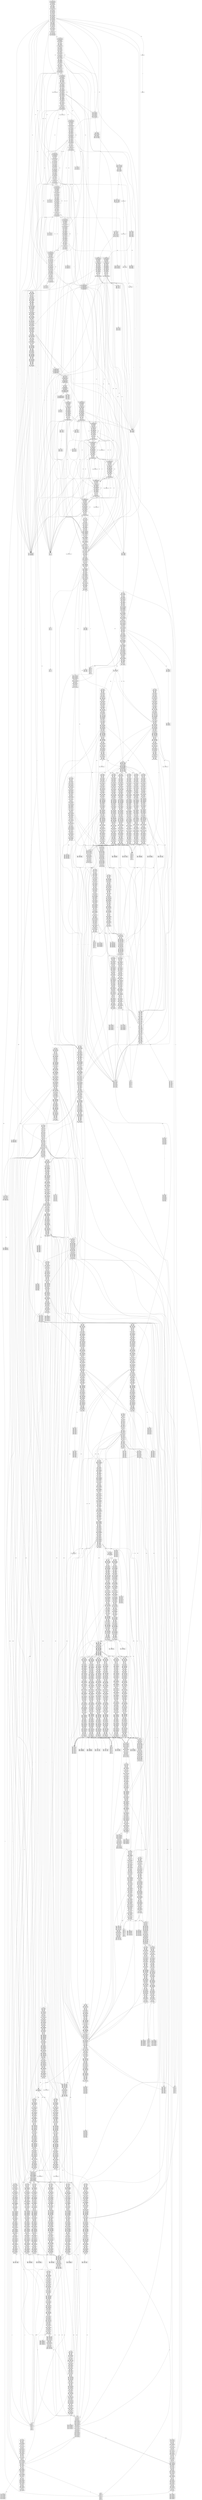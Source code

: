 digraph G {
  0 [shape=box,label="I0\n<ST>->.<RT><ST>: l\n<IF>->.f(<EX>)<BL><EL>: r\n<ST>->.<LP><ST>: v\n<IF>->.f(<EX>)<BL><EL>: i\n<IF>->.f(<EX>)<BL>: l\n<RT>->.r<EX>;: i\n<IF>->.f(<EX>)<BL>: r\n<ST>->.<RT><ST>: c\n<FD>->.ci(<VL>)<BL>: v\n<EA>->.i=<EX>;: r\n<VD>->.vi;: f\n<EA>->.i=<EX>;: v\n<PR>->.<ST><PR>: $\n<FD>->.ci()<BL>: i\n<FD>->.ci()<BL>: v\n<ST>->.<VD><ST>: l\n<ST>->.<VD><ST>: v\n<IF>->.f(<EX>)<BL><EL>: l\n<VD>->.vi;: r\n<LP>->.l(<EX>)<BL>: f\n<ST>->.<LP><ST>: r\n<FD>->.ci()<BL>: r\n<ST>->.<VD><ST>: r\n<IF>->.f(<EX>)<BL>: v\n<ST>->.<IF><ST>: i\n<ST>->.<EA><ST>: v\n<ST>->.<IF><ST>: l\n<ST>->.<VD><ST>: c\n<EA>->.i=<EX>;: i\n<ST>->.<EA><ST>: i\n<ST>->.<IF><ST>: r\n<FD>->.ci(<VL>)<BL>: l\n<LP>->.l(<EX>)<BL>: v\n<EA>->.i=<EX>;: l\n<ST>->.<RT><ST>: v\n<ST>->.<IF><ST>: v\n<IF>->.f(<EX>)<BL>: f\n<ST>->.<EA><ST>: r\n<IF>->.f(<EX>)<BL>: i\n<RT>->.r<EX>;: f\n<LP>->.l(<EX>)<BL>: l\n<PR>->.<FD><PR>: $\n<ST>->.<EA><ST>: c\n<ST>->.<LP><ST>: i\n_->.<PR>$: $\n<FD>->.ci(<VL>)<BL>: i\n<ST>->.<LP><ST>: f\n<RT>->.r<EX>;: r\n<FD>->.ci()<BL>: c\n<FD>->.ci()<BL>: f\n<LP>->.l(<EX>)<BL>: i\n<EA>->.i=<EX>;: f\n<ST>->.<IF><ST>: c\n<ST>->.<RT><ST>: i\n<ST>->.<RT><ST>: f\n<LP>->.l(<EX>)<BL>: r\n<VD>->.vi;: i\n<ST>->.<IF><ST>: f\n<RT>->.r<EX>;: l\n<ST>->.<EA><ST>: l\n<FD>->.ci(<VL>)<BL>: f\n<RT>->.r<EX>;: v\n<ST>->.<EA><ST>: f\n<FD>->.ci()<BL>: l\n<VD>->.vi;: l\n<ST>->.<LP><ST>: c\n<IF>->.f(<EX>)<BL><EL>: v\n<VD>->.vi;: v\n<ST>->.<VD><ST>: i\n<FD>->.ci(<VL>)<BL>: c\n<ST>->.<LP><ST>: l\n<ST>->.<RT><ST>: r\n<IF>->.f(<EX>)<BL><EL>: f\n<FD>->.ci(<VL>)<BL>: r\n<ST>->.<VD><ST>: f"];
  1 [shape=box,label="I1\n<ST>->.<RT><ST>: l\n<IF>->.f(<EX>)<BL><EL>: r\n<ST>->.<LP><ST>: v\n<IF>->.f(<EX>)<BL><EL>: i\n<IF>->.f(<EX>)<BL>: l\n<RT>->.r<EX>;: i\n<IF>->.f(<EX>)<BL>: r\n<ST>->.<RT><ST>: c\n<EA>->.i=<EX>;: r\n<VD>->.vi;: f\n<EA>->.i=<EX>;: v\n<ST>-><RT>.<ST>: r\n<IF>->.f(<EX>)<BL><EL>: l\n<ST>->.<VD><ST>: l\n<ST>->.<VD><ST>: v\n<VD>->.vi;: r\n<LP>->.l(<EX>)<BL>: f\n<ST>->.<LP><ST>: r\n<ST>->.<VD><ST>: r\n<IF>->.f(<EX>)<BL>: v\n<ST>->.<IF><ST>: i\n<ST>->.<EA><ST>: v\n<ST>->.<IF><ST>: l\n<ST>->.<VD><ST>: c\n<EA>->.i=<EX>;: i\n<ST>->.<EA><ST>: i\n<ST>->.<IF><ST>: r\n<LP>->.l(<EX>)<BL>: v\n<EA>->.i=<EX>;: l\n<ST>-><RT>.<ST>: f\n<ST>->.<RT><ST>: v\n<ST>->.<IF><ST>: v\n<IF>->.f(<EX>)<BL>: f\n<ST>->.<EA><ST>: r\n<IF>->.f(<EX>)<BL>: i\n<RT>->.r<EX>;: f\n<ST>-><RT>.<ST>: i\n<LP>->.l(<EX>)<BL>: l\n<ST>->.<EA><ST>: c\n<ST>->.<LP><ST>: i\n<ST>->.<LP><ST>: f\n<RT>->.r<EX>;: r\n<LP>->.l(<EX>)<BL>: i\n<EA>->.i=<EX>;: f\n<ST>->.<IF><ST>: c\n<ST>-><RT>.<ST>: l\n<ST>->.<RT><ST>: i\n<ST>->.<RT><ST>: f\n<LP>->.l(<EX>)<BL>: r\n<ST>-><RT>.<ST>: c\n<ST>->.<IF><ST>: f\n<VD>->.vi;: i\n<RT>->.r<EX>;: l\n<ST>->.<EA><ST>: l\n<RT>->.r<EX>;: v\n<ST>->.<EA><ST>: f\n<ST>-><RT>.<ST>: v\n<VD>->.vi;: l\n<ST>->.<LP><ST>: c\n<IF>->.f(<EX>)<BL><EL>: v\n<VD>->.vi;: v\n<ST>->.<VD><ST>: i\n<ST>->.<LP><ST>: l\n<ST>->.<RT><ST>: r\n<IF>->.f(<EX>)<BL><EL>: f\n<ST>->.<VD><ST>: f"];
  2 [shape=box,label="I2\n<IF>->f.(<EX>)<BL>: f\n<IF>->f.(<EX>)<BL><EL>: v\n<IF>->f.(<EX>)<BL><EL>: r\n<IF>->f.(<EX>)<BL>: v\n<IF>->f.(<EX>)<BL>: r\n<IF>->f.(<EX>)<BL><EL>: i\n<IF>->f.(<EX>)<BL><EL>: l\n<IF>->f.(<EX>)<BL>: i\n<IF>->f.(<EX>)<BL><EL>: f\n<IF>->f.(<EX>)<BL>: l"];
  3 [shape=box,label="I3\n<ST>->.<RT><ST>: l\n<ST>-><LP>.<ST>: f\n<IF>->.f(<EX>)<BL><EL>: r\n<ST>->.<LP><ST>: v\n<IF>->.f(<EX>)<BL><EL>: i\n<IF>->.f(<EX>)<BL>: l\n<RT>->.r<EX>;: i\n<IF>->.f(<EX>)<BL>: r\n<ST>->.<RT><ST>: c\n<EA>->.i=<EX>;: r\n<VD>->.vi;: f\n<EA>->.i=<EX>;: v\n<IF>->.f(<EX>)<BL><EL>: l\n<ST>-><LP>.<ST>: v\n<ST>->.<VD><ST>: l\n<ST>->.<VD><ST>: v\n<VD>->.vi;: r\n<LP>->.l(<EX>)<BL>: f\n<ST>->.<LP><ST>: r\n<ST>->.<VD><ST>: r\n<IF>->.f(<EX>)<BL>: v\n<ST>->.<IF><ST>: i\n<ST>->.<EA><ST>: v\n<ST>-><LP>.<ST>: r\n<ST>->.<IF><ST>: l\n<ST>->.<VD><ST>: c\n<EA>->.i=<EX>;: i\n<ST>->.<EA><ST>: i\n<ST>->.<IF><ST>: r\n<LP>->.l(<EX>)<BL>: v\n<EA>->.i=<EX>;: l\n<ST>-><LP>.<ST>: i\n<ST>-><LP>.<ST>: l\n<ST>->.<RT><ST>: v\n<ST>->.<IF><ST>: v\n<IF>->.f(<EX>)<BL>: f\n<ST>->.<EA><ST>: r\n<IF>->.f(<EX>)<BL>: i\n<RT>->.r<EX>;: f\n<LP>->.l(<EX>)<BL>: l\n<ST>->.<EA><ST>: c\n<ST>->.<LP><ST>: i\n<ST>->.<LP><ST>: f\n<RT>->.r<EX>;: r\n<LP>->.l(<EX>)<BL>: i\n<EA>->.i=<EX>;: f\n<ST>->.<IF><ST>: c\n<ST>->.<RT><ST>: i\n<ST>->.<RT><ST>: f\n<LP>->.l(<EX>)<BL>: r\n<VD>->.vi;: i\n<ST>->.<IF><ST>: f\n<RT>->.r<EX>;: l\n<ST>->.<EA><ST>: l\n<ST>-><LP>.<ST>: c\n<RT>->.r<EX>;: v\n<ST>->.<EA><ST>: f\n<VD>->.vi;: l\n<ST>->.<LP><ST>: c\n<IF>->.f(<EX>)<BL><EL>: v\n<VD>->.vi;: v\n<ST>->.<VD><ST>: i\n<ST>->.<LP><ST>: l\n<ST>->.<RT><ST>: r\n<IF>->.f(<EX>)<BL><EL>: f\n<ST>->.<VD><ST>: f"];
  4 [shape=box,label="I4\n<FA>->.-<FA>: q\n<TE>->.<FA>: g\n<FA>->.-<FA>: *\n<TE>->.<FA>/<TE>: q\n<TE>->.<FA>*<TE>: -\n<EM>->.<TE>: s\n<FA>->.-<FA>: +\n<FA>->.m: n\n<FA>->.-<FA>: n\n<FA>->.(<EX>): a\n<RT>->r.<EX>;: l\n<EM>->.<TE>+<EM>: <\n<TE>->.<FA>: <\n<TE>->.<FA>%<TE>: a\n<FA>->.i(<AG>): o\n<TE>->.<FA>/<TE>: a\n<TE>->.<FA>/<TE>: <\n<FA>->.-<FA>: %\n<FA>->.i(<AG>): +\n<FA>->.(<EX>): o\n<EB>->.<EM>q<EB>: o\n<FA>->.(<EX>): +\n<EM>->.<TE>: n\n<TE>->.<FA>: ;\n<TE>->.<FA>*<TE>: <\n<FA>->.(<EX>): *\n<FA>->.-<FA>: /\n<TE>->.<FA>*<TE>: ;\n<TE>->.<FA>%<TE>: q\n<TE>->.<FA>*<TE>: g\n<TE>->.<FA>%<TE>: n\n<TE>->.<FA>/<TE>: n\n<EB>->.<EM>g<EB>: o\n<TE>->.<FA>%<TE>: -\n<TE>->.<FA>%<TE>: o\n<FA>->.-<FA>: o\n<EM>->.<TE>+<EM>: o\n<FA>->.(<EX>): q\n<TE>->.<FA>/<TE>: ;\n<FA>->.m: g\n<TE>->.<FA>: q\n<EB>->.<EM>g<EB>: ;\n<EM>->.<TE>+<EM>: ;\n<TE>->.<FA>%<TE>: +\n<EM>->.<TE>: q\n<FA>->.i(<AG>): g\n<EB>->.<EM>><EB>: o\n<FA>->.m: *\n<FA>->.i(<AG>): q\n<TE>->.<FA>%<TE>: >\n<EB>->.<EM>g<EB>: a\n<TE>->.<FA>%<TE>: s\n<FA>->.-<FA>: <\n<EB>->.<EM><<EB>: a\n<FA>->.m: o\n<FA>->.m: +\n<EB>->.<EM>: ;\n<EM>->.<TE>-<EM>: g\n<EB>->.<EM>><EB>: ;\n<EM>->.<TE>+<EM>: >\n<EM>->.<TE>: >\n<EM>->.<TE>+<EM>: a\n<EM>->.<TE>+<EM>: q\n<FA>->.i(<AG>): >\n<EB>->.<EM>s<EB>: o\n<EM>->.<TE>-<EM>: o\n<TE>->.<FA>: +\n<TE>->.<FA>/<TE>: o\n<FA>->.m: a\n<EX>->.<EB>: ;\n<EM>->.<TE>+<EM>: s\n<FA>->.i(<AG>): a\n<TE>->.<FA>%<TE>: g\n<EM>->.<TE>-<EM>: q\n<TE>->.<FA>: -\n<TE>->.<FA>/<TE>: +\n<TE>->.<FA>: o\n<FA>->.-<FA>: ;\n<TE>->.<FA>*<TE>: o\n<FA>->.(<EX>): /\n<EM>->.<TE>: a\n<TE>->.<FA>: >\n<FA>->.m: s\n<FA>->.(<EX>): n\n<EM>->.<TE>: ;\n<TE>->.<FA>*<TE>: >\n<FA>->.-<FA>: a\n<EM>->.<TE>-<EM>: ;\n<TE>->.<FA>/<TE>: g\n<EM>->.<TE>+<EM>: n\n<FA>->.i(<AG>): ;\n<EB>->.<EM>q<EB>: a\n<FA>->.m: <\n<TE>->.<FA>*<TE>: a\n<EM>->.<TE>: g\n<TE>->.<FA>*<TE>: s\n<RT>->r.<EX>;: i\n<FA>->.m: %\n<TE>->.<FA>: s\n<EB>->.<EM><<EB>: ;\n<EX>->.<EB>o<EX>: ;\n<EB>->.<EM>n<EB>: ;\n<EM>->.<TE>-<EM>: a\n<TE>->.<FA>: a\n<TE>->.<FA>/<TE>: -\n<FA>->.-<FA>: s\n<FA>->.m: /\n<FA>->.m: >\n<FA>->.m: q\n<EB>->.<EM>s<EB>: a\n<EM>->.<TE>-<EM>: n\n<FA>->.(<EX>): ;\n<TE>->.<FA>/<TE>: >\n<TE>->.<FA>*<TE>: n\n<FA>->.i(<AG>): <\n<FA>->.-<FA>: >\n<FA>->.(<EX>): g\n<FA>->.i(<AG>): s\n<EM>->.<TE>-<EM>: s\n<RT>->r.<EX>;: r\n<FA>->.(<EX>): >\n<TE>->.<FA>*<TE>: +\n<TE>->.<FA>%<TE>: <\n<FA>->.i(<AG>): n\n<EB>->.<EM>n<EB>: a\n<FA>->.-<FA>: -\n<EM>->.<TE>-<EM>: >\n<TE>->.<FA>%<TE>: ;\n<EB>->.<EM>n<EB>: o\n<TE>->.<FA>/<TE>: s\n<EB>->.<EM>><EB>: a\n<EB>->.<EM>: o\n<FA>->.i(<AG>): *\n<EX>->.<EB>a<EX>: ;\n<FA>->.m: ;\n<FA>->.i(<AG>): /\n<TE>->.<FA>: n\n<FA>->.(<EX>): <\n<EB>->.<EM><<EB>: o\n<RT>->r.<EX>;: f\n<TE>->.<FA>*<TE>: q\n<EM>->.<TE>+<EM>: g\n<FA>->.i(<AG>): -\n<EM>->.<TE>: <\n<FA>->.-<FA>: g\n<EB>->.<EM>q<EB>: ;\n<FA>->.(<EX>): s\n<FA>->.(<EX>): -\n<EB>->.<EM>: a\n<FA>->.i(<AG>): %\n<FA>->.m: -\n<EM>->.<TE>-<EM>: <\n<EM>->.<TE>: o\n<FA>->.(<EX>): %\n<RT>->r.<EX>;: v\n<EB>->.<EM>s<EB>: ;"];
  5 [shape=box,label="I5\n<FD>->c.i()<BL>: c\n<FD>->c.i(<VL>)<BL>: c\n<FD>->c.i()<BL>: f\n<FD>->c.i(<VL>)<BL>: r\n<FD>->c.i()<BL>: i\n<FD>->c.i(<VL>)<BL>: i\n<FD>->c.i()<BL>: v\n<FD>->c.i(<VL>)<BL>: l\n<FD>->c.i()<BL>: l\n<FD>->c.i(<VL>)<BL>: v\n<FD>->c.i(<VL>)<BL>: f\n<FD>->c.i()<BL>: r"];
  6 [shape=box,label="I6\n<EA>->i.=<EX>;: f\n<EA>->i.=<EX>;: v\n<EA>->i.=<EX>;: l\n<EA>->i.=<EX>;: i\n<EA>->i.=<EX>;: r"];
  7 [shape=box,label="I7\n<VD>->v.i;: v\n<VD>->v.i;: i\n<VD>->v.i;: l\n<VD>->v.i;: r\n<VD>->v.i;: f"];
  8 [shape=box,label="I8\n<ST>->.<RT><ST>: l\n<IF>->.f(<EX>)<BL><EL>: r\n<ST>->.<LP><ST>: v\n<IF>->.f(<EX>)<BL><EL>: i\n<IF>->.f(<EX>)<BL>: l\n<RT>->.r<EX>;: i\n<IF>->.f(<EX>)<BL>: r\n<ST>->.<RT><ST>: c\n<FD>->.ci(<VL>)<BL>: v\n<EA>->.i=<EX>;: r\n<VD>->.vi;: f\n<EA>->.i=<EX>;: v\n<PR>->.<ST><PR>: $\n<FD>->.ci()<BL>: i\n<FD>->.ci()<BL>: v\n<ST>->.<VD><ST>: l\n<ST>->.<VD><ST>: v\n<IF>->.f(<EX>)<BL><EL>: l\n<VD>->.vi;: r\n<LP>->.l(<EX>)<BL>: f\n<ST>->.<LP><ST>: r\n<ST>->.<VD><ST>: r\n<FD>->.ci()<BL>: r\n<IF>->.f(<EX>)<BL>: v\n<ST>->.<IF><ST>: i\n<ST>->.<EA><ST>: v\n<PR>-><ST>.<PR>: $\n<ST>->.<IF><ST>: l\n<ST>->.<VD><ST>: c\n<EA>->.i=<EX>;: i\n<ST>->.<EA><ST>: i\n<ST>->.<IF><ST>: r\n<FD>->.ci(<VL>)<BL>: l\n<LP>->.l(<EX>)<BL>: v\n<EA>->.i=<EX>;: l\n<ST>->.<RT><ST>: v\n<ST>->.<IF><ST>: v\n<IF>->.f(<EX>)<BL>: f\n<ST>->.<EA><ST>: r\n<IF>->.f(<EX>)<BL>: i\n<RT>->.r<EX>;: f\n<LP>->.l(<EX>)<BL>: l\n<PR>->.<FD><PR>: $\n<ST>->.<LP><ST>: i\n<FD>->.ci(<VL>)<BL>: i\n<ST>->.<LP><ST>: f\n<RT>->.r<EX>;: r\n<FD>->.ci()<BL>: c\n<FD>->.ci()<BL>: f\n<LP>->.l(<EX>)<BL>: i\n<EA>->.i=<EX>;: f\n<ST>->.<IF><ST>: c\n<ST>->.<RT><ST>: i\n<ST>->.<RT><ST>: f\n<LP>->.l(<EX>)<BL>: r\n<VD>->.vi;: i\n<ST>->.<IF><ST>: f\n<RT>->.r<EX>;: l\n<ST>->.<EA><ST>: l\n<FD>->.ci(<VL>)<BL>: f\n<RT>->.r<EX>;: v\n<ST>->.<EA><ST>: f\n<FD>->.ci()<BL>: l\n<VD>->.vi;: l\n<ST>->.<LP><ST>: c\n<IF>->.f(<EX>)<BL><EL>: v\n<VD>->.vi;: v\n<ST>->.<VD><ST>: i\n<ST>->.<VD><ST>: f\n<FD>->.ci(<VL>)<BL>: c\n<ST>->.<LP><ST>: l\n<ST>->.<RT><ST>: r\n<IF>->.f(<EX>)<BL><EL>: f\n<FD>->.ci(<VL>)<BL>: r\n<ST>->.<EA><ST>: c"];
  9 [shape=box,label="I9\n<ST>->.<RT><ST>: l\n<ST>-><VD>.<ST>: c\n<IF>->.f(<EX>)<BL><EL>: r\n<ST>->.<LP><ST>: v\n<IF>->.f(<EX>)<BL><EL>: i\n<ST>-><VD>.<ST>: i\n<IF>->.f(<EX>)<BL>: l\n<RT>->.r<EX>;: i\n<ST>->.<RT><ST>: c\n<IF>->.f(<EX>)<BL>: r\n<EA>->.i=<EX>;: r\n<VD>->.vi;: f\n<EA>->.i=<EX>;: v\n<IF>->.f(<EX>)<BL><EL>: l\n<ST>->.<VD><ST>: l\n<ST>->.<VD><ST>: v\n<VD>->.vi;: r\n<LP>->.l(<EX>)<BL>: f\n<ST>->.<LP><ST>: r\n<ST>->.<VD><ST>: r\n<IF>->.f(<EX>)<BL>: v\n<ST>->.<IF><ST>: i\n<ST>->.<EA><ST>: v\n<ST>->.<VD><ST>: c\n<ST>->.<IF><ST>: l\n<ST>->.<LP><ST>: l\n<EA>->.i=<EX>;: i\n<ST>->.<EA><ST>: i\n<ST>->.<IF><ST>: r\n<LP>->.l(<EX>)<BL>: v\n<EA>->.i=<EX>;: l\n<ST>->.<RT><ST>: v\n<ST>->.<IF><ST>: v\n<IF>->.f(<EX>)<BL>: f\n<ST>->.<EA><ST>: r\n<IF>->.f(<EX>)<BL>: i\n<RT>->.r<EX>;: f\n<LP>->.l(<EX>)<BL>: l\n<ST>->.<LP><ST>: i\n<ST>->.<LP><ST>: f\n<RT>->.r<EX>;: r\n<ST>-><VD>.<ST>: v\n<LP>->.l(<EX>)<BL>: i\n<EA>->.i=<EX>;: f\n<ST>->.<IF><ST>: c\n<ST>->.<RT><ST>: i\n<ST>->.<RT><ST>: f\n<LP>->.l(<EX>)<BL>: r\n<VD>->.vi;: i\n<ST>->.<IF><ST>: f\n<RT>->.r<EX>;: l\n<ST>->.<EA><ST>: l\n<ST>-><VD>.<ST>: r\n<RT>->.r<EX>;: v\n<ST>->.<EA><ST>: f\n<VD>->.vi;: l\n<ST>->.<LP><ST>: c\n<IF>->.f(<EX>)<BL><EL>: v\n<VD>->.vi;: v\n<ST>->.<VD><ST>: f\n<ST>->.<VD><ST>: i\n<ST>-><VD>.<ST>: f\n<ST>->.<RT><ST>: r\n<IF>->.f(<EX>)<BL><EL>: f\n<ST>-><VD>.<ST>: l\n<ST>->.<EA><ST>: c"];
  10 [shape=box,label="I10\n<LP>->l.(<EX>)<BL>: l\n<LP>->l.(<EX>)<BL>: f\n<LP>->l.(<EX>)<BL>: r\n<LP>->l.(<EX>)<BL>: i\n<LP>->l.(<EX>)<BL>: v"];
  11 [shape=box,label="I11\n<ST>->.<RT><ST>: l\n<IF>->.f(<EX>)<BL><EL>: r\n<ST>->.<LP><ST>: v\n<IF>->.f(<EX>)<BL><EL>: i\n<IF>->.f(<EX>)<BL>: l\n<RT>->.r<EX>;: i\n<IF>->.f(<EX>)<BL>: r\n<ST>->.<RT><ST>: c\n<EA>->.i=<EX>;: r\n<VD>->.vi;: f\n<EA>->.i=<EX>;: v\n<IF>->.f(<EX>)<BL><EL>: l\n<ST>->.<VD><ST>: l\n<ST>->.<VD><ST>: v\n<VD>->.vi;: r\n<LP>->.l(<EX>)<BL>: f\n<ST>->.<LP><ST>: r\n<ST>->.<VD><ST>: r\n<IF>->.f(<EX>)<BL>: v\n<ST>-><IF>.<ST>: c\n<ST>->.<IF><ST>: i\n<ST>->.<EA><ST>: v\n<ST>->.<VD><ST>: c\n<ST>->.<IF><ST>: l\n<EA>->.i=<EX>;: i\n<ST>->.<EA><ST>: i\n<ST>-><IF>.<ST>: r\n<ST>->.<IF><ST>: r\n<LP>->.l(<EX>)<BL>: v\n<EA>->.i=<EX>;: l\n<ST>->.<RT><ST>: v\n<ST>->.<IF><ST>: v\n<IF>->.f(<EX>)<BL>: f\n<ST>->.<EA><ST>: r\n<IF>->.f(<EX>)<BL>: i\n<RT>->.r<EX>;: f\n<ST>-><IF>.<ST>: i\n<LP>->.l(<EX>)<BL>: l\n<ST>->.<EA><ST>: c\n<ST>->.<LP><ST>: i\n<ST>->.<LP><ST>: f\n<ST>-><IF>.<ST>: f\n<RT>->.r<EX>;: r\n<LP>->.l(<EX>)<BL>: i\n<EA>->.i=<EX>;: f\n<ST>->.<IF><ST>: c\n<ST>->.<RT><ST>: i\n<ST>->.<RT><ST>: f\n<LP>->.l(<EX>)<BL>: r\n<VD>->.vi;: i\n<ST>->.<IF><ST>: f\n<RT>->.r<EX>;: l\n<ST>->.<EA><ST>: l\n<RT>->.r<EX>;: v\n<ST>->.<EA><ST>: f\n<VD>->.vi;: l\n<ST>->.<LP><ST>: c\n<IF>->.f(<EX>)<BL><EL>: v\n<VD>->.vi;: v\n<ST>->.<VD><ST>: f\n<ST>->.<VD><ST>: i\n<ST>-><IF>.<ST>: v\n<ST>->.<LP><ST>: l\n<ST>->.<RT><ST>: r\n<IF>->.f(<EX>)<BL><EL>: f\n<ST>-><IF>.<ST>: l"];
  12 [shape=box,label="I12\n<ST>->.<RT><ST>: l\n<IF>->.f(<EX>)<BL><EL>: r\n<ST>->.<LP><ST>: v\n<IF>->.f(<EX>)<BL><EL>: i\n<IF>->.f(<EX>)<BL>: l\n<RT>->.r<EX>;: i\n<IF>->.f(<EX>)<BL>: r\n<ST>->.<RT><ST>: c\n<EA>->.i=<EX>;: r\n<VD>->.vi;: f\n<EA>->.i=<EX>;: v\n<IF>->.f(<EX>)<BL><EL>: l\n<ST>->.<VD><ST>: l\n<ST>->.<VD><ST>: v\n<VD>->.vi;: r\n<LP>->.l(<EX>)<BL>: f\n<IF>->.f(<EX>)<BL><EL>: f\n<ST>->.<LP><ST>: r\n<ST>->.<VD><ST>: r\n<IF>->.f(<EX>)<BL>: v\n<ST>->.<IF><ST>: i\n<ST>->.<EA><ST>: v\n<ST>->.<IF><ST>: l\n<ST>->.<VD><ST>: c\n<EA>->.i=<EX>;: i\n<ST>->.<EA><ST>: i\n<ST>->.<IF><ST>: r\n<LP>->.l(<EX>)<BL>: v\n<EA>->.i=<EX>;: l\n<ST>->.<RT><ST>: v\n<ST>->.<IF><ST>: v\n<IF>->.f(<EX>)<BL>: f\n<ST>->.<EA><ST>: r\n<IF>->.f(<EX>)<BL>: i\n<RT>->.r<EX>;: f\n<LP>->.l(<EX>)<BL>: l\n<ST>-><EA>.<ST>: l\n<ST>->.<EA><ST>: c\n<ST>->.<LP><ST>: i\n<ST>->.<LP><ST>: f\n<RT>->.r<EX>;: r\n<ST>-><EA>.<ST>: i\n<LP>->.l(<EX>)<BL>: i\n<EA>->.i=<EX>;: f\n<ST>->.<IF><ST>: c\n<ST>-><EA>.<ST>: r\n<ST>->.<RT><ST>: i\n<ST>->.<RT><ST>: f\n<LP>->.l(<EX>)<BL>: r\n<VD>->.vi;: i\n<ST>->.<IF><ST>: f\n<RT>->.r<EX>;: l\n<ST>-><EA>.<ST>: f\n<ST>->.<EA><ST>: l\n<RT>->.r<EX>;: v\n<ST>->.<EA><ST>: f\n<VD>->.vi;: l\n<ST>->.<LP><ST>: c\n<IF>->.f(<EX>)<BL><EL>: v\n<VD>->.vi;: v\n<ST>->.<VD><ST>: f\n<ST>-><EA>.<ST>: c\n<ST>->.<LP><ST>: l\n<ST>->.<RT><ST>: r\n<ST>-><EA>.<ST>: v\n<ST>->.<VD><ST>: i"];
  13 [shape=box,label="I13\n<ST>->.<RT><ST>: l\n<IF>->.f(<EX>)<BL><EL>: r\n<ST>->.<LP><ST>: v\n<IF>->.f(<EX>)<BL><EL>: i\n<IF>->.f(<EX>)<BL>: l\n<RT>->.r<EX>;: i\n<IF>->.f(<EX>)<BL>: r\n<ST>->.<RT><ST>: c\n<FD>->.ci(<VL>)<BL>: v\n<EA>->.i=<EX>;: r\n<VD>->.vi;: f\n<EA>->.i=<EX>;: v\n<PR>->.<ST><PR>: $\n<FD>->.ci()<BL>: i\n<FD>->.ci()<BL>: v\n<ST>->.<VD><ST>: l\n<ST>->.<VD><ST>: v\n<IF>->.f(<EX>)<BL><EL>: l\n<VD>->.vi;: r\n<LP>->.l(<EX>)<BL>: f\n<ST>->.<LP><ST>: r\n<FD>->.ci()<BL>: r\n<ST>->.<VD><ST>: r\n<IF>->.f(<EX>)<BL>: v\n<ST>->.<IF><ST>: i\n<PR>-><FD>.<PR>: $\n<ST>->.<EA><ST>: v\n<ST>->.<IF><ST>: l\n<ST>->.<VD><ST>: c\n<EA>->.i=<EX>;: i\n<ST>->.<EA><ST>: i\n<ST>->.<IF><ST>: r\n<FD>->.ci(<VL>)<BL>: l\n<LP>->.l(<EX>)<BL>: v\n<EA>->.i=<EX>;: l\n<ST>->.<RT><ST>: v\n<ST>->.<IF><ST>: v\n<IF>->.f(<EX>)<BL>: f\n<ST>->.<EA><ST>: r\n<IF>->.f(<EX>)<BL>: i\n<RT>->.r<EX>;: f\n<LP>->.l(<EX>)<BL>: l\n<PR>->.<FD><PR>: $\n<ST>->.<EA><ST>: c\n<ST>->.<LP><ST>: i\n<FD>->.ci(<VL>)<BL>: i\n<ST>->.<LP><ST>: f\n<RT>->.r<EX>;: r\n<FD>->.ci()<BL>: c\n<FD>->.ci()<BL>: f\n<LP>->.l(<EX>)<BL>: i\n<EA>->.i=<EX>;: f\n<ST>->.<IF><ST>: c\n<ST>->.<RT><ST>: i\n<ST>->.<RT><ST>: f\n<LP>->.l(<EX>)<BL>: r\n<VD>->.vi;: i\n<ST>->.<IF><ST>: f\n<RT>->.r<EX>;: l\n<ST>->.<EA><ST>: l\n<FD>->.ci(<VL>)<BL>: f\n<RT>->.r<EX>;: v\n<ST>->.<EA><ST>: f\n<FD>->.ci()<BL>: l\n<VD>->.vi;: l\n<ST>->.<LP><ST>: c\n<IF>->.f(<EX>)<BL><EL>: v\n<VD>->.vi;: v\n<ST>->.<VD><ST>: i\n<FD>->.ci(<VL>)<BL>: c\n<ST>->.<LP><ST>: l\n<ST>->.<RT><ST>: r\n<IF>->.f(<EX>)<BL><EL>: f\n<FD>->.ci(<VL>)<BL>: r\n<ST>->.<VD><ST>: f"];
  14 [shape=box,label="I14\n_-><PR>.$: $"];
  15 [shape=box,label="I15\n<ST>-><RT><ST>.: v\n<ST>-><RT><ST>.: i\n<ST>-><RT><ST>.: l\n<ST>-><RT><ST>.: f\n<ST>-><RT><ST>.: r\n<ST>-><RT><ST>.: c"];
  16 [shape=box,label="I16\n<FA>->.-<FA>: q\n<TE>->.<FA>: g\n<FA>->.-<FA>: *\n<EB>->.<EM><<EB>: )\n<TE>->.<FA>/<TE>: q\n<TE>->.<FA>*<TE>: -\n<FA>->.m: )\n<EM>->.<TE>: s\n<FA>->.-<FA>: +\n<IF>->f(.<EX>)<BL><EL>: l\n<FA>->.m: n\n<FA>->.-<FA>: n\n<FA>->.(<EX>): a\n<EM>->.<TE>+<EM>: <\n<TE>->.<FA>: <\n<TE>->.<FA>%<TE>: a\n<FA>->.i(<AG>): o\n<TE>->.<FA>/<TE>: a\n<EB>->.<EM>q<EB>: )\n<TE>->.<FA>/<TE>: <\n<FA>->.-<FA>: %\n<FA>->.i(<AG>): +\n<FA>->.(<EX>): o\n<EB>->.<EM>q<EB>: o\n<FA>->.(<EX>): +\n<EM>->.<TE>: n\n<FA>->.-<FA>: )\n<TE>->.<FA>*<TE>: <\n<FA>->.(<EX>): *\n<FA>->.-<FA>: /\n<TE>->.<FA>%<TE>: q\n<IF>->f(.<EX>)<BL><EL>: r\n<TE>->.<FA>*<TE>: g\n<TE>->.<FA>%<TE>: n\n<TE>->.<FA>/<TE>: n\n<EB>->.<EM>g<EB>: o\n<TE>->.<FA>%<TE>: -\n<TE>->.<FA>: )\n<TE>->.<FA>%<TE>: o\n<FA>->.-<FA>: o\n<EM>->.<TE>+<EM>: o\n<FA>->.(<EX>): q\n<FA>->.m: g\n<TE>->.<FA>: q\n<IF>->f(.<EX>)<BL><EL>: f\n<TE>->.<FA>%<TE>: +\n<EM>->.<TE>: q\n<TE>->.<FA>*<TE>: )\n<EB>->.<EM>n<EB>: )\n<EB>->.<EM>><EB>: o\n<FA>->.i(<AG>): g\n<FA>->.m: *\n<FA>->.i(<AG>): q\n<EM>->.<TE>-<EM>: )\n<TE>->.<FA>%<TE>: >\n<EB>->.<EM>g<EB>: a\n<TE>->.<FA>%<TE>: s\n<FA>->.-<FA>: <\n<FA>->.(<EX>): )\n<EB>->.<EM><<EB>: a\n<FA>->.m: o\n<FA>->.m: +\n<EM>->.<TE>-<EM>: g\n<EM>->.<TE>+<EM>: >\n<IF>->f(.<EX>)<BL>: r\n<IF>->f(.<EX>)<BL>: f\n<EM>->.<TE>: >\n<EM>->.<TE>+<EM>: a\n<EM>->.<TE>+<EM>: q\n<EM>->.<TE>: )\n<FA>->.i(<AG>): >\n<EB>->.<EM>s<EB>: o\n<EM>->.<TE>-<EM>: o\n<TE>->.<FA>/<TE>: o\n<TE>->.<FA>: +\n<FA>->.m: a\n<EM>->.<TE>+<EM>: s\n<FA>->.i(<AG>): a\n<TE>->.<FA>%<TE>: g\n<EB>->.<EM>s<EB>: )\n<EB>->.<EM>: )\n<EM>->.<TE>-<EM>: q\n<TE>->.<FA>: -\n<TE>->.<FA>/<TE>: +\n<TE>->.<FA>: o\n<IF>->f(.<EX>)<BL>: i\n<TE>->.<FA>*<TE>: o\n<FA>->.(<EX>): /\n<EM>->.<TE>: a\n<TE>->.<FA>: >\n<FA>->.m: s\n<FA>->.(<EX>): n\n<TE>->.<FA>*<TE>: >\n<FA>->.-<FA>: a\n<TE>->.<FA>/<TE>: g\n<IF>->f(.<EX>)<BL><EL>: i\n<EM>->.<TE>+<EM>: n\n<EB>->.<EM>q<EB>: a\n<FA>->.m: <\n<TE>->.<FA>*<TE>: a\n<EM>->.<TE>: g\n<EM>->.<TE>: o\n<TE>->.<FA>/<TE>: )\n<TE>->.<FA>*<TE>: s\n<FA>->.m: %\n<EX>->.<EB>: )\n<EB>->.<EM>g<EB>: )\n<TE>->.<FA>: s\n<IF>->f(.<EX>)<BL><EL>: v\n<EM>->.<TE>-<EM>: a\n<TE>->.<FA>: a\n<TE>->.<FA>/<TE>: -\n<FA>->.-<FA>: s\n<FA>->.m: /\n<FA>->.m: >\n<FA>->.m: q\n<EB>->.<EM>s<EB>: a\n<EM>->.<TE>-<EM>: n\n<TE>->.<FA>/<TE>: >\n<IF>->f(.<EX>)<BL>: l\n<EB>->.<EM>><EB>: )\n<TE>->.<FA>*<TE>: n\n<FA>->.i(<AG>): <\n<FA>->.-<FA>: >\n<FA>->.(<EX>): g\n<FA>->.i(<AG>): )\n<FA>->.i(<AG>): s\n<EM>->.<TE>-<EM>: s\n<FA>->.(<EX>): >\n<TE>->.<FA>*<TE>: +\n<TE>->.<FA>%<TE>: <\n<FA>->.i(<AG>): n\n<EB>->.<EM>n<EB>: a\n<FA>->.-<FA>: -\n<EM>->.<TE>-<EM>: >\n<EB>->.<EM>n<EB>: o\n<EX>->.<EB>o<EX>: )\n<EB>->.<EM>><EB>: a\n<TE>->.<FA>/<TE>: s\n<IF>->f(.<EX>)<BL>: v\n<EB>->.<EM>: o\n<FA>->.i(<AG>): *\n<FA>->.i(<AG>): /\n<TE>->.<FA>: n\n<FA>->.(<EX>): <\n<EB>->.<EM><<EB>: o\n<TE>->.<FA>*<TE>: q\n<EX>->.<EB>a<EX>: )\n<EM>->.<TE>+<EM>: g\n<FA>->.i(<AG>): -\n<TE>->.<FA>%<TE>: )\n<EM>->.<TE>: <\n<FA>->.-<FA>: g\n<FA>->.(<EX>): s\n<FA>->.(<EX>): -\n<EB>->.<EM>: a\n<FA>->.i(<AG>): %\n<FA>->.m: -\n<EM>->.<TE>-<EM>: <\n<EM>->.<TE>+<EM>: )\n<FA>->.(<EX>): %"];
  17 [shape=box,label="I17\n<ST>-><LP><ST>.: f\n<ST>-><LP><ST>.: r\n<ST>-><LP><ST>.: v\n<ST>-><LP><ST>.: l\n<ST>-><LP><ST>.: c\n<ST>-><LP><ST>.: i"];
  18 [shape=box,label="I18\n<FA>->.-<FA>: q\n<FA>->.(<EX>): %\n<FA>->.(<EX>): /\n<FA>->.-<FA>: *\n<FA>->.(<EX>): n\n<FA>->.m: s\n<FA>->.-<FA>: a\n<FA>->.-<FA>: +\n<FA>->-.<FA>: +\n<FA>->.m: n\n<FA>->.i(<AG>): ;\n<FA>->.-<FA>: n\n<FA>->.(<EX>): a\n<FA>->-.<FA>: *\n<FA>->.m: <\n<FA>->-.<FA>: n\n<FA>->.i(<AG>): o\n<FA>->.-<FA>: %\n<FA>->.i(<AG>): +\n<FA>->-.<FA>: %\n<FA>->.m: %\n<FA>->.(<EX>): o\n<FA>->.(<EX>): +\n<FA>->-.<FA>: >\n<FA>->.-<FA>: s\n<FA>->.m: /\n<FA>->.(<EX>): *\n<FA>->-.<FA>: <\n<FA>->.m: q\n<FA>->.m: >\n<FA>->.-<FA>: /\n<FA>->-.<FA>: ;\n<FA>->.(<EX>): ;\n<FA>->.i(<AG>): <\n<FA>->.-<FA>: >\n<FA>->.-<FA>: o\n<FA>->.(<EX>): g\n<FA>->.(<EX>): q\n<FA>->-.<FA>: q\n<FA>->.m: g\n<FA>->.i(<AG>): s\n<FA>->-.<FA>: o\n<FA>->-.<FA>: g\n<FA>->.(<EX>): >\n<FA>->.i(<AG>): n\n<FA>->.-<FA>: -\n<FA>->-.<FA>: a\n<FA>->.i(<AG>): g\n<FA>->.m: *\n<FA>->.i(<AG>): q\n<FA>->.-<FA>: <\n<FA>->.m: o\n<FA>->.m: +\n<FA>->-.<FA>: /\n<FA>->.i(<AG>): *\n<FA>->.m: ;\n<FA>->.i(<AG>): /\n<FA>->.(<EX>): <\n<FA>->.i(<AG>): -\n<FA>->.-<FA>: g\n<FA>->.i(<AG>): >\n<FA>->.m: a\n<FA>->.(<EX>): s\n<FA>->.(<EX>): -\n<FA>->-.<FA>: s\n<FA>->.i(<AG>): %\n<FA>->.i(<AG>): a\n<FA>->.m: -\n<FA>->.-<FA>: ;\n<FA>->-.<FA>: -"];
  19 [shape=box,label="I19\n<TE>-><FA>.%<TE>: <\n<TE>-><FA>.: -\n<TE>-><FA>.%<TE>: ;\n<TE>-><FA>.*<TE>: ;\n<TE>-><FA>./<TE>: q\n<TE>-><FA>.: o\n<TE>-><FA>.: +\n<TE>-><FA>.%<TE>: -\n<TE>-><FA>.: <\n<TE>-><FA>.: a\n<TE>-><FA>./<TE>: s\n<TE>-><FA>./<TE>: >\n<TE>-><FA>.%<TE>: n\n<TE>-><FA>.%<TE>: a\n<TE>-><FA>.*<TE>: >\n<TE>-><FA>.*<TE>: a\n<TE>-><FA>./<TE>: o\n<TE>-><FA>./<TE>: -\n<TE>-><FA>.%<TE>: s\n<TE>-><FA>.: >\n<TE>-><FA>./<TE>: ;\n<TE>-><FA>.%<TE>: o\n<TE>-><FA>.: g\n<TE>-><FA>.*<TE>: <\n<TE>-><FA>./<TE>: <\n<TE>-><FA>.%<TE>: >\n<TE>-><FA>.*<TE>: q\n<TE>-><FA>.: n\n<TE>-><FA>./<TE>: g\n<TE>-><FA>.: q\n<TE>-><FA>./<TE>: a\n<TE>-><FA>./<TE>: +\n<TE>-><FA>./<TE>: n\n<TE>-><FA>.%<TE>: q\n<TE>-><FA>.*<TE>: g\n<TE>-><FA>.*<TE>: +\n<TE>-><FA>.%<TE>: +\n<TE>-><FA>.*<TE>: o\n<TE>-><FA>.: ;\n<TE>-><FA>.*<TE>: -\n<TE>-><FA>.%<TE>: g\n<TE>-><FA>.: s\n<TE>-><FA>.*<TE>: s\n<TE>-><FA>.*<TE>: n"];
  20 [shape=box,label="I20\n<EM>-><TE>.+<EM>: n\n<EM>-><TE>.-<EM>: s\n<EM>-><TE>.-<EM>: g\n<EM>-><TE>.+<EM>: ;\n<EM>-><TE>.+<EM>: <\n<EM>-><TE>.-<EM>: o\n<EM>-><TE>.-<EM>: a\n<EM>-><TE>.+<EM>: g\n<EM>-><TE>.: n\n<EM>-><TE>.: s\n<EM>-><TE>.-<EM>: <\n<EM>-><TE>.-<EM>: q\n<EM>-><TE>.+<EM>: >\n<EM>-><TE>.+<EM>: s\n<EM>-><TE>.: g\n<EM>-><TE>.: o\n<EM>-><TE>.: <\n<EM>-><TE>.-<EM>: ;\n<EM>-><TE>.-<EM>: n\n<EM>-><TE>.: q\n<EM>-><TE>.: a\n<EM>-><TE>.-<EM>: >\n<EM>-><TE>.: >\n<EM>-><TE>.+<EM>: a\n<EM>-><TE>.: ;\n<EM>-><TE>.+<EM>: q\n<EM>-><TE>.+<EM>: o"];
  21 [shape=box,label="I21\n<FA>->m.: <\n<FA>->m.: /\n<FA>->m.: g\n<FA>->m.: a\n<FA>->m.: >\n<FA>->m.: *\n<FA>->m.: o\n<FA>->m.: q\n<FA>->m.: +\n<FA>->m.: s\n<FA>->m.: -\n<FA>->m.: ;\n<FA>->m.: n\n<FA>->m.: %"];
  22 [shape=box,label="I22\n<FA>->.-<FA>: q\n<TE>->.<FA>: g\n<FA>->.-<FA>: *\n<FA>->(.<EX>): /\n<EB>->.<EM><<EB>: )\n<TE>->.<FA>/<TE>: q\n<TE>->.<FA>*<TE>: -\n<FA>->.m: )\n<EM>->.<TE>: s\n<FA>->.-<FA>: +\n<FA>->.m: n\n<FA>->.-<FA>: n\n<FA>->.(<EX>): a\n<EM>->.<TE>+<EM>: <\n<TE>->.<FA>: <\n<TE>->.<FA>%<TE>: a\n<FA>->.i(<AG>): o\n<FA>->(.<EX>): %\n<EB>->.<EM>q<EB>: )\n<TE>->.<FA>/<TE>: a\n<TE>->.<FA>/<TE>: <\n<FA>->.-<FA>: %\n<FA>->.i(<AG>): +\n<FA>->.(<EX>): o\n<EB>->.<EM>q<EB>: o\n<FA>->(.<EX>): o\n<FA>->.(<EX>): +\n<EM>->.<TE>: n\n<FA>->.-<FA>: )\n<TE>->.<FA>*<TE>: <\n<FA>->(.<EX>): -\n<FA>->.(<EX>): *\n<FA>->.-<FA>: /\n<TE>->.<FA>%<TE>: q\n<TE>->.<FA>*<TE>: g\n<TE>->.<FA>%<TE>: n\n<TE>->.<FA>/<TE>: n\n<EB>->.<EM>g<EB>: o\n<TE>->.<FA>%<TE>: -\n<TE>->.<FA>: )\n<TE>->.<FA>%<TE>: o\n<FA>->.-<FA>: o\n<EM>->.<TE>+<EM>: o\n<FA>->.(<EX>): q\n<FA>->.m: g\n<TE>->.<FA>: q\n<TE>->.<FA>%<TE>: +\n<EM>->.<TE>: q\n<TE>->.<FA>*<TE>: )\n<EB>->.<EM>n<EB>: )\n<EB>->.<EM>><EB>: o\n<FA>->.i(<AG>): g\n<FA>->.m: *\n<FA>->(.<EX>): ;\n<FA>->.i(<AG>): q\n<EM>->.<TE>-<EM>: )\n<TE>->.<FA>%<TE>: >\n<EB>->.<EM>g<EB>: a\n<TE>->.<FA>%<TE>: s\n<FA>->.-<FA>: <\n<FA>->.(<EX>): )\n<EB>->.<EM><<EB>: a\n<FA>->.m: o\n<FA>->.m: +\n<EM>->.<TE>-<EM>: g\n<EM>->.<TE>+<EM>: >\n<EM>->.<TE>: >\n<FA>->(.<EX>): +\n<EM>->.<TE>+<EM>: a\n<EM>->.<TE>+<EM>: q\n<EM>->.<TE>: )\n<FA>->.i(<AG>): >\n<EB>->.<EM>s<EB>: o\n<EM>->.<TE>-<EM>: o\n<TE>->.<FA>/<TE>: o\n<TE>->.<FA>: +\n<FA>->.m: a\n<EM>->.<TE>+<EM>: s\n<FA>->.i(<AG>): a\n<TE>->.<FA>%<TE>: g\n<EB>->.<EM>s<EB>: )\n<EB>->.<EM>: )\n<EM>->.<TE>-<EM>: q\n<TE>->.<FA>: -\n<TE>->.<FA>/<TE>: +\n<TE>->.<FA>: o\n<FA>->(.<EX>): *\n<FA>->(.<EX>): s\n<TE>->.<FA>*<TE>: o\n<FA>->.(<EX>): /\n<EM>->.<TE>: a\n<TE>->.<FA>: >\n<FA>->.m: s\n<FA>->(.<EX>): g\n<FA>->.(<EX>): n\n<TE>->.<FA>*<TE>: >\n<FA>->.-<FA>: a\n<TE>->.<FA>/<TE>: g\n<EM>->.<TE>+<EM>: n\n<EB>->.<EM>q<EB>: a\n<FA>->.m: <\n<TE>->.<FA>*<TE>: a\n<EM>->.<TE>: g\n<EM>->.<TE>: o\n<TE>->.<FA>/<TE>: )\n<TE>->.<FA>*<TE>: s\n<FA>->.m: %\n<EX>->.<EB>: )\n<EB>->.<EM>g<EB>: )\n<TE>->.<FA>: s\n<EM>->.<TE>-<EM>: a\n<TE>->.<FA>: a\n<TE>->.<FA>/<TE>: -\n<FA>->.-<FA>: s\n<FA>->.m: /\n<FA>->.m: >\n<FA>->.m: q\n<EB>->.<EM>s<EB>: a\n<EM>->.<TE>-<EM>: n\n<TE>->.<FA>/<TE>: >\n<EB>->.<EM>><EB>: )\n<TE>->.<FA>*<TE>: n\n<FA>->.i(<AG>): <\n<FA>->.-<FA>: >\n<FA>->.(<EX>): g\n<FA>->.i(<AG>): )\n<FA>->.i(<AG>): s\n<FA>->(.<EX>): >\n<EM>->.<TE>-<EM>: s\n<FA>->.(<EX>): >\n<TE>->.<FA>*<TE>: +\n<TE>->.<FA>%<TE>: <\n<FA>->.i(<AG>): n\n<EB>->.<EM>n<EB>: a\n<FA>->.-<FA>: -\n<EM>->.<TE>-<EM>: >\n<FA>->(.<EX>): <\n<EB>->.<EM>n<EB>: o\n<FA>->(.<EX>): q\n<EX>->.<EB>o<EX>: )\n<EB>->.<EM>><EB>: a\n<TE>->.<FA>/<TE>: s\n<EB>->.<EM>: o\n<FA>->.i(<AG>): *\n<FA>->.i(<AG>): /\n<TE>->.<FA>: n\n<FA>->.(<EX>): <\n<EB>->.<EM><<EB>: o\n<TE>->.<FA>*<TE>: q\n<EX>->.<EB>a<EX>: )\n<EM>->.<TE>+<EM>: g\n<FA>->.i(<AG>): -\n<TE>->.<FA>%<TE>: )\n<EM>->.<TE>: <\n<FA>->.-<FA>: g\n<FA>->(.<EX>): a\n<FA>->.(<EX>): s\n<FA>->(.<EX>): n\n<FA>->.(<EX>): -\n<EB>->.<EM>: a\n<FA>->.i(<AG>): %\n<FA>->.m: -\n<EM>->.<TE>-<EM>: <\n<EM>->.<TE>+<EM>: )\n<FA>->.(<EX>): %"];
  23 [shape=box,label="I23\n<RT>->r<EX>.;: i\n<RT>->r<EX>.;: l\n<RT>->r<EX>.;: f\n<RT>->r<EX>.;: r\n<RT>->r<EX>.;: v"];
  24 [shape=box,label="I24\n<FA>->i.(<AG>): >\n<FA>->i.(<AG>): a\n<FA>->i.(<AG>): g\n<FA>->i.(<AG>): ;\n<FA>->i.(<AG>): <\n<FA>->i.(<AG>): /\n<FA>->i.(<AG>): +\n<FA>->i.(<AG>): o\n<FA>->i.(<AG>): q\n<FA>->i.(<AG>): *\n<FA>->i.(<AG>): %\n<FA>->i.(<AG>): -\n<FA>->i.(<AG>): s\n<FA>->i.(<AG>): n"];
  25 [shape=box,label="I25\n<EB>-><EM>.: ;\n<EB>-><EM>.><EB>: o\n<EB>-><EM>.><EB>: ;\n<EB>-><EM>.<<EB>: ;\n<EB>-><EM>.q<EB>: ;\n<EB>-><EM>.n<EB>: ;\n<EB>-><EM>.: a\n<EB>-><EM>.g<EB>: ;\n<EB>-><EM>.n<EB>: o\n<EB>-><EM>.g<EB>: a\n<EB>-><EM>.s<EB>: ;\n<EB>-><EM>.q<EB>: o\n<EB>-><EM>.g<EB>: o\n<EB>-><EM>.: o\n<EB>-><EM>.n<EB>: a\n<EB>-><EM>.s<EB>: o\n<EB>-><EM>.s<EB>: a\n<EB>-><EM>.<<EB>: o\n<EB>-><EM>.q<EB>: a\n<EB>-><EM>.<<EB>: a\n<EB>-><EM>.><EB>: a"];
  26 [shape=box,label="I26\n<EX>-><EB>.a<EX>: ;\n<EX>-><EB>.o<EX>: ;\n<EX>-><EB>.: ;"];
  27 [shape=box,label="I27\n<FD>->ci.()<BL>: f\n<FD>->ci.()<BL>: r\n<FD>->ci.()<BL>: i\n<FD>->ci.(<VL>)<BL>: f\n<FD>->ci.()<BL>: l\n<FD>->ci.(<VL>)<BL>: r\n<FD>->ci.()<BL>: v\n<FD>->ci.()<BL>: c\n<FD>->ci.(<VL>)<BL>: c\n<FD>->ci.(<VL>)<BL>: i\n<FD>->ci.(<VL>)<BL>: v\n<FD>->ci.(<VL>)<BL>: l"];
  28 [shape=box,label="I28\n<FA>->.-<FA>: q\n<TE>->.<FA>: g\n<FA>->.-<FA>: *\n<TE>->.<FA>/<TE>: q\n<TE>->.<FA>*<TE>: -\n<EM>->.<TE>: s\n<FA>->.-<FA>: +\n<FA>->.m: n\n<FA>->.-<FA>: n\n<FA>->.(<EX>): a\n<EA>->i=.<EX>;: i\n<EM>->.<TE>+<EM>: <\n<TE>->.<FA>: <\n<TE>->.<FA>%<TE>: a\n<FA>->.i(<AG>): o\n<TE>->.<FA>/<TE>: a\n<EA>->i=.<EX>;: v\n<TE>->.<FA>/<TE>: <\n<FA>->.-<FA>: %\n<FA>->.i(<AG>): +\n<FA>->.(<EX>): o\n<EB>->.<EM>q<EB>: o\n<FA>->.(<EX>): +\n<EM>->.<TE>: n\n<TE>->.<FA>: ;\n<TE>->.<FA>*<TE>: <\n<FA>->.(<EX>): *\n<FA>->.-<FA>: /\n<TE>->.<FA>*<TE>: ;\n<TE>->.<FA>%<TE>: q\n<TE>->.<FA>*<TE>: g\n<TE>->.<FA>%<TE>: n\n<TE>->.<FA>/<TE>: n\n<EB>->.<EM>g<EB>: o\n<EA>->i=.<EX>;: l\n<TE>->.<FA>%<TE>: -\n<TE>->.<FA>%<TE>: o\n<FA>->.-<FA>: o\n<EM>->.<TE>+<EM>: o\n<FA>->.(<EX>): q\n<TE>->.<FA>/<TE>: ;\n<FA>->.m: g\n<TE>->.<FA>: q\n<EB>->.<EM>g<EB>: ;\n<EM>->.<TE>+<EM>: ;\n<TE>->.<FA>%<TE>: +\n<EM>->.<TE>: q\n<FA>->.i(<AG>): g\n<EB>->.<EM>><EB>: o\n<FA>->.m: *\n<FA>->.i(<AG>): q\n<EA>->i=.<EX>;: r\n<TE>->.<FA>%<TE>: >\n<EB>->.<EM>g<EB>: a\n<TE>->.<FA>%<TE>: s\n<FA>->.-<FA>: <\n<EB>->.<EM><<EB>: a\n<FA>->.m: o\n<FA>->.m: +\n<EB>->.<EM>: ;\n<EM>->.<TE>-<EM>: g\n<EB>->.<EM>><EB>: ;\n<EM>->.<TE>+<EM>: >\n<EM>->.<TE>: >\n<EM>->.<TE>+<EM>: a\n<EM>->.<TE>+<EM>: q\n<FA>->.i(<AG>): >\n<EB>->.<EM>s<EB>: o\n<EM>->.<TE>-<EM>: o\n<TE>->.<FA>: +\n<TE>->.<FA>/<TE>: o\n<FA>->.m: a\n<EX>->.<EB>: ;\n<EM>->.<TE>+<EM>: s\n<FA>->.i(<AG>): a\n<TE>->.<FA>%<TE>: g\n<EM>->.<TE>-<EM>: q\n<TE>->.<FA>: -\n<TE>->.<FA>/<TE>: +\n<TE>->.<FA>: o\n<FA>->.-<FA>: ;\n<EA>->i=.<EX>;: f\n<TE>->.<FA>*<TE>: o\n<FA>->.(<EX>): /\n<EM>->.<TE>: a\n<TE>->.<FA>: >\n<FA>->.m: s\n<FA>->.(<EX>): n\n<EM>->.<TE>: ;\n<TE>->.<FA>*<TE>: >\n<FA>->.-<FA>: a\n<EM>->.<TE>-<EM>: ;\n<TE>->.<FA>/<TE>: g\n<EM>->.<TE>+<EM>: n\n<FA>->.i(<AG>): ;\n<EB>->.<EM>q<EB>: a\n<FA>->.m: <\n<TE>->.<FA>*<TE>: a\n<EM>->.<TE>: g\n<TE>->.<FA>*<TE>: s\n<FA>->.m: %\n<TE>->.<FA>: s\n<EB>->.<EM><<EB>: ;\n<EX>->.<EB>o<EX>: ;\n<EB>->.<EM>n<EB>: ;\n<EM>->.<TE>-<EM>: a\n<TE>->.<FA>: a\n<TE>->.<FA>/<TE>: -\n<FA>->.-<FA>: s\n<FA>->.m: /\n<FA>->.m: >\n<FA>->.m: q\n<EB>->.<EM>s<EB>: a\n<EM>->.<TE>-<EM>: n\n<FA>->.(<EX>): ;\n<TE>->.<FA>/<TE>: >\n<TE>->.<FA>*<TE>: n\n<FA>->.i(<AG>): <\n<FA>->.-<FA>: >\n<FA>->.(<EX>): g\n<FA>->.i(<AG>): s\n<EM>->.<TE>-<EM>: s\n<FA>->.(<EX>): >\n<TE>->.<FA>*<TE>: +\n<TE>->.<FA>%<TE>: <\n<FA>->.i(<AG>): n\n<EB>->.<EM>n<EB>: a\n<FA>->.-<FA>: -\n<EM>->.<TE>-<EM>: >\n<TE>->.<FA>%<TE>: ;\n<EB>->.<EM>n<EB>: o\n<TE>->.<FA>/<TE>: s\n<EB>->.<EM>><EB>: a\n<EB>->.<EM>: o\n<FA>->.i(<AG>): *\n<EX>->.<EB>a<EX>: ;\n<FA>->.m: ;\n<FA>->.i(<AG>): /\n<TE>->.<FA>: n\n<FA>->.(<EX>): <\n<EB>->.<EM><<EB>: o\n<TE>->.<FA>*<TE>: q\n<EM>->.<TE>+<EM>: g\n<FA>->.i(<AG>): -\n<EM>->.<TE>: <\n<FA>->.-<FA>: g\n<EB>->.<EM>q<EB>: ;\n<FA>->.(<EX>): s\n<FA>->.(<EX>): -\n<EB>->.<EM>: a\n<FA>->.i(<AG>): %\n<FA>->.m: -\n<EM>->.<TE>-<EM>: <\n<EM>->.<TE>: o\n<FA>->.(<EX>): %\n<EB>->.<EM>s<EB>: ;"];
  29 [shape=box,label="I29\n<VD>->vi.;: i\n<VD>->vi.;: v\n<VD>->vi.;: l\n<VD>->vi.;: r\n<VD>->vi.;: f"];
  30 [shape=box,label="I30\n<PR>-><ST><PR>.: $"];
  31 [shape=box,label="I31\n<ST>-><VD><ST>.: v\n<ST>-><VD><ST>.: c\n<ST>-><VD><ST>.: i\n<ST>-><VD><ST>.: f\n<ST>-><VD><ST>.: r\n<ST>-><VD><ST>.: l"];
  32 [shape=box,label="I32\n<FA>->.-<FA>: q\n<TE>->.<FA>: g\n<LP>->l(.<EX>)<BL>: i\n<FA>->.-<FA>: *\n<EB>->.<EM><<EB>: )\n<TE>->.<FA>/<TE>: q\n<TE>->.<FA>*<TE>: -\n<FA>->.m: )\n<EM>->.<TE>: s\n<FA>->.-<FA>: +\n<FA>->.m: n\n<FA>->.-<FA>: n\n<FA>->.(<EX>): a\n<EM>->.<TE>+<EM>: <\n<TE>->.<FA>: <\n<TE>->.<FA>%<TE>: a\n<FA>->.i(<AG>): o\n<TE>->.<FA>/<TE>: a\n<EB>->.<EM>q<EB>: )\n<TE>->.<FA>/<TE>: <\n<FA>->.-<FA>: %\n<FA>->.i(<AG>): +\n<FA>->.(<EX>): o\n<EB>->.<EM>q<EB>: o\n<FA>->.(<EX>): +\n<EM>->.<TE>: n\n<FA>->.-<FA>: )\n<TE>->.<FA>*<TE>: <\n<FA>->.(<EX>): *\n<FA>->.-<FA>: /\n<TE>->.<FA>%<TE>: q\n<TE>->.<FA>*<TE>: g\n<TE>->.<FA>%<TE>: n\n<TE>->.<FA>/<TE>: n\n<EB>->.<EM>g<EB>: o\n<TE>->.<FA>%<TE>: -\n<TE>->.<FA>: )\n<TE>->.<FA>%<TE>: o\n<FA>->.-<FA>: o\n<EM>->.<TE>+<EM>: o\n<FA>->.(<EX>): q\n<FA>->.m: g\n<TE>->.<FA>: q\n<TE>->.<FA>%<TE>: +\n<EM>->.<TE>: q\n<TE>->.<FA>*<TE>: )\n<EB>->.<EM>n<EB>: )\n<EB>->.<EM>><EB>: o\n<FA>->.i(<AG>): g\n<FA>->.m: *\n<FA>->.i(<AG>): q\n<EM>->.<TE>-<EM>: )\n<TE>->.<FA>%<TE>: >\n<EB>->.<EM>g<EB>: a\n<TE>->.<FA>%<TE>: s\n<FA>->.-<FA>: <\n<FA>->.(<EX>): )\n<EB>->.<EM><<EB>: a\n<FA>->.m: o\n<FA>->.m: +\n<EM>->.<TE>-<EM>: g\n<EM>->.<TE>+<EM>: >\n<EM>->.<TE>: >\n<EM>->.<TE>+<EM>: a\n<EM>->.<TE>+<EM>: q\n<EM>->.<TE>: )\n<FA>->.i(<AG>): >\n<EB>->.<EM>s<EB>: o\n<EM>->.<TE>-<EM>: o\n<TE>->.<FA>/<TE>: o\n<TE>->.<FA>: +\n<FA>->.m: a\n<EM>->.<TE>+<EM>: s\n<FA>->.i(<AG>): a\n<TE>->.<FA>%<TE>: g\n<EB>->.<EM>s<EB>: )\n<EB>->.<EM>: )\n<EM>->.<TE>-<EM>: q\n<TE>->.<FA>: -\n<TE>->.<FA>/<TE>: +\n<TE>->.<FA>: o\n<LP>->l(.<EX>)<BL>: l\n<TE>->.<FA>*<TE>: o\n<FA>->.(<EX>): /\n<EM>->.<TE>: a\n<TE>->.<FA>: >\n<FA>->.m: s\n<FA>->.(<EX>): n\n<TE>->.<FA>*<TE>: >\n<FA>->.-<FA>: a\n<TE>->.<FA>/<TE>: g\n<EM>->.<TE>+<EM>: n\n<EB>->.<EM>q<EB>: a\n<FA>->.m: <\n<TE>->.<FA>*<TE>: a\n<EM>->.<TE>: g\n<TE>->.<FA>/<TE>: )\n<TE>->.<FA>*<TE>: s\n<FA>->.m: %\n<LP>->l(.<EX>)<BL>: r\n<EX>->.<EB>: )\n<EB>->.<EM>g<EB>: )\n<TE>->.<FA>: s\n<EM>->.<TE>-<EM>: a\n<TE>->.<FA>: a\n<TE>->.<FA>/<TE>: -\n<FA>->.-<FA>: s\n<FA>->.m: /\n<FA>->.m: >\n<FA>->.m: q\n<EB>->.<EM>s<EB>: a\n<EM>->.<TE>-<EM>: n\n<TE>->.<FA>/<TE>: >\n<EB>->.<EM>><EB>: )\n<TE>->.<FA>*<TE>: n\n<FA>->.i(<AG>): <\n<FA>->.-<FA>: >\n<FA>->.(<EX>): g\n<FA>->.i(<AG>): )\n<FA>->.i(<AG>): s\n<EM>->.<TE>-<EM>: s\n<FA>->.(<EX>): >\n<TE>->.<FA>*<TE>: +\n<TE>->.<FA>%<TE>: <\n<FA>->.i(<AG>): n\n<EB>->.<EM>n<EB>: a\n<FA>->.-<FA>: -\n<EM>->.<TE>-<EM>: >\n<EB>->.<EM>n<EB>: o\n<EX>->.<EB>o<EX>: )\n<EB>->.<EM>><EB>: a\n<LP>->l(.<EX>)<BL>: v\n<TE>->.<FA>/<TE>: s\n<EB>->.<EM>: o\n<FA>->.i(<AG>): *\n<FA>->.i(<AG>): /\n<TE>->.<FA>: n\n<EM>->.<TE>+<EM>: )\n<FA>->.(<EX>): <\n<EB>->.<EM><<EB>: o\n<TE>->.<FA>*<TE>: q\n<EX>->.<EB>a<EX>: )\n<EM>->.<TE>+<EM>: g\n<FA>->.i(<AG>): -\n<TE>->.<FA>%<TE>: )\n<EM>->.<TE>: <\n<FA>->.-<FA>: g\n<FA>->.(<EX>): s\n<FA>->.(<EX>): -\n<EB>->.<EM>: a\n<FA>->.i(<AG>): %\n<FA>->.m: -\n<EM>->.<TE>-<EM>: <\n<EM>->.<TE>: o\n<FA>->.(<EX>): %\n<LP>->l(.<EX>)<BL>: f"];
  33 [shape=box,label="I33\n<ST>-><IF><ST>.: v\n<ST>-><IF><ST>.: i\n<ST>-><IF><ST>.: r\n<ST>-><IF><ST>.: l\n<ST>-><IF><ST>.: c\n<ST>-><IF><ST>.: f"];
  34 [shape=box,label="I34\n<ST>-><EA><ST>.: i\n<ST>-><EA><ST>.: l\n<ST>-><EA><ST>.: c\n<ST>-><EA><ST>.: f\n<ST>-><EA><ST>.: r\n<ST>-><EA><ST>.: v"];
  35 [shape=box,label="I35\n<PR>-><FD><PR>.: $"];
  36 [shape=box,label="I36\n_-><PR>$.: $"];
  37 [shape=box,label="I37\n<FA>->.-<FA>: q\n<FA>->.(<EX>): %\n<FA>->.(<EX>): /\n<FA>->.-<FA>: *\n<FA>->.(<EX>): n\n<FA>->.m: s\n<FA>->.m: )\n<FA>->.-<FA>: a\n<FA>->.-<FA>: +\n<FA>->-.<FA>: +\n<FA>->.m: n\n<FA>->.-<FA>: n\n<FA>->.(<EX>): a\n<FA>->-.<FA>: *\n<FA>->.m: <\n<FA>->-.<FA>: n\n<FA>->.i(<AG>): o\n<FA>->.-<FA>: %\n<FA>->-.<FA>: )\n<FA>->.i(<AG>): +\n<FA>->-.<FA>: %\n<FA>->.m: %\n<FA>->.(<EX>): o\n<FA>->.(<EX>): +\n<FA>->-.<FA>: >\n<FA>->.-<FA>: )\n<FA>->.-<FA>: s\n<FA>->.m: /\n<FA>->.(<EX>): *\n<FA>->-.<FA>: <\n<FA>->.m: q\n<FA>->.m: >\n<FA>->.-<FA>: /\n<FA>->.i(<AG>): <\n<FA>->.i(<AG>): )\n<FA>->.(<EX>): g\n<FA>->.(<EX>): q\n<FA>->.-<FA>: >\n<FA>->.-<FA>: o\n<FA>->-.<FA>: q\n<FA>->.m: g\n<FA>->.i(<AG>): s\n<FA>->-.<FA>: o\n<FA>->-.<FA>: g\n<FA>->.(<EX>): >\n<FA>->.i(<AG>): n\n<FA>->.-<FA>: -\n<FA>->-.<FA>: a\n<FA>->.i(<AG>): g\n<FA>->.m: *\n<FA>->.i(<AG>): q\n<FA>->.-<FA>: <\n<FA>->.(<EX>): )\n<FA>->.m: o\n<FA>->.m: +\n<FA>->-.<FA>: /\n<FA>->.i(<AG>): *\n<FA>->.i(<AG>): /\n<FA>->.(<EX>): <\n<FA>->.i(<AG>): -\n<FA>->.-<FA>: g\n<FA>->.i(<AG>): >\n<FA>->.m: a\n<FA>->.(<EX>): s\n<FA>->.(<EX>): -\n<FA>->-.<FA>: s\n<FA>->.i(<AG>): %\n<FA>->.i(<AG>): a\n<FA>->.m: -\n<FA>->-.<FA>: -"];
  38 [shape=box,label="I38\n<TE>-><FA>.%<TE>: <\n<TE>-><FA>.: -\n<TE>-><FA>./<TE>: q\n<TE>-><FA>.: o\n<TE>-><FA>.: +\n<TE>-><FA>.*<TE>: )\n<TE>-><FA>.%<TE>: -\n<TE>-><FA>.: <\n<TE>-><FA>.: a\n<TE>-><FA>./<TE>: s\n<TE>-><FA>./<TE>: >\n<TE>-><FA>.%<TE>: n\n<TE>-><FA>./<TE>: )\n<TE>-><FA>.%<TE>: a\n<TE>-><FA>.*<TE>: >\n<TE>-><FA>.%<TE>: )\n<TE>-><FA>.*<TE>: a\n<TE>-><FA>./<TE>: o\n<TE>-><FA>./<TE>: -\n<TE>-><FA>.%<TE>: s\n<TE>-><FA>.: >\n<TE>-><FA>.%<TE>: o\n<TE>-><FA>.: g\n<TE>-><FA>.*<TE>: <\n<TE>-><FA>./<TE>: <\n<TE>-><FA>.%<TE>: >\n<TE>-><FA>.*<TE>: q\n<TE>-><FA>.: n\n<TE>-><FA>./<TE>: g\n<TE>-><FA>.: q\n<TE>-><FA>./<TE>: a\n<TE>-><FA>./<TE>: +\n<TE>-><FA>.: )\n<TE>-><FA>./<TE>: n\n<TE>-><FA>.%<TE>: q\n<TE>-><FA>.*<TE>: g\n<TE>-><FA>.*<TE>: +\n<TE>-><FA>.%<TE>: +\n<TE>-><FA>.*<TE>: o\n<TE>-><FA>.*<TE>: -\n<TE>-><FA>.%<TE>: g\n<TE>-><FA>.: s\n<TE>-><FA>.*<TE>: s\n<TE>-><FA>.*<TE>: n"];
  39 [shape=box,label="I39\n<EB>-><EM>.><EB>: o\n<EB>-><EM>.<<EB>: )\n<EB>-><EM>.: )\n<EB>-><EM>.n<EB>: )\n<EB>-><EM>.><EB>: )\n<EB>-><EM>.: a\n<EB>-><EM>.n<EB>: o\n<EB>-><EM>.q<EB>: )\n<EB>-><EM>.g<EB>: a\n<EB>-><EM>.q<EB>: o\n<EB>-><EM>.g<EB>: o\n<EB>-><EM>.: o\n<EB>-><EM>.n<EB>: a\n<EB>-><EM>.s<EB>: o\n<EB>-><EM>.s<EB>: a\n<EB>-><EM>.<<EB>: o\n<EB>-><EM>.s<EB>: )\n<EB>-><EM>.q<EB>: a\n<EB>-><EM>.g<EB>: )\n<EB>-><EM>.<<EB>: a\n<EB>-><EM>.><EB>: a"];
  40 [shape=box,label="I40\n<FA>->m.: <\n<FA>->m.: )\n<FA>->m.: g\n<FA>->m.: /\n<FA>->m.: a\n<FA>->m.: >\n<FA>->m.: *\n<FA>->m.: o\n<FA>->m.: q\n<FA>->m.: +\n<FA>->m.: s\n<FA>->m.: -\n<FA>->m.: n\n<FA>->m.: %"];
  41 [shape=box,label="I41\n<EM>-><TE>.+<EM>: n\n<EM>-><TE>.+<EM>: )\n<EM>-><TE>.-<EM>: s\n<EM>-><TE>.-<EM>: g\n<EM>-><TE>.+<EM>: <\n<EM>-><TE>.-<EM>: o\n<EM>-><TE>.-<EM>: a\n<EM>-><TE>.-<EM>: <\n<EM>-><TE>.+<EM>: g\n<EM>-><TE>.: n\n<EM>-><TE>.: s\n<EM>-><TE>.: )\n<EM>-><TE>.-<EM>: q\n<EM>-><TE>.+<EM>: >\n<EM>-><TE>.: g\n<EM>-><TE>.+<EM>: s\n<EM>-><TE>.: o\n<EM>-><TE>.: <\n<EM>-><TE>.-<EM>: n\n<EM>-><TE>.: q\n<EM>-><TE>.: a\n<EM>-><TE>.-<EM>: >\n<EM>-><TE>.: >\n<EM>-><TE>.+<EM>: a\n<EM>-><TE>.-<EM>: )\n<EM>-><TE>.+<EM>: q\n<EM>-><TE>.+<EM>: o"];
  42 [shape=box,label="I42\n<IF>->f(<EX>.)<BL><EL>: l\n<IF>->f(<EX>.)<BL>: f\n<IF>->f(<EX>.)<BL>: l\n<IF>->f(<EX>.)<BL><EL>: r\n<IF>->f(<EX>.)<BL>: i\n<IF>->f(<EX>.)<BL><EL>: v\n<IF>->f(<EX>.)<BL><EL>: f\n<IF>->f(<EX>.)<BL>: r\n<IF>->f(<EX>.)<BL>: v\n<IF>->f(<EX>.)<BL><EL>: i"];
  43 [shape=box,label="I43\n<FA>->.-<FA>: q\n<TE>->.<FA>: g\n<FA>->.-<FA>: *\n<FA>->(.<EX>): /\n<EB>->.<EM><<EB>: )\n<TE>->.<FA>/<TE>: q\n<TE>->.<FA>*<TE>: -\n<FA>->.m: )\n<EM>->.<TE>: s\n<FA>->.-<FA>: +\n<FA>->.m: n\n<FA>->.-<FA>: n\n<FA>->.(<EX>): a\n<EM>->.<TE>+<EM>: <\n<TE>->.<FA>: <\n<TE>->.<FA>%<TE>: a\n<FA>->.i(<AG>): o\n<FA>->(.<EX>): %\n<EB>->.<EM>q<EB>: )\n<TE>->.<FA>/<TE>: a\n<TE>->.<FA>/<TE>: <\n<FA>->.-<FA>: %\n<FA>->.i(<AG>): +\n<FA>->.(<EX>): o\n<EB>->.<EM>q<EB>: o\n<FA>->(.<EX>): o\n<FA>->.(<EX>): +\n<EM>->.<TE>: n\n<FA>->.-<FA>: )\n<TE>->.<FA>*<TE>: <\n<FA>->(.<EX>): -\n<FA>->.(<EX>): *\n<FA>->.-<FA>: /\n<TE>->.<FA>%<TE>: q\n<TE>->.<FA>*<TE>: g\n<TE>->.<FA>%<TE>: n\n<TE>->.<FA>/<TE>: n\n<EB>->.<EM>g<EB>: o\n<TE>->.<FA>%<TE>: -\n<TE>->.<FA>: )\n<TE>->.<FA>%<TE>: o\n<FA>->.-<FA>: o\n<EM>->.<TE>+<EM>: o\n<FA>->.(<EX>): q\n<FA>->.m: g\n<TE>->.<FA>: q\n<TE>->.<FA>%<TE>: +\n<EM>->.<TE>: q\n<TE>->.<FA>*<TE>: )\n<EB>->.<EM>n<EB>: )\n<EB>->.<EM>><EB>: o\n<FA>->.i(<AG>): g\n<FA>->.m: *\n<FA>->.i(<AG>): q\n<EM>->.<TE>-<EM>: )\n<TE>->.<FA>%<TE>: >\n<EB>->.<EM>g<EB>: a\n<TE>->.<FA>%<TE>: s\n<FA>->.-<FA>: <\n<FA>->.(<EX>): )\n<EB>->.<EM><<EB>: a\n<FA>->.m: o\n<FA>->.m: +\n<EM>->.<TE>-<EM>: g\n<EM>->.<TE>+<EM>: >\n<EM>->.<TE>: >\n<FA>->(.<EX>): +\n<EM>->.<TE>+<EM>: a\n<EM>->.<TE>+<EM>: q\n<EM>->.<TE>: )\n<FA>->.i(<AG>): >\n<EB>->.<EM>s<EB>: o\n<EM>->.<TE>-<EM>: o\n<TE>->.<FA>/<TE>: o\n<TE>->.<FA>: +\n<FA>->.m: a\n<EM>->.<TE>+<EM>: s\n<FA>->.i(<AG>): a\n<TE>->.<FA>%<TE>: g\n<EB>->.<EM>s<EB>: )\n<EB>->.<EM>: )\n<EM>->.<TE>-<EM>: q\n<TE>->.<FA>: -\n<TE>->.<FA>/<TE>: +\n<TE>->.<FA>: o\n<FA>->(.<EX>): *\n<FA>->(.<EX>): s\n<TE>->.<FA>*<TE>: o\n<FA>->.(<EX>): /\n<EM>->.<TE>: a\n<TE>->.<FA>: >\n<FA>->.m: s\n<FA>->(.<EX>): g\n<FA>->.(<EX>): n\n<TE>->.<FA>*<TE>: >\n<FA>->.-<FA>: a\n<TE>->.<FA>/<TE>: g\n<EM>->.<TE>+<EM>: n\n<EB>->.<EM>q<EB>: a\n<FA>->.m: <\n<TE>->.<FA>*<TE>: a\n<EM>->.<TE>: g\n<EM>->.<TE>: o\n<TE>->.<FA>/<TE>: )\n<TE>->.<FA>*<TE>: s\n<FA>->.m: %\n<EX>->.<EB>: )\n<EB>->.<EM>g<EB>: )\n<TE>->.<FA>: s\n<EM>->.<TE>-<EM>: a\n<TE>->.<FA>: a\n<TE>->.<FA>/<TE>: -\n<FA>->.-<FA>: s\n<FA>->.m: /\n<FA>->.m: >\n<FA>->.m: q\n<EB>->.<EM>s<EB>: a\n<EM>->.<TE>-<EM>: n\n<TE>->.<FA>/<TE>: >\n<EB>->.<EM>><EB>: )\n<TE>->.<FA>*<TE>: n\n<FA>->.i(<AG>): <\n<FA>->.-<FA>: >\n<FA>->.(<EX>): g\n<FA>->.i(<AG>): )\n<FA>->.i(<AG>): s\n<FA>->(.<EX>): >\n<EM>->.<TE>-<EM>: s\n<FA>->.(<EX>): >\n<TE>->.<FA>*<TE>: +\n<TE>->.<FA>%<TE>: <\n<FA>->.i(<AG>): n\n<EB>->.<EM>n<EB>: a\n<FA>->.-<FA>: -\n<EM>->.<TE>-<EM>: >\n<FA>->(.<EX>): <\n<EB>->.<EM>n<EB>: o\n<FA>->(.<EX>): q\n<EX>->.<EB>o<EX>: )\n<EB>->.<EM>><EB>: a\n<TE>->.<FA>/<TE>: s\n<EB>->.<EM>: o\n<FA>->.i(<AG>): *\n<FA>->.i(<AG>): /\n<TE>->.<FA>: n\n<FA>->.(<EX>): <\n<FA>->(.<EX>): )\n<EB>->.<EM><<EB>: o\n<TE>->.<FA>*<TE>: q\n<EX>->.<EB>a<EX>: )\n<EM>->.<TE>+<EM>: g\n<FA>->.i(<AG>): -\n<TE>->.<FA>%<TE>: )\n<EM>->.<TE>: <\n<FA>->.-<FA>: g\n<FA>->(.<EX>): a\n<FA>->.(<EX>): s\n<FA>->(.<EX>): n\n<FA>->.(<EX>): -\n<EB>->.<EM>: a\n<FA>->.i(<AG>): %\n<FA>->.m: -\n<EM>->.<TE>-<EM>: <\n<EM>->.<TE>+<EM>: )\n<FA>->.(<EX>): %"];
  44 [shape=box,label="I44\n<FA>->i.(<AG>): >\n<FA>->i.(<AG>): a\n<FA>->i.(<AG>): g\n<FA>->i.(<AG>): )\n<FA>->i.(<AG>): <\n<FA>->i.(<AG>): /\n<FA>->i.(<AG>): +\n<FA>->i.(<AG>): o\n<FA>->i.(<AG>): q\n<FA>->i.(<AG>): *\n<FA>->i.(<AG>): %\n<FA>->i.(<AG>): -\n<FA>->i.(<AG>): s\n<FA>->i.(<AG>): n"];
  45 [shape=box,label="I45\n<EX>-><EB>.: )\n<EX>-><EB>.o<EX>: )\n<EX>-><EB>.a<EX>: )"];
  46 [shape=box,label="I46\n<FA>->m.: <\n<FA>->m.: /\n<FA>->m.: g\n<FA>->m.: a\n<FA>->m.: >\n<FA>->m.: q\n<FA>->m.: *\n<FA>->m.: o\n<FA>->m.: +\n<FA>->m.: s\n<FA>->m.: -\n<FA>->m.: ;\n<FA>->m.: n\n<FA>->m.: %"];
  47 [shape=box,label="I47\n<FA>->-<FA>.: a\n<FA>->-<FA>.: <\n<FA>->-<FA>.: ;\n<FA>->-<FA>.: >\n<FA>->-<FA>.: g\n<FA>->-<FA>.: *\n<FA>->-<FA>.: o\n<FA>->-<FA>.: s\n<FA>->-<FA>.: /\n<FA>->-<FA>.: n\n<FA>->-<FA>.: +\n<FA>->-<FA>.: -\n<FA>->-<FA>.: %\n<FA>->-<FA>.: q"];
  48 [shape=box,label="I48\n<FA>->.-<FA>: q\n<TE>->.<FA>: g\n<TE>->.<FA>*<TE>: o\n<FA>->.(<EX>): /\n<TE>->.<FA>: >\n<FA>->.-<FA>: *\n<FA>->.(<EX>): n\n<FA>->.m: s\n<TE>-><FA>%.<TE>: ;\n<TE>->.<FA>/<TE>: q\n<TE>->.<FA>*<TE>: -\n<TE>->.<FA>*<TE>: >\n<FA>->.-<FA>: a\n<TE>-><FA>%.<TE>: s\n<FA>->.-<FA>: +\n<TE>->.<FA>/<TE>: g\n<FA>->.m: n\n<FA>->.i(<AG>): ;\n<FA>->.-<FA>: n\n<FA>->.(<EX>): a\n<FA>->.m: <\n<TE>->.<FA>*<TE>: a\n<TE>->.<FA>: <\n<TE>->.<FA>%<TE>: a\n<FA>->.i(<AG>): o\n<TE>->.<FA>/<TE>: a\n<TE>-><FA>%.<TE>: +\n<TE>-><FA>%.<TE>: -\n<TE>->.<FA>/<TE>: <\n<FA>->.-<FA>: %\n<FA>->.i(<AG>): +\n<TE>-><FA>%.<TE>: q\n<TE>->.<FA>*<TE>: s\n<FA>->.m: %\n<FA>->.(<EX>): o\n<FA>->.(<EX>): +\n<TE>->.<FA>: s\n<TE>->.<FA>: a\n<TE>->.<FA>: ;\n<TE>->.<FA>/<TE>: -\n<TE>->.<FA>*<TE>: <\n<FA>->.-<FA>: s\n<FA>->.m: /\n<FA>->.-<FA>: /\n<FA>->.(<EX>): *\n<FA>->.m: >\n<TE>->.<FA>*<TE>: ;\n<TE>->.<FA>%<TE>: q\n<FA>->.m: q\n<TE>->.<FA>*<TE>: g\n<TE>->.<FA>%<TE>: n\n<TE>->.<FA>%<TE>: -\n<TE>->.<FA>/<TE>: n\n<FA>->.(<EX>): ;\n<TE>-><FA>%.<TE>: <\n<TE>->.<FA>/<TE>: >\n<TE>->.<FA>*<TE>: n\n<FA>->.i(<AG>): <\n<FA>->.-<FA>: >\n<TE>->.<FA>%<TE>: o\n<FA>->.-<FA>: o\n<FA>->.(<EX>): q\n<FA>->.(<EX>): g\n<TE>->.<FA>/<TE>: ;\n<FA>->.m: g\n<TE>->.<FA>: q\n<FA>->.i(<AG>): s\n<FA>->.(<EX>): >\n<TE>->.<FA>%<TE>: <\n<TE>->.<FA>*<TE>: +\n<TE>->.<FA>%<TE>: +\n<FA>->.i(<AG>): n\n<TE>-><FA>%.<TE>: n\n<FA>->.-<FA>: -\n<FA>->.i(<AG>): g\n<FA>->.m: *\n<TE>->.<FA>%<TE>: ;\n<FA>->.i(<AG>): q\n<TE>->.<FA>/<TE>: s\n<TE>->.<FA>%<TE>: >\n<TE>->.<FA>%<TE>: s\n<FA>->.-<FA>: <\n<FA>->.m: o\n<FA>->.m: +\n<FA>->.i(<AG>): *\n<FA>->.i(<AG>): /\n<FA>->.m: ;\n<TE>->.<FA>: n\n<FA>->.(<EX>): <\n<TE>->.<FA>*<TE>: q\n<TE>-><FA>%.<TE>: g\n<FA>->.i(<AG>): -\n<FA>->.-<FA>: g\n<FA>->.i(<AG>): >\n<TE>->.<FA>/<TE>: o\n<TE>->.<FA>: +\n<TE>-><FA>%.<TE>: >\n<FA>->.m: a\n<FA>->.(<EX>): s\n<FA>->.(<EX>): -\n<TE>-><FA>%.<TE>: a\n<FA>->.i(<AG>): %\n<FA>->.i(<AG>): a\n<TE>->.<FA>%<TE>: g\n<FA>->.m: -\n<FA>->.-<FA>: ;\n<TE>->.<FA>: -\n<TE>->.<FA>/<TE>: +\n<TE>->.<FA>: o\n<TE>-><FA>%.<TE>: o\n<FA>->.(<EX>): %"];
  49 [shape=box,label="I49\n<FA>->.-<FA>: q\n<TE>-><FA>*.<TE>: g\n<TE>->.<FA>: g\n<TE>->.<FA>*<TE>: o\n<FA>->.(<EX>): /\n<TE>->.<FA>: >\n<FA>->.-<FA>: *\n<FA>->.(<EX>): n\n<FA>->.m: s\n<TE>->.<FA>/<TE>: q\n<TE>->.<FA>*<TE>: -\n<TE>->.<FA>*<TE>: >\n<FA>->.-<FA>: a\n<FA>->.-<FA>: +\n<TE>-><FA>*.<TE>: q\n<TE>->.<FA>/<TE>: g\n<FA>->.m: n\n<FA>->.i(<AG>): ;\n<FA>->.-<FA>: n\n<FA>->.(<EX>): a\n<FA>->.m: <\n<TE>->.<FA>*<TE>: a\n<TE>->.<FA>: <\n<TE>->.<FA>%<TE>: a\n<FA>->.i(<AG>): o\n<TE>->.<FA>/<TE>: a\n<TE>->.<FA>/<TE>: <\n<FA>->.-<FA>: %\n<FA>->.i(<AG>): +\n<TE>-><FA>*.<TE>: <\n<TE>->.<FA>*<TE>: s\n<FA>->.m: %\n<FA>->.(<EX>): o\n<FA>->.(<EX>): +\n<TE>->.<FA>: s\n<TE>-><FA>*.<TE>: o\n<TE>->.<FA>: a\n<TE>->.<FA>: ;\n<TE>->.<FA>*<TE>: <\n<TE>->.<FA>/<TE>: -\n<FA>->.-<FA>: s\n<FA>->.m: /\n<FA>->.-<FA>: /\n<FA>->.(<EX>): *\n<TE>-><FA>*.<TE>: +\n<TE>->.<FA>*<TE>: ;\n<TE>->.<FA>%<TE>: q\n<FA>->.m: q\n<FA>->.m: >\n<TE>->.<FA>*<TE>: g\n<TE>->.<FA>%<TE>: n\n<TE>->.<FA>/<TE>: n\n<TE>->.<FA>%<TE>: -\n<FA>->.(<EX>): ;\n<TE>->.<FA>/<TE>: >\n<TE>->.<FA>*<TE>: n\n<FA>->.i(<AG>): <\n<TE>-><FA>*.<TE>: ;\n<FA>->.-<FA>: >\n<TE>->.<FA>%<TE>: o\n<FA>->.-<FA>: o\n<FA>->.(<EX>): q\n<FA>->.(<EX>): g\n<TE>->.<FA>/<TE>: ;\n<FA>->.m: g\n<TE>->.<FA>: q\n<FA>->.i(<AG>): s\n<FA>->.(<EX>): >\n<TE>->.<FA>%<TE>: <\n<TE>->.<FA>*<TE>: +\n<TE>-><FA>*.<TE>: s\n<TE>->.<FA>%<TE>: +\n<FA>->.i(<AG>): n\n<FA>->.-<FA>: -\n<FA>->.i(<AG>): g\n<FA>->.m: *\n<TE>->.<FA>%<TE>: ;\n<FA>->.i(<AG>): q\n<TE>->.<FA>/<TE>: s\n<TE>->.<FA>%<TE>: >\n<TE>->.<FA>%<TE>: s\n<FA>->.-<FA>: <\n<FA>->.m: o\n<FA>->.m: +\n<FA>->.i(<AG>): *\n<FA>->.i(<AG>): /\n<FA>->.m: ;\n<TE>->.<FA>: n\n<FA>->.(<EX>): <\n<TE>->.<FA>*<TE>: q\n<TE>-><FA>*.<TE>: -\n<FA>->.i(<AG>): -\n<FA>->.-<FA>: g\n<FA>->.i(<AG>): >\n<TE>-><FA>*.<TE>: >\n<TE>->.<FA>/<TE>: o\n<TE>->.<FA>: +\n<FA>->.m: a\n<FA>->.(<EX>): s\n<FA>->.(<EX>): -\n<TE>-><FA>*.<TE>: n\n<FA>->.i(<AG>): %\n<FA>->.i(<AG>): a\n<TE>-><FA>*.<TE>: a\n<TE>->.<FA>%<TE>: g\n<FA>->.m: -\n<FA>->.-<FA>: ;\n<TE>->.<FA>: -\n<TE>->.<FA>/<TE>: +\n<TE>->.<FA>: o\n<FA>->.(<EX>): %"];
  50 [shape=box,label="I50\n<FA>->.-<FA>: q\n<TE>->.<FA>: g\n<TE>->.<FA>*<TE>: o\n<FA>->.(<EX>): /\n<TE>->.<FA>: >\n<FA>->.-<FA>: *\n<FA>->.(<EX>): n\n<FA>->.m: s\n<TE>->.<FA>/<TE>: q\n<TE>->.<FA>*<TE>: -\n<TE>->.<FA>*<TE>: >\n<FA>->.-<FA>: a\n<FA>->.-<FA>: +\n<TE>-><FA>/.<TE>: >\n<TE>->.<FA>/<TE>: g\n<FA>->.m: n\n<FA>->.i(<AG>): ;\n<FA>->.-<FA>: n\n<FA>->.(<EX>): a\n<FA>->.m: <\n<TE>->.<FA>*<TE>: a\n<TE>-><FA>/.<TE>: g\n<TE>->.<FA>: <\n<TE>->.<FA>%<TE>: a\n<FA>->.i(<AG>): o\n<TE>->.<FA>/<TE>: a\n<TE>->.<FA>/<TE>: <\n<FA>->.-<FA>: %\n<FA>->.i(<AG>): +\n<TE>->.<FA>*<TE>: s\n<FA>->.m: %\n<FA>->.(<EX>): o\n<TE>-><FA>/.<TE>: ;\n<FA>->.(<EX>): +\n<TE>->.<FA>: s\n<TE>->.<FA>: a\n<TE>->.<FA>: ;\n<TE>->.<FA>*<TE>: <\n<TE>->.<FA>/<TE>: -\n<FA>->.-<FA>: s\n<FA>->.m: /\n<FA>->.-<FA>: /\n<FA>->.(<EX>): *\n<FA>->.m: q\n<TE>->.<FA>*<TE>: ;\n<TE>->.<FA>%<TE>: q\n<FA>->.m: >\n<TE>->.<FA>*<TE>: g\n<TE>->.<FA>%<TE>: n\n<TE>->.<FA>/<TE>: n\n<TE>->.<FA>%<TE>: -\n<FA>->.(<EX>): ;\n<TE>->.<FA>/<TE>: >\n<TE>->.<FA>*<TE>: n\n<FA>->.i(<AG>): <\n<FA>->.-<FA>: >\n<TE>->.<FA>%<TE>: o\n<FA>->.-<FA>: o\n<FA>->.(<EX>): q\n<FA>->.(<EX>): g\n<TE>->.<FA>/<TE>: ;\n<FA>->.m: g\n<TE>->.<FA>: q\n<FA>->.i(<AG>): s\n<FA>->.(<EX>): >\n<TE>->.<FA>%<TE>: <\n<TE>->.<FA>*<TE>: +\n<TE>->.<FA>%<TE>: +\n<FA>->.i(<AG>): n\n<FA>->.-<FA>: -\n<TE>-><FA>/.<TE>: -\n<FA>->.i(<AG>): g\n<FA>->.m: *\n<TE>->.<FA>%<TE>: ;\n<FA>->.i(<AG>): q\n<TE>->.<FA>/<TE>: s\n<TE>->.<FA>%<TE>: >\n<TE>->.<FA>%<TE>: s\n<TE>-><FA>/.<TE>: a\n<FA>->.-<FA>: <\n<TE>-><FA>/.<TE>: q\n<FA>->.m: o\n<FA>->.m: +\n<FA>->.i(<AG>): *\n<FA>->.i(<AG>): /\n<FA>->.m: ;\n<TE>->.<FA>: n\n<TE>-><FA>/.<TE>: <\n<FA>->.(<EX>): <\n<TE>->.<FA>*<TE>: q\n<TE>-><FA>/.<TE>: +\n<FA>->.i(<AG>): -\n<TE>-><FA>/.<TE>: o\n<FA>->.-<FA>: g\n<FA>->.i(<AG>): >\n<TE>->.<FA>/<TE>: o\n<TE>->.<FA>: +\n<FA>->.m: a\n<FA>->.(<EX>): s\n<FA>->.(<EX>): -\n<TE>-><FA>/.<TE>: s\n<FA>->.i(<AG>): %\n<FA>->.i(<AG>): a\n<TE>->.<FA>%<TE>: g\n<FA>->.m: -\n<FA>->.-<FA>: ;\n<TE>->.<FA>: -\n<TE>->.<FA>/<TE>: +\n<TE>->.<FA>: o\n<TE>-><FA>/.<TE>: n\n<FA>->.(<EX>): %"];
  51 [shape=box,label="I51\n<FA>->.-<FA>: q\n<TE>->.<FA>: g\n<TE>->.<FA>*<TE>: o\n<EM>->.<TE>: a\n<TE>->.<FA>: >\n<FA>->.-<FA>: *\n<FA>->.(<EX>): /\n<FA>->.m: s\n<FA>->.(<EX>): n\n<TE>->.<FA>/<TE>: q\n<EM>->.<TE>: ;\n<TE>->.<FA>*<TE>: -\n<EM>->.<TE>: s\n<TE>->.<FA>*<TE>: >\n<EM>-><TE>+.<EM>: n\n<FA>->.-<FA>: a\n<FA>->.-<FA>: +\n<EM>->.<TE>-<EM>: ;\n<TE>->.<FA>/<TE>: g\n<FA>->.m: n\n<EM>-><TE>+.<EM>: <\n<EM>->.<TE>+<EM>: n\n<FA>->.i(<AG>): ;\n<FA>->.-<FA>: n\n<FA>->.(<EX>): a\n<FA>->.m: <\n<TE>->.<FA>*<TE>: a\n<EM>->.<TE>+<EM>: <\n<EM>->.<TE>: g\n<TE>->.<FA>: <\n<TE>->.<FA>%<TE>: a\n<FA>->.i(<AG>): o\n<TE>->.<FA>/<TE>: a\n<TE>->.<FA>/<TE>: <\n<FA>->.-<FA>: %\n<FA>->.i(<AG>): +\n<TE>->.<FA>*<TE>: s\n<FA>->.m: %\n<FA>->.(<EX>): o\n<FA>->.(<EX>): +\n<TE>->.<FA>: s\n<EM>-><TE>+.<EM>: q\n<EM>->.<TE>: n\n<EM>->.<TE>-<EM>: a\n<TE>->.<FA>: a\n<TE>->.<FA>: ;\n<TE>->.<FA>/<TE>: -\n<TE>->.<FA>*<TE>: <\n<FA>->.-<FA>: s\n<FA>->.m: /\n<FA>->.(<EX>): *\n<FA>->.m: >\n<TE>->.<FA>*<TE>: ;\n<TE>->.<FA>%<TE>: q\n<FA>->.-<FA>: /\n<EM>->.<TE>-<EM>: n\n<FA>->.m: q\n<TE>->.<FA>*<TE>: g\n<TE>->.<FA>%<TE>: n\n<TE>->.<FA>/<TE>: n\n<TE>->.<FA>%<TE>: -\n<FA>->.(<EX>): ;\n<TE>->.<FA>/<TE>: >\n<TE>->.<FA>*<TE>: n\n<FA>->.i(<AG>): <\n<EM>-><TE>+.<EM>: ;\n<FA>->.-<FA>: >\n<TE>->.<FA>%<TE>: o\n<FA>->.-<FA>: o\n<EM>->.<TE>+<EM>: o\n<FA>->.(<EX>): g\n<FA>->.(<EX>): q\n<TE>->.<FA>/<TE>: ;\n<FA>->.m: g\n<TE>->.<FA>: q\n<FA>->.i(<AG>): s\n<EM>-><TE>+.<EM>: a\n<EM>->.<TE>-<EM>: s\n<EM>->.<TE>+<EM>: ;\n<FA>->.(<EX>): >\n<TE>->.<FA>*<TE>: +\n<TE>->.<FA>%<TE>: <\n<TE>->.<FA>%<TE>: +\n<FA>->.i(<AG>): n\n<EM>->.<TE>: q\n<FA>->.-<FA>: -\n<EM>->.<TE>-<EM>: >\n<FA>->.i(<AG>): g\n<FA>->.m: *\n<TE>->.<FA>%<TE>: ;\n<FA>->.i(<AG>): q\n<TE>->.<FA>/<TE>: s\n<TE>->.<FA>%<TE>: >\n<TE>->.<FA>%<TE>: s\n<FA>->.-<FA>: <\n<FA>->.m: o\n<EM>-><TE>+.<EM>: >\n<FA>->.m: +\n<EM>-><TE>+.<EM>: o\n<EM>->.<TE>-<EM>: g\n<FA>->.i(<AG>): *\n<FA>->.m: ;\n<EM>->.<TE>+<EM>: >\n<TE>->.<FA>: n\n<FA>->.i(<AG>): /\n<FA>->.(<EX>): <\n<EM>-><TE>+.<EM>: s\n<TE>->.<FA>*<TE>: q\n<EM>->.<TE>: >\n<EM>->.<TE>+<EM>: a\n<EM>->.<TE>+<EM>: g\n<FA>->.i(<AG>): -\n<EM>->.<TE>+<EM>: q\n<EM>->.<TE>: <\n<FA>->.-<FA>: g\n<FA>->.i(<AG>): >\n<EM>->.<TE>-<EM>: o\n<TE>->.<FA>: +\n<TE>->.<FA>/<TE>: o\n<FA>->.m: a\n<FA>->.(<EX>): s\n<EM>-><TE>+.<EM>: g\n<EM>->.<TE>+<EM>: s\n<FA>->.(<EX>): -\n<FA>->.i(<AG>): %\n<FA>->.i(<AG>): a\n<TE>->.<FA>%<TE>: g\n<FA>->.m: -\n<EM>->.<TE>-<EM>: q\n<TE>->.<FA>: -\n<EM>->.<TE>-<EM>: <\n<TE>->.<FA>/<TE>: +\n<EM>->.<TE>: o\n<TE>->.<FA>: o\n<FA>->.-<FA>: ;\n<FA>->.(<EX>): %"];
  52 [shape=box,label="I52\n<FA>->.-<FA>: q\n<TE>->.<FA>: g\n<TE>->.<FA>*<TE>: o\n<EM>->.<TE>: a\n<TE>->.<FA>: >\n<EM>-><TE>-.<EM>: ;\n<FA>->.-<FA>: *\n<FA>->.(<EX>): /\n<FA>->.m: s\n<FA>->.(<EX>): n\n<TE>->.<FA>/<TE>: q\n<EM>->.<TE>: ;\n<TE>->.<FA>*<TE>: -\n<EM>->.<TE>: s\n<TE>->.<FA>*<TE>: >\n<FA>->.-<FA>: a\n<FA>->.-<FA>: +\n<EM>->.<TE>-<EM>: ;\n<TE>->.<FA>/<TE>: g\n<FA>->.m: n\n<EM>->.<TE>+<EM>: n\n<FA>->.i(<AG>): ;\n<FA>->.-<FA>: n\n<EM>-><TE>-.<EM>: <\n<FA>->.(<EX>): a\n<FA>->.m: <\n<TE>->.<FA>*<TE>: a\n<EM>->.<TE>+<EM>: <\n<EM>->.<TE>: g\n<TE>->.<FA>: <\n<TE>->.<FA>%<TE>: a\n<FA>->.i(<AG>): o\n<TE>->.<FA>/<TE>: a\n<TE>->.<FA>/<TE>: <\n<FA>->.-<FA>: %\n<FA>->.i(<AG>): +\n<TE>->.<FA>*<TE>: s\n<FA>->.m: %\n<FA>->.(<EX>): o\n<FA>->.(<EX>): +\n<TE>->.<FA>: s\n<EM>->.<TE>: n\n<EM>-><TE>-.<EM>: >\n<EM>->.<TE>-<EM>: a\n<TE>->.<FA>: a\n<TE>->.<FA>: ;\n<TE>->.<FA>/<TE>: -\n<TE>->.<FA>*<TE>: <\n<FA>->.-<FA>: s\n<FA>->.m: /\n<FA>->.(<EX>): *\n<FA>->.m: >\n<TE>->.<FA>*<TE>: ;\n<TE>->.<FA>%<TE>: q\n<FA>->.-<FA>: /\n<EM>->.<TE>-<EM>: n\n<FA>->.m: q\n<TE>->.<FA>*<TE>: g\n<TE>->.<FA>%<TE>: n\n<TE>->.<FA>/<TE>: n\n<TE>->.<FA>%<TE>: -\n<FA>->.(<EX>): ;\n<TE>->.<FA>/<TE>: >\n<TE>->.<FA>*<TE>: n\n<FA>->.i(<AG>): <\n<FA>->.-<FA>: >\n<TE>->.<FA>%<TE>: o\n<FA>->.-<FA>: o\n<EM>->.<TE>+<EM>: o\n<FA>->.(<EX>): g\n<EM>-><TE>-.<EM>: o\n<FA>->.(<EX>): q\n<TE>->.<FA>/<TE>: ;\n<FA>->.m: g\n<TE>->.<FA>: q\n<FA>->.i(<AG>): s\n<EM>->.<TE>-<EM>: s\n<EM>-><TE>-.<EM>: g\n<EM>->.<TE>+<EM>: ;\n<FA>->.(<EX>): >\n<TE>->.<FA>*<TE>: +\n<TE>->.<FA>%<TE>: <\n<TE>->.<FA>%<TE>: +\n<FA>->.i(<AG>): n\n<EM>->.<TE>: q\n<FA>->.-<FA>: -\n<EM>->.<TE>-<EM>: >\n<FA>->.i(<AG>): g\n<FA>->.m: *\n<TE>->.<FA>%<TE>: ;\n<FA>->.i(<AG>): q\n<TE>->.<FA>/<TE>: s\n<TE>->.<FA>%<TE>: >\n<TE>->.<FA>%<TE>: s\n<FA>->.-<FA>: <\n<FA>->.m: o\n<FA>->.m: +\n<FA>->.i(<AG>): *\n<EM>->.<TE>-<EM>: g\n<FA>->.m: ;\n<EM>->.<TE>+<EM>: >\n<TE>->.<FA>: n\n<FA>->.i(<AG>): /\n<FA>->.(<EX>): <\n<TE>->.<FA>*<TE>: q\n<EM>->.<TE>: >\n<EM>->.<TE>+<EM>: a\n<EM>-><TE>-.<EM>: a\n<EM>->.<TE>+<EM>: g\n<FA>->.i(<AG>): -\n<EM>->.<TE>+<EM>: q\n<EM>->.<TE>: <\n<EM>-><TE>-.<EM>: s\n<FA>->.-<FA>: g\n<FA>->.i(<AG>): >\n<EM>->.<TE>-<EM>: o\n<TE>->.<FA>: +\n<TE>->.<FA>/<TE>: o\n<FA>->.m: a\n<FA>->.(<EX>): s\n<EM>-><TE>-.<EM>: q\n<EM>->.<TE>+<EM>: s\n<FA>->.(<EX>): -\n<FA>->.i(<AG>): %\n<FA>->.i(<AG>): a\n<TE>->.<FA>%<TE>: g\n<FA>->.m: -\n<EM>->.<TE>-<EM>: q\n<TE>->.<FA>: -\n<EM>->.<TE>-<EM>: <\n<TE>->.<FA>/<TE>: +\n<EM>->.<TE>: o\n<TE>->.<FA>: o\n<FA>->.-<FA>: ;\n<FA>->.(<EX>): %\n<EM>-><TE>-.<EM>: n"];
  53 [shape=box,label="I53\n<FA>->(<EX>.): %\n<FA>->(<EX>.): s\n<FA>->(<EX>.): +\n<FA>->(<EX>.): >\n<FA>->(<EX>.): ;\n<FA>->(<EX>.): g\n<FA>->(<EX>.): o\n<FA>->(<EX>.): <\n<FA>->(<EX>.): q\n<FA>->(<EX>.): /\n<FA>->(<EX>.): a\n<FA>->(<EX>.): n\n<FA>->(<EX>.): *\n<FA>->(<EX>.): -"];
  54 [shape=box,label="I54\n<RT>->r<EX>;.: v\n<RT>->r<EX>;.: f\n<RT>->r<EX>;.: r\n<RT>->r<EX>;.: i\n<RT>->r<EX>;.: l"];
  55 [shape=box,label="I55\n<FA>->.-<FA>: q\n<TE>->.<FA>: g\n<FA>->.-<FA>: *\n<EX>->.<EB>: ,\n<EB>->.<EM><<EB>: )\n<EB>->.<EM>><EB>: ,\n<TE>->.<FA>/<TE>: q\n<TE>->.<FA>*<TE>: -\n<EM>->.<TE>: s\n<FA>->.m: )\n<FA>->i(.<AG>): s\n<FA>->.-<FA>: +\n<FA>->.m: ,\n<FA>->.m: n\n<FA>->.-<FA>: n\n<FA>->.(<EX>): a\n<EM>->.<TE>+<EM>: <\n<FA>->i(.<AG>): o\n<TE>->.<FA>: <\n<TE>->.<FA>%<TE>: a\n<FA>->i(.<AG>): ;\n<TE>->.<FA>/<TE>: a\n<EB>->.<EM>q<EB>: )\n<FA>->.i(<AG>): o\n<TE>->.<FA>/<TE>: <\n<FA>->.-<FA>: %\n<FA>->.i(<AG>): +\n<FA>->i(.<AG>): n\n<FA>->.(<EX>): o\n<EB>->.<EM>q<EB>: o\n<FA>->.(<EX>): +\n<EM>->.<TE>: n\n<FA>->.-<FA>: )\n<TE>->.<FA>*<TE>: <\n<EB>->.<EM>s<EB>: ,\n<FA>->.(<EX>): *\n<FA>->.-<FA>: /\n<TE>->.<FA>%<TE>: q\n<TE>->.<FA>*<TE>: g\n<TE>->.<FA>%<TE>: n\n<TE>->.<FA>%<TE>: -\n<EB>->.<EM>g<EB>: o\n<TE>->.<FA>/<TE>: n\n<TE>->.<FA>: )\n<EB>->.<EM>n<EB>: ,\n<TE>->.<FA>%<TE>: o\n<EM>->.<TE>: ,\n<EM>->.<TE>+<EM>: o\n<TE>->.<FA>%<TE>: ,\n<FA>->.-<FA>: o\n<FA>->.(<EX>): q\n<FA>->.m: g\n<TE>->.<FA>: q\n<FA>->i(.<AG>): /\n<TE>->.<FA>%<TE>: +\n<EM>->.<TE>: q\n<TE>->.<FA>*<TE>: )\n<EB>->.<EM>n<EB>: )\n<EB>->.<EM>><EB>: o\n<FA>->.i(<AG>): g\n<FA>->.m: *\n<FA>->.i(<AG>): q\n<EM>->.<TE>-<EM>: )\n<TE>->.<FA>%<TE>: >\n<EB>->.<EM>g<EB>: a\n<TE>->.<FA>%<TE>: s\n<FA>->.-<FA>: <\n<FA>->.(<EX>): )\n<EB>->.<EM><<EB>: a\n<FA>->.m: o\n<FA>->.m: +\n<TE>->.<FA>: ,\n<EM>->.<TE>-<EM>: g\n<EM>->.<TE>+<EM>: >\n<EM>->.<TE>: >\n<FA>->i(.<AG>): >\n<EM>->.<TE>+<EM>: a\n<EM>->.<TE>+<EM>: q\n<EM>->.<TE>: )\n<FA>->.i(<AG>): >\n<FA>->.-<FA>: ,\n<EB>->.<EM>s<EB>: o\n<EM>->.<TE>-<EM>: o\n<TE>->.<FA>/<TE>: o\n<TE>->.<FA>: +\n<FA>->.m: a\n<EM>->.<TE>+<EM>: s\n<FA>->.i(<AG>): a\n<TE>->.<FA>%<TE>: g\n<EB>->.<EM>s<EB>: )\n<EB>->.<EM>: )\n<EM>->.<TE>-<EM>: q\n<TE>->.<FA>: -\n<TE>->.<FA>/<TE>: +\n<FA>->i(.<AG>): a\n<TE>->.<FA>: o\n<FA>->i(.<AG>): -\n<FA>->i(.<AG>): *\n<EX>->.<EB>o<EX>: ,\n<TE>->.<FA>*<TE>: o\n<FA>->.(<EX>): /\n<EM>->.<TE>: a\n<TE>->.<FA>: >\n<FA>->.m: s\n<FA>->.(<EX>): n\n<TE>->.<FA>*<TE>: >\n<AG>->.<EX>,<EX>: )\n<FA>->.-<FA>: a\n<TE>->.<FA>/<TE>: g\n<EM>->.<TE>+<EM>: n\n<EB>->.<EM>q<EB>: a\n<FA>->.m: <\n<TE>->.<FA>*<TE>: a\n<EM>->.<TE>: g\n<FA>->.i(<AG>): ,\n<TE>->.<FA>/<TE>: )\n<TE>->.<FA>*<TE>: s\n<FA>->.m: %\n<EX>->.<EB>: )\n<FA>->i(.<AG>): %\n<EB>->.<EM>g<EB>: )\n<FA>->.(<EX>): ,\n<TE>->.<FA>/<TE>: ,\n<TE>->.<FA>: s\n<EB>->.<EM>: ,\n<EM>->.<TE>-<EM>: a\n<TE>->.<FA>: a\n<TE>->.<FA>/<TE>: -\n<FA>->.-<FA>: s\n<FA>->.m: /\n<FA>->.m: >\n<FA>->.m: q\n<EB>->.<EM>s<EB>: a\n<EM>->.<TE>-<EM>: n\n<EB>->.<EM>q<EB>: ,\n<TE>->.<FA>/<TE>: >\n<EB>->.<EM>><EB>: )\n<TE>->.<FA>*<TE>: n\n<FA>->.i(<AG>): <\n<FA>->.-<FA>: >\n<FA>->.(<EX>): g\n<FA>->.i(<AG>): )\n<FA>->.i(<AG>): s\n<EM>->.<TE>-<EM>: s\n<FA>->.(<EX>): >\n<FA>->i(.<AG>): g\n<TE>->.<FA>*<TE>: +\n<TE>->.<FA>%<TE>: <\n<FA>->.i(<AG>): n\n<EB>->.<EM>n<EB>: a\n<FA>->.-<FA>: -\n<EM>->.<TE>-<EM>: >\n<FA>->i(.<AG>): q\n<AG>->.<EX>: )\n<EB>->.<EM>n<EB>: o\n<EX>->.<EB>o<EX>: )\n<EB>->.<EM>><EB>: a\n<TE>->.<FA>/<TE>: s\n<EB>->.<EM>: o\n<EM>->.<TE>-<EM>: ,\n<EB>->.<EM>g<EB>: ,\n<FA>->.i(<AG>): *\n<FA>->.i(<AG>): /\n<TE>->.<FA>: n\n<EM>->.<TE>+<EM>: )\n<TE>->.<FA>*<TE>: ,\n<FA>->.(<EX>): <\n<EB>->.<EM><<EB>: o\n<FA>->i(.<AG>): +\n<TE>->.<FA>*<TE>: q\n<EX>->.<EB>a<EX>: )\n<EM>->.<TE>+<EM>: g\n<FA>->.i(<AG>): -\n<EM>->.<TE>+<EM>: ,\n<TE>->.<FA>%<TE>: )\n<EM>->.<TE>: <\n<FA>->.-<FA>: g\n<FA>->i(.<AG>): <\n<FA>->.(<EX>): s\n<FA>->.(<EX>): -\n<EX>->.<EB>a<EX>: ,\n<EB>->.<EM>: a\n<FA>->.i(<AG>): %\n<EB>->.<EM><<EB>: ,\n<FA>->.m: -\n<EM>->.<TE>-<EM>: <\n<EM>->.<TE>: o\n<FA>->.(<EX>): %"];
  56 [shape=box,label="I56\n<FA>->.-<FA>: q\n<TE>->.<FA>: g\n<TE>->.<FA>*<TE>: o\n<EM>->.<TE>: a\n<TE>->.<FA>: >\n<FA>->.-<FA>: *\n<FA>->.(<EX>): /\n<FA>->.m: s\n<FA>->.(<EX>): n\n<TE>->.<FA>/<TE>: q\n<EM>->.<TE>: ;\n<TE>->.<FA>*<TE>: -\n<EM>->.<TE>: s\n<TE>->.<FA>*<TE>: >\n<FA>->.-<FA>: a\n<FA>->.-<FA>: +\n<EM>->.<TE>-<EM>: ;\n<TE>->.<FA>/<TE>: g\n<FA>->.m: n\n<EM>->.<TE>+<EM>: n\n<FA>->.i(<AG>): ;\n<EB>->.<EM>q<EB>: a\n<FA>->.-<FA>: n\n<FA>->.(<EX>): a\n<FA>->.m: <\n<TE>->.<FA>*<TE>: a\n<EM>->.<TE>+<EM>: <\n<EM>->.<TE>: g\n<TE>->.<FA>: <\n<TE>->.<FA>%<TE>: a\n<FA>->.i(<AG>): o\n<TE>->.<FA>/<TE>: a\n<TE>->.<FA>/<TE>: <\n<FA>->.-<FA>: %\n<FA>->.i(<AG>): +\n<TE>->.<FA>*<TE>: s\n<FA>->.m: %\n<FA>->.(<EX>): o\n<EB>->.<EM>q<EB>: o\n<FA>->.(<EX>): +\n<TE>->.<FA>: s\n<EM>->.<TE>: n\n<EB>->.<EM><<EB>: ;\n<EM>->.<TE>-<EM>: a\n<EB>->.<EM>n<EB>: ;\n<TE>->.<FA>: a\n<TE>->.<FA>: ;\n<TE>->.<FA>/<TE>: -\n<TE>->.<FA>*<TE>: <\n<FA>->.-<FA>: s\n<FA>->.m: /\n<EB>-><EM>>.<EB>: a\n<TE>->.<FA>*<TE>: ;\n<TE>->.<FA>%<TE>: q\n<EB>->.<EM>s<EB>: a\n<EM>->.<TE>-<EM>: n\n<TE>->.<FA>*<TE>: g\n<TE>->.<FA>%<TE>: n\n<TE>->.<FA>/<TE>: n\n<EB>->.<EM>g<EB>: o\n<TE>->.<FA>%<TE>: -\n<FA>->.(<EX>): ;\n<TE>->.<FA>/<TE>: >\n<TE>->.<FA>*<TE>: n\n<FA>->.i(<AG>): <\n<FA>->.-<FA>: >\n<TE>->.<FA>%<TE>: o\n<FA>->.-<FA>: o\n<EM>->.<TE>+<EM>: o\n<FA>->.(<EX>): g\n<FA>->.(<EX>): q\n<TE>->.<FA>/<TE>: ;\n<FA>->.m: g\n<TE>->.<FA>: q\n<FA>->.i(<AG>): s\n<FA>->.m: q\n<EM>->.<TE>-<EM>: s\n<EB>->.<EM>g<EB>: ;\n<EM>->.<TE>+<EM>: ;\n<FA>->.(<EX>): >\n<TE>->.<FA>*<TE>: +\n<TE>->.<FA>%<TE>: <\n<TE>->.<FA>%<TE>: +\n<FA>->.i(<AG>): n\n<EB>->.<EM>n<EB>: a\n<EM>->.<TE>: q\n<FA>->.-<FA>: -\n<EM>->.<TE>-<EM>: >\n<FA>->.-<FA>: /\n<FA>->.i(<AG>): g\n<EB>->.<EM>><EB>: o\n<FA>->.m: *\n<TE>->.<FA>%<TE>: ;\n<FA>->.i(<AG>): q\n<EB>->.<EM>n<EB>: o\n<TE>->.<FA>/<TE>: s\n<EB>->.<EM>><EB>: a\n<EB>-><EM>>.<EB>: ;\n<EB>->.<EM>g<EB>: a\n<TE>->.<FA>%<TE>: >\n<TE>->.<FA>%<TE>: s\n<FA>->.-<FA>: <\n<EB>->.<EM><<EB>: a\n<EB>->.<EM>: o\n<FA>->.m: o\n<EB>->.<EM>: ;\n<FA>->.m: +\n<FA>->.i(<AG>): *\n<EM>->.<TE>-<EM>: g\n<EB>->.<EM>><EB>: ;\n<EM>->.<TE>+<EM>: >\n<TE>->.<FA>: n\n<FA>->.m: ;\n<FA>->.i(<AG>): /\n<FA>->.(<EX>): <\n<FA>->.(<EX>): *\n<EB>->.<EM><<EB>: o\n<TE>->.<FA>*<TE>: q\n<EM>->.<TE>: >\n<FA>->.m: >\n<EM>->.<TE>+<EM>: a\n<EB>-><EM>>.<EB>: o\n<EM>->.<TE>+<EM>: g\n<FA>->.i(<AG>): -\n<EM>->.<TE>+<EM>: q\n<EM>->.<TE>: <\n<FA>->.-<FA>: g\n<FA>->.i(<AG>): >\n<EB>->.<EM>s<EB>: o\n<EM>->.<TE>-<EM>: o\n<TE>->.<FA>: +\n<TE>->.<FA>/<TE>: o\n<EB>->.<EM>q<EB>: ;\n<FA>->.m: a\n<FA>->.(<EX>): s\n<EM>->.<TE>+<EM>: s\n<FA>->.(<EX>): -\n<EB>->.<EM>: a\n<FA>->.i(<AG>): %\n<FA>->.i(<AG>): a\n<TE>->.<FA>%<TE>: g\n<FA>->.m: -\n<EM>->.<TE>-<EM>: q\n<TE>->.<FA>: -\n<EM>->.<TE>-<EM>: <\n<TE>->.<FA>/<TE>: +\n<EM>->.<TE>: o\n<TE>->.<FA>: o\n<FA>->.-<FA>: ;\n<FA>->.(<EX>): %\n<EB>->.<EM>s<EB>: ;"];
  57 [shape=box,label="I57\n<FA>->.-<FA>: q\n<TE>->.<FA>: g\n<TE>->.<FA>*<TE>: o\n<EM>->.<TE>: a\n<EB>-><EM><.<EB>: a\n<TE>->.<FA>: >\n<FA>->.-<FA>: *\n<FA>->.(<EX>): /\n<FA>->.m: s\n<FA>->.(<EX>): n\n<TE>->.<FA>/<TE>: q\n<EM>->.<TE>: ;\n<TE>->.<FA>*<TE>: -\n<EM>->.<TE>: s\n<TE>->.<FA>*<TE>: >\n<FA>->.-<FA>: a\n<FA>->.-<FA>: +\n<EM>->.<TE>-<EM>: ;\n<TE>->.<FA>/<TE>: g\n<FA>->.m: n\n<EM>->.<TE>+<EM>: n\n<FA>->.i(<AG>): ;\n<EB>->.<EM>q<EB>: a\n<FA>->.-<FA>: n\n<FA>->.(<EX>): a\n<FA>->.m: <\n<TE>->.<FA>*<TE>: a\n<EM>->.<TE>+<EM>: <\n<EM>->.<TE>: g\n<TE>->.<FA>: <\n<TE>->.<FA>%<TE>: a\n<FA>->.i(<AG>): o\n<TE>->.<FA>/<TE>: a\n<EB>-><EM><.<EB>: o\n<TE>->.<FA>/<TE>: <\n<FA>->.-<FA>: %\n<FA>->.i(<AG>): +\n<TE>->.<FA>*<TE>: s\n<FA>->.m: %\n<FA>->.(<EX>): o\n<EB>->.<EM>q<EB>: o\n<FA>->.(<EX>): +\n<TE>->.<FA>: s\n<EM>->.<TE>: n\n<EB>->.<EM><<EB>: ;\n<EM>->.<TE>-<EM>: a\n<EB>->.<EM>n<EB>: ;\n<TE>->.<FA>: a\n<TE>->.<FA>: ;\n<TE>->.<FA>/<TE>: -\n<TE>->.<FA>*<TE>: <\n<FA>->.-<FA>: s\n<FA>->.m: /\n<TE>->.<FA>*<TE>: ;\n<TE>->.<FA>%<TE>: q\n<FA>->.(<EX>): *\n<EB>->.<EM>s<EB>: a\n<EM>->.<TE>-<EM>: n\n<TE>->.<FA>*<TE>: g\n<TE>->.<FA>%<TE>: n\n<TE>->.<FA>/<TE>: n\n<EB>->.<EM>g<EB>: o\n<TE>->.<FA>%<TE>: -\n<FA>->.(<EX>): ;\n<TE>->.<FA>/<TE>: >\n<TE>->.<FA>*<TE>: n\n<FA>->.i(<AG>): <\n<FA>->.-<FA>: >\n<TE>->.<FA>%<TE>: o\n<FA>->.-<FA>: o\n<EM>->.<TE>+<EM>: o\n<FA>->.(<EX>): g\n<FA>->.(<EX>): q\n<TE>->.<FA>/<TE>: ;\n<FA>->.m: g\n<TE>->.<FA>: q\n<FA>->.i(<AG>): s\n<FA>->.m: q\n<EM>->.<TE>-<EM>: s\n<EB>->.<EM>g<EB>: ;\n<EM>->.<TE>+<EM>: ;\n<FA>->.(<EX>): >\n<TE>->.<FA>*<TE>: +\n<TE>->.<FA>%<TE>: <\n<TE>->.<FA>%<TE>: +\n<FA>->.i(<AG>): n\n<EB>->.<EM>n<EB>: a\n<EM>->.<TE>: q\n<FA>->.-<FA>: -\n<EM>->.<TE>-<EM>: >\n<FA>->.-<FA>: /\n<FA>->.i(<AG>): g\n<EB>->.<EM>><EB>: o\n<FA>->.m: *\n<TE>->.<FA>%<TE>: ;\n<FA>->.i(<AG>): q\n<EB>->.<EM>n<EB>: o\n<TE>->.<FA>/<TE>: s\n<EB>->.<EM>><EB>: a\n<TE>->.<FA>%<TE>: >\n<EB>->.<EM>g<EB>: a\n<TE>->.<FA>%<TE>: s\n<FA>->.-<FA>: <\n<EB>->.<EM><<EB>: a\n<EB>->.<EM>: o\n<FA>->.m: o\n<EB>->.<EM>: ;\n<FA>->.m: +\n<FA>->.i(<AG>): *\n<EM>->.<TE>-<EM>: g\n<EB>->.<EM>><EB>: ;\n<EM>->.<TE>+<EM>: >\n<TE>->.<FA>: n\n<FA>->.m: ;\n<FA>->.i(<AG>): /\n<FA>->.(<EX>): <\n<EB>->.<EM><<EB>: o\n<TE>->.<FA>*<TE>: q\n<EM>->.<TE>: >\n<FA>->.m: >\n<EM>->.<TE>+<EM>: a\n<EM>->.<TE>+<EM>: g\n<FA>->.i(<AG>): -\n<EM>->.<TE>+<EM>: q\n<EM>->.<TE>: <\n<FA>->.-<FA>: g\n<FA>->.i(<AG>): >\n<EB>->.<EM>s<EB>: o\n<EM>->.<TE>-<EM>: o\n<TE>->.<FA>: +\n<TE>->.<FA>/<TE>: o\n<EB>->.<EM>q<EB>: ;\n<FA>->.m: a\n<FA>->.(<EX>): s\n<EM>->.<TE>+<EM>: s\n<FA>->.(<EX>): -\n<EB>->.<EM>: a\n<FA>->.i(<AG>): %\n<FA>->.i(<AG>): a\n<TE>->.<FA>%<TE>: g\n<FA>->.m: -\n<EM>->.<TE>-<EM>: q\n<TE>->.<FA>: -\n<EM>->.<TE>-<EM>: <\n<TE>->.<FA>/<TE>: +\n<EM>->.<TE>: o\n<TE>->.<FA>: o\n<FA>->.-<FA>: ;\n<FA>->.(<EX>): %\n<EB>-><EM><.<EB>: ;\n<EB>->.<EM>s<EB>: ;"];
  58 [shape=box,label="I58\n<FA>->.-<FA>: q\n<TE>->.<FA>: g\n<TE>->.<FA>*<TE>: o\n<EM>->.<TE>: a\n<TE>->.<FA>: >\n<FA>->.-<FA>: *\n<FA>->.(<EX>): /\n<FA>->.m: s\n<EB>-><EM>q.<EB>: a\n<FA>->.(<EX>): n\n<TE>->.<FA>/<TE>: q\n<EM>->.<TE>: ;\n<TE>->.<FA>*<TE>: -\n<EM>->.<TE>: s\n<TE>->.<FA>*<TE>: >\n<FA>->.-<FA>: a\n<FA>->.-<FA>: +\n<EM>->.<TE>-<EM>: ;\n<TE>->.<FA>/<TE>: g\n<FA>->.m: n\n<EM>->.<TE>+<EM>: n\n<FA>->.i(<AG>): ;\n<EB>->.<EM>q<EB>: a\n<FA>->.-<FA>: n\n<FA>->.(<EX>): a\n<EB>-><EM>q.<EB>: ;\n<FA>->.m: <\n<TE>->.<FA>*<TE>: a\n<EM>->.<TE>+<EM>: <\n<EM>->.<TE>: g\n<TE>->.<FA>: <\n<TE>->.<FA>%<TE>: a\n<FA>->.i(<AG>): o\n<TE>->.<FA>/<TE>: a\n<TE>->.<FA>/<TE>: <\n<FA>->.-<FA>: %\n<FA>->.i(<AG>): +\n<TE>->.<FA>*<TE>: s\n<FA>->.m: %\n<FA>->.(<EX>): o\n<EB>->.<EM>q<EB>: o\n<FA>->.(<EX>): +\n<TE>->.<FA>: s\n<EM>->.<TE>: n\n<EB>->.<EM><<EB>: ;\n<EM>->.<TE>-<EM>: a\n<EB>->.<EM>n<EB>: ;\n<TE>->.<FA>: a\n<TE>->.<FA>: ;\n<TE>->.<FA>/<TE>: -\n<TE>->.<FA>*<TE>: <\n<FA>->.-<FA>: s\n<FA>->.m: /\n<TE>->.<FA>*<TE>: ;\n<TE>->.<FA>%<TE>: q\n<FA>->.(<EX>): *\n<EB>->.<EM>s<EB>: a\n<EM>->.<TE>-<EM>: n\n<TE>->.<FA>*<TE>: g\n<TE>->.<FA>%<TE>: n\n<TE>->.<FA>/<TE>: n\n<EB>->.<EM>g<EB>: o\n<TE>->.<FA>%<TE>: -\n<FA>->.(<EX>): ;\n<TE>->.<FA>/<TE>: >\n<TE>->.<FA>*<TE>: n\n<FA>->.i(<AG>): <\n<FA>->.-<FA>: >\n<TE>->.<FA>%<TE>: o\n<FA>->.-<FA>: o\n<EM>->.<TE>+<EM>: o\n<FA>->.(<EX>): g\n<FA>->.(<EX>): q\n<TE>->.<FA>/<TE>: ;\n<FA>->.m: g\n<TE>->.<FA>: q\n<FA>->.i(<AG>): s\n<FA>->.m: q\n<EM>->.<TE>-<EM>: s\n<EB>->.<EM>g<EB>: ;\n<EM>->.<TE>+<EM>: ;\n<FA>->.(<EX>): >\n<TE>->.<FA>*<TE>: +\n<TE>->.<FA>%<TE>: <\n<TE>->.<FA>%<TE>: +\n<FA>->.i(<AG>): n\n<EB>->.<EM>n<EB>: a\n<EM>->.<TE>: q\n<FA>->.-<FA>: -\n<EM>->.<TE>-<EM>: >\n<FA>->.-<FA>: /\n<FA>->.i(<AG>): g\n<EB>->.<EM>><EB>: o\n<FA>->.m: *\n<TE>->.<FA>%<TE>: ;\n<EB>-><EM>q.<EB>: o\n<EB>->.<EM>n<EB>: o\n<FA>->.i(<AG>): q\n<TE>->.<FA>/<TE>: s\n<EB>->.<EM>><EB>: a\n<TE>->.<FA>%<TE>: >\n<EB>->.<EM>g<EB>: a\n<TE>->.<FA>%<TE>: s\n<FA>->.-<FA>: <\n<EB>->.<EM>: o\n<EB>->.<EM><<EB>: a\n<FA>->.m: o\n<EB>->.<EM>: ;\n<FA>->.m: +\n<FA>->.i(<AG>): *\n<EM>->.<TE>-<EM>: g\n<EB>->.<EM>><EB>: ;\n<EM>->.<TE>+<EM>: >\n<TE>->.<FA>: n\n<FA>->.m: ;\n<FA>->.i(<AG>): /\n<FA>->.(<EX>): <\n<EB>->.<EM><<EB>: o\n<TE>->.<FA>*<TE>: q\n<EM>->.<TE>: >\n<FA>->.m: >\n<EM>->.<TE>+<EM>: a\n<EM>->.<TE>+<EM>: g\n<FA>->.i(<AG>): -\n<EM>->.<TE>+<EM>: q\n<EM>->.<TE>: <\n<FA>->.-<FA>: g\n<FA>->.i(<AG>): >\n<EB>->.<EM>s<EB>: o\n<EM>->.<TE>-<EM>: o\n<TE>->.<FA>: +\n<TE>->.<FA>/<TE>: o\n<EB>->.<EM>q<EB>: ;\n<FA>->.m: a\n<FA>->.(<EX>): s\n<EM>->.<TE>+<EM>: s\n<FA>->.(<EX>): -\n<EB>->.<EM>: a\n<FA>->.i(<AG>): %\n<FA>->.i(<AG>): a\n<TE>->.<FA>%<TE>: g\n<FA>->.m: -\n<EM>->.<TE>-<EM>: q\n<TE>->.<FA>: -\n<EM>->.<TE>-<EM>: <\n<TE>->.<FA>/<TE>: +\n<EM>->.<TE>: o\n<TE>->.<FA>: o\n<FA>->.-<FA>: ;\n<FA>->.(<EX>): %\n<EB>->.<EM>s<EB>: ;"];
  59 [shape=box,label="I59\n<FA>->.-<FA>: q\n<TE>->.<FA>: g\n<TE>->.<FA>*<TE>: o\n<EM>->.<TE>: a\n<TE>->.<FA>: >\n<FA>->.-<FA>: *\n<FA>->.(<EX>): /\n<FA>->.m: s\n<FA>->.(<EX>): n\n<TE>->.<FA>/<TE>: q\n<EM>->.<TE>: ;\n<TE>->.<FA>*<TE>: -\n<EM>->.<TE>: s\n<TE>->.<FA>*<TE>: >\n<FA>->.-<FA>: a\n<FA>->.-<FA>: +\n<EM>->.<TE>-<EM>: ;\n<TE>->.<FA>/<TE>: g\n<FA>->.m: n\n<EM>->.<TE>+<EM>: n\n<FA>->.i(<AG>): ;\n<EB>->.<EM>q<EB>: a\n<FA>->.-<FA>: n\n<FA>->.(<EX>): a\n<FA>->.m: <\n<TE>->.<FA>*<TE>: a\n<EM>->.<TE>+<EM>: <\n<EM>->.<TE>: g\n<TE>->.<FA>: <\n<TE>->.<FA>%<TE>: a\n<EB>-><EM>n.<EB>: ;\n<TE>->.<FA>/<TE>: a\n<FA>->.i(<AG>): o\n<TE>->.<FA>/<TE>: <\n<FA>->.-<FA>: %\n<FA>->.i(<AG>): +\n<TE>->.<FA>*<TE>: s\n<FA>->.m: %\n<FA>->.(<EX>): o\n<EB>->.<EM>q<EB>: o\n<FA>->.(<EX>): +\n<TE>->.<FA>: s\n<EM>->.<TE>: n\n<EB>->.<EM><<EB>: ;\n<EM>->.<TE>-<EM>: a\n<EB>->.<EM>n<EB>: ;\n<EB>-><EM>n.<EB>: a\n<TE>->.<FA>: a\n<TE>->.<FA>: ;\n<TE>->.<FA>/<TE>: -\n<TE>->.<FA>*<TE>: <\n<FA>->.-<FA>: s\n<TE>->.<FA>*<TE>: ;\n<TE>->.<FA>%<TE>: q\n<FA>->.m: /\n<EB>->.<EM>s<EB>: a\n<EM>->.<TE>-<EM>: n\n<TE>->.<FA>*<TE>: g\n<TE>->.<FA>%<TE>: n\n<TE>->.<FA>/<TE>: n\n<EB>->.<EM>g<EB>: o\n<TE>->.<FA>%<TE>: -\n<FA>->.(<EX>): ;\n<TE>->.<FA>/<TE>: >\n<TE>->.<FA>*<TE>: n\n<FA>->.i(<AG>): <\n<FA>->.-<FA>: >\n<TE>->.<FA>%<TE>: o\n<FA>->.-<FA>: o\n<EM>->.<TE>+<EM>: o\n<FA>->.(<EX>): g\n<FA>->.(<EX>): q\n<TE>->.<FA>/<TE>: ;\n<FA>->.m: g\n<TE>->.<FA>: q\n<FA>->.i(<AG>): s\n<FA>->.m: q\n<EM>->.<TE>-<EM>: s\n<EB>->.<EM>g<EB>: ;\n<EM>->.<TE>+<EM>: ;\n<FA>->.(<EX>): >\n<TE>->.<FA>*<TE>: +\n<TE>->.<FA>%<TE>: <\n<TE>->.<FA>%<TE>: +\n<FA>->.i(<AG>): n\n<EB>->.<EM>n<EB>: a\n<EM>->.<TE>: q\n<FA>->.-<FA>: -\n<EM>->.<TE>-<EM>: >\n<FA>->.-<FA>: /\n<FA>->.i(<AG>): g\n<EB>->.<EM>><EB>: o\n<FA>->.m: *\n<TE>->.<FA>%<TE>: ;\n<FA>->.i(<AG>): q\n<EB>->.<EM>n<EB>: o\n<TE>->.<FA>/<TE>: s\n<EB>->.<EM>><EB>: a\n<TE>->.<FA>%<TE>: >\n<EB>->.<EM>g<EB>: a\n<TE>->.<FA>%<TE>: s\n<FA>->.-<FA>: <\n<EB>->.<EM><<EB>: a\n<EB>->.<EM>: o\n<FA>->.m: o\n<EB>->.<EM>: ;\n<FA>->.m: +\n<FA>->.i(<AG>): *\n<EM>->.<TE>-<EM>: g\n<EB>->.<EM>><EB>: ;\n<EM>->.<TE>+<EM>: >\n<TE>->.<FA>: n\n<FA>->.m: ;\n<FA>->.i(<AG>): /\n<FA>->.(<EX>): <\n<FA>->.(<EX>): *\n<EB>->.<EM><<EB>: o\n<TE>->.<FA>*<TE>: q\n<EM>->.<TE>: >\n<FA>->.m: >\n<EM>->.<TE>+<EM>: a\n<EM>->.<TE>+<EM>: g\n<FA>->.i(<AG>): -\n<EB>-><EM>n.<EB>: o\n<EM>->.<TE>+<EM>: q\n<EM>->.<TE>: <\n<FA>->.-<FA>: g\n<FA>->.i(<AG>): >\n<EB>->.<EM>s<EB>: o\n<EM>->.<TE>-<EM>: o\n<TE>->.<FA>: +\n<TE>->.<FA>/<TE>: o\n<EB>->.<EM>q<EB>: ;\n<FA>->.m: a\n<FA>->.(<EX>): s\n<EM>->.<TE>+<EM>: s\n<FA>->.(<EX>): -\n<EB>->.<EM>: a\n<FA>->.i(<AG>): %\n<FA>->.i(<AG>): a\n<TE>->.<FA>%<TE>: g\n<FA>->.m: -\n<EM>->.<TE>-<EM>: q\n<TE>->.<FA>: -\n<EM>->.<TE>-<EM>: <\n<TE>->.<FA>/<TE>: +\n<EM>->.<TE>: o\n<TE>->.<FA>: o\n<FA>->.-<FA>: ;\n<FA>->.(<EX>): %\n<EB>->.<EM>s<EB>: ;"];
  60 [shape=box,label="I60\n<FA>->.-<FA>: q\n<TE>->.<FA>: g\n<TE>->.<FA>*<TE>: o\n<EM>->.<TE>: a\n<TE>->.<FA>: >\n<FA>->.-<FA>: *\n<FA>->.(<EX>): /\n<FA>->.m: s\n<FA>->.(<EX>): n\n<TE>->.<FA>/<TE>: q\n<EM>->.<TE>: ;\n<TE>->.<FA>*<TE>: -\n<EM>->.<TE>: s\n<TE>->.<FA>*<TE>: >\n<FA>->.-<FA>: a\n<FA>->.-<FA>: +\n<EM>->.<TE>-<EM>: ;\n<TE>->.<FA>/<TE>: g\n<FA>->.m: n\n<EM>->.<TE>+<EM>: n\n<FA>->.i(<AG>): ;\n<EB>->.<EM>q<EB>: a\n<FA>->.-<FA>: n\n<FA>->.(<EX>): a\n<FA>->.m: <\n<TE>->.<FA>*<TE>: a\n<EM>->.<TE>+<EM>: <\n<EM>->.<TE>: g\n<TE>->.<FA>: <\n<TE>->.<FA>%<TE>: a\n<FA>->.i(<AG>): o\n<TE>->.<FA>/<TE>: a\n<TE>->.<FA>/<TE>: <\n<FA>->.-<FA>: %\n<FA>->.i(<AG>): +\n<TE>->.<FA>*<TE>: s\n<EB>-><EM>g.<EB>: o\n<EB>-><EM>g.<EB>: a\n<FA>->.m: %\n<FA>->.(<EX>): o\n<EB>->.<EM>q<EB>: o\n<FA>->.(<EX>): +\n<TE>->.<FA>: s\n<EM>->.<TE>: n\n<EB>->.<EM><<EB>: ;\n<EM>->.<TE>-<EM>: a\n<EB>->.<EM>n<EB>: ;\n<TE>->.<FA>: a\n<TE>->.<FA>: ;\n<TE>->.<FA>/<TE>: -\n<TE>->.<FA>*<TE>: <\n<FA>->.-<FA>: s\n<FA>->.m: /\n<TE>->.<FA>*<TE>: ;\n<TE>->.<FA>%<TE>: q\n<FA>->.(<EX>): *\n<EB>->.<EM>s<EB>: a\n<EM>->.<TE>-<EM>: n\n<TE>->.<FA>*<TE>: g\n<TE>->.<FA>%<TE>: n\n<TE>->.<FA>/<TE>: n\n<EB>->.<EM>g<EB>: o\n<TE>->.<FA>%<TE>: -\n<FA>->.(<EX>): ;\n<TE>->.<FA>/<TE>: >\n<TE>->.<FA>*<TE>: n\n<FA>->.i(<AG>): <\n<FA>->.-<FA>: >\n<TE>->.<FA>%<TE>: o\n<FA>->.-<FA>: o\n<EM>->.<TE>+<EM>: o\n<FA>->.(<EX>): g\n<FA>->.(<EX>): q\n<EB>-><EM>g.<EB>: ;\n<TE>->.<FA>/<TE>: ;\n<FA>->.m: g\n<TE>->.<FA>: q\n<FA>->.i(<AG>): s\n<FA>->.m: q\n<EM>->.<TE>-<EM>: s\n<EB>->.<EM>g<EB>: ;\n<EM>->.<TE>+<EM>: ;\n<FA>->.(<EX>): >\n<TE>->.<FA>*<TE>: +\n<TE>->.<FA>%<TE>: <\n<TE>->.<FA>%<TE>: +\n<FA>->.i(<AG>): n\n<EB>->.<EM>n<EB>: a\n<EM>->.<TE>: q\n<FA>->.-<FA>: -\n<EM>->.<TE>-<EM>: >\n<FA>->.-<FA>: /\n<FA>->.i(<AG>): g\n<EB>->.<EM>><EB>: o\n<FA>->.m: *\n<TE>->.<FA>%<TE>: ;\n<FA>->.i(<AG>): q\n<EB>->.<EM>n<EB>: o\n<TE>->.<FA>/<TE>: s\n<EB>->.<EM>><EB>: a\n<TE>->.<FA>%<TE>: >\n<EB>->.<EM>g<EB>: a\n<TE>->.<FA>%<TE>: s\n<FA>->.-<FA>: <\n<EB>->.<EM>: o\n<EB>->.<EM><<EB>: a\n<FA>->.m: o\n<EB>->.<EM>: ;\n<FA>->.m: +\n<FA>->.i(<AG>): *\n<EM>->.<TE>-<EM>: g\n<EB>->.<EM>><EB>: ;\n<EM>->.<TE>+<EM>: >\n<TE>->.<FA>: n\n<FA>->.m: ;\n<FA>->.i(<AG>): /\n<FA>->.(<EX>): <\n<EB>->.<EM><<EB>: o\n<TE>->.<FA>*<TE>: q\n<EM>->.<TE>: >\n<FA>->.m: >\n<EM>->.<TE>+<EM>: a\n<EM>->.<TE>+<EM>: g\n<FA>->.i(<AG>): -\n<EM>->.<TE>+<EM>: q\n<EM>->.<TE>: <\n<FA>->.-<FA>: g\n<FA>->.i(<AG>): >\n<EB>->.<EM>s<EB>: o\n<EM>->.<TE>-<EM>: o\n<TE>->.<FA>: +\n<TE>->.<FA>/<TE>: o\n<EB>->.<EM>q<EB>: ;\n<FA>->.m: a\n<FA>->.(<EX>): s\n<EM>->.<TE>+<EM>: s\n<FA>->.(<EX>): -\n<EB>->.<EM>: a\n<FA>->.i(<AG>): %\n<FA>->.i(<AG>): a\n<TE>->.<FA>%<TE>: g\n<FA>->.m: -\n<EM>->.<TE>-<EM>: q\n<TE>->.<FA>: -\n<EM>->.<TE>-<EM>: <\n<TE>->.<FA>/<TE>: +\n<EM>->.<TE>: o\n<TE>->.<FA>: o\n<FA>->.-<FA>: ;\n<FA>->.(<EX>): %\n<EB>->.<EM>s<EB>: ;"];
  61 [shape=box,label="I61\n<FA>->.-<FA>: q\n<TE>->.<FA>: g\n<TE>->.<FA>*<TE>: o\n<EM>->.<TE>: a\n<TE>->.<FA>: >\n<FA>->.-<FA>: *\n<FA>->.(<EX>): /\n<FA>->.m: s\n<FA>->.(<EX>): n\n<TE>->.<FA>/<TE>: q\n<EM>->.<TE>: ;\n<TE>->.<FA>*<TE>: -\n<EM>->.<TE>: s\n<TE>->.<FA>*<TE>: >\n<FA>->.-<FA>: a\n<FA>->.-<FA>: +\n<EM>->.<TE>-<EM>: ;\n<TE>->.<FA>/<TE>: g\n<FA>->.m: n\n<EM>->.<TE>+<EM>: n\n<FA>->.i(<AG>): ;\n<EB>->.<EM>q<EB>: a\n<FA>->.-<FA>: n\n<FA>->.(<EX>): a\n<FA>->.m: <\n<TE>->.<FA>*<TE>: a\n<EM>->.<TE>+<EM>: <\n<EM>->.<TE>: g\n<TE>->.<FA>: <\n<TE>->.<FA>%<TE>: a\n<FA>->.i(<AG>): o\n<TE>->.<FA>/<TE>: a\n<TE>->.<FA>/<TE>: <\n<EB>-><EM>s.<EB>: a\n<FA>->.-<FA>: %\n<FA>->.i(<AG>): +\n<TE>->.<FA>*<TE>: s\n<FA>->.m: %\n<FA>->.(<EX>): o\n<EB>->.<EM>q<EB>: o\n<FA>->.(<EX>): +\n<TE>->.<FA>: s\n<EM>->.<TE>: n\n<EB>->.<EM><<EB>: ;\n<EM>->.<TE>-<EM>: a\n<EB>->.<EM>n<EB>: ;\n<TE>->.<FA>: a\n<TE>->.<FA>: ;\n<TE>->.<FA>/<TE>: -\n<TE>->.<FA>*<TE>: <\n<FA>->.-<FA>: s\n<FA>->.m: /\n<TE>->.<FA>*<TE>: ;\n<TE>->.<FA>%<TE>: q\n<FA>->.(<EX>): *\n<EB>->.<EM>s<EB>: a\n<EM>->.<TE>-<EM>: n\n<TE>->.<FA>*<TE>: g\n<TE>->.<FA>%<TE>: n\n<TE>->.<FA>/<TE>: n\n<EB>->.<EM>g<EB>: o\n<TE>->.<FA>%<TE>: -\n<FA>->.(<EX>): ;\n<TE>->.<FA>/<TE>: >\n<TE>->.<FA>*<TE>: n\n<FA>->.i(<AG>): <\n<FA>->.-<FA>: >\n<TE>->.<FA>%<TE>: o\n<FA>->.-<FA>: o\n<EM>->.<TE>+<EM>: o\n<FA>->.(<EX>): g\n<FA>->.(<EX>): q\n<TE>->.<FA>/<TE>: ;\n<FA>->.m: g\n<TE>->.<FA>: q\n<FA>->.i(<AG>): s\n<FA>->.m: q\n<EM>->.<TE>-<EM>: s\n<EB>->.<EM>g<EB>: ;\n<EM>->.<TE>+<EM>: ;\n<FA>->.(<EX>): >\n<TE>->.<FA>*<TE>: +\n<TE>->.<FA>%<TE>: <\n<TE>->.<FA>%<TE>: +\n<FA>->.i(<AG>): n\n<EB>->.<EM>n<EB>: a\n<EM>->.<TE>: q\n<FA>->.-<FA>: -\n<EM>->.<TE>-<EM>: >\n<FA>->.-<FA>: /\n<FA>->.i(<AG>): g\n<EB>->.<EM>><EB>: o\n<FA>->.m: *\n<TE>->.<FA>%<TE>: ;\n<FA>->.i(<AG>): q\n<EB>->.<EM>n<EB>: o\n<TE>->.<FA>/<TE>: s\n<EB>->.<EM>><EB>: a\n<TE>->.<FA>%<TE>: >\n<EB>->.<EM>g<EB>: a\n<TE>->.<FA>%<TE>: s\n<EB>-><EM>s.<EB>: ;\n<FA>->.-<FA>: <\n<EB>->.<EM><<EB>: a\n<EB>->.<EM>: o\n<FA>->.m: o\n<EB>->.<EM>: ;\n<FA>->.m: +\n<FA>->.i(<AG>): *\n<EM>->.<TE>-<EM>: g\n<EB>->.<EM>><EB>: ;\n<EM>->.<TE>+<EM>: >\n<TE>->.<FA>: n\n<FA>->.m: ;\n<FA>->.i(<AG>): /\n<FA>->.(<EX>): <\n<EB>->.<EM><<EB>: o\n<TE>->.<FA>*<TE>: q\n<EM>->.<TE>: >\n<FA>->.m: >\n<EM>->.<TE>+<EM>: a\n<EM>->.<TE>+<EM>: g\n<FA>->.i(<AG>): -\n<EM>->.<TE>+<EM>: q\n<EM>->.<TE>: <\n<FA>->.-<FA>: g\n<FA>->.i(<AG>): >\n<EB>->.<EM>s<EB>: o\n<EM>->.<TE>-<EM>: o\n<TE>->.<FA>: +\n<TE>->.<FA>/<TE>: o\n<EB>->.<EM>q<EB>: ;\n<FA>->.m: a\n<EB>-><EM>s.<EB>: o\n<FA>->.(<EX>): s\n<EM>->.<TE>+<EM>: s\n<FA>->.(<EX>): -\n<EB>->.<EM>: a\n<FA>->.i(<AG>): %\n<FA>->.i(<AG>): a\n<TE>->.<FA>%<TE>: g\n<FA>->.m: -\n<EM>->.<TE>-<EM>: q\n<TE>->.<FA>: -\n<EM>->.<TE>-<EM>: <\n<TE>->.<FA>/<TE>: +\n<EM>->.<TE>: o\n<TE>->.<FA>: o\n<FA>->.-<FA>: ;\n<FA>->.(<EX>): %\n<EB>->.<EM>s<EB>: ;"];
  62 [shape=box,label="I62\n<FA>->.-<FA>: q\n<TE>->.<FA>: g\n<TE>->.<FA>*<TE>: o\n<EM>->.<TE>: a\n<TE>->.<FA>: >\n<FA>->.-<FA>: *\n<FA>->.(<EX>): /\n<FA>->.m: s\n<FA>->.(<EX>): n\n<TE>->.<FA>/<TE>: q\n<EM>->.<TE>: ;\n<TE>->.<FA>*<TE>: -\n<EM>->.<TE>: s\n<TE>->.<FA>*<TE>: >\n<FA>->.-<FA>: a\n<FA>->.-<FA>: +\n<EM>->.<TE>-<EM>: ;\n<TE>->.<FA>/<TE>: g\n<FA>->.m: n\n<EM>->.<TE>+<EM>: n\n<EX>-><EB>a.<EX>: ;\n<EB>->.<EM>q<EB>: a\n<FA>->.i(<AG>): ;\n<FA>->.-<FA>: n\n<FA>->.(<EX>): a\n<FA>->.m: <\n<TE>->.<FA>*<TE>: a\n<EM>->.<TE>+<EM>: <\n<EM>->.<TE>: g\n<TE>->.<FA>: <\n<TE>->.<FA>%<TE>: a\n<FA>->.i(<AG>): o\n<TE>->.<FA>/<TE>: a\n<TE>->.<FA>/<TE>: <\n<FA>->.-<FA>: %\n<FA>->.i(<AG>): +\n<TE>->.<FA>*<TE>: s\n<FA>->.m: %\n<FA>->.(<EX>): o\n<EB>->.<EM>q<EB>: o\n<FA>->.(<EX>): +\n<TE>->.<FA>: s\n<EM>->.<TE>: n\n<EB>->.<EM><<EB>: ;\n<EX>->.<EB>o<EX>: ;\n<EB>->.<EM>n<EB>: ;\n<EM>->.<TE>-<EM>: a\n<TE>->.<FA>: a\n<TE>->.<FA>: ;\n<TE>->.<FA>/<TE>: -\n<TE>->.<FA>*<TE>: <\n<FA>->.-<FA>: s\n<TE>->.<FA>*<TE>: ;\n<TE>->.<FA>%<TE>: q\n<FA>->.m: /\n<EB>->.<EM>s<EB>: a\n<EM>->.<TE>-<EM>: n\n<TE>->.<FA>*<TE>: g\n<TE>->.<FA>%<TE>: n\n<TE>->.<FA>/<TE>: n\n<EB>->.<EM>g<EB>: o\n<TE>->.<FA>%<TE>: -\n<FA>->.(<EX>): ;\n<TE>->.<FA>/<TE>: >\n<TE>->.<FA>*<TE>: n\n<FA>->.i(<AG>): <\n<FA>->.-<FA>: >\n<TE>->.<FA>%<TE>: o\n<FA>->.-<FA>: o\n<EM>->.<TE>+<EM>: o\n<FA>->.(<EX>): g\n<FA>->.(<EX>): q\n<TE>->.<FA>/<TE>: ;\n<FA>->.m: g\n<TE>->.<FA>: q\n<FA>->.i(<AG>): s\n<FA>->.m: q\n<EM>->.<TE>-<EM>: s\n<EB>->.<EM>g<EB>: ;\n<EM>->.<TE>+<EM>: ;\n<FA>->.(<EX>): >\n<TE>->.<FA>*<TE>: +\n<TE>->.<FA>%<TE>: <\n<TE>->.<FA>%<TE>: +\n<FA>->.i(<AG>): n\n<EB>->.<EM>n<EB>: a\n<EM>->.<TE>: q\n<FA>->.-<FA>: -\n<EM>->.<TE>-<EM>: >\n<FA>->.-<FA>: /\n<FA>->.i(<AG>): g\n<EB>->.<EM>><EB>: o\n<FA>->.m: *\n<TE>->.<FA>%<TE>: ;\n<FA>->.i(<AG>): q\n<EB>->.<EM>n<EB>: o\n<TE>->.<FA>/<TE>: s\n<EB>->.<EM>><EB>: a\n<TE>->.<FA>%<TE>: >\n<EB>->.<EM>g<EB>: a\n<TE>->.<FA>%<TE>: s\n<FA>->.-<FA>: <\n<EB>->.<EM><<EB>: a\n<EB>->.<EM>: o\n<FA>->.m: o\n<EB>->.<EM>: ;\n<FA>->.m: +\n<FA>->.i(<AG>): *\n<EX>->.<EB>a<EX>: ;\n<EM>->.<TE>-<EM>: g\n<EB>->.<EM>><EB>: ;\n<EM>->.<TE>+<EM>: >\n<TE>->.<FA>: n\n<FA>->.m: ;\n<FA>->.i(<AG>): /\n<FA>->.(<EX>): <\n<FA>->.(<EX>): *\n<EB>->.<EM><<EB>: o\n<TE>->.<FA>*<TE>: q\n<EM>->.<TE>: >\n<FA>->.m: >\n<EM>->.<TE>+<EM>: a\n<EM>->.<TE>+<EM>: g\n<FA>->.i(<AG>): -\n<EM>->.<TE>+<EM>: q\n<EM>->.<TE>: <\n<FA>->.-<FA>: g\n<FA>->.i(<AG>): >\n<EB>->.<EM>s<EB>: o\n<EM>->.<TE>-<EM>: o\n<TE>->.<FA>: +\n<TE>->.<FA>/<TE>: o\n<EB>->.<EM>q<EB>: ;\n<FA>->.m: a\n<EX>->.<EB>: ;\n<EM>->.<TE>+<EM>: s\n<FA>->.(<EX>): s\n<FA>->.(<EX>): -\n<EB>->.<EM>: a\n<FA>->.i(<AG>): %\n<FA>->.i(<AG>): a\n<TE>->.<FA>%<TE>: g\n<FA>->.m: -\n<EM>->.<TE>-<EM>: q\n<TE>->.<FA>: -\n<EM>->.<TE>-<EM>: <\n<TE>->.<FA>/<TE>: +\n<EM>->.<TE>: o\n<TE>->.<FA>: o\n<FA>->.-<FA>: ;\n<FA>->.(<EX>): %\n<EB>->.<EM>s<EB>: ;"];
  63 [shape=box,label="I63\n<FA>->.-<FA>: q\n<TE>->.<FA>: g\n<TE>->.<FA>*<TE>: o\n<EM>->.<TE>: a\n<TE>->.<FA>: >\n<FA>->.-<FA>: *\n<FA>->.(<EX>): /\n<FA>->.m: s\n<FA>->.(<EX>): n\n<TE>->.<FA>/<TE>: q\n<EM>->.<TE>: ;\n<TE>->.<FA>*<TE>: -\n<EM>->.<TE>: s\n<TE>->.<FA>*<TE>: >\n<FA>->.-<FA>: a\n<FA>->.-<FA>: +\n<EM>->.<TE>-<EM>: ;\n<TE>->.<FA>/<TE>: g\n<FA>->.m: n\n<EM>->.<TE>+<EM>: n\n<FA>->.i(<AG>): ;\n<EB>->.<EM>q<EB>: a\n<FA>->.-<FA>: n\n<FA>->.(<EX>): a\n<FA>->.m: <\n<TE>->.<FA>*<TE>: a\n<EM>->.<TE>+<EM>: <\n<EM>->.<TE>: g\n<TE>->.<FA>: <\n<TE>->.<FA>%<TE>: a\n<FA>->.i(<AG>): o\n<TE>->.<FA>/<TE>: a\n<TE>->.<FA>/<TE>: <\n<FA>->.-<FA>: %\n<FA>->.i(<AG>): +\n<TE>->.<FA>*<TE>: s\n<FA>->.m: %\n<FA>->.(<EX>): o\n<EB>->.<EM>q<EB>: o\n<FA>->.(<EX>): +\n<TE>->.<FA>: s\n<EM>->.<TE>: n\n<EB>->.<EM><<EB>: ;\n<EX>->.<EB>o<EX>: ;\n<EB>->.<EM>n<EB>: ;\n<EM>->.<TE>-<EM>: a\n<TE>->.<FA>: a\n<TE>->.<FA>: ;\n<TE>->.<FA>/<TE>: -\n<TE>->.<FA>*<TE>: <\n<FA>->.-<FA>: s\n<TE>->.<FA>*<TE>: ;\n<TE>->.<FA>%<TE>: q\n<FA>->.m: /\n<EB>->.<EM>s<EB>: a\n<EM>->.<TE>-<EM>: n\n<TE>->.<FA>*<TE>: g\n<TE>->.<FA>%<TE>: n\n<TE>->.<FA>/<TE>: n\n<EB>->.<EM>g<EB>: o\n<TE>->.<FA>%<TE>: -\n<FA>->.(<EX>): ;\n<TE>->.<FA>/<TE>: >\n<TE>->.<FA>*<TE>: n\n<FA>->.i(<AG>): <\n<FA>->.-<FA>: >\n<TE>->.<FA>%<TE>: o\n<FA>->.-<FA>: o\n<EM>->.<TE>+<EM>: o\n<FA>->.(<EX>): g\n<FA>->.(<EX>): q\n<TE>->.<FA>/<TE>: ;\n<FA>->.m: g\n<TE>->.<FA>: q\n<FA>->.i(<AG>): s\n<FA>->.m: q\n<EM>->.<TE>-<EM>: s\n<EB>->.<EM>g<EB>: ;\n<EX>-><EB>o.<EX>: ;\n<EM>->.<TE>+<EM>: ;\n<FA>->.(<EX>): >\n<TE>->.<FA>*<TE>: +\n<TE>->.<FA>%<TE>: <\n<TE>->.<FA>%<TE>: +\n<FA>->.i(<AG>): n\n<EB>->.<EM>n<EB>: a\n<EM>->.<TE>: q\n<FA>->.-<FA>: -\n<EM>->.<TE>-<EM>: >\n<FA>->.-<FA>: /\n<FA>->.i(<AG>): g\n<EB>->.<EM>><EB>: o\n<FA>->.m: *\n<TE>->.<FA>%<TE>: ;\n<FA>->.i(<AG>): q\n<EB>->.<EM>n<EB>: o\n<TE>->.<FA>/<TE>: s\n<EB>->.<EM>><EB>: a\n<TE>->.<FA>%<TE>: >\n<EB>->.<EM>g<EB>: a\n<TE>->.<FA>%<TE>: s\n<FA>->.-<FA>: <\n<EB>->.<EM><<EB>: a\n<EB>->.<EM>: o\n<FA>->.m: o\n<EB>->.<EM>: ;\n<FA>->.m: +\n<FA>->.i(<AG>): *\n<EX>->.<EB>a<EX>: ;\n<EM>->.<TE>-<EM>: g\n<EB>->.<EM>><EB>: ;\n<EM>->.<TE>+<EM>: >\n<TE>->.<FA>: n\n<FA>->.m: ;\n<FA>->.i(<AG>): /\n<FA>->.(<EX>): <\n<FA>->.(<EX>): *\n<EB>->.<EM><<EB>: o\n<TE>->.<FA>*<TE>: q\n<EM>->.<TE>: >\n<FA>->.m: >\n<EM>->.<TE>+<EM>: a\n<EM>->.<TE>+<EM>: g\n<FA>->.i(<AG>): -\n<EM>->.<TE>+<EM>: q\n<EM>->.<TE>: <\n<FA>->.-<FA>: g\n<FA>->.i(<AG>): >\n<EB>->.<EM>s<EB>: o\n<EM>->.<TE>-<EM>: o\n<TE>->.<FA>: +\n<TE>->.<FA>/<TE>: o\n<EB>->.<EM>q<EB>: ;\n<FA>->.m: a\n<EX>->.<EB>: ;\n<EM>->.<TE>+<EM>: s\n<FA>->.(<EX>): s\n<FA>->.(<EX>): -\n<EB>->.<EM>: a\n<FA>->.i(<AG>): %\n<FA>->.i(<AG>): a\n<TE>->.<FA>%<TE>: g\n<FA>->.m: -\n<EM>->.<TE>-<EM>: q\n<TE>->.<FA>: -\n<EM>->.<TE>-<EM>: <\n<TE>->.<FA>/<TE>: +\n<EM>->.<TE>: o\n<TE>->.<FA>: o\n<FA>->.-<FA>: ;\n<FA>->.(<EX>): %\n<EB>->.<EM>s<EB>: ;"];
  64 [shape=box,label="I64\n<FD>->ci(.<VL>)<BL>: v\n<FD>->ci(.<VL>)<BL>: f\n<FD>->ci(.<VL>)<BL>: l\n<FD>->ci(.<VL>)<BL>: i\n<FD>->ci(.<VL>)<BL>: c\n<FD>->ci(.)<BL>: v\n<VL>->.<VL>: )\n<FD>->ci(.)<BL>: l\n<VL>->.vi,<VL>: )\n<FD>->ci(.)<BL>: r\n<FD>->ci(.)<BL>: i\n<FD>->ci(.<VL>)<BL>: r\n<FD>->ci(.)<BL>: f\n<FD>->ci(.)<BL>: c"];
  65 [shape=box,label="I65\n<EA>->i=<EX>.;: i\n<EA>->i=<EX>.;: f\n<EA>->i=<EX>.;: l\n<EA>->i=<EX>.;: v\n<EA>->i=<EX>.;: r"];
  66 [shape=box,label="I66\n<VD>->vi;.: r\n<VD>->vi;.: l\n<VD>->vi;.: f\n<VD>->vi;.: i\n<VD>->vi;.: v"];
  67 [shape=box,label="I67\n<LP>->l(<EX>.)<BL>: v\n<LP>->l(<EX>.)<BL>: f\n<LP>->l(<EX>.)<BL>: l\n<LP>->l(<EX>.)<BL>: r\n<LP>->l(<EX>.)<BL>: i"];
  68 [shape=box,label="I68\n<FA>->m.: <\n<FA>->m.: )\n<FA>->m.: /\n<FA>->m.: g\n<FA>->m.: a\n<FA>->m.: >\n<FA>->m.: q\n<FA>->m.: *\n<FA>->m.: o\n<FA>->m.: +\n<FA>->m.: s\n<FA>->m.: -\n<FA>->m.: n\n<FA>->m.: %"];
  69 [shape=box,label="I69\n<FA>->-<FA>.: a\n<FA>->-<FA>.: <\n<FA>->-<FA>.: >\n<FA>->-<FA>.: g\n<FA>->-<FA>.: )\n<FA>->-<FA>.: *\n<FA>->-<FA>.: o\n<FA>->-<FA>.: s\n<FA>->-<FA>.: /\n<FA>->-<FA>.: n\n<FA>->-<FA>.: +\n<FA>->-<FA>.: -\n<FA>->-<FA>.: %\n<FA>->-<FA>.: q"];
  70 [shape=box,label="I70\n<FA>->i.(<AG>): >\n<FA>->i.(<AG>): a\n<FA>->i.(<AG>): )\n<FA>->i.(<AG>): g\n<FA>->i.(<AG>): <\n<FA>->i.(<AG>): /\n<FA>->i.(<AG>): +\n<FA>->i.(<AG>): o\n<FA>->i.(<AG>): q\n<FA>->i.(<AG>): *\n<FA>->i.(<AG>): %\n<FA>->i.(<AG>): -\n<FA>->i.(<AG>): s\n<FA>->i.(<AG>): n"];
  71 [shape=box,label="I71\n<FA>->.-<FA>: q\n<TE>->.<FA>: g\n<TE>->.<FA>*<TE>: o\n<FA>->.-<FA>: *\n<TE>->.<FA>: >\n<FA>->.(<EX>): /\n<FA>->.(<EX>): n\n<FA>->.m: s\n<TE>->.<FA>/<TE>: q\n<TE>->.<FA>*<TE>: -\n<TE>->.<FA>*<TE>: >\n<FA>->.m: )\n<FA>->.-<FA>: a\n<TE>-><FA>%.<TE>: s\n<FA>->.-<FA>: +\n<TE>->.<FA>/<TE>: g\n<FA>->.m: n\n<FA>->.-<FA>: n\n<FA>->.(<EX>): a\n<FA>->.m: <\n<TE>->.<FA>*<TE>: a\n<TE>->.<FA>: <\n<TE>->.<FA>%<TE>: a\n<FA>->.i(<AG>): o\n<TE>->.<FA>/<TE>: a\n<TE>-><FA>%.<TE>: +\n<TE>-><FA>%.<TE>: -\n<TE>->.<FA>/<TE>: <\n<FA>->.-<FA>: %\n<FA>->.i(<AG>): +\n<TE>-><FA>%.<TE>: q\n<TE>->.<FA>/<TE>: )\n<TE>->.<FA>*<TE>: s\n<FA>->.m: %\n<FA>->.(<EX>): o\n<FA>->.(<EX>): +\n<TE>->.<FA>: s\n<FA>->.-<FA>: )\n<TE>->.<FA>: a\n<FA>->.-<FA>: s\n<TE>->.<FA>/<TE>: -\n<TE>->.<FA>*<TE>: <\n<FA>->.m: /\n<FA>->.(<EX>): *\n<FA>->.m: >\n<FA>->.m: q\n<FA>->.-<FA>: /\n<TE>->.<FA>%<TE>: q\n<TE>->.<FA>*<TE>: g\n<TE>->.<FA>%<TE>: n\n<TE>->.<FA>%<TE>: -\n<TE>->.<FA>/<TE>: n\n<TE>-><FA>%.<TE>: <\n<TE>->.<FA>/<TE>: >\n<TE>->.<FA>*<TE>: n\n<TE>->.<FA>: )\n<FA>->.i(<AG>): <\n<FA>->.i(<AG>): )\n<TE>->.<FA>%<TE>: o\n<FA>->.-<FA>: o\n<FA>->.(<EX>): q\n<FA>->.-<FA>: >\n<FA>->.(<EX>): g\n<FA>->.m: g\n<TE>->.<FA>: q\n<FA>->.i(<AG>): s\n<FA>->.(<EX>): >\n<TE>-><FA>%.<TE>: )\n<TE>->.<FA>%<TE>: <\n<TE>->.<FA>*<TE>: +\n<TE>->.<FA>%<TE>: +\n<FA>->.i(<AG>): n\n<TE>->.<FA>*<TE>: )\n<TE>-><FA>%.<TE>: n\n<FA>->.-<FA>: -\n<FA>->.i(<AG>): g\n<FA>->.m: *\n<FA>->.i(<AG>): q\n<TE>->.<FA>/<TE>: s\n<TE>->.<FA>%<TE>: >\n<TE>->.<FA>%<TE>: s\n<FA>->.-<FA>: <\n<FA>->.(<EX>): )\n<FA>->.m: o\n<FA>->.m: +\n<FA>->.i(<AG>): *\n<FA>->.i(<AG>): /\n<TE>->.<FA>: n\n<FA>->.(<EX>): <\n<TE>->.<FA>*<TE>: q\n<TE>-><FA>%.<TE>: g\n<FA>->.i(<AG>): -\n<TE>->.<FA>%<TE>: )\n<FA>->.-<FA>: g\n<FA>->.i(<AG>): >\n<TE>->.<FA>/<TE>: o\n<TE>->.<FA>: +\n<TE>-><FA>%.<TE>: >\n<FA>->.m: a\n<FA>->.(<EX>): s\n<FA>->.(<EX>): -\n<TE>-><FA>%.<TE>: a\n<FA>->.i(<AG>): %\n<FA>->.i(<AG>): a\n<TE>->.<FA>%<TE>: g\n<FA>->.m: -\n<TE>->.<FA>: -\n<TE>->.<FA>/<TE>: +\n<TE>->.<FA>: o\n<TE>-><FA>%.<TE>: o\n<FA>->.(<EX>): %"];
  72 [shape=box,label="I72\n<FA>->.-<FA>: q\n<TE>->.<FA>: g\n<TE>->.<FA>*<TE>: o\n<FA>->.-<FA>: *\n<TE>->.<FA>: >\n<FA>->.(<EX>): /\n<FA>->.(<EX>): n\n<FA>->.m: s\n<TE>->.<FA>/<TE>: q\n<TE>->.<FA>*<TE>: -\n<TE>->.<FA>*<TE>: >\n<FA>->.m: )\n<FA>->.-<FA>: a\n<FA>->.-<FA>: +\n<TE>-><FA>/.<TE>: >\n<TE>->.<FA>/<TE>: g\n<FA>->.m: n\n<FA>->.-<FA>: n\n<FA>->.(<EX>): a\n<FA>->.m: <\n<TE>->.<FA>*<TE>: a\n<TE>-><FA>/.<TE>: g\n<TE>->.<FA>: <\n<TE>->.<FA>%<TE>: a\n<FA>->.i(<AG>): o\n<TE>->.<FA>/<TE>: a\n<TE>->.<FA>/<TE>: <\n<FA>->.-<FA>: %\n<FA>->.i(<AG>): +\n<TE>->.<FA>/<TE>: )\n<TE>->.<FA>*<TE>: s\n<FA>->.m: %\n<FA>->.(<EX>): o\n<FA>->.(<EX>): +\n<TE>->.<FA>: s\n<FA>->.-<FA>: )\n<TE>->.<FA>: a\n<FA>->.-<FA>: s\n<TE>->.<FA>*<TE>: <\n<TE>->.<FA>/<TE>: -\n<FA>->.m: /\n<FA>->.(<EX>): *\n<FA>->.m: q\n<FA>->.m: >\n<FA>->.-<FA>: /\n<TE>->.<FA>%<TE>: q\n<TE>->.<FA>*<TE>: g\n<TE>->.<FA>%<TE>: n\n<TE>->.<FA>/<TE>: n\n<TE>->.<FA>%<TE>: -\n<TE>->.<FA>/<TE>: >\n<TE>->.<FA>*<TE>: n\n<TE>->.<FA>: )\n<FA>->.i(<AG>): <\n<FA>->.i(<AG>): )\n<TE>->.<FA>%<TE>: o\n<FA>->.-<FA>: o\n<FA>->.(<EX>): q\n<FA>->.-<FA>: >\n<FA>->.(<EX>): g\n<FA>->.m: g\n<TE>->.<FA>: q\n<FA>->.i(<AG>): s\n<FA>->.(<EX>): >\n<TE>->.<FA>%<TE>: <\n<TE>->.<FA>*<TE>: +\n<TE>->.<FA>%<TE>: +\n<FA>->.i(<AG>): n\n<TE>->.<FA>*<TE>: )\n<FA>->.-<FA>: -\n<TE>-><FA>/.<TE>: -\n<FA>->.i(<AG>): g\n<FA>->.m: *\n<FA>->.i(<AG>): q\n<TE>->.<FA>/<TE>: s\n<TE>->.<FA>%<TE>: >\n<TE>->.<FA>%<TE>: s\n<TE>-><FA>/.<TE>: a\n<FA>->.-<FA>: <\n<FA>->.(<EX>): )\n<TE>-><FA>/.<TE>: q\n<FA>->.m: o\n<FA>->.m: +\n<FA>->.i(<AG>): *\n<FA>->.i(<AG>): /\n<TE>->.<FA>: n\n<TE>-><FA>/.<TE>: <\n<FA>->.(<EX>): <\n<TE>->.<FA>*<TE>: q\n<TE>-><FA>/.<TE>: )\n<TE>-><FA>/.<TE>: +\n<FA>->.i(<AG>): -\n<TE>-><FA>/.<TE>: o\n<TE>->.<FA>%<TE>: )\n<FA>->.-<FA>: g\n<FA>->.i(<AG>): >\n<TE>->.<FA>/<TE>: o\n<TE>->.<FA>: +\n<FA>->.m: a\n<FA>->.(<EX>): s\n<FA>->.(<EX>): -\n<TE>-><FA>/.<TE>: s\n<FA>->.i(<AG>): %\n<FA>->.i(<AG>): a\n<TE>->.<FA>%<TE>: g\n<FA>->.m: -\n<TE>->.<FA>: -\n<TE>->.<FA>/<TE>: +\n<TE>->.<FA>: o\n<TE>-><FA>/.<TE>: n\n<FA>->.(<EX>): %"];
  73 [shape=box,label="I73\n<TE>-><FA>*.<TE>: )\n<FA>->.-<FA>: q\n<TE>-><FA>*.<TE>: g\n<TE>->.<FA>: g\n<TE>->.<FA>*<TE>: o\n<FA>->.-<FA>: *\n<TE>->.<FA>: >\n<FA>->.(<EX>): /\n<FA>->.(<EX>): n\n<FA>->.m: s\n<TE>->.<FA>/<TE>: q\n<TE>->.<FA>*<TE>: -\n<TE>->.<FA>*<TE>: >\n<FA>->.m: )\n<FA>->.-<FA>: a\n<FA>->.-<FA>: +\n<TE>-><FA>*.<TE>: q\n<TE>->.<FA>/<TE>: g\n<FA>->.m: n\n<FA>->.-<FA>: n\n<FA>->.(<EX>): a\n<FA>->.m: <\n<TE>->.<FA>*<TE>: a\n<TE>->.<FA>: <\n<TE>->.<FA>%<TE>: a\n<FA>->.i(<AG>): o\n<TE>->.<FA>/<TE>: a\n<TE>->.<FA>/<TE>: <\n<FA>->.-<FA>: %\n<FA>->.i(<AG>): +\n<TE>-><FA>*.<TE>: <\n<TE>->.<FA>/<TE>: )\n<TE>->.<FA>*<TE>: s\n<FA>->.m: %\n<FA>->.(<EX>): o\n<FA>->.(<EX>): +\n<TE>->.<FA>: s\n<FA>->.-<FA>: )\n<TE>-><FA>*.<TE>: o\n<TE>->.<FA>: a\n<FA>->.-<FA>: s\n<TE>->.<FA>*<TE>: <\n<TE>->.<FA>/<TE>: -\n<FA>->.m: /\n<FA>->.(<EX>): *\n<FA>->.m: q\n<TE>-><FA>*.<TE>: +\n<FA>->.m: >\n<TE>->.<FA>%<TE>: q\n<FA>->.-<FA>: /\n<TE>->.<FA>*<TE>: g\n<TE>->.<FA>%<TE>: n\n<TE>->.<FA>/<TE>: n\n<TE>->.<FA>%<TE>: -\n<TE>->.<FA>/<TE>: >\n<TE>->.<FA>*<TE>: n\n<TE>->.<FA>: )\n<FA>->.i(<AG>): <\n<FA>->.i(<AG>): )\n<TE>->.<FA>%<TE>: o\n<FA>->.-<FA>: o\n<FA>->.(<EX>): q\n<FA>->.-<FA>: >\n<FA>->.(<EX>): g\n<FA>->.m: g\n<TE>->.<FA>: q\n<FA>->.i(<AG>): s\n<FA>->.(<EX>): >\n<TE>->.<FA>%<TE>: <\n<TE>->.<FA>*<TE>: +\n<TE>-><FA>*.<TE>: s\n<TE>->.<FA>%<TE>: +\n<FA>->.i(<AG>): n\n<TE>->.<FA>*<TE>: )\n<FA>->.-<FA>: -\n<FA>->.i(<AG>): g\n<FA>->.m: *\n<FA>->.i(<AG>): q\n<TE>->.<FA>/<TE>: s\n<TE>->.<FA>%<TE>: >\n<TE>->.<FA>%<TE>: s\n<FA>->.-<FA>: <\n<FA>->.(<EX>): )\n<FA>->.m: o\n<FA>->.m: +\n<FA>->.i(<AG>): *\n<FA>->.i(<AG>): /\n<TE>->.<FA>: n\n<FA>->.(<EX>): <\n<TE>->.<FA>*<TE>: q\n<TE>-><FA>*.<TE>: -\n<FA>->.i(<AG>): -\n<TE>->.<FA>%<TE>: )\n<FA>->.-<FA>: g\n<FA>->.i(<AG>): >\n<TE>-><FA>*.<TE>: >\n<TE>->.<FA>/<TE>: o\n<TE>->.<FA>: +\n<FA>->.m: a\n<FA>->.(<EX>): s\n<FA>->.(<EX>): -\n<TE>-><FA>*.<TE>: n\n<FA>->.i(<AG>): %\n<FA>->.i(<AG>): a\n<TE>-><FA>*.<TE>: a\n<TE>->.<FA>%<TE>: g\n<FA>->.m: -\n<TE>->.<FA>: -\n<TE>->.<FA>/<TE>: +\n<TE>->.<FA>: o\n<FA>->.(<EX>): %"];
  74 [shape=box,label="I74\n<FA>->.-<FA>: q\n<TE>->.<FA>: g\n<TE>->.<FA>*<TE>: o\n<EM>->.<TE>: a\n<TE>->.<FA>: >\n<FA>->.-<FA>: *\n<FA>->.(<EX>): /\n<FA>->.m: s\n<EB>->.<EM><<EB>: )\n<FA>->.(<EX>): n\n<TE>->.<FA>/<TE>: q\n<TE>->.<FA>*<TE>: -\n<TE>->.<FA>*<TE>: >\n<EM>->.<TE>: s\n<FA>->.m: )\n<FA>->.-<FA>: a\n<FA>->.-<FA>: +\n<TE>->.<FA>/<TE>: g\n<FA>->.m: n\n<EM>->.<TE>+<EM>: n\n<EB>->.<EM>q<EB>: a\n<FA>->.-<FA>: n\n<FA>->.(<EX>): a\n<FA>->.m: <\n<TE>->.<FA>*<TE>: a\n<EM>->.<TE>+<EM>: <\n<EM>->.<TE>: g\n<TE>->.<FA>: <\n<TE>->.<FA>%<TE>: a\n<FA>->.i(<AG>): o\n<TE>->.<FA>/<TE>: a\n<EB>->.<EM>q<EB>: )\n<EM>->.<TE>: o\n<TE>->.<FA>/<TE>: <\n<FA>->.-<FA>: %\n<FA>->.i(<AG>): +\n<TE>->.<FA>/<TE>: )\n<TE>->.<FA>*<TE>: s\n<FA>->.m: %\n<FA>->.(<EX>): o\n<EB>->.<EM>g<EB>: )\n<EB>->.<EM>q<EB>: o\n<FA>->.(<EX>): +\n<TE>->.<FA>: s\n<EM>->.<TE>: n\n<FA>->.-<FA>: )\n<EB>-><EM>>.<EB>: )\n<EM>->.<TE>-<EM>: a\n<TE>->.<FA>: a\n<TE>->.<FA>/<TE>: -\n<TE>->.<FA>*<TE>: <\n<FA>->.-<FA>: s\n<FA>->.m: /\n<FA>->.(<EX>): *\n<FA>->.m: >\n<EB>-><EM>>.<EB>: a\n<TE>->.<FA>%<TE>: q\n<FA>->.-<FA>: /\n<EB>->.<EM>s<EB>: a\n<EM>->.<TE>-<EM>: n\n<TE>->.<FA>*<TE>: g\n<TE>->.<FA>%<TE>: n\n<TE>->.<FA>/<TE>: n\n<EB>->.<EM>g<EB>: o\n<TE>->.<FA>%<TE>: -\n<TE>->.<FA>/<TE>: >\n<EB>->.<EM>><EB>: )\n<TE>->.<FA>*<TE>: n\n<TE>->.<FA>: )\n<FA>->.i(<AG>): <\n<FA>->.-<FA>: >\n<TE>->.<FA>%<TE>: o\n<FA>->.-<FA>: o\n<EM>->.<TE>+<EM>: o\n<FA>->.(<EX>): g\n<FA>->.i(<AG>): )\n<FA>->.(<EX>): q\n<FA>->.m: g\n<TE>->.<FA>: q\n<FA>->.i(<AG>): s\n<FA>->.m: q\n<EM>->.<TE>-<EM>: s\n<FA>->.(<EX>): >\n<TE>->.<FA>*<TE>: +\n<TE>->.<FA>%<TE>: <\n<TE>->.<FA>%<TE>: +\n<FA>->.i(<AG>): n\n<EB>->.<EM>n<EB>: a\n<EM>->.<TE>: q\n<TE>->.<FA>*<TE>: )\n<FA>->.-<FA>: -\n<EM>->.<TE>-<EM>: >\n<EB>->.<EM>n<EB>: )\n<EB>->.<EM>><EB>: o\n<FA>->.i(<AG>): g\n<FA>->.m: *\n<FA>->.i(<AG>): q\n<EB>->.<EM>n<EB>: o\n<EM>->.<TE>-<EM>: )\n<TE>->.<FA>/<TE>: s\n<EB>->.<EM>><EB>: a\n<TE>->.<FA>%<TE>: >\n<EB>->.<EM>g<EB>: a\n<TE>->.<FA>%<TE>: s\n<FA>->.-<FA>: <\n<FA>->.(<EX>): )\n<EB>->.<EM><<EB>: a\n<EB>->.<EM>: o\n<FA>->.m: o\n<FA>->.m: +\n<FA>->.i(<AG>): *\n<EM>->.<TE>-<EM>: g\n<FA>->.i(<AG>): /\n<EM>->.<TE>+<EM>: >\n<TE>->.<FA>: n\n<FA>->.(<EX>): <\n<EB>->.<EM><<EB>: o\n<TE>->.<FA>*<TE>: q\n<EM>->.<TE>: >\n<EM>->.<TE>+<EM>: a\n<EB>-><EM>>.<EB>: o\n<EM>->.<TE>+<EM>: g\n<FA>->.i(<AG>): -\n<EM>->.<TE>+<EM>: q\n<TE>->.<FA>%<TE>: )\n<EM>->.<TE>: )\n<EM>->.<TE>: <\n<FA>->.-<FA>: g\n<FA>->.i(<AG>): >\n<EB>->.<EM>s<EB>: o\n<EM>->.<TE>-<EM>: o\n<TE>->.<FA>/<TE>: o\n<TE>->.<FA>: +\n<FA>->.m: a\n<FA>->.(<EX>): s\n<EM>->.<TE>+<EM>: s\n<FA>->.(<EX>): -\n<EB>->.<EM>: a\n<FA>->.i(<AG>): %\n<FA>->.i(<AG>): a\n<TE>->.<FA>%<TE>: g\n<EB>->.<EM>s<EB>: )\n<EB>->.<EM>: )\n<EM>->.<TE>-<EM>: q\n<TE>->.<FA>: -\n<EM>->.<TE>-<EM>: <\n<TE>->.<FA>/<TE>: +\n<EM>->.<TE>+<EM>: )\n<TE>->.<FA>: o\n<FA>->.m: -\n<FA>->.(<EX>): %"];
  75 [shape=box,label="I75\n<FA>->.-<FA>: q\n<TE>->.<FA>: g\n<TE>->.<FA>*<TE>: o\n<EM>->.<TE>: a\n<EB>-><EM><.<EB>: a\n<TE>->.<FA>: >\n<FA>->.-<FA>: *\n<FA>->.(<EX>): /\n<EB>->.<EM><<EB>: )\n<FA>->.m: s\n<TE>->.<FA>/<TE>: q\n<TE>->.<FA>*<TE>: -\n<TE>->.<FA>*<TE>: >\n<EM>->.<TE>: s\n<FA>->.m: )\n<FA>->.-<FA>: a\n<FA>->.-<FA>: +\n<TE>->.<FA>/<TE>: g\n<FA>->.m: n\n<EM>->.<TE>+<EM>: n\n<EB>->.<EM>q<EB>: a\n<FA>->.-<FA>: n\n<FA>->.(<EX>): a\n<FA>->.m: <\n<TE>->.<FA>*<TE>: a\n<EM>->.<TE>+<EM>: <\n<EM>->.<TE>: g\n<TE>->.<FA>: <\n<TE>->.<FA>%<TE>: a\n<FA>->.i(<AG>): o\n<TE>->.<FA>/<TE>: a\n<EB>->.<EM>q<EB>: )\n<EM>->.<TE>: o\n<EB>-><EM><.<EB>: o\n<TE>->.<FA>/<TE>: <\n<FA>->.-<FA>: %\n<FA>->.i(<AG>): +\n<TE>->.<FA>/<TE>: )\n<TE>->.<FA>*<TE>: s\n<FA>->.m: %\n<FA>->.(<EX>): o\n<EB>-><EM><.<EB>: )\n<EB>->.<EM>g<EB>: )\n<EB>->.<EM>q<EB>: o\n<FA>->.(<EX>): n\n<FA>->.(<EX>): +\n<TE>->.<FA>: s\n<EM>->.<TE>: n\n<FA>->.-<FA>: )\n<EM>->.<TE>-<EM>: a\n<TE>->.<FA>: a\n<TE>->.<FA>/<TE>: -\n<TE>->.<FA>*<TE>: <\n<FA>->.-<FA>: s\n<FA>->.m: /\n<FA>->.(<EX>): *\n<FA>->.m: >\n<FA>->.-<FA>: /\n<FA>->.m: q\n<TE>->.<FA>%<TE>: q\n<EB>->.<EM>s<EB>: a\n<EM>->.<TE>-<EM>: n\n<TE>->.<FA>*<TE>: g\n<TE>->.<FA>%<TE>: n\n<TE>->.<FA>/<TE>: n\n<EB>->.<EM>g<EB>: o\n<TE>->.<FA>%<TE>: -\n<TE>->.<FA>/<TE>: >\n<EB>->.<EM>><EB>: )\n<TE>->.<FA>*<TE>: n\n<TE>->.<FA>: )\n<FA>->.i(<AG>): <\n<FA>->.-<FA>: >\n<TE>->.<FA>%<TE>: o\n<FA>->.-<FA>: o\n<EM>->.<TE>+<EM>: o\n<FA>->.(<EX>): g\n<FA>->.i(<AG>): )\n<FA>->.(<EX>): q\n<FA>->.m: g\n<TE>->.<FA>: q\n<FA>->.i(<AG>): s\n<EM>->.<TE>-<EM>: s\n<FA>->.(<EX>): >\n<TE>->.<FA>*<TE>: +\n<TE>->.<FA>%<TE>: <\n<TE>->.<FA>%<TE>: +\n<FA>->.i(<AG>): n\n<EB>->.<EM>n<EB>: a\n<EM>->.<TE>: q\n<TE>->.<FA>*<TE>: )\n<FA>->.-<FA>: -\n<EM>->.<TE>-<EM>: >\n<EB>->.<EM>n<EB>: )\n<EB>->.<EM>><EB>: o\n<FA>->.i(<AG>): g\n<FA>->.m: *\n<FA>->.i(<AG>): q\n<EB>->.<EM>n<EB>: o\n<EM>->.<TE>-<EM>: )\n<TE>->.<FA>/<TE>: s\n<EB>->.<EM>><EB>: a\n<TE>->.<FA>%<TE>: >\n<EB>->.<EM>g<EB>: a\n<TE>->.<FA>%<TE>: s\n<FA>->.-<FA>: <\n<FA>->.(<EX>): )\n<EB>->.<EM><<EB>: a\n<EB>->.<EM>: o\n<FA>->.m: o\n<FA>->.m: +\n<FA>->.i(<AG>): *\n<EM>->.<TE>-<EM>: g\n<FA>->.i(<AG>): /\n<EM>->.<TE>+<EM>: >\n<TE>->.<FA>: n\n<FA>->.(<EX>): <\n<EB>->.<EM><<EB>: o\n<TE>->.<FA>*<TE>: q\n<EM>->.<TE>: >\n<EM>->.<TE>+<EM>: a\n<EM>->.<TE>+<EM>: g\n<FA>->.i(<AG>): -\n<EM>->.<TE>+<EM>: q\n<TE>->.<FA>%<TE>: )\n<EM>->.<TE>: )\n<EM>->.<TE>: <\n<FA>->.-<FA>: g\n<FA>->.i(<AG>): >\n<EB>->.<EM>s<EB>: o\n<EM>->.<TE>-<EM>: o\n<TE>->.<FA>/<TE>: o\n<TE>->.<FA>: +\n<FA>->.m: a\n<FA>->.(<EX>): s\n<EM>->.<TE>+<EM>: s\n<FA>->.(<EX>): -\n<EB>->.<EM>: a\n<FA>->.i(<AG>): %\n<FA>->.i(<AG>): a\n<TE>->.<FA>%<TE>: g\n<EB>->.<EM>s<EB>: )\n<EB>->.<EM>: )\n<EM>->.<TE>-<EM>: q\n<TE>->.<FA>: -\n<EM>->.<TE>-<EM>: <\n<TE>->.<FA>/<TE>: +\n<EM>->.<TE>+<EM>: )\n<TE>->.<FA>: o\n<FA>->.m: -\n<FA>->.(<EX>): %"];
  76 [shape=box,label="I76\n<FA>->.-<FA>: q\n<TE>->.<FA>: g\n<TE>->.<FA>*<TE>: o\n<EM>->.<TE>: a\n<TE>->.<FA>: >\n<FA>->.-<FA>: *\n<FA>->.(<EX>): /\n<FA>->.m: s\n<EB>->.<EM><<EB>: )\n<FA>->.(<EX>): n\n<TE>->.<FA>/<TE>: q\n<TE>->.<FA>*<TE>: -\n<TE>->.<FA>*<TE>: >\n<EM>->.<TE>: s\n<FA>->.m: )\n<FA>->.-<FA>: a\n<FA>->.-<FA>: +\n<TE>->.<FA>/<TE>: g\n<FA>->.m: n\n<EM>->.<TE>+<EM>: n\n<EB>->.<EM>q<EB>: a\n<FA>->.-<FA>: n\n<FA>->.(<EX>): a\n<FA>->.m: <\n<TE>->.<FA>*<TE>: a\n<EM>->.<TE>+<EM>: <\n<EM>->.<TE>: g\n<TE>->.<FA>: <\n<TE>->.<FA>%<TE>: a\n<FA>->.i(<AG>): o\n<TE>->.<FA>/<TE>: a\n<EB>->.<EM>q<EB>: )\n<EB>-><EM>n.<EB>: )\n<EM>->.<TE>: o\n<TE>->.<FA>/<TE>: <\n<FA>->.-<FA>: %\n<FA>->.i(<AG>): +\n<TE>->.<FA>/<TE>: )\n<TE>->.<FA>*<TE>: s\n<FA>->.m: %\n<FA>->.(<EX>): o\n<EB>->.<EM>g<EB>: )\n<EB>->.<EM>q<EB>: o\n<FA>->.(<EX>): +\n<TE>->.<FA>: s\n<EM>->.<TE>: n\n<FA>->.-<FA>: )\n<EM>->.<TE>-<EM>: a\n<TE>->.<FA>: a\n<TE>->.<FA>/<TE>: -\n<EB>-><EM>n.<EB>: a\n<TE>->.<FA>*<TE>: <\n<FA>->.-<FA>: s\n<FA>->.m: /\n<FA>->.(<EX>): *\n<FA>->.m: >\n<FA>->.-<FA>: /\n<TE>->.<FA>%<TE>: q\n<FA>->.m: q\n<EB>->.<EM>s<EB>: a\n<EM>->.<TE>-<EM>: n\n<TE>->.<FA>*<TE>: g\n<TE>->.<FA>%<TE>: n\n<TE>->.<FA>/<TE>: n\n<EB>->.<EM>g<EB>: o\n<TE>->.<FA>%<TE>: -\n<TE>->.<FA>/<TE>: >\n<EB>->.<EM>><EB>: )\n<TE>->.<FA>*<TE>: n\n<TE>->.<FA>: )\n<FA>->.i(<AG>): <\n<FA>->.-<FA>: >\n<TE>->.<FA>%<TE>: o\n<FA>->.-<FA>: o\n<EM>->.<TE>+<EM>: o\n<FA>->.(<EX>): g\n<FA>->.i(<AG>): )\n<FA>->.(<EX>): q\n<FA>->.m: g\n<TE>->.<FA>: q\n<FA>->.i(<AG>): s\n<EM>->.<TE>-<EM>: s\n<FA>->.(<EX>): >\n<TE>->.<FA>*<TE>: +\n<TE>->.<FA>%<TE>: <\n<TE>->.<FA>%<TE>: +\n<FA>->.i(<AG>): n\n<EB>->.<EM>n<EB>: a\n<EM>->.<TE>: q\n<TE>->.<FA>*<TE>: )\n<FA>->.-<FA>: -\n<EM>->.<TE>-<EM>: >\n<EB>->.<EM>n<EB>: )\n<EB>->.<EM>><EB>: o\n<FA>->.i(<AG>): g\n<FA>->.m: *\n<FA>->.i(<AG>): q\n<EB>->.<EM>n<EB>: o\n<EM>->.<TE>-<EM>: )\n<TE>->.<FA>/<TE>: s\n<EB>->.<EM>><EB>: a\n<TE>->.<FA>%<TE>: >\n<EB>->.<EM>g<EB>: a\n<TE>->.<FA>%<TE>: s\n<FA>->.-<FA>: <\n<FA>->.(<EX>): )\n<EB>->.<EM><<EB>: a\n<EB>->.<EM>: o\n<FA>->.m: o\n<FA>->.m: +\n<FA>->.i(<AG>): *\n<EM>->.<TE>-<EM>: g\n<FA>->.i(<AG>): /\n<EM>->.<TE>+<EM>: >\n<TE>->.<FA>: n\n<FA>->.(<EX>): <\n<EB>->.<EM><<EB>: o\n<TE>->.<FA>*<TE>: q\n<EM>->.<TE>: >\n<EM>->.<TE>+<EM>: a\n<EM>->.<TE>+<EM>: g\n<FA>->.i(<AG>): -\n<EB>-><EM>n.<EB>: o\n<EM>->.<TE>+<EM>: q\n<TE>->.<FA>%<TE>: )\n<EM>->.<TE>: )\n<EM>->.<TE>: <\n<FA>->.-<FA>: g\n<FA>->.i(<AG>): >\n<EB>->.<EM>s<EB>: o\n<EM>->.<TE>-<EM>: o\n<TE>->.<FA>/<TE>: o\n<TE>->.<FA>: +\n<FA>->.m: a\n<FA>->.(<EX>): s\n<EM>->.<TE>+<EM>: s\n<FA>->.(<EX>): -\n<EB>->.<EM>: a\n<FA>->.i(<AG>): %\n<FA>->.i(<AG>): a\n<TE>->.<FA>%<TE>: g\n<EB>->.<EM>s<EB>: )\n<EB>->.<EM>: )\n<EM>->.<TE>-<EM>: q\n<TE>->.<FA>: -\n<EM>->.<TE>-<EM>: <\n<TE>->.<FA>/<TE>: +\n<EM>->.<TE>+<EM>: )\n<TE>->.<FA>: o\n<FA>->.m: -\n<FA>->.(<EX>): %"];
  77 [shape=box,label="I77\n<FA>->.-<FA>: q\n<TE>->.<FA>: g\n<TE>->.<FA>*<TE>: o\n<EM>->.<TE>: a\n<TE>->.<FA>: >\n<FA>->.-<FA>: *\n<FA>->.(<EX>): /\n<FA>->.m: s\n<EB>-><EM>q.<EB>: a\n<EB>->.<EM><<EB>: )\n<TE>->.<FA>/<TE>: q\n<TE>->.<FA>*<TE>: -\n<TE>->.<FA>*<TE>: >\n<EM>->.<TE>: s\n<FA>->.m: )\n<FA>->.-<FA>: a\n<FA>->.-<FA>: +\n<TE>->.<FA>/<TE>: g\n<FA>->.m: n\n<EB>-><EM>q.<EB>: )\n<EM>->.<TE>+<EM>: n\n<EB>->.<EM>q<EB>: a\n<FA>->.-<FA>: n\n<FA>->.(<EX>): a\n<FA>->.m: <\n<TE>->.<FA>*<TE>: a\n<EM>->.<TE>+<EM>: <\n<EM>->.<TE>: g\n<TE>->.<FA>: <\n<TE>->.<FA>%<TE>: a\n<FA>->.i(<AG>): o\n<TE>->.<FA>/<TE>: a\n<EB>->.<EM>q<EB>: )\n<EM>->.<TE>: o\n<TE>->.<FA>/<TE>: <\n<FA>->.-<FA>: %\n<FA>->.i(<AG>): +\n<TE>->.<FA>/<TE>: )\n<TE>->.<FA>*<TE>: s\n<FA>->.m: %\n<FA>->.(<EX>): o\n<EB>->.<EM>g<EB>: )\n<EB>->.<EM>q<EB>: o\n<FA>->.(<EX>): n\n<FA>->.(<EX>): +\n<TE>->.<FA>: s\n<EM>->.<TE>: n\n<FA>->.-<FA>: )\n<EM>->.<TE>-<EM>: a\n<TE>->.<FA>: a\n<TE>->.<FA>/<TE>: -\n<TE>->.<FA>*<TE>: <\n<FA>->.-<FA>: s\n<FA>->.m: /\n<FA>->.(<EX>): *\n<FA>->.m: >\n<FA>->.-<FA>: /\n<FA>->.m: q\n<TE>->.<FA>%<TE>: q\n<EB>->.<EM>s<EB>: a\n<EM>->.<TE>-<EM>: n\n<TE>->.<FA>*<TE>: g\n<TE>->.<FA>%<TE>: n\n<TE>->.<FA>/<TE>: n\n<EB>->.<EM>g<EB>: o\n<TE>->.<FA>%<TE>: -\n<TE>->.<FA>/<TE>: >\n<EB>->.<EM>><EB>: )\n<TE>->.<FA>*<TE>: n\n<TE>->.<FA>: )\n<FA>->.i(<AG>): <\n<FA>->.-<FA>: >\n<TE>->.<FA>%<TE>: o\n<FA>->.-<FA>: o\n<EM>->.<TE>+<EM>: o\n<FA>->.(<EX>): g\n<FA>->.i(<AG>): )\n<FA>->.(<EX>): q\n<FA>->.m: g\n<TE>->.<FA>: q\n<FA>->.i(<AG>): s\n<EM>->.<TE>-<EM>: s\n<FA>->.(<EX>): >\n<TE>->.<FA>*<TE>: +\n<TE>->.<FA>%<TE>: <\n<TE>->.<FA>%<TE>: +\n<FA>->.i(<AG>): n\n<EB>->.<EM>n<EB>: a\n<EM>->.<TE>: q\n<TE>->.<FA>*<TE>: )\n<FA>->.-<FA>: -\n<EM>->.<TE>-<EM>: >\n<EB>->.<EM>n<EB>: )\n<EB>->.<EM>><EB>: o\n<FA>->.i(<AG>): g\n<FA>->.m: *\n<EB>-><EM>q.<EB>: o\n<EB>->.<EM>n<EB>: o\n<EM>->.<TE>-<EM>: )\n<TE>->.<FA>/<TE>: s\n<EB>->.<EM>><EB>: a\n<TE>->.<FA>%<TE>: >\n<EB>->.<EM>g<EB>: a\n<TE>->.<FA>%<TE>: s\n<FA>->.i(<AG>): q\n<FA>->.-<FA>: <\n<FA>->.(<EX>): )\n<EB>->.<EM>: o\n<EB>->.<EM><<EB>: a\n<FA>->.m: o\n<FA>->.m: +\n<FA>->.i(<AG>): *\n<EM>->.<TE>-<EM>: g\n<FA>->.i(<AG>): /\n<EM>->.<TE>+<EM>: >\n<TE>->.<FA>: n\n<FA>->.(<EX>): <\n<EB>->.<EM><<EB>: o\n<TE>->.<FA>*<TE>: q\n<EM>->.<TE>: >\n<EM>->.<TE>+<EM>: a\n<EM>->.<TE>+<EM>: g\n<FA>->.i(<AG>): -\n<EM>->.<TE>+<EM>: q\n<TE>->.<FA>%<TE>: )\n<EM>->.<TE>: )\n<EM>->.<TE>: <\n<FA>->.-<FA>: g\n<FA>->.i(<AG>): >\n<EB>->.<EM>s<EB>: o\n<EM>->.<TE>-<EM>: o\n<TE>->.<FA>/<TE>: o\n<TE>->.<FA>: +\n<FA>->.m: a\n<FA>->.(<EX>): s\n<EM>->.<TE>+<EM>: s\n<FA>->.(<EX>): -\n<EB>->.<EM>: a\n<FA>->.i(<AG>): %\n<FA>->.i(<AG>): a\n<TE>->.<FA>%<TE>: g\n<EB>->.<EM>s<EB>: )\n<EB>->.<EM>: )\n<EM>->.<TE>-<EM>: q\n<TE>->.<FA>: -\n<EM>->.<TE>-<EM>: <\n<TE>->.<FA>/<TE>: +\n<EM>->.<TE>+<EM>: )\n<TE>->.<FA>: o\n<FA>->.m: -\n<FA>->.(<EX>): %"];
  78 [shape=box,label="I78\n<FA>->.-<FA>: q\n<TE>->.<FA>: g\n<TE>->.<FA>*<TE>: o\n<EM>->.<TE>: a\n<TE>->.<FA>: >\n<FA>->.-<FA>: *\n<FA>->.(<EX>): /\n<FA>->.m: s\n<EB>->.<EM><<EB>: )\n<FA>->.(<EX>): n\n<TE>->.<FA>/<TE>: q\n<TE>->.<FA>*<TE>: -\n<TE>->.<FA>*<TE>: >\n<EM>->.<TE>: s\n<FA>->.m: )\n<FA>->.-<FA>: a\n<FA>->.-<FA>: +\n<TE>->.<FA>/<TE>: g\n<FA>->.m: n\n<EM>->.<TE>+<EM>: n\n<EB>->.<EM>q<EB>: a\n<FA>->.-<FA>: n\n<FA>->.(<EX>): a\n<FA>->.m: <\n<TE>->.<FA>*<TE>: a\n<EM>->.<TE>+<EM>: <\n<EM>->.<TE>: g\n<TE>->.<FA>: <\n<TE>->.<FA>%<TE>: a\n<FA>->.i(<AG>): o\n<TE>->.<FA>/<TE>: a\n<EB>->.<EM>q<EB>: )\n<EM>->.<TE>: o\n<TE>->.<FA>/<TE>: <\n<FA>->.-<FA>: %\n<FA>->.i(<AG>): +\n<TE>->.<FA>/<TE>: )\n<TE>->.<FA>*<TE>: s\n<EB>-><EM>g.<EB>: o\n<EB>-><EM>g.<EB>: a\n<FA>->.m: %\n<FA>->.(<EX>): o\n<EB>->.<EM>g<EB>: )\n<EB>->.<EM>q<EB>: o\n<FA>->.(<EX>): +\n<TE>->.<FA>: s\n<EM>->.<TE>: n\n<FA>->.-<FA>: )\n<EM>->.<TE>-<EM>: a\n<TE>->.<FA>: a\n<TE>->.<FA>/<TE>: -\n<TE>->.<FA>*<TE>: <\n<FA>->.-<FA>: s\n<FA>->.m: /\n<FA>->.(<EX>): *\n<FA>->.m: >\n<FA>->.-<FA>: /\n<FA>->.m: q\n<TE>->.<FA>%<TE>: q\n<EB>->.<EM>s<EB>: a\n<EM>->.<TE>-<EM>: n\n<TE>->.<FA>*<TE>: g\n<TE>->.<FA>%<TE>: n\n<TE>->.<FA>/<TE>: n\n<EB>->.<EM>g<EB>: o\n<TE>->.<FA>%<TE>: -\n<TE>->.<FA>/<TE>: >\n<EB>->.<EM>><EB>: )\n<TE>->.<FA>*<TE>: n\n<TE>->.<FA>: )\n<FA>->.i(<AG>): <\n<FA>->.-<FA>: >\n<TE>->.<FA>%<TE>: o\n<FA>->.-<FA>: o\n<EM>->.<TE>+<EM>: o\n<FA>->.(<EX>): g\n<FA>->.i(<AG>): )\n<FA>->.(<EX>): q\n<FA>->.m: g\n<TE>->.<FA>: q\n<FA>->.i(<AG>): s\n<EM>->.<TE>-<EM>: s\n<FA>->.(<EX>): >\n<TE>->.<FA>*<TE>: +\n<TE>->.<FA>%<TE>: <\n<TE>->.<FA>%<TE>: +\n<FA>->.i(<AG>): n\n<EB>->.<EM>n<EB>: a\n<EM>->.<TE>: q\n<TE>->.<FA>*<TE>: )\n<FA>->.-<FA>: -\n<EM>->.<TE>-<EM>: >\n<EB>->.<EM>n<EB>: )\n<EB>->.<EM>><EB>: o\n<FA>->.i(<AG>): g\n<FA>->.m: *\n<FA>->.i(<AG>): q\n<EB>->.<EM>n<EB>: o\n<EM>->.<TE>-<EM>: )\n<TE>->.<FA>/<TE>: s\n<EB>->.<EM>><EB>: a\n<TE>->.<FA>%<TE>: >\n<EB>->.<EM>g<EB>: a\n<TE>->.<FA>%<TE>: s\n<FA>->.-<FA>: <\n<FA>->.(<EX>): )\n<EB>->.<EM>: o\n<EB>->.<EM><<EB>: a\n<FA>->.m: o\n<FA>->.m: +\n<FA>->.i(<AG>): *\n<EM>->.<TE>-<EM>: g\n<FA>->.i(<AG>): /\n<EM>->.<TE>+<EM>: >\n<TE>->.<FA>: n\n<FA>->.(<EX>): <\n<EB>->.<EM><<EB>: o\n<TE>->.<FA>*<TE>: q\n<EM>->.<TE>: >\n<EM>->.<TE>+<EM>: a\n<EM>->.<TE>+<EM>: g\n<FA>->.i(<AG>): -\n<EM>->.<TE>+<EM>: q\n<TE>->.<FA>%<TE>: )\n<EM>->.<TE>: )\n<EM>->.<TE>: <\n<FA>->.-<FA>: g\n<FA>->.i(<AG>): >\n<EB>->.<EM>s<EB>: o\n<EM>->.<TE>-<EM>: o\n<TE>->.<FA>/<TE>: o\n<EB>-><EM>g.<EB>: )\n<TE>->.<FA>: +\n<FA>->.m: a\n<FA>->.(<EX>): s\n<EM>->.<TE>+<EM>: s\n<FA>->.(<EX>): -\n<EB>->.<EM>: a\n<FA>->.i(<AG>): %\n<FA>->.i(<AG>): a\n<TE>->.<FA>%<TE>: g\n<EB>->.<EM>s<EB>: )\n<EB>->.<EM>: )\n<EM>->.<TE>-<EM>: q\n<TE>->.<FA>: -\n<EM>->.<TE>-<EM>: <\n<TE>->.<FA>/<TE>: +\n<EM>->.<TE>+<EM>: )\n<TE>->.<FA>: o\n<FA>->.m: -\n<FA>->.(<EX>): %"];
  79 [shape=box,label="I79\n<FA>->.-<FA>: q\n<TE>->.<FA>: g\n<TE>->.<FA>*<TE>: o\n<EM>->.<TE>: a\n<TE>->.<FA>: >\n<FA>->.-<FA>: *\n<FA>->.(<EX>): /\n<FA>->.m: s\n<EB>->.<EM><<EB>: )\n<FA>->.(<EX>): n\n<TE>->.<FA>/<TE>: q\n<TE>->.<FA>*<TE>: -\n<TE>->.<FA>*<TE>: >\n<EM>->.<TE>: s\n<FA>->.m: )\n<FA>->.-<FA>: a\n<FA>->.-<FA>: +\n<TE>->.<FA>/<TE>: g\n<FA>->.m: n\n<EM>->.<TE>+<EM>: n\n<EB>->.<EM>q<EB>: a\n<FA>->.-<FA>: n\n<FA>->.(<EX>): a\n<FA>->.m: <\n<TE>->.<FA>*<TE>: a\n<EM>->.<TE>+<EM>: <\n<EM>->.<TE>: g\n<TE>->.<FA>: <\n<TE>->.<FA>%<TE>: a\n<FA>->.i(<AG>): o\n<TE>->.<FA>/<TE>: a\n<EB>->.<EM>q<EB>: )\n<EM>->.<TE>: o\n<TE>->.<FA>/<TE>: <\n<EB>-><EM>s.<EB>: a\n<FA>->.-<FA>: %\n<FA>->.i(<AG>): +\n<TE>->.<FA>/<TE>: )\n<TE>->.<FA>*<TE>: s\n<FA>->.m: %\n<FA>->.(<EX>): o\n<EB>->.<EM>g<EB>: )\n<EB>->.<EM>q<EB>: o\n<FA>->.(<EX>): +\n<TE>->.<FA>: s\n<EM>->.<TE>: n\n<FA>->.-<FA>: )\n<EM>->.<TE>-<EM>: a\n<TE>->.<FA>: a\n<TE>->.<FA>/<TE>: -\n<TE>->.<FA>*<TE>: <\n<FA>->.-<FA>: s\n<FA>->.m: /\n<FA>->.(<EX>): *\n<FA>->.m: >\n<FA>->.-<FA>: /\n<FA>->.m: q\n<TE>->.<FA>%<TE>: q\n<EB>->.<EM>s<EB>: a\n<EM>->.<TE>-<EM>: n\n<TE>->.<FA>*<TE>: g\n<TE>->.<FA>%<TE>: n\n<TE>->.<FA>/<TE>: n\n<EB>->.<EM>g<EB>: o\n<TE>->.<FA>%<TE>: -\n<TE>->.<FA>/<TE>: >\n<EB>->.<EM>><EB>: )\n<TE>->.<FA>*<TE>: n\n<TE>->.<FA>: )\n<FA>->.i(<AG>): <\n<FA>->.-<FA>: >\n<TE>->.<FA>%<TE>: o\n<FA>->.-<FA>: o\n<EM>->.<TE>+<EM>: o\n<FA>->.(<EX>): g\n<FA>->.i(<AG>): )\n<FA>->.(<EX>): q\n<FA>->.m: g\n<TE>->.<FA>: q\n<FA>->.i(<AG>): s\n<EM>->.<TE>-<EM>: s\n<FA>->.(<EX>): >\n<TE>->.<FA>*<TE>: +\n<TE>->.<FA>%<TE>: <\n<TE>->.<FA>%<TE>: +\n<FA>->.i(<AG>): n\n<EB>->.<EM>n<EB>: a\n<EM>->.<TE>: q\n<TE>->.<FA>*<TE>: )\n<FA>->.-<FA>: -\n<EM>->.<TE>-<EM>: >\n<EB>->.<EM>n<EB>: )\n<EB>->.<EM>><EB>: o\n<FA>->.i(<AG>): g\n<FA>->.m: *\n<FA>->.i(<AG>): q\n<EB>->.<EM>n<EB>: o\n<EM>->.<TE>-<EM>: )\n<TE>->.<FA>/<TE>: s\n<EB>->.<EM>><EB>: a\n<TE>->.<FA>%<TE>: >\n<EB>->.<EM>g<EB>: a\n<TE>->.<FA>%<TE>: s\n<FA>->.-<FA>: <\n<FA>->.(<EX>): )\n<EB>->.<EM><<EB>: a\n<EB>->.<EM>: o\n<FA>->.m: o\n<FA>->.m: +\n<FA>->.i(<AG>): *\n<EM>->.<TE>-<EM>: g\n<FA>->.i(<AG>): /\n<EM>->.<TE>+<EM>: >\n<TE>->.<FA>: n\n<FA>->.(<EX>): <\n<EB>->.<EM><<EB>: o\n<TE>->.<FA>*<TE>: q\n<EM>->.<TE>: >\n<EM>->.<TE>+<EM>: a\n<EM>->.<TE>+<EM>: g\n<FA>->.i(<AG>): -\n<EM>->.<TE>+<EM>: q\n<TE>->.<FA>%<TE>: )\n<EM>->.<TE>: )\n<EM>->.<TE>: <\n<FA>->.-<FA>: g\n<FA>->.i(<AG>): >\n<EB>->.<EM>s<EB>: o\n<EB>-><EM>s.<EB>: )\n<EM>->.<TE>-<EM>: o\n<TE>->.<FA>/<TE>: o\n<TE>->.<FA>: +\n<FA>->.m: a\n<EB>-><EM>s.<EB>: o\n<FA>->.(<EX>): s\n<EM>->.<TE>+<EM>: s\n<FA>->.(<EX>): -\n<EB>->.<EM>: a\n<FA>->.i(<AG>): %\n<FA>->.i(<AG>): a\n<TE>->.<FA>%<TE>: g\n<EB>->.<EM>s<EB>: )\n<EB>->.<EM>: )\n<EM>->.<TE>-<EM>: q\n<TE>->.<FA>: -\n<EM>->.<TE>-<EM>: <\n<TE>->.<FA>/<TE>: +\n<EM>->.<TE>+<EM>: )\n<TE>->.<FA>: o\n<FA>->.m: -\n<FA>->.(<EX>): %"];
  80 [shape=box,label="I80\n<FA>->.-<FA>: q\n<TE>->.<FA>: g\n<TE>->.<FA>*<TE>: o\n<EM>->.<TE>: a\n<TE>->.<FA>: >\n<FA>->.-<FA>: *\n<FA>->.(<EX>): /\n<FA>->.m: s\n<FA>->.(<EX>): n\n<TE>->.<FA>/<TE>: q\n<TE>->.<FA>*<TE>: -\n<TE>->.<FA>*<TE>: >\n<EM>->.<TE>: s\n<FA>->.m: )\n<EM>-><TE>+.<EM>: n\n<FA>->.-<FA>: a\n<FA>->.-<FA>: +\n<TE>->.<FA>/<TE>: g\n<FA>->.m: n\n<EM>-><TE>+.<EM>: <\n<EM>->.<TE>+<EM>: n\n<EM>-><TE>+.<EM>: )\n<FA>->.-<FA>: n\n<FA>->.(<EX>): a\n<FA>->.m: <\n<TE>->.<FA>*<TE>: a\n<EM>->.<TE>+<EM>: <\n<EM>->.<TE>: g\n<TE>->.<FA>: <\n<TE>->.<FA>%<TE>: a\n<FA>->.i(<AG>): o\n<TE>->.<FA>/<TE>: a\n<EM>->.<TE>: o\n<TE>->.<FA>/<TE>: <\n<FA>->.-<FA>: %\n<FA>->.i(<AG>): +\n<TE>->.<FA>/<TE>: )\n<TE>->.<FA>*<TE>: s\n<FA>->.m: %\n<FA>->.(<EX>): o\n<FA>->.(<EX>): +\n<TE>->.<FA>: s\n<EM>-><TE>+.<EM>: q\n<EM>->.<TE>: n\n<FA>->.-<FA>: )\n<EM>->.<TE>-<EM>: a\n<TE>->.<FA>: a\n<TE>->.<FA>/<TE>: -\n<TE>->.<FA>*<TE>: <\n<FA>->.-<FA>: s\n<FA>->.m: /\n<FA>->.(<EX>): *\n<FA>->.m: >\n<FA>->.-<FA>: /\n<FA>->.m: q\n<TE>->.<FA>%<TE>: q\n<EM>->.<TE>-<EM>: n\n<TE>->.<FA>*<TE>: g\n<TE>->.<FA>%<TE>: n\n<TE>->.<FA>/<TE>: n\n<TE>->.<FA>%<TE>: -\n<TE>->.<FA>/<TE>: >\n<TE>->.<FA>*<TE>: n\n<TE>->.<FA>: )\n<FA>->.i(<AG>): <\n<FA>->.-<FA>: >\n<TE>->.<FA>%<TE>: o\n<FA>->.-<FA>: o\n<EM>->.<TE>+<EM>: o\n<FA>->.(<EX>): g\n<FA>->.i(<AG>): )\n<FA>->.(<EX>): q\n<FA>->.m: g\n<TE>->.<FA>: q\n<FA>->.i(<AG>): s\n<EM>-><TE>+.<EM>: a\n<EM>->.<TE>-<EM>: s\n<FA>->.(<EX>): >\n<TE>->.<FA>*<TE>: +\n<TE>->.<FA>%<TE>: <\n<TE>->.<FA>%<TE>: +\n<FA>->.i(<AG>): n\n<EM>->.<TE>: q\n<TE>->.<FA>*<TE>: )\n<FA>->.-<FA>: -\n<EM>->.<TE>-<EM>: >\n<FA>->.i(<AG>): g\n<FA>->.m: *\n<FA>->.i(<AG>): q\n<EM>->.<TE>-<EM>: )\n<TE>->.<FA>/<TE>: s\n<TE>->.<FA>%<TE>: >\n<TE>->.<FA>%<TE>: s\n<FA>->.-<FA>: <\n<FA>->.(<EX>): )\n<FA>->.m: o\n<EM>-><TE>+.<EM>: >\n<FA>->.m: +\n<EM>-><TE>+.<EM>: o\n<EM>->.<TE>-<EM>: g\n<FA>->.i(<AG>): *\n<FA>->.i(<AG>): /\n<EM>->.<TE>+<EM>: >\n<TE>->.<FA>: n\n<FA>->.(<EX>): <\n<EM>-><TE>+.<EM>: s\n<TE>->.<FA>*<TE>: q\n<EM>->.<TE>: >\n<EM>->.<TE>+<EM>: a\n<EM>->.<TE>+<EM>: g\n<FA>->.i(<AG>): -\n<EM>->.<TE>+<EM>: q\n<TE>->.<FA>%<TE>: )\n<EM>->.<TE>: )\n<EM>->.<TE>: <\n<FA>->.-<FA>: g\n<FA>->.i(<AG>): >\n<EM>->.<TE>-<EM>: o\n<TE>->.<FA>/<TE>: o\n<TE>->.<FA>: +\n<FA>->.m: a\n<FA>->.(<EX>): s\n<EM>-><TE>+.<EM>: g\n<EM>->.<TE>+<EM>: s\n<FA>->.(<EX>): -\n<FA>->.i(<AG>): %\n<FA>->.i(<AG>): a\n<TE>->.<FA>%<TE>: g\n<FA>->.m: -\n<EM>->.<TE>-<EM>: q\n<TE>->.<FA>: -\n<EM>->.<TE>-<EM>: <\n<TE>->.<FA>/<TE>: +\n<EM>->.<TE>+<EM>: )\n<TE>->.<FA>: o\n<FA>->.(<EX>): %"];
  81 [shape=box,label="I81\n<FA>->.-<FA>: q\n<TE>->.<FA>: g\n<TE>->.<FA>*<TE>: o\n<EM>->.<TE>: a\n<TE>->.<FA>: >\n<FA>->.-<FA>: *\n<FA>->.(<EX>): /\n<FA>->.m: s\n<FA>->.(<EX>): n\n<TE>->.<FA>/<TE>: q\n<TE>->.<FA>*<TE>: -\n<TE>->.<FA>*<TE>: >\n<EM>->.<TE>: s\n<FA>->.m: )\n<FA>->.-<FA>: a\n<FA>->.-<FA>: +\n<TE>->.<FA>/<TE>: g\n<FA>->.m: n\n<EM>->.<TE>+<EM>: n\n<FA>->.-<FA>: n\n<EM>-><TE>-.<EM>: <\n<FA>->.(<EX>): a\n<FA>->.m: <\n<TE>->.<FA>*<TE>: a\n<EM>->.<TE>+<EM>: <\n<EM>->.<TE>: g\n<TE>->.<FA>: <\n<TE>->.<FA>%<TE>: a\n<FA>->.i(<AG>): o\n<TE>->.<FA>/<TE>: a\n<TE>->.<FA>/<TE>: <\n<FA>->.-<FA>: %\n<FA>->.i(<AG>): +\n<EM>-><TE>-.<EM>: )\n<TE>->.<FA>/<TE>: )\n<TE>->.<FA>*<TE>: s\n<FA>->.m: %\n<FA>->.(<EX>): o\n<FA>->.(<EX>): +\n<TE>->.<FA>: s\n<EM>->.<TE>: n\n<EM>-><TE>-.<EM>: >\n<FA>->.-<FA>: )\n<EM>->.<TE>-<EM>: a\n<TE>->.<FA>: a\n<TE>->.<FA>/<TE>: -\n<TE>->.<FA>*<TE>: <\n<FA>->.-<FA>: s\n<FA>->.m: /\n<FA>->.(<EX>): *\n<FA>->.m: >\n<FA>->.-<FA>: /\n<FA>->.m: q\n<TE>->.<FA>%<TE>: q\n<EM>->.<TE>-<EM>: n\n<TE>->.<FA>*<TE>: g\n<TE>->.<FA>%<TE>: n\n<TE>->.<FA>%<TE>: -\n<TE>->.<FA>/<TE>: n\n<TE>->.<FA>/<TE>: >\n<TE>->.<FA>*<TE>: n\n<TE>->.<FA>: )\n<FA>->.i(<AG>): <\n<FA>->.-<FA>: >\n<TE>->.<FA>%<TE>: o\n<FA>->.-<FA>: o\n<EM>->.<TE>+<EM>: o\n<FA>->.(<EX>): g\n<EM>-><TE>-.<EM>: o\n<FA>->.i(<AG>): )\n<FA>->.(<EX>): q\n<FA>->.m: g\n<TE>->.<FA>: q\n<FA>->.i(<AG>): s\n<EM>->.<TE>-<EM>: s\n<EM>-><TE>-.<EM>: g\n<FA>->.(<EX>): >\n<TE>->.<FA>*<TE>: +\n<TE>->.<FA>%<TE>: <\n<TE>->.<FA>%<TE>: +\n<FA>->.i(<AG>): n\n<EM>->.<TE>: q\n<TE>->.<FA>*<TE>: )\n<FA>->.-<FA>: -\n<EM>->.<TE>-<EM>: >\n<FA>->.i(<AG>): g\n<FA>->.m: *\n<FA>->.i(<AG>): q\n<EM>->.<TE>-<EM>: )\n<TE>->.<FA>/<TE>: s\n<TE>->.<FA>%<TE>: >\n<TE>->.<FA>%<TE>: s\n<FA>->.-<FA>: <\n<FA>->.(<EX>): )\n<FA>->.m: o\n<FA>->.m: +\n<FA>->.i(<AG>): *\n<EM>->.<TE>-<EM>: g\n<FA>->.i(<AG>): /\n<EM>->.<TE>+<EM>: >\n<TE>->.<FA>: n\n<EM>->.<TE>+<EM>: )\n<FA>->.(<EX>): <\n<TE>->.<FA>*<TE>: q\n<EM>->.<TE>: >\n<EM>->.<TE>+<EM>: a\n<EM>-><TE>-.<EM>: a\n<EM>->.<TE>+<EM>: g\n<FA>->.i(<AG>): -\n<EM>->.<TE>+<EM>: q\n<TE>->.<FA>%<TE>: )\n<EM>->.<TE>: )\n<EM>->.<TE>: <\n<EM>-><TE>-.<EM>: s\n<FA>->.-<FA>: g\n<FA>->.i(<AG>): >\n<EM>->.<TE>-<EM>: o\n<TE>->.<FA>/<TE>: o\n<TE>->.<FA>: +\n<FA>->.m: a\n<FA>->.(<EX>): s\n<EM>-><TE>-.<EM>: q\n<EM>->.<TE>+<EM>: s\n<FA>->.(<EX>): -\n<FA>->.i(<AG>): %\n<FA>->.i(<AG>): a\n<TE>->.<FA>%<TE>: g\n<FA>->.m: -\n<EM>->.<TE>-<EM>: q\n<TE>->.<FA>: -\n<EM>->.<TE>-<EM>: <\n<TE>->.<FA>/<TE>: +\n<EM>->.<TE>: o\n<TE>->.<FA>: o\n<FA>->.(<EX>): %\n<EM>-><TE>-.<EM>: n"];
  82 [shape=box,label="I82\n<IF>->f(<EX>).<BL><EL>: l\n<BL>->.{<ST>}: l\n<BL>->.{<ST>}: i\n<IF>->f(<EX>).<BL><EL>: f\n<BL>->.{<ST>}: r\n<IF>->f(<EX>).<BL>: f\n<IF>->f(<EX>).<BL><EL>: r\n<IF>->f(<EX>).<BL>: l\n<BL>->.{<ST>}: v\n<BL>->.{<ST>}: f\n<IF>->f(<EX>).<BL><EL>: i\n<IF>->f(<EX>).<BL>: i\n<IF>->f(<EX>).<BL>: r\n<IF>->f(<EX>).<BL>: v\n<IF>->f(<EX>).<BL><EL>: v\n<BL>->.{<ST>}: e"];
  83 [shape=box,label="I83\n<FA>->(<EX>.): %\n<FA>->(<EX>.): s\n<FA>->(<EX>.): +\n<FA>->(<EX>.): >\n<FA>->(<EX>.): g\n<FA>->(<EX>.): o\n<FA>->(<EX>.): <\n<FA>->(<EX>.): q\n<FA>->(<EX>.): /\n<FA>->(<EX>.): )\n<FA>->(<EX>.): a\n<FA>->(<EX>.): n\n<FA>->(<EX>.): *\n<FA>->(<EX>.): -"];
  84 [shape=box,label="I84\n<FA>->.-<FA>: q\n<TE>->.<FA>: g\n<FA>->.-<FA>: *\n<EX>->.<EB>: ,\n<EB>->.<EM><<EB>: )\n<EB>->.<EM>><EB>: ,\n<TE>->.<FA>/<TE>: q\n<TE>->.<FA>*<TE>: -\n<EM>->.<TE>: s\n<FA>->.m: )\n<FA>->i(.<AG>): s\n<FA>->.-<FA>: +\n<FA>->.m: ,\n<FA>->.m: n\n<FA>->i(.<AG>): )\n<FA>->.-<FA>: n\n<FA>->.(<EX>): a\n<EM>->.<TE>+<EM>: <\n<FA>->i(.<AG>): o\n<TE>->.<FA>: <\n<TE>->.<FA>%<TE>: a\n<FA>->.i(<AG>): o\n<TE>->.<FA>/<TE>: a\n<EB>->.<EM>q<EB>: )\n<TE>->.<FA>/<TE>: <\n<FA>->.-<FA>: %\n<FA>->.i(<AG>): +\n<FA>->i(.<AG>): n\n<FA>->.(<EX>): o\n<EB>->.<EM>q<EB>: o\n<FA>->.(<EX>): +\n<EM>->.<TE>: n\n<FA>->.-<FA>: )\n<TE>->.<FA>*<TE>: <\n<EB>->.<EM>s<EB>: ,\n<FA>->.(<EX>): *\n<FA>->.-<FA>: /\n<TE>->.<FA>%<TE>: q\n<TE>->.<FA>*<TE>: g\n<TE>->.<FA>%<TE>: n\n<TE>->.<FA>%<TE>: -\n<EB>->.<EM>g<EB>: o\n<TE>->.<FA>/<TE>: n\n<TE>->.<FA>: )\n<EB>->.<EM>n<EB>: ,\n<TE>->.<FA>%<TE>: o\n<EM>->.<TE>: ,\n<EM>->.<TE>+<EM>: o\n<TE>->.<FA>%<TE>: ,\n<FA>->.-<FA>: o\n<FA>->.(<EX>): q\n<FA>->.m: g\n<TE>->.<FA>: q\n<FA>->i(.<AG>): /\n<TE>->.<FA>%<TE>: +\n<EM>->.<TE>: q\n<TE>->.<FA>*<TE>: )\n<EB>->.<EM>n<EB>: )\n<EB>->.<EM>><EB>: o\n<FA>->.i(<AG>): g\n<FA>->.m: *\n<FA>->.i(<AG>): q\n<EM>->.<TE>-<EM>: )\n<TE>->.<FA>%<TE>: >\n<EB>->.<EM>g<EB>: a\n<TE>->.<FA>%<TE>: s\n<FA>->.-<FA>: <\n<FA>->.(<EX>): )\n<EB>->.<EM><<EB>: a\n<FA>->.m: o\n<FA>->.m: +\n<TE>->.<FA>: ,\n<EM>->.<TE>-<EM>: g\n<EM>->.<TE>+<EM>: >\n<EM>->.<TE>: >\n<FA>->i(.<AG>): >\n<EM>->.<TE>+<EM>: a\n<EM>->.<TE>+<EM>: q\n<EM>->.<TE>: )\n<FA>->.i(<AG>): >\n<FA>->.-<FA>: ,\n<EB>->.<EM>s<EB>: o\n<EM>->.<TE>-<EM>: o\n<TE>->.<FA>/<TE>: o\n<TE>->.<FA>: +\n<FA>->.m: a\n<EM>->.<TE>+<EM>: s\n<FA>->.i(<AG>): a\n<TE>->.<FA>%<TE>: g\n<EB>->.<EM>s<EB>: )\n<EB>->.<EM>: )\n<EM>->.<TE>-<EM>: q\n<TE>->.<FA>: -\n<TE>->.<FA>/<TE>: +\n<FA>->i(.<AG>): a\n<TE>->.<FA>: o\n<FA>->i(.<AG>): -\n<FA>->i(.<AG>): *\n<EX>->.<EB>o<EX>: ,\n<TE>->.<FA>*<TE>: o\n<FA>->.(<EX>): /\n<EM>->.<TE>: a\n<TE>->.<FA>: >\n<FA>->.m: s\n<FA>->.(<EX>): n\n<TE>->.<FA>*<TE>: >\n<AG>->.<EX>,<EX>: )\n<FA>->.-<FA>: a\n<TE>->.<FA>/<TE>: g\n<EM>->.<TE>+<EM>: n\n<EB>->.<EM>q<EB>: a\n<FA>->.m: <\n<TE>->.<FA>*<TE>: a\n<EM>->.<TE>: g\n<FA>->.i(<AG>): ,\n<TE>->.<FA>/<TE>: )\n<TE>->.<FA>*<TE>: s\n<FA>->.m: %\n<EX>->.<EB>: )\n<FA>->i(.<AG>): %\n<EB>->.<EM>g<EB>: )\n<FA>->.(<EX>): ,\n<TE>->.<FA>/<TE>: ,\n<TE>->.<FA>: s\n<EB>->.<EM>: ,\n<EM>->.<TE>-<EM>: a\n<TE>->.<FA>: a\n<TE>->.<FA>/<TE>: -\n<FA>->.-<FA>: s\n<FA>->.m: /\n<FA>->.m: >\n<FA>->.m: q\n<EB>->.<EM>s<EB>: a\n<EM>->.<TE>-<EM>: n\n<EB>->.<EM>q<EB>: ,\n<TE>->.<FA>/<TE>: >\n<EB>->.<EM>><EB>: )\n<TE>->.<FA>*<TE>: n\n<FA>->.i(<AG>): <\n<FA>->.-<FA>: >\n<FA>->.(<EX>): g\n<FA>->.i(<AG>): )\n<FA>->.i(<AG>): s\n<EM>->.<TE>-<EM>: s\n<FA>->.(<EX>): >\n<FA>->i(.<AG>): g\n<TE>->.<FA>*<TE>: +\n<TE>->.<FA>%<TE>: <\n<FA>->.i(<AG>): n\n<EB>->.<EM>n<EB>: a\n<FA>->.-<FA>: -\n<EM>->.<TE>-<EM>: >\n<FA>->i(.<AG>): q\n<AG>->.<EX>: )\n<EB>->.<EM>n<EB>: o\n<EX>->.<EB>o<EX>: )\n<EB>->.<EM>><EB>: a\n<TE>->.<FA>/<TE>: s\n<EB>->.<EM>: o\n<EM>->.<TE>-<EM>: ,\n<EB>->.<EM>g<EB>: ,\n<FA>->.i(<AG>): *\n<FA>->.i(<AG>): /\n<TE>->.<FA>: n\n<EM>->.<TE>+<EM>: )\n<TE>->.<FA>*<TE>: ,\n<FA>->.(<EX>): <\n<EB>->.<EM><<EB>: o\n<FA>->i(.<AG>): +\n<TE>->.<FA>*<TE>: q\n<EX>->.<EB>a<EX>: )\n<EM>->.<TE>+<EM>: g\n<FA>->.i(<AG>): -\n<EM>->.<TE>+<EM>: ,\n<TE>->.<FA>%<TE>: )\n<EM>->.<TE>: <\n<FA>->.-<FA>: g\n<FA>->i(.<AG>): <\n<FA>->.(<EX>): s\n<FA>->.(<EX>): -\n<EX>->.<EB>a<EX>: ,\n<EB>->.<EM>: a\n<FA>->.i(<AG>): %\n<EB>->.<EM><<EB>: ,\n<FA>->.m: -\n<EM>->.<TE>-<EM>: <\n<EM>->.<TE>: o\n<FA>->.(<EX>): %"];
  85 [shape=box,label="I85\n<FA>->.-<FA>: q\n<TE>->.<FA>: g\n<TE>->.<FA>*<TE>: o\n<EM>->.<TE>: a\n<TE>->.<FA>: >\n<FA>->.-<FA>: *\n<FA>->.(<EX>): /\n<FA>->.m: s\n<EB>->.<EM><<EB>: )\n<FA>->.(<EX>): n\n<TE>->.<FA>/<TE>: q\n<TE>->.<FA>*<TE>: -\n<TE>->.<FA>*<TE>: >\n<EM>->.<TE>: s\n<FA>->.m: )\n<FA>->.-<FA>: a\n<FA>->.-<FA>: +\n<TE>->.<FA>/<TE>: g\n<FA>->.m: n\n<EM>->.<TE>+<EM>: n\n<EB>->.<EM>q<EB>: a\n<FA>->.-<FA>: n\n<FA>->.(<EX>): a\n<FA>->.m: <\n<TE>->.<FA>*<TE>: a\n<EM>->.<TE>+<EM>: <\n<EM>->.<TE>: g\n<TE>->.<FA>: <\n<TE>->.<FA>%<TE>: a\n<FA>->.i(<AG>): o\n<TE>->.<FA>/<TE>: a\n<EB>->.<EM>q<EB>: )\n<EM>->.<TE>: o\n<TE>->.<FA>/<TE>: <\n<FA>->.-<FA>: %\n<FA>->.i(<AG>): +\n<TE>->.<FA>/<TE>: )\n<TE>->.<FA>*<TE>: s\n<FA>->.m: %\n<EX>->.<EB>: )\n<FA>->.(<EX>): o\n<EB>->.<EM>g<EB>: )\n<EB>->.<EM>q<EB>: o\n<FA>->.(<EX>): +\n<TE>->.<FA>: s\n<EM>->.<TE>: n\n<FA>->.-<FA>: )\n<EM>->.<TE>-<EM>: a\n<TE>->.<FA>: a\n<TE>->.<FA>/<TE>: -\n<TE>->.<FA>*<TE>: <\n<FA>->.-<FA>: s\n<FA>->.m: /\n<FA>->.(<EX>): *\n<FA>->.m: >\n<FA>->.-<FA>: /\n<FA>->.m: q\n<TE>->.<FA>%<TE>: q\n<EB>->.<EM>s<EB>: a\n<EM>->.<TE>-<EM>: n\n<TE>->.<FA>*<TE>: g\n<TE>->.<FA>%<TE>: n\n<TE>->.<FA>/<TE>: n\n<EB>->.<EM>g<EB>: o\n<TE>->.<FA>%<TE>: -\n<TE>->.<FA>/<TE>: >\n<EB>->.<EM>><EB>: )\n<TE>->.<FA>*<TE>: n\n<TE>->.<FA>: )\n<FA>->.i(<AG>): <\n<FA>->.-<FA>: >\n<TE>->.<FA>%<TE>: o\n<FA>->.-<FA>: o\n<EM>->.<TE>+<EM>: o\n<FA>->.(<EX>): g\n<FA>->.i(<AG>): )\n<FA>->.(<EX>): q\n<FA>->.m: g\n<TE>->.<FA>: q\n<FA>->.i(<AG>): s\n<EM>->.<TE>-<EM>: s\n<FA>->.(<EX>): >\n<TE>->.<FA>*<TE>: +\n<TE>->.<FA>%<TE>: <\n<TE>->.<FA>%<TE>: +\n<FA>->.i(<AG>): n\n<EB>->.<EM>n<EB>: a\n<EM>->.<TE>: q\n<TE>->.<FA>*<TE>: )\n<FA>->.-<FA>: -\n<EM>->.<TE>-<EM>: >\n<EB>->.<EM>n<EB>: )\n<EB>->.<EM>><EB>: o\n<FA>->.i(<AG>): g\n<FA>->.m: *\n<FA>->.i(<AG>): q\n<EB>->.<EM>n<EB>: o\n<EM>->.<TE>-<EM>: )\n<EX>->.<EB>o<EX>: )\n<EB>->.<EM>><EB>: a\n<TE>->.<FA>/<TE>: s\n<EB>->.<EM>g<EB>: a\n<TE>->.<FA>%<TE>: >\n<TE>->.<FA>%<TE>: s\n<FA>->.-<FA>: <\n<FA>->.(<EX>): )\n<EB>->.<EM>: o\n<EB>->.<EM><<EB>: a\n<FA>->.m: o\n<FA>->.m: +\n<FA>->.i(<AG>): *\n<EM>->.<TE>-<EM>: g\n<FA>->.i(<AG>): /\n<EM>->.<TE>+<EM>: >\n<TE>->.<FA>: n\n<FA>->.(<EX>): <\n<EB>->.<EM><<EB>: o\n<TE>->.<FA>*<TE>: q\n<EM>->.<TE>: >\n<EM>->.<TE>+<EM>: a\n<EX>->.<EB>a<EX>: )\n<EM>->.<TE>+<EM>: g\n<FA>->.i(<AG>): -\n<EM>->.<TE>+<EM>: q\n<TE>->.<FA>%<TE>: )\n<EM>->.<TE>: )\n<EM>->.<TE>: <\n<FA>->.-<FA>: g\n<FA>->.i(<AG>): >\n<EB>->.<EM>s<EB>: o\n<EM>->.<TE>-<EM>: o\n<TE>->.<FA>/<TE>: o\n<TE>->.<FA>: +\n<FA>->.m: a\n<FA>->.(<EX>): s\n<EM>->.<TE>+<EM>: s\n<FA>->.(<EX>): -\n<EB>->.<EM>: a\n<FA>->.i(<AG>): %\n<EX>-><EB>o.<EX>: )\n<FA>->.i(<AG>): a\n<TE>->.<FA>%<TE>: g\n<EB>->.<EM>s<EB>: )\n<EB>->.<EM>: )\n<EM>->.<TE>-<EM>: q\n<TE>->.<FA>: -\n<EM>->.<TE>-<EM>: <\n<TE>->.<FA>/<TE>: +\n<EM>->.<TE>+<EM>: )\n<TE>->.<FA>: o\n<FA>->.m: -\n<FA>->.(<EX>): %"];
  86 [shape=box,label="I86\n<FA>->.-<FA>: q\n<TE>->.<FA>: g\n<TE>->.<FA>*<TE>: o\n<EM>->.<TE>: a\n<TE>->.<FA>: >\n<FA>->.-<FA>: *\n<FA>->.(<EX>): /\n<FA>->.m: s\n<EB>->.<EM><<EB>: )\n<FA>->.(<EX>): n\n<TE>->.<FA>/<TE>: q\n<TE>->.<FA>*<TE>: -\n<TE>->.<FA>*<TE>: >\n<EM>->.<TE>: s\n<FA>->.m: )\n<FA>->.-<FA>: a\n<FA>->.-<FA>: +\n<TE>->.<FA>/<TE>: g\n<FA>->.m: n\n<EM>->.<TE>+<EM>: n\n<EB>->.<EM>q<EB>: a\n<FA>->.-<FA>: n\n<FA>->.(<EX>): a\n<FA>->.m: <\n<TE>->.<FA>*<TE>: a\n<EM>->.<TE>+<EM>: <\n<EM>->.<TE>: g\n<TE>->.<FA>: <\n<TE>->.<FA>%<TE>: a\n<FA>->.i(<AG>): o\n<TE>->.<FA>/<TE>: a\n<EB>->.<EM>q<EB>: )\n<EM>->.<TE>: o\n<TE>->.<FA>/<TE>: <\n<FA>->.-<FA>: %\n<FA>->.i(<AG>): +\n<TE>->.<FA>/<TE>: )\n<TE>->.<FA>*<TE>: s\n<FA>->.m: %\n<EX>->.<EB>: )\n<EX>-><EB>a.<EX>: )\n<EB>->.<EM>g<EB>: )\n<FA>->.(<EX>): o\n<EB>->.<EM>q<EB>: o\n<FA>->.(<EX>): +\n<TE>->.<FA>: s\n<EM>->.<TE>: n\n<FA>->.-<FA>: )\n<EM>->.<TE>-<EM>: a\n<TE>->.<FA>: a\n<TE>->.<FA>/<TE>: -\n<TE>->.<FA>*<TE>: <\n<FA>->.-<FA>: s\n<FA>->.m: /\n<FA>->.(<EX>): *\n<FA>->.m: >\n<FA>->.-<FA>: /\n<FA>->.m: q\n<TE>->.<FA>%<TE>: q\n<EB>->.<EM>s<EB>: a\n<EM>->.<TE>-<EM>: n\n<TE>->.<FA>*<TE>: g\n<TE>->.<FA>%<TE>: n\n<TE>->.<FA>/<TE>: n\n<EB>->.<EM>g<EB>: o\n<TE>->.<FA>%<TE>: -\n<TE>->.<FA>/<TE>: >\n<EB>->.<EM>><EB>: )\n<TE>->.<FA>*<TE>: n\n<TE>->.<FA>: )\n<FA>->.i(<AG>): <\n<FA>->.-<FA>: >\n<TE>->.<FA>%<TE>: o\n<FA>->.-<FA>: o\n<EM>->.<TE>+<EM>: o\n<FA>->.(<EX>): g\n<FA>->.i(<AG>): )\n<FA>->.(<EX>): q\n<FA>->.m: g\n<TE>->.<FA>: q\n<FA>->.i(<AG>): s\n<EM>->.<TE>-<EM>: s\n<FA>->.(<EX>): >\n<TE>->.<FA>*<TE>: +\n<TE>->.<FA>%<TE>: <\n<TE>->.<FA>%<TE>: +\n<FA>->.i(<AG>): n\n<EB>->.<EM>n<EB>: a\n<EM>->.<TE>: q\n<TE>->.<FA>*<TE>: )\n<FA>->.-<FA>: -\n<EM>->.<TE>-<EM>: >\n<EB>->.<EM>n<EB>: )\n<EB>->.<EM>><EB>: o\n<FA>->.i(<AG>): g\n<FA>->.m: *\n<FA>->.i(<AG>): q\n<EB>->.<EM>n<EB>: o\n<EM>->.<TE>-<EM>: )\n<EX>->.<EB>o<EX>: )\n<EB>->.<EM>><EB>: a\n<TE>->.<FA>/<TE>: s\n<EB>->.<EM>g<EB>: a\n<TE>->.<FA>%<TE>: >\n<TE>->.<FA>%<TE>: s\n<FA>->.-<FA>: <\n<FA>->.(<EX>): )\n<EB>->.<EM><<EB>: a\n<EB>->.<EM>: o\n<FA>->.m: o\n<FA>->.m: +\n<FA>->.i(<AG>): *\n<EM>->.<TE>-<EM>: g\n<FA>->.i(<AG>): /\n<EM>->.<TE>+<EM>: >\n<TE>->.<FA>: n\n<FA>->.(<EX>): <\n<EB>->.<EM><<EB>: o\n<TE>->.<FA>*<TE>: q\n<EM>->.<TE>: >\n<EM>->.<TE>+<EM>: a\n<EX>->.<EB>a<EX>: )\n<EM>->.<TE>+<EM>: g\n<FA>->.i(<AG>): -\n<EM>->.<TE>+<EM>: q\n<TE>->.<FA>%<TE>: )\n<EM>->.<TE>: )\n<EM>->.<TE>: <\n<FA>->.-<FA>: g\n<FA>->.i(<AG>): >\n<EB>->.<EM>s<EB>: o\n<EM>->.<TE>-<EM>: o\n<TE>->.<FA>/<TE>: o\n<TE>->.<FA>: +\n<FA>->.m: a\n<FA>->.(<EX>): s\n<EM>->.<TE>+<EM>: s\n<FA>->.(<EX>): -\n<EB>->.<EM>: a\n<FA>->.i(<AG>): %\n<FA>->.i(<AG>): a\n<TE>->.<FA>%<TE>: g\n<EB>->.<EM>s<EB>: )\n<EB>->.<EM>: )\n<EM>->.<TE>-<EM>: q\n<TE>->.<FA>: -\n<EM>->.<TE>-<EM>: <\n<TE>->.<FA>/<TE>: +\n<EM>->.<TE>+<EM>: )\n<TE>->.<FA>: o\n<FA>->.m: -\n<FA>->.(<EX>): %"];
  87 [shape=box,label="I87\n<TE>-><FA>.%<TE>: <\n<TE>-><FA>.: -\n<TE>-><FA>.%<TE>: ;\n<TE>-><FA>.*<TE>: ;\n<TE>-><FA>./<TE>: q\n<TE>-><FA>.: o\n<TE>-><FA>.: +\n<TE>-><FA>.: <\n<TE>-><FA>.: a\n<TE>-><FA>.%<TE>: -\n<TE>-><FA>./<TE>: s\n<TE>-><FA>./<TE>: >\n<TE>-><FA>.%<TE>: n\n<TE>-><FA>.%<TE>: a\n<TE>-><FA>.*<TE>: >\n<TE>-><FA>.*<TE>: a\n<TE>-><FA>./<TE>: o\n<TE>-><FA>./<TE>: -\n<TE>-><FA>.: >\n<TE>-><FA>.%<TE>: s\n<TE>-><FA>./<TE>: ;\n<TE>-><FA>.%<TE>: o\n<TE>-><FA>.: g\n<TE>-><FA>.*<TE>: <\n<TE>-><FA>./<TE>: <\n<TE>-><FA>.%<TE>: >\n<TE>-><FA>.*<TE>: q\n<TE>-><FA>.: n\n<TE>-><FA>./<TE>: g\n<TE>-><FA>.: q\n<TE>-><FA>./<TE>: a\n<TE>-><FA>./<TE>: +\n<TE>-><FA>./<TE>: n\n<TE>-><FA>.%<TE>: q\n<TE>-><FA>.*<TE>: g\n<TE>-><FA>.*<TE>: +\n<TE>-><FA>.*<TE>: o\n<TE>-><FA>.%<TE>: +\n<TE>-><FA>.: ;\n<TE>-><FA>.*<TE>: -\n<TE>-><FA>.%<TE>: g\n<TE>-><FA>.: s\n<TE>-><FA>.*<TE>: s\n<TE>-><FA>.*<TE>: n"];
  88 [shape=box,label="I88\n<FA>->m.: <\n<FA>->m.: /\n<FA>->m.: g\n<FA>->m.: a\n<FA>->m.: q\n<FA>->m.: >\n<FA>->m.: *\n<FA>->m.: o\n<FA>->m.: +\n<FA>->m.: s\n<FA>->m.: -\n<FA>->m.: ;\n<FA>->m.: n\n<FA>->m.: %"];
  89 [shape=box,label="I89\n<TE>-><FA>%<TE>.: >\n<TE>-><FA>%<TE>.: a\n<TE>-><FA>%<TE>.: ;\n<TE>-><FA>%<TE>.: s\n<TE>-><FA>%<TE>.: +\n<TE>-><FA>%<TE>.: n\n<TE>-><FA>%<TE>.: o\n<TE>-><FA>%<TE>.: <\n<TE>-><FA>%<TE>.: q\n<TE>-><FA>%<TE>.: -\n<TE>-><FA>%<TE>.: g"];
  90 [shape=box,label="I90\n<TE>-><FA>*<TE>.: ;\n<TE>-><FA>*<TE>.: +\n<TE>-><FA>*<TE>.: o\n<TE>-><FA>*<TE>.: g\n<TE>-><FA>*<TE>.: <\n<TE>-><FA>*<TE>.: s\n<TE>-><FA>*<TE>.: a\n<TE>-><FA>*<TE>.: n\n<TE>-><FA>*<TE>.: q\n<TE>-><FA>*<TE>.: >\n<TE>-><FA>*<TE>.: -"];
  91 [shape=box,label="I91\n<TE>-><FA>/<TE>.: ;\n<TE>-><FA>/<TE>.: q\n<TE>-><FA>/<TE>.: o\n<TE>-><FA>/<TE>.: -\n<TE>-><FA>/<TE>.: a\n<TE>-><FA>/<TE>.: +\n<TE>-><FA>/<TE>.: >\n<TE>-><FA>/<TE>.: g\n<TE>-><FA>/<TE>.: n\n<TE>-><FA>/<TE>.: <\n<TE>-><FA>/<TE>.: s"];
  92 [shape=box,label="I92\n<EM>-><TE>.+<EM>: n\n<EM>-><TE>.-<EM>: s\n<EM>-><TE>.-<EM>: g\n<EM>-><TE>.+<EM>: <\n<EM>-><TE>.-<EM>: a\n<EM>-><TE>.+<EM>: ;\n<EM>-><TE>.-<EM>: o\n<EM>-><TE>.+<EM>: g\n<EM>-><TE>.: n\n<EM>-><TE>.: s\n<EM>-><TE>.-<EM>: <\n<EM>-><TE>.+<EM>: >\n<EM>-><TE>.: g\n<EM>-><TE>.+<EM>: s\n<EM>-><TE>.-<EM>: q\n<EM>-><TE>.: o\n<EM>-><TE>.: <\n<EM>-><TE>.-<EM>: ;\n<EM>-><TE>.-<EM>: n\n<EM>-><TE>.: a\n<EM>-><TE>.: q\n<EM>-><TE>.-<EM>: >\n<EM>-><TE>.: >\n<EM>-><TE>.+<EM>: a\n<EM>-><TE>.: ;\n<EM>-><TE>.+<EM>: q\n<EM>-><TE>.+<EM>: o"];
  93 [shape=box,label="I93\n<EM>-><TE>+<EM>.: ;\n<EM>-><TE>+<EM>.: o\n<EM>-><TE>+<EM>.: n\n<EM>-><TE>+<EM>.: a\n<EM>-><TE>+<EM>.: <\n<EM>-><TE>+<EM>.: g\n<EM>-><TE>+<EM>.: >\n<EM>-><TE>+<EM>.: q\n<EM>-><TE>+<EM>.: s"];
  94 [shape=box,label="I94\n<EM>-><TE>-<EM>.: n\n<EM>-><TE>-<EM>.: <\n<EM>-><TE>-<EM>.: g\n<EM>-><TE>-<EM>.: >\n<EM>-><TE>-<EM>.: a\n<EM>-><TE>-<EM>.: q\n<EM>-><TE>-<EM>.: s\n<EM>-><TE>-<EM>.: o\n<EM>-><TE>-<EM>.: ;"];
  95 [shape=box,label="I95\n<FA>->(<EX>).: *\n<FA>->(<EX>).: s\n<FA>->(<EX>).: <\n<FA>->(<EX>).: ;\n<FA>->(<EX>).: o\n<FA>->(<EX>).: a\n<FA>->(<EX>).: %\n<FA>->(<EX>).: n\n<FA>->(<EX>).: q\n<FA>->(<EX>).: g\n<FA>->(<EX>).: >\n<FA>->(<EX>).: +\n<FA>->(<EX>).: -\n<FA>->(<EX>).: /"];
  96 [shape=box,label="I96\n<FA>->.-<FA>: q\n<FA>->.(<EX>): %\n<FA>->.(<EX>): /\n<FA>->.-<FA>: *\n<FA>->.(<EX>): n\n<FA>->.m: s\n<FA>->.m: )\n<FA>->.-<FA>: a\n<FA>->.-<FA>: +\n<FA>->-.<FA>: +\n<FA>->.m: ,\n<FA>->.m: n\n<FA>->.-<FA>: n\n<FA>->.(<EX>): a\n<FA>->-.<FA>: *\n<FA>->.m: <\n<FA>->-.<FA>: n\n<FA>->.i(<AG>): o\n<FA>->.i(<AG>): ,\n<FA>->.-<FA>: %\n<FA>->-.<FA>: )\n<FA>->.i(<AG>): +\n<FA>->-.<FA>: %\n<FA>->.m: %\n<FA>->.(<EX>): o\n<FA>->.(<EX>): ,\n<FA>->.(<EX>): +\n<FA>->-.<FA>: >\n<FA>->.-<FA>: )\n<FA>->.-<FA>: s\n<FA>->.m: /\n<FA>->.(<EX>): *\n<FA>->-.<FA>: <\n<FA>->.m: q\n<FA>->.m: >\n<FA>->.-<FA>: /\n<FA>->.i(<AG>): <\n<FA>->.i(<AG>): )\n<FA>->.(<EX>): g\n<FA>->.(<EX>): q\n<FA>->.-<FA>: >\n<FA>->.-<FA>: o\n<FA>->-.<FA>: q\n<FA>->.m: g\n<FA>->.i(<AG>): s\n<FA>->-.<FA>: o\n<FA>->-.<FA>: g\n<FA>->.(<EX>): >\n<FA>->-.<FA>: ,\n<FA>->.i(<AG>): n\n<FA>->.-<FA>: -\n<FA>->-.<FA>: a\n<FA>->.i(<AG>): g\n<FA>->.m: *\n<FA>->.i(<AG>): q\n<FA>->.-<FA>: <\n<FA>->.(<EX>): )\n<FA>->.m: o\n<FA>->.m: +\n<FA>->-.<FA>: /\n<FA>->.i(<AG>): *\n<FA>->.i(<AG>): /\n<FA>->.(<EX>): <\n<FA>->.i(<AG>): -\n<FA>->.-<FA>: g\n<FA>->.-<FA>: ,\n<FA>->.i(<AG>): >\n<FA>->.m: a\n<FA>->.(<EX>): s\n<FA>->.(<EX>): -\n<FA>->-.<FA>: s\n<FA>->.i(<AG>): %\n<FA>->.i(<AG>): a\n<FA>->.m: -\n<FA>->-.<FA>: -"];
  97 [shape=box,label="I97\n<TE>-><FA>.%<TE>: <\n<TE>-><FA>.: -\n<TE>-><FA>./<TE>: q\n<TE>-><FA>.: o\n<TE>-><FA>.: +\n<TE>-><FA>.*<TE>: )\n<TE>-><FA>.%<TE>: -\n<TE>-><FA>.: <\n<TE>-><FA>.: a\n<TE>-><FA>./<TE>: s\n<TE>-><FA>./<TE>: >\n<TE>-><FA>.%<TE>: n\n<TE>-><FA>./<TE>: )\n<TE>-><FA>.%<TE>: a\n<TE>-><FA>.*<TE>: >\n<TE>-><FA>.%<TE>: )\n<TE>-><FA>.*<TE>: ,\n<TE>-><FA>.*<TE>: a\n<TE>-><FA>./<TE>: o\n<TE>-><FA>./<TE>: -\n<TE>-><FA>.%<TE>: s\n<TE>-><FA>.: >\n<TE>-><FA>.: ,\n<TE>-><FA>.%<TE>: o\n<TE>-><FA>.: g\n<TE>-><FA>.*<TE>: <\n<TE>-><FA>./<TE>: <\n<TE>-><FA>.%<TE>: >\n<TE>-><FA>.*<TE>: q\n<TE>-><FA>.: n\n<TE>-><FA>./<TE>: g\n<TE>-><FA>.: q\n<TE>-><FA>./<TE>: a\n<TE>-><FA>./<TE>: +\n<TE>-><FA>.%<TE>: ,\n<TE>-><FA>.: )\n<TE>-><FA>./<TE>: n\n<TE>-><FA>.%<TE>: q\n<TE>-><FA>.*<TE>: g\n<TE>-><FA>./<TE>: ,\n<TE>-><FA>.*<TE>: +\n<TE>-><FA>.%<TE>: +\n<TE>-><FA>.*<TE>: o\n<TE>-><FA>.*<TE>: -\n<TE>-><FA>.%<TE>: g\n<TE>-><FA>.: s\n<TE>-><FA>.*<TE>: s\n<TE>-><FA>.*<TE>: n"];
  98 [shape=box,label="I98\n<EX>-><EB>.o<EX>: )\n<EX>-><EB>.: ,\n<EX>-><EB>.a<EX>: ,\n<EX>-><EB>.: )\n<EX>-><EB>.o<EX>: ,\n<EX>-><EB>.a<EX>: )"];
  99 [shape=box,label="I99\n<EB>-><EM>.s<EB>: ,\n<EB>-><EM>.<<EB>: ,\n<EB>-><EM>.><EB>: o\n<EB>-><EM>.><EB>: ,\n<EB>-><EM>.: ,\n<EB>-><EM>.<<EB>: )\n<EB>-><EM>.: )\n<EB>-><EM>.n<EB>: )\n<EB>-><EM>.><EB>: )\n<EB>-><EM>.g<EB>: ,\n<EB>-><EM>.: a\n<EB>-><EM>.q<EB>: )\n<EB>-><EM>.n<EB>: o\n<EB>-><EM>.g<EB>: a\n<EB>-><EM>.n<EB>: ,\n<EB>-><EM>.q<EB>: o\n<EB>-><EM>.g<EB>: o\n<EB>-><EM>.: o\n<EB>-><EM>.n<EB>: a\n<EB>-><EM>.s<EB>: o\n<EB>-><EM>.s<EB>: a\n<EB>-><EM>.<<EB>: o\n<EB>-><EM>.s<EB>: )\n<EB>-><EM>.q<EB>: a\n<EB>-><EM>.g<EB>: )\n<EB>-><EM>.q<EB>: ,\n<EB>-><EM>.<<EB>: a\n<EB>-><EM>.><EB>: a"];
  100 [shape=box,label="I100\n<EM>-><TE>.+<EM>: n\n<EM>-><TE>.+<EM>: )\n<EM>-><TE>.-<EM>: s\n<EM>-><TE>.-<EM>: g\n<EM>-><TE>.+<EM>: <\n<EM>-><TE>.-<EM>: o\n<EM>-><TE>.-<EM>: a\n<EM>-><TE>.-<EM>: <\n<EM>-><TE>.+<EM>: g\n<EM>-><TE>.: n\n<EM>-><TE>.: s\n<EM>-><TE>.: )\n<EM>-><TE>.-<EM>: q\n<EM>-><TE>.+<EM>: >\n<EM>-><TE>.+<EM>: s\n<EM>-><TE>.: g\n<EM>-><TE>.: o\n<EM>-><TE>.: <\n<EM>-><TE>.-<EM>: n\n<EM>-><TE>.-<EM>: ,\n<EM>-><TE>.: ,\n<EM>-><TE>.: q\n<EM>-><TE>.: a\n<EM>-><TE>.-<EM>: >\n<EM>-><TE>.: >\n<EM>-><TE>.+<EM>: a\n<EM>-><TE>.-<EM>: )\n<EM>-><TE>.+<EM>: ,\n<EM>-><TE>.+<EM>: q\n<EM>-><TE>.+<EM>: o"];
  101 [shape=box,label="I101\n<FA>->m.: <\n<FA>->m.: )\n<FA>->m.: g\n<FA>->m.: /\n<FA>->m.: a\n<FA>->m.: >\n<FA>->m.: *\n<FA>->m.: o\n<FA>->m.: q\n<FA>->m.: +\n<FA>->m.: s\n<FA>->m.: -\n<FA>->m.: ,\n<FA>->m.: n\n<FA>->m.: %"];
  102 [shape=box,label="I102\n<FA>->i(<AG>.): ;\n<FA>->i(<AG>.): n\n<FA>->i(<AG>.): <\n<FA>->i(<AG>.): /\n<FA>->i(<AG>.): -\n<FA>->i(<AG>.): o\n<FA>->i(<AG>.): %\n<FA>->i(<AG>.): q\n<FA>->i(<AG>.): s\n<FA>->i(<AG>.): a\n<FA>->i(<AG>.): +\n<FA>->i(<AG>.): *\n<FA>->i(<AG>.): g\n<FA>->i(<AG>.): >"];
  103 [shape=box,label="I103\n<FA>->.-<FA>: q\n<TE>->.<FA>: g\n<FA>->.-<FA>: *\n<FA>->(.<EX>): /\n<EB>->.<EM><<EB>: )\n<TE>->.<FA>/<TE>: q\n<TE>->.<FA>*<TE>: -\n<FA>->.m: )\n<EM>->.<TE>: s\n<FA>->.-<FA>: +\n<FA>->.m: n\n<FA>->.-<FA>: n\n<FA>->.(<EX>): a\n<EM>->.<TE>+<EM>: <\n<TE>->.<FA>: <\n<TE>->.<FA>%<TE>: a\n<FA>->.i(<AG>): o\n<FA>->(.<EX>): %\n<EB>->.<EM>q<EB>: )\n<TE>->.<FA>/<TE>: a\n<TE>->.<FA>/<TE>: <\n<FA>->.-<FA>: %\n<FA>->.i(<AG>): +\n<FA>->.(<EX>): o\n<EB>->.<EM>q<EB>: o\n<FA>->(.<EX>): o\n<FA>->.(<EX>): +\n<EM>->.<TE>: n\n<FA>->.-<FA>: )\n<TE>->.<FA>*<TE>: <\n<FA>->(.<EX>): -\n<FA>->.(<EX>): *\n<FA>->.-<FA>: /\n<TE>->.<FA>%<TE>: q\n<TE>->.<FA>*<TE>: g\n<TE>->.<FA>%<TE>: n\n<TE>->.<FA>/<TE>: n\n<EB>->.<EM>g<EB>: o\n<TE>->.<FA>%<TE>: -\n<TE>->.<FA>: )\n<TE>->.<FA>%<TE>: o\n<FA>->.-<FA>: o\n<EM>->.<TE>+<EM>: o\n<FA>->.(<EX>): q\n<FA>->.m: g\n<TE>->.<FA>: q\n<TE>->.<FA>%<TE>: +\n<EM>->.<TE>: q\n<TE>->.<FA>*<TE>: )\n<EB>->.<EM>n<EB>: )\n<EB>->.<EM>><EB>: o\n<FA>->.i(<AG>): g\n<FA>->.m: *\n<FA>->.i(<AG>): q\n<EM>->.<TE>-<EM>: )\n<TE>->.<FA>%<TE>: >\n<EB>->.<EM>g<EB>: a\n<TE>->.<FA>%<TE>: s\n<FA>->.-<FA>: <\n<FA>->.(<EX>): )\n<EB>->.<EM><<EB>: a\n<FA>->.m: o\n<FA>->.m: +\n<EM>->.<TE>-<EM>: g\n<EM>->.<TE>+<EM>: >\n<EM>->.<TE>: >\n<FA>->(.<EX>): +\n<EM>->.<TE>+<EM>: a\n<EM>->.<TE>+<EM>: q\n<EM>->.<TE>: )\n<FA>->.i(<AG>): >\n<EB>->.<EM>s<EB>: o\n<EM>->.<TE>-<EM>: o\n<TE>->.<FA>/<TE>: o\n<TE>->.<FA>: +\n<FA>->.m: a\n<EM>->.<TE>+<EM>: s\n<FA>->.i(<AG>): a\n<TE>->.<FA>%<TE>: g\n<EB>->.<EM>s<EB>: )\n<EB>->.<EM>: )\n<EM>->.<TE>-<EM>: q\n<TE>->.<FA>: -\n<TE>->.<FA>/<TE>: +\n<TE>->.<FA>: o\n<FA>->(.<EX>): *\n<FA>->(.<EX>): s\n<TE>->.<FA>*<TE>: o\n<FA>->.(<EX>): /\n<EM>->.<TE>: a\n<TE>->.<FA>: >\n<FA>->.m: s\n<FA>->(.<EX>): g\n<FA>->.(<EX>): n\n<TE>->.<FA>*<TE>: >\n<FA>->.-<FA>: a\n<TE>->.<FA>/<TE>: g\n<EM>->.<TE>+<EM>: n\n<EB>->.<EM>q<EB>: a\n<FA>->.m: <\n<TE>->.<FA>*<TE>: a\n<EM>->.<TE>: g\n<EM>->.<TE>: o\n<TE>->.<FA>/<TE>: )\n<TE>->.<FA>*<TE>: s\n<FA>->.m: %\n<EX>->.<EB>: )\n<EB>->.<EM>g<EB>: )\n<TE>->.<FA>: s\n<EM>->.<TE>-<EM>: a\n<TE>->.<FA>: a\n<TE>->.<FA>/<TE>: -\n<FA>->.-<FA>: s\n<FA>->.m: /\n<FA>->.m: >\n<FA>->.m: q\n<EB>->.<EM>s<EB>: a\n<EM>->.<TE>-<EM>: n\n<TE>->.<FA>/<TE>: >\n<EB>->.<EM>><EB>: )\n<TE>->.<FA>*<TE>: n\n<FA>->.i(<AG>): <\n<FA>->.-<FA>: >\n<FA>->.(<EX>): g\n<FA>->.i(<AG>): )\n<FA>->.i(<AG>): s\n<FA>->(.<EX>): >\n<EM>->.<TE>-<EM>: s\n<FA>->.(<EX>): >\n<TE>->.<FA>*<TE>: +\n<TE>->.<FA>%<TE>: <\n<FA>->.i(<AG>): n\n<EB>->.<EM>n<EB>: a\n<FA>->.-<FA>: -\n<EM>->.<TE>-<EM>: >\n<FA>->(.<EX>): ,\n<FA>->(.<EX>): <\n<EB>->.<EM>n<EB>: o\n<FA>->(.<EX>): q\n<EX>->.<EB>o<EX>: )\n<EB>->.<EM>><EB>: a\n<TE>->.<FA>/<TE>: s\n<EB>->.<EM>: o\n<FA>->.i(<AG>): *\n<FA>->.i(<AG>): /\n<TE>->.<FA>: n\n<FA>->.(<EX>): <\n<FA>->(.<EX>): )\n<EB>->.<EM><<EB>: o\n<TE>->.<FA>*<TE>: q\n<EX>->.<EB>a<EX>: )\n<EM>->.<TE>+<EM>: g\n<FA>->.i(<AG>): -\n<TE>->.<FA>%<TE>: )\n<EM>->.<TE>: <\n<FA>->.-<FA>: g\n<FA>->(.<EX>): a\n<FA>->.(<EX>): s\n<FA>->(.<EX>): n\n<FA>->.(<EX>): -\n<EB>->.<EM>: a\n<FA>->.i(<AG>): %\n<FA>->.m: -\n<EM>->.<TE>-<EM>: <\n<EM>->.<TE>+<EM>: )\n<FA>->.(<EX>): %"];
  104 [shape=box,label="I104\n<FA>->i.(<AG>): >\n<FA>->i.(<AG>): a\n<FA>->i.(<AG>): g\n<FA>->i.(<AG>): )\n<FA>->i.(<AG>): <\n<FA>->i.(<AG>): /\n<FA>->i.(<AG>): +\n<FA>->i.(<AG>): o\n<FA>->i.(<AG>): q\n<FA>->i.(<AG>): *\n<FA>->i.(<AG>): %\n<FA>->i.(<AG>): -\n<FA>->i.(<AG>): s\n<FA>->i.(<AG>): n\n<FA>->i.(<AG>): ,"];
  105 [shape=box,label="I105\n<AG>-><EX>.,<EX>: )\n<AG>-><EX>.: )"];
  106 [shape=box,label="I106\n<FA>->m.: <\n<FA>->m.: /\n<FA>->m.: g\n<FA>->m.: a\n<FA>->m.: q\n<FA>->m.: *\n<FA>->m.: o\n<FA>->m.: >\n<FA>->m.: +\n<FA>->m.: s\n<FA>->m.: -\n<FA>->m.: ;\n<FA>->m.: n\n<FA>->m.: %"];
  107 [shape=box,label="I107\n<EB>-><EM>><EB>.: a\n<EB>-><EM>><EB>.: ;\n<EB>-><EM>><EB>.: o"];
  108 [shape=box,label="I108\n<EB>-><EM><<EB>.: a\n<EB>-><EM><<EB>.: ;\n<EB>-><EM><<EB>.: o"];
  109 [shape=box,label="I109\n<EB>-><EM>q<EB>.: o\n<EB>-><EM>q<EB>.: a\n<EB>-><EM>q<EB>.: ;"];
  110 [shape=box,label="I110\n<EB>-><EM>n<EB>.: ;\n<EB>-><EM>n<EB>.: o\n<EB>-><EM>n<EB>.: a"];
  111 [shape=box,label="I111\n<EB>-><EM>g<EB>.: a\n<EB>-><EM>g<EB>.: ;\n<EB>-><EM>g<EB>.: o"];
  112 [shape=box,label="I112\n<EB>-><EM>s<EB>.: a\n<EB>-><EM>s<EB>.: ;\n<EB>-><EM>s<EB>.: o"];
  113 [shape=box,label="I113\n<EX>-><EB>a<EX>.: ;"];
  114 [shape=box,label="I114\n<EX>-><EB>o<EX>.: ;"];
  115 [shape=box,label="I115\n<FD>->ci(<VL>.)<BL>: l\n<FD>->ci(<VL>.)<BL>: c\n<FD>->ci(<VL>.)<BL>: i\n<FD>->ci(<VL>.)<BL>: f\n<FD>->ci(<VL>.)<BL>: v\n<FD>->ci(<VL>.)<BL>: r\n<VL>-><VL>.: )"];
  116 [shape=box,label="I116\n<FD>->ci().<BL>: i\n<FD>->ci().<BL>: l\n<BL>->.{<ST>}: l\n<BL>->.{<ST>}: i\n<BL>->.{<ST>}: r\n<BL>->.{<ST>}: v\n<FD>->ci().<BL>: r\n<BL>->.{<ST>}: f\n<FD>->ci().<BL>: v\n<FD>->ci().<BL>: c\n<FD>->ci().<BL>: f\n<BL>->.{<ST>}: c"];
  117 [shape=box,label="I117\n<VL>->v.i,<VL>: )"];
  118 [shape=box,label="I118\n<EA>->i=<EX>;.: r\n<EA>->i=<EX>;.: v\n<EA>->i=<EX>;.: i\n<EA>->i=<EX>;.: l\n<EA>->i=<EX>;.: f"];
  119 [shape=box,label="I119\n<BL>->.{<ST>}: l\n<LP>->l(<EX>).<BL>: l\n<BL>->.{<ST>}: i\n<BL>->.{<ST>}: r\n<LP>->l(<EX>).<BL>: f\n<BL>->.{<ST>}: v\n<BL>->.{<ST>}: f\n<LP>->l(<EX>).<BL>: v\n<LP>->l(<EX>).<BL>: r\n<LP>->l(<EX>).<BL>: i"];
  120 [shape=box,label="I120\n<TE>-><FA>.%<TE>: <\n<TE>-><FA>.: -\n<TE>-><FA>./<TE>: q\n<TE>-><FA>.: o\n<TE>-><FA>.: +\n<TE>-><FA>.*<TE>: )\n<TE>-><FA>.: <\n<TE>-><FA>.: a\n<TE>-><FA>.%<TE>: -\n<TE>-><FA>./<TE>: s\n<TE>-><FA>./<TE>: >\n<TE>-><FA>.%<TE>: n\n<TE>-><FA>./<TE>: )\n<TE>-><FA>.%<TE>: a\n<TE>-><FA>.*<TE>: >\n<TE>-><FA>.%<TE>: )\n<TE>-><FA>.*<TE>: a\n<TE>-><FA>./<TE>: o\n<TE>-><FA>./<TE>: -\n<TE>-><FA>.: >\n<TE>-><FA>.%<TE>: s\n<TE>-><FA>.%<TE>: o\n<TE>-><FA>.: g\n<TE>-><FA>.*<TE>: <\n<TE>-><FA>./<TE>: <\n<TE>-><FA>.%<TE>: >\n<TE>-><FA>.*<TE>: q\n<TE>-><FA>.: n\n<TE>-><FA>./<TE>: g\n<TE>-><FA>.: q\n<TE>-><FA>./<TE>: a\n<TE>-><FA>./<TE>: +\n<TE>-><FA>.: )\n<TE>-><FA>./<TE>: n\n<TE>-><FA>.%<TE>: q\n<TE>-><FA>.*<TE>: g\n<TE>-><FA>.*<TE>: +\n<TE>-><FA>.*<TE>: o\n<TE>-><FA>.%<TE>: +\n<TE>-><FA>.*<TE>: -\n<TE>-><FA>.%<TE>: g\n<TE>-><FA>.: s\n<TE>-><FA>.*<TE>: s\n<TE>-><FA>.*<TE>: n"];
  121 [shape=box,label="I121\n<FA>->m.: <\n<FA>->m.: )\n<FA>->m.: /\n<FA>->m.: g\n<FA>->m.: a\n<FA>->m.: q\n<FA>->m.: >\n<FA>->m.: *\n<FA>->m.: o\n<FA>->m.: +\n<FA>->m.: s\n<FA>->m.: -\n<FA>->m.: n\n<FA>->m.: %"];
  122 [shape=box,label="I122\n<TE>-><FA>%<TE>.: >\n<TE>-><FA>%<TE>.: a\n<TE>-><FA>%<TE>.: )\n<TE>-><FA>%<TE>.: s\n<TE>-><FA>%<TE>.: n\n<TE>-><FA>%<TE>.: +\n<TE>-><FA>%<TE>.: o\n<TE>-><FA>%<TE>.: <\n<TE>-><FA>%<TE>.: q\n<TE>-><FA>%<TE>.: -\n<TE>-><FA>%<TE>.: g"];
  123 [shape=box,label="I123\n<TE>-><FA>/<TE>.: q\n<TE>-><FA>/<TE>.: o\n<TE>-><FA>/<TE>.: -\n<TE>-><FA>/<TE>.: a\n<TE>-><FA>/<TE>.: +\n<TE>-><FA>/<TE>.: )\n<TE>-><FA>/<TE>.: >\n<TE>-><FA>/<TE>.: g\n<TE>-><FA>/<TE>.: n\n<TE>-><FA>/<TE>.: <\n<TE>-><FA>/<TE>.: s"];
  124 [shape=box,label="I124\n<TE>-><FA>*<TE>.: +\n<TE>-><FA>*<TE>.: )\n<TE>-><FA>*<TE>.: o\n<TE>-><FA>*<TE>.: g\n<TE>-><FA>*<TE>.: <\n<TE>-><FA>*<TE>.: s\n<TE>-><FA>*<TE>.: a\n<TE>-><FA>*<TE>.: n\n<TE>-><FA>*<TE>.: q\n<TE>-><FA>*<TE>.: >\n<TE>-><FA>*<TE>.: -"];
  125 [shape=box,label="I125\n<EM>-><TE>.+<EM>: n\n<EM>-><TE>.+<EM>: )\n<EM>-><TE>.-<EM>: s\n<EM>-><TE>.-<EM>: g\n<EM>-><TE>.-<EM>: a\n<EM>-><TE>.+<EM>: <\n<EM>-><TE>.-<EM>: o\n<EM>-><TE>.-<EM>: <\n<EM>-><TE>.+<EM>: g\n<EM>-><TE>.: n\n<EM>-><TE>.: s\n<EM>-><TE>.: )\n<EM>-><TE>.+<EM>: >\n<EM>-><TE>.: g\n<EM>-><TE>.: o\n<EM>-><TE>.+<EM>: s\n<EM>-><TE>.-<EM>: q\n<EM>-><TE>.: <\n<EM>-><TE>.-<EM>: n\n<EM>-><TE>.: a\n<EM>-><TE>.: q\n<EM>-><TE>.-<EM>: >\n<EM>-><TE>.: >\n<EM>-><TE>.+<EM>: a\n<EM>-><TE>.-<EM>: )\n<EM>-><TE>.+<EM>: q\n<EM>-><TE>.+<EM>: o"];
  126 [shape=box,label="I126\n<EB>-><EM>><EB>.: a\n<EB>-><EM>><EB>.: o\n<EB>-><EM>><EB>.: )"];
  127 [shape=box,label="I127\n<EB>-><EM><<EB>.: a\n<EB>-><EM><<EB>.: o\n<EB>-><EM><<EB>.: )"];
  128 [shape=box,label="I128\n<EB>-><EM>n<EB>.: )\n<EB>-><EM>n<EB>.: o\n<EB>-><EM>n<EB>.: a"];
  129 [shape=box,label="I129\n<EB>-><EM>q<EB>.: o\n<EB>-><EM>q<EB>.: a\n<EB>-><EM>q<EB>.: )"];
  130 [shape=box,label="I130\n<EB>-><EM>g<EB>.: a\n<EB>-><EM>g<EB>.: )\n<EB>-><EM>g<EB>.: o"];
  131 [shape=box,label="I131\n<EB>-><EM>s<EB>.: a\n<EB>-><EM>s<EB>.: o\n<EB>-><EM>s<EB>.: )"];
  132 [shape=box,label="I132\n<EM>-><TE>+<EM>.: o\n<EM>-><TE>+<EM>.: n\n<EM>-><TE>+<EM>.: a\n<EM>-><TE>+<EM>.: <\n<EM>-><TE>+<EM>.: s\n<EM>-><TE>+<EM>.: g\n<EM>-><TE>+<EM>.: >\n<EM>-><TE>+<EM>.: q\n<EM>-><TE>+<EM>.: )"];
  133 [shape=box,label="I133\n<EM>-><TE>.+<EM>: n\n<EM>-><TE>.+<EM>: )\n<EM>-><TE>.-<EM>: s\n<EM>-><TE>.-<EM>: g\n<EM>-><TE>.-<EM>: a\n<EM>-><TE>.+<EM>: <\n<EM>-><TE>.-<EM>: o\n<EM>-><TE>.-<EM>: <\n<EM>-><TE>.+<EM>: g\n<EM>-><TE>.: n\n<EM>-><TE>.: s\n<EM>-><TE>.: )\n<EM>-><TE>.+<EM>: >\n<EM>-><TE>.: g\n<EM>-><TE>.+<EM>: s\n<EM>-><TE>.-<EM>: q\n<EM>-><TE>.: o\n<EM>-><TE>.: <\n<EM>-><TE>.-<EM>: n\n<EM>-><TE>.: a\n<EM>-><TE>.: q\n<EM>-><TE>.-<EM>: >\n<EM>-><TE>.: >\n<EM>-><TE>.+<EM>: a\n<EM>-><TE>.-<EM>: )\n<EM>-><TE>.+<EM>: q\n<EM>-><TE>.+<EM>: o"];
  134 [shape=box,label="I134\n<EM>-><TE>-<EM>.: n\n<EM>-><TE>-<EM>.: <\n<EM>-><TE>-<EM>.: )\n<EM>-><TE>-<EM>.: g\n<EM>-><TE>-<EM>.: >\n<EM>-><TE>-<EM>.: a\n<EM>-><TE>-<EM>.: q\n<EM>-><TE>-<EM>.: s\n<EM>-><TE>-<EM>.: o"];
  135 [shape=box,label="I135\n<IF>->f(<EX>)<BL>.: i\n<EL>->.e<BL>: v\n<EL>->.e<BL>: r\n<EL>->.e<BL>: l\n<IF>->f(<EX>)<BL>.: r\n<IF>->f(<EX>)<BL>.: v\n<IF>->f(<EX>)<BL>.<EL>: r\n<EL>->.e<BL>: f\n<EL>->.e<BL>: i\n<IF>->f(<EX>)<BL>.: f\n<IF>->f(<EX>)<BL>.<EL>: f\n<IF>->f(<EX>)<BL>.<EL>: i\n<IF>->f(<EX>)<BL>.<EL>: v\n<IF>->f(<EX>)<BL>.<EL>: l\n<IF>->f(<EX>)<BL>.: l"];
  136 [shape=box,label="I136\n<IF>->.f(<EX>)<BL><EL>: r\n<BL>->{.<ST>}: v\n<IF>->.f(<EX>)<BL><EL>: i\n<IF>->.f(<EX>)<BL>: l\n<RT>->.r<EX>;: i\n<IF>->.f(<EX>)<BL>: r\n<EA>->.i=<EX>;: r\n<VD>->.vi;: f\n<EA>->.i=<EX>;: v\n<IF>->.f(<EX>)<BL><EL>: l\n<VD>->.vi;: r\n<LP>->.l(<EX>)<BL>: f\n<IF>->.f(<EX>)<BL>: v\n<ST>->.<RT><ST>: }\n<BL>->{.<ST>}: l\n<EA>->.i=<EX>;: i\n<BL>->{.<ST>}: e\n<ST>->.<LP><ST>: }\n<BL>->{.<ST>}: i\n<LP>->.l(<EX>)<BL>: v\n<EA>->.i=<EX>;: l\n<IF>->.f(<EX>)<BL>: f\n<IF>->.f(<EX>)<BL>: i\n<RT>->.r<EX>;: f\n<ST>->.<EA><ST>: }\n<LP>->.l(<EX>)<BL>: l\n<ST>->.<VD><ST>: }\n<LP>->.l(<EX>)<BL>: i\n<RT>->.r<EX>;: r\n<EA>->.i=<EX>;: f\n<LP>->.l(<EX>)<BL>: r\n<ST>->.<IF><ST>: }\n<VD>->.vi;: i\n<RT>->.r<EX>;: l\n<BL>->{.<ST>}: r\n<RT>->.r<EX>;: v\n<VD>->.vi;: l\n<VD>->.vi;: v\n<BL>->{.<ST>}: f\n<IF>->.f(<EX>)<BL><EL>: f\n<IF>->.f(<EX>)<BL><EL>: v"];
  137 [shape=box,label="I137\n<FA>->(<EX>).: *\n<FA>->(<EX>).: s\n<FA>->(<EX>).: <\n<FA>->(<EX>).: a\n<FA>->(<EX>).: o\n<FA>->(<EX>).: n\n<FA>->(<EX>).: %\n<FA>->(<EX>).: )\n<FA>->(<EX>).: q\n<FA>->(<EX>).: g\n<FA>->(<EX>).: >\n<FA>->(<EX>).: +\n<FA>->(<EX>).: -\n<FA>->(<EX>).: /"];
  138 [shape=box,label="I138\n<FA>->i(<AG>.): n\n<FA>->i(<AG>.): <\n<FA>->i(<AG>.): /\n<FA>->i(<AG>.): -\n<FA>->i(<AG>.): o\n<FA>->i(<AG>.): %\n<FA>->i(<AG>.): )\n<FA>->i(<AG>.): s\n<FA>->i(<AG>.): a\n<FA>->i(<AG>.): q\n<FA>->i(<AG>.): +\n<FA>->i(<AG>.): *\n<FA>->i(<AG>.): g\n<FA>->i(<AG>.): >"];
  139 [shape=box,label="I139\n<EX>-><EB>o<EX>.: )"];
  140 [shape=box,label="I140\n<EX>-><EB>a<EX>.: )"];
  141 [shape=box,label="I141\n<FA>->m.: <\n<FA>->m.: )\n<FA>->m.: /\n<FA>->m.: g\n<FA>->m.: a\n<FA>->m.: q\n<FA>->m.: >\n<FA>->m.: *\n<FA>->m.: o\n<FA>->m.: +\n<FA>->m.: s\n<FA>->m.: -\n<FA>->m.: ,\n<FA>->m.: n\n<FA>->m.: %"];
  142 [shape=box,label="I142\n<FA>->-<FA>.: ,\n<FA>->-<FA>.: a\n<FA>->-<FA>.: <\n<FA>->-<FA>.: >\n<FA>->-<FA>.: g\n<FA>->-<FA>.: )\n<FA>->-<FA>.: *\n<FA>->-<FA>.: o\n<FA>->-<FA>.: s\n<FA>->-<FA>.: /\n<FA>->-<FA>.: n\n<FA>->-<FA>.: +\n<FA>->-<FA>.: -\n<FA>->-<FA>.: %\n<FA>->-<FA>.: q"];
  143 [shape=box,label="I143\n<FA>->i.(<AG>): >\n<FA>->i.(<AG>): a\n<FA>->i.(<AG>): )\n<FA>->i.(<AG>): g\n<FA>->i.(<AG>): <\n<FA>->i.(<AG>): /\n<FA>->i.(<AG>): +\n<FA>->i.(<AG>): o\n<FA>->i.(<AG>): q\n<FA>->i.(<AG>): *\n<FA>->i.(<AG>): %\n<FA>->i.(<AG>): -\n<FA>->i.(<AG>): s\n<FA>->i.(<AG>): n\n<FA>->i.(<AG>): ,"];
  144 [shape=box,label="I144\n<FA>->.-<FA>: q\n<TE>->.<FA>: g\n<TE>->.<FA>*<TE>: o\n<FA>->.-<FA>: *\n<TE>->.<FA>: >\n<FA>->.(<EX>): /\n<FA>->.(<EX>): n\n<FA>->.m: s\n<TE>->.<FA>/<TE>: q\n<TE>->.<FA>*<TE>: -\n<TE>->.<FA>*<TE>: >\n<FA>->.m: )\n<FA>->.-<FA>: a\n<TE>-><FA>%.<TE>: s\n<FA>->.-<FA>: +\n<TE>->.<FA>/<TE>: g\n<FA>->.m: ,\n<FA>->.m: n\n<FA>->.-<FA>: n\n<FA>->.(<EX>): a\n<FA>->.m: <\n<TE>->.<FA>*<TE>: a\n<TE>->.<FA>: <\n<TE>->.<FA>%<TE>: a\n<FA>->.i(<AG>): o\n<TE>->.<FA>/<TE>: a\n<TE>-><FA>%.<TE>: +\n<FA>->.i(<AG>): ,\n<TE>-><FA>%.<TE>: -\n<TE>->.<FA>/<TE>: <\n<FA>->.-<FA>: %\n<FA>->.i(<AG>): +\n<TE>-><FA>%.<TE>: q\n<TE>->.<FA>/<TE>: )\n<TE>->.<FA>*<TE>: s\n<FA>->.m: %\n<FA>->.(<EX>): o\n<FA>->.(<EX>): ,\n<TE>->.<FA>/<TE>: ,\n<FA>->.(<EX>): +\n<TE>->.<FA>: s\n<FA>->.-<FA>: )\n<TE>->.<FA>: a\n<FA>->.-<FA>: s\n<TE>->.<FA>/<TE>: -\n<TE>->.<FA>*<TE>: <\n<TE>-><FA>%.<TE>: ,\n<FA>->.m: /\n<FA>->.(<EX>): *\n<FA>->.m: >\n<FA>->.m: q\n<TE>->.<FA>%<TE>: q\n<FA>->.-<FA>: /\n<TE>->.<FA>*<TE>: g\n<TE>->.<FA>%<TE>: n\n<TE>->.<FA>%<TE>: -\n<TE>->.<FA>/<TE>: n\n<TE>-><FA>%.<TE>: <\n<TE>->.<FA>/<TE>: >\n<TE>->.<FA>*<TE>: n\n<TE>->.<FA>: )\n<FA>->.i(<AG>): <\n<FA>->.i(<AG>): )\n<TE>->.<FA>%<TE>: o\n<TE>->.<FA>%<TE>: ,\n<FA>->.-<FA>: o\n<FA>->.(<EX>): q\n<FA>->.-<FA>: >\n<FA>->.(<EX>): g\n<FA>->.m: g\n<TE>->.<FA>: q\n<FA>->.i(<AG>): s\n<FA>->.(<EX>): >\n<TE>-><FA>%.<TE>: )\n<TE>->.<FA>%<TE>: <\n<TE>->.<FA>*<TE>: +\n<TE>->.<FA>%<TE>: +\n<FA>->.i(<AG>): n\n<TE>->.<FA>*<TE>: )\n<TE>-><FA>%.<TE>: n\n<FA>->.-<FA>: -\n<FA>->.i(<AG>): g\n<FA>->.m: *\n<FA>->.i(<AG>): q\n<TE>->.<FA>/<TE>: s\n<TE>->.<FA>%<TE>: >\n<TE>->.<FA>%<TE>: s\n<FA>->.-<FA>: <\n<FA>->.(<EX>): )\n<FA>->.m: o\n<FA>->.m: +\n<TE>->.<FA>: ,\n<FA>->.i(<AG>): *\n<FA>->.i(<AG>): /\n<TE>->.<FA>: n\n<TE>->.<FA>*<TE>: ,\n<FA>->.(<EX>): <\n<TE>->.<FA>*<TE>: q\n<TE>-><FA>%.<TE>: g\n<FA>->.i(<AG>): -\n<TE>->.<FA>%<TE>: )\n<FA>->.-<FA>: g\n<FA>->.i(<AG>): >\n<FA>->.-<FA>: ,\n<TE>->.<FA>/<TE>: o\n<TE>->.<FA>: +\n<TE>-><FA>%.<TE>: >\n<FA>->.m: a\n<FA>->.(<EX>): s\n<FA>->.(<EX>): -\n<TE>-><FA>%.<TE>: a\n<FA>->.i(<AG>): %\n<FA>->.i(<AG>): a\n<TE>->.<FA>%<TE>: g\n<FA>->.m: -\n<TE>->.<FA>: -\n<TE>->.<FA>/<TE>: +\n<TE>->.<FA>: o\n<TE>-><FA>%.<TE>: o\n<FA>->.(<EX>): %"];
  145 [shape=box,label="I145\n<FA>->.-<FA>: q\n<TE>->.<FA>: g\n<TE>->.<FA>*<TE>: o\n<FA>->.-<FA>: *\n<TE>->.<FA>: >\n<FA>->.(<EX>): /\n<FA>->.(<EX>): n\n<FA>->.m: s\n<TE>->.<FA>/<TE>: q\n<TE>->.<FA>*<TE>: -\n<TE>->.<FA>*<TE>: >\n<FA>->.m: )\n<FA>->.-<FA>: a\n<FA>->.-<FA>: +\n<TE>-><FA>/.<TE>: >\n<TE>->.<FA>/<TE>: g\n<FA>->.m: ,\n<TE>-><FA>/.<TE>: ,\n<FA>->.m: n\n<FA>->.-<FA>: n\n<FA>->.(<EX>): a\n<FA>->.m: <\n<TE>->.<FA>*<TE>: a\n<TE>-><FA>/.<TE>: g\n<TE>->.<FA>: <\n<TE>->.<FA>%<TE>: a\n<FA>->.i(<AG>): o\n<TE>->.<FA>/<TE>: a\n<FA>->.i(<AG>): ,\n<TE>->.<FA>/<TE>: <\n<FA>->.-<FA>: %\n<FA>->.i(<AG>): +\n<TE>->.<FA>/<TE>: )\n<TE>->.<FA>*<TE>: s\n<FA>->.m: %\n<FA>->.(<EX>): o\n<FA>->.(<EX>): ,\n<TE>->.<FA>/<TE>: ,\n<FA>->.(<EX>): +\n<TE>->.<FA>: s\n<FA>->.-<FA>: )\n<TE>->.<FA>: a\n<FA>->.-<FA>: s\n<TE>->.<FA>*<TE>: <\n<TE>->.<FA>/<TE>: -\n<FA>->.m: /\n<FA>->.(<EX>): *\n<FA>->.m: q\n<FA>->.m: >\n<FA>->.-<FA>: /\n<TE>->.<FA>%<TE>: q\n<TE>->.<FA>*<TE>: g\n<TE>->.<FA>%<TE>: n\n<TE>->.<FA>/<TE>: n\n<TE>->.<FA>%<TE>: -\n<TE>->.<FA>/<TE>: >\n<TE>->.<FA>*<TE>: n\n<TE>->.<FA>: )\n<FA>->.i(<AG>): <\n<FA>->.i(<AG>): )\n<TE>->.<FA>%<TE>: o\n<TE>->.<FA>%<TE>: ,\n<FA>->.-<FA>: o\n<FA>->.(<EX>): q\n<FA>->.-<FA>: >\n<FA>->.(<EX>): g\n<FA>->.m: g\n<TE>->.<FA>: q\n<FA>->.i(<AG>): s\n<FA>->.(<EX>): >\n<TE>->.<FA>%<TE>: <\n<TE>->.<FA>*<TE>: +\n<TE>->.<FA>%<TE>: +\n<FA>->.i(<AG>): n\n<TE>->.<FA>*<TE>: )\n<FA>->.-<FA>: -\n<TE>-><FA>/.<TE>: -\n<FA>->.i(<AG>): g\n<FA>->.m: *\n<FA>->.i(<AG>): q\n<TE>->.<FA>/<TE>: s\n<TE>->.<FA>%<TE>: >\n<TE>->.<FA>%<TE>: s\n<TE>-><FA>/.<TE>: a\n<FA>->.-<FA>: <\n<FA>->.(<EX>): )\n<TE>-><FA>/.<TE>: q\n<FA>->.m: o\n<FA>->.m: +\n<TE>->.<FA>: ,\n<FA>->.i(<AG>): *\n<FA>->.i(<AG>): /\n<TE>->.<FA>: n\n<TE>-><FA>/.<TE>: <\n<TE>->.<FA>*<TE>: ,\n<FA>->.(<EX>): <\n<TE>->.<FA>*<TE>: q\n<TE>-><FA>/.<TE>: )\n<TE>-><FA>/.<TE>: +\n<FA>->.i(<AG>): -\n<TE>-><FA>/.<TE>: o\n<TE>->.<FA>%<TE>: )\n<FA>->.-<FA>: g\n<FA>->.i(<AG>): >\n<FA>->.-<FA>: ,\n<TE>->.<FA>/<TE>: o\n<TE>->.<FA>: +\n<FA>->.m: a\n<FA>->.(<EX>): s\n<FA>->.(<EX>): -\n<TE>-><FA>/.<TE>: s\n<FA>->.i(<AG>): %\n<FA>->.i(<AG>): a\n<TE>->.<FA>%<TE>: g\n<FA>->.m: -\n<TE>->.<FA>: -\n<TE>->.<FA>/<TE>: +\n<TE>->.<FA>: o\n<TE>-><FA>/.<TE>: n\n<FA>->.(<EX>): %"];
  146 [shape=box,label="I146\n<TE>-><FA>*.<TE>: )\n<FA>->.-<FA>: q\n<TE>-><FA>*.<TE>: g\n<TE>->.<FA>: g\n<TE>->.<FA>*<TE>: o\n<FA>->.-<FA>: *\n<TE>->.<FA>: >\n<FA>->.(<EX>): /\n<FA>->.(<EX>): n\n<FA>->.m: s\n<TE>->.<FA>/<TE>: q\n<TE>->.<FA>*<TE>: -\n<TE>->.<FA>*<TE>: >\n<FA>->.m: )\n<FA>->.-<FA>: a\n<FA>->.-<FA>: +\n<TE>-><FA>*.<TE>: q\n<TE>->.<FA>/<TE>: g\n<FA>->.m: ,\n<FA>->.m: n\n<FA>->.-<FA>: n\n<FA>->.(<EX>): a\n<FA>->.m: <\n<TE>->.<FA>*<TE>: a\n<TE>->.<FA>: <\n<TE>->.<FA>%<TE>: a\n<FA>->.i(<AG>): o\n<TE>->.<FA>/<TE>: a\n<FA>->.i(<AG>): ,\n<TE>->.<FA>/<TE>: <\n<FA>->.-<FA>: %\n<FA>->.i(<AG>): +\n<TE>-><FA>*.<TE>: <\n<TE>->.<FA>/<TE>: )\n<TE>->.<FA>*<TE>: s\n<FA>->.m: %\n<FA>->.(<EX>): o\n<FA>->.(<EX>): ,\n<TE>->.<FA>/<TE>: ,\n<FA>->.(<EX>): +\n<TE>->.<FA>: s\n<FA>->.-<FA>: )\n<TE>-><FA>*.<TE>: o\n<TE>->.<FA>: a\n<FA>->.-<FA>: s\n<TE>->.<FA>*<TE>: <\n<TE>->.<FA>/<TE>: -\n<FA>->.m: /\n<FA>->.(<EX>): *\n<FA>->.m: q\n<TE>-><FA>*.<TE>: +\n<FA>->.m: >\n<TE>->.<FA>%<TE>: q\n<FA>->.-<FA>: /\n<TE>->.<FA>*<TE>: g\n<TE>->.<FA>%<TE>: n\n<TE>->.<FA>/<TE>: n\n<TE>->.<FA>%<TE>: -\n<TE>->.<FA>/<TE>: >\n<TE>->.<FA>*<TE>: n\n<TE>->.<FA>: )\n<FA>->.i(<AG>): <\n<FA>->.i(<AG>): )\n<TE>->.<FA>%<TE>: o\n<TE>->.<FA>%<TE>: ,\n<FA>->.-<FA>: o\n<FA>->.(<EX>): q\n<FA>->.-<FA>: >\n<FA>->.(<EX>): g\n<FA>->.m: g\n<TE>->.<FA>: q\n<FA>->.i(<AG>): s\n<FA>->.(<EX>): >\n<TE>->.<FA>%<TE>: <\n<TE>->.<FA>*<TE>: +\n<TE>-><FA>*.<TE>: s\n<TE>->.<FA>%<TE>: +\n<FA>->.i(<AG>): n\n<TE>->.<FA>*<TE>: )\n<FA>->.-<FA>: -\n<FA>->.i(<AG>): g\n<FA>->.m: *\n<FA>->.i(<AG>): q\n<TE>-><FA>*.<TE>: ,\n<TE>->.<FA>/<TE>: s\n<TE>->.<FA>%<TE>: >\n<TE>->.<FA>%<TE>: s\n<FA>->.-<FA>: <\n<FA>->.(<EX>): )\n<FA>->.m: o\n<FA>->.m: +\n<TE>->.<FA>: ,\n<FA>->.i(<AG>): *\n<FA>->.i(<AG>): /\n<TE>->.<FA>: n\n<TE>->.<FA>*<TE>: ,\n<FA>->.(<EX>): <\n<TE>->.<FA>*<TE>: q\n<TE>-><FA>*.<TE>: -\n<FA>->.i(<AG>): -\n<TE>->.<FA>%<TE>: )\n<FA>->.-<FA>: g\n<FA>->.i(<AG>): >\n<FA>->.-<FA>: ,\n<TE>-><FA>*.<TE>: >\n<TE>->.<FA>/<TE>: o\n<TE>->.<FA>: +\n<FA>->.m: a\n<FA>->.(<EX>): s\n<FA>->.(<EX>): -\n<TE>-><FA>*.<TE>: n\n<FA>->.i(<AG>): %\n<FA>->.i(<AG>): a\n<TE>-><FA>*.<TE>: a\n<TE>->.<FA>%<TE>: g\n<FA>->.m: -\n<TE>->.<FA>: -\n<TE>->.<FA>/<TE>: +\n<TE>->.<FA>: o\n<FA>->.(<EX>): %"];
  147 [shape=box,label="I147\n<FA>->.-<FA>: q\n<TE>->.<FA>: g\n<FA>->.-<FA>: *\n<EX>->.<EB>: ,\n<EB>->.<EM><<EB>: )\n<EB>->.<EM>><EB>: ,\n<TE>->.<FA>/<TE>: q\n<TE>->.<FA>*<TE>: -\n<EM>->.<TE>: s\n<FA>->.m: )\n<FA>->.-<FA>: +\n<FA>->.m: ,\n<FA>->.m: n\n<FA>->.-<FA>: n\n<FA>->.(<EX>): a\n<EM>->.<TE>+<EM>: <\n<TE>->.<FA>: <\n<TE>->.<FA>%<TE>: a\n<FA>->.i(<AG>): o\n<TE>->.<FA>/<TE>: a\n<EB>->.<EM>q<EB>: )\n<TE>->.<FA>/<TE>: <\n<FA>->.-<FA>: %\n<FA>->.i(<AG>): +\n<FA>->.(<EX>): o\n<EB>->.<EM>q<EB>: o\n<FA>->.(<EX>): +\n<EM>->.<TE>: n\n<FA>->.-<FA>: )\n<TE>->.<FA>*<TE>: <\n<EB>->.<EM>s<EB>: ,\n<FA>->.(<EX>): *\n<FA>->.-<FA>: /\n<TE>->.<FA>%<TE>: q\n<TE>->.<FA>*<TE>: g\n<TE>->.<FA>%<TE>: n\n<TE>->.<FA>%<TE>: -\n<EB>->.<EM>g<EB>: o\n<TE>->.<FA>/<TE>: n\n<TE>->.<FA>: )\n<EB>->.<EM>n<EB>: ,\n<TE>->.<FA>%<TE>: o\n<EM>->.<TE>: ,\n<EM>->.<TE>+<EM>: o\n<TE>->.<FA>%<TE>: ,\n<FA>->.-<FA>: o\n<FA>->.(<EX>): q\n<FA>->.m: g\n<TE>->.<FA>: q\n<TE>->.<FA>%<TE>: +\n<EM>->.<TE>: q\n<TE>->.<FA>*<TE>: )\n<EB>->.<EM>n<EB>: )\n<EB>->.<EM>><EB>: o\n<FA>->.i(<AG>): g\n<FA>->.m: *\n<FA>->.i(<AG>): q\n<EM>->.<TE>-<EM>: )\n<TE>->.<FA>%<TE>: >\n<EB>->.<EM>g<EB>: a\n<TE>->.<FA>%<TE>: s\n<FA>->.-<FA>: <\n<FA>->.(<EX>): )\n<EB>->.<EM><<EB>: a\n<FA>->.m: o\n<FA>->.m: +\n<TE>->.<FA>: ,\n<EM>->.<TE>-<EM>: g\n<EM>->.<TE>+<EM>: >\n<EM>->.<TE>: >\n<EM>->.<TE>+<EM>: a\n<EM>->.<TE>+<EM>: q\n<EM>->.<TE>: )\n<FA>->.i(<AG>): >\n<FA>->.-<FA>: ,\n<EB>->.<EM>s<EB>: o\n<EM>->.<TE>-<EM>: o\n<TE>->.<FA>/<TE>: o\n<TE>->.<FA>: +\n<FA>->.m: a\n<EM>->.<TE>+<EM>: s\n<FA>->.i(<AG>): a\n<TE>->.<FA>%<TE>: g\n<EB>->.<EM>s<EB>: )\n<EB>->.<EM>: )\n<EM>->.<TE>-<EM>: q\n<TE>->.<FA>: -\n<TE>->.<FA>/<TE>: +\n<TE>->.<FA>: o\n<EX>->.<EB>o<EX>: ,\n<TE>->.<FA>*<TE>: o\n<FA>->.(<EX>): /\n<EM>->.<TE>: a\n<TE>->.<FA>: >\n<FA>->.m: s\n<FA>->.(<EX>): n\n<TE>->.<FA>*<TE>: >\n<FA>->.-<FA>: a\n<TE>->.<FA>/<TE>: g\n<EM>->.<TE>+<EM>: n\n<EB>->.<EM>q<EB>: a\n<FA>->.m: <\n<TE>->.<FA>*<TE>: a\n<EM>->.<TE>: g\n<FA>->.i(<AG>): ,\n<EM>->.<TE>: o\n<TE>->.<FA>/<TE>: )\n<TE>->.<FA>*<TE>: s\n<FA>->.m: %\n<EX>->.<EB>: )\n<EB>->.<EM>g<EB>: )\n<FA>->.(<EX>): ,\n<TE>->.<FA>/<TE>: ,\n<TE>->.<FA>: s\n<EB>->.<EM>: ,\n<EM>->.<TE>-<EM>: a\n<TE>->.<FA>: a\n<TE>->.<FA>/<TE>: -\n<FA>->.-<FA>: s\n<FA>->.m: /\n<FA>->.m: >\n<FA>->.m: q\n<EB>->.<EM>s<EB>: a\n<EM>->.<TE>-<EM>: n\n<EB>->.<EM>q<EB>: ,\n<TE>->.<FA>/<TE>: >\n<EB>->.<EM>><EB>: )\n<TE>->.<FA>*<TE>: n\n<FA>->.i(<AG>): <\n<FA>->.-<FA>: >\n<FA>->.(<EX>): g\n<FA>->.i(<AG>): )\n<FA>->.i(<AG>): s\n<EM>->.<TE>-<EM>: s\n<FA>->.(<EX>): >\n<TE>->.<FA>*<TE>: +\n<TE>->.<FA>%<TE>: <\n<FA>->.i(<AG>): n\n<EB>->.<EM>n<EB>: a\n<FA>->.-<FA>: -\n<EM>->.<TE>-<EM>: >\n<EB>->.<EM>n<EB>: o\n<EX>->.<EB>o<EX>: )\n<EB>->.<EM>><EB>: a\n<TE>->.<FA>/<TE>: s\n<EX>-><EB>o.<EX>: ,\n<EB>->.<EM>: o\n<EM>->.<TE>-<EM>: ,\n<EB>->.<EM>g<EB>: ,\n<FA>->.i(<AG>): *\n<FA>->.i(<AG>): /\n<TE>->.<FA>: n\n<TE>->.<FA>*<TE>: ,\n<FA>->.(<EX>): <\n<EB>->.<EM><<EB>: o\n<TE>->.<FA>*<TE>: q\n<EX>->.<EB>a<EX>: )\n<EM>->.<TE>+<EM>: g\n<FA>->.i(<AG>): -\n<EM>->.<TE>+<EM>: ,\n<TE>->.<FA>%<TE>: )\n<EM>->.<TE>: <\n<FA>->.-<FA>: g\n<FA>->.(<EX>): s\n<FA>->.(<EX>): -\n<EX>->.<EB>a<EX>: ,\n<EB>->.<EM>: a\n<FA>->.i(<AG>): %\n<EX>-><EB>o.<EX>: )\n<EB>->.<EM><<EB>: ,\n<FA>->.m: -\n<EM>->.<TE>-<EM>: <\n<EM>->.<TE>+<EM>: )\n<FA>->.(<EX>): %"];
  148 [shape=box,label="I148\n<FA>->.-<FA>: q\n<TE>->.<FA>: g\n<FA>->.-<FA>: *\n<EX>->.<EB>: ,\n<EB>->.<EM><<EB>: )\n<EB>->.<EM>><EB>: ,\n<TE>->.<FA>/<TE>: q\n<TE>->.<FA>*<TE>: -\n<EM>->.<TE>: s\n<FA>->.m: )\n<FA>->.-<FA>: +\n<FA>->.m: ,\n<FA>->.m: n\n<FA>->.-<FA>: n\n<FA>->.(<EX>): a\n<EM>->.<TE>+<EM>: <\n<TE>->.<FA>: <\n<TE>->.<FA>%<TE>: a\n<FA>->.i(<AG>): o\n<TE>->.<FA>/<TE>: a\n<EB>->.<EM>q<EB>: )\n<TE>->.<FA>/<TE>: <\n<FA>->.-<FA>: %\n<FA>->.i(<AG>): +\n<FA>->.(<EX>): o\n<EB>->.<EM>q<EB>: o\n<FA>->.(<EX>): +\n<EM>->.<TE>: n\n<FA>->.-<FA>: )\n<TE>->.<FA>*<TE>: <\n<EB>->.<EM>s<EB>: ,\n<FA>->.(<EX>): *\n<FA>->.-<FA>: /\n<TE>->.<FA>%<TE>: q\n<TE>->.<FA>*<TE>: g\n<TE>->.<FA>%<TE>: n\n<TE>->.<FA>%<TE>: -\n<EB>->.<EM>g<EB>: o\n<TE>->.<FA>/<TE>: n\n<TE>->.<FA>: )\n<EB>->.<EM>n<EB>: ,\n<TE>->.<FA>%<TE>: o\n<EM>->.<TE>: ,\n<EM>->.<TE>+<EM>: o\n<TE>->.<FA>%<TE>: ,\n<FA>->.-<FA>: o\n<FA>->.(<EX>): q\n<FA>->.m: g\n<TE>->.<FA>: q\n<TE>->.<FA>%<TE>: +\n<EM>->.<TE>: q\n<TE>->.<FA>*<TE>: )\n<EB>->.<EM>n<EB>: )\n<EB>->.<EM>><EB>: o\n<FA>->.i(<AG>): g\n<FA>->.m: *\n<FA>->.i(<AG>): q\n<EM>->.<TE>-<EM>: )\n<TE>->.<FA>%<TE>: >\n<EB>->.<EM>g<EB>: a\n<TE>->.<FA>%<TE>: s\n<FA>->.-<FA>: <\n<FA>->.(<EX>): )\n<EB>->.<EM><<EB>: a\n<FA>->.m: o\n<FA>->.m: +\n<TE>->.<FA>: ,\n<EM>->.<TE>-<EM>: g\n<EM>->.<TE>+<EM>: >\n<EM>->.<TE>: >\n<EM>->.<TE>+<EM>: a\n<EM>->.<TE>+<EM>: q\n<EM>->.<TE>: )\n<FA>->.i(<AG>): >\n<FA>->.-<FA>: ,\n<EB>->.<EM>s<EB>: o\n<EM>->.<TE>-<EM>: o\n<TE>->.<FA>/<TE>: o\n<TE>->.<FA>: +\n<FA>->.m: a\n<EM>->.<TE>+<EM>: s\n<EX>-><EB>a.<EX>: ,\n<FA>->.i(<AG>): a\n<TE>->.<FA>%<TE>: g\n<EB>->.<EM>s<EB>: )\n<EB>->.<EM>: )\n<EM>->.<TE>-<EM>: q\n<TE>->.<FA>: -\n<TE>->.<FA>/<TE>: +\n<TE>->.<FA>: o\n<EX>->.<EB>o<EX>: ,\n<TE>->.<FA>*<TE>: o\n<FA>->.(<EX>): /\n<EM>->.<TE>: a\n<TE>->.<FA>: >\n<FA>->.m: s\n<FA>->.(<EX>): n\n<TE>->.<FA>*<TE>: >\n<FA>->.-<FA>: a\n<TE>->.<FA>/<TE>: g\n<EM>->.<TE>+<EM>: n\n<EB>->.<EM>q<EB>: a\n<FA>->.m: <\n<TE>->.<FA>*<TE>: a\n<EM>->.<TE>: g\n<FA>->.i(<AG>): ,\n<EM>->.<TE>: o\n<TE>->.<FA>/<TE>: )\n<TE>->.<FA>*<TE>: s\n<FA>->.m: %\n<EX>->.<EB>: )\n<EX>-><EB>a.<EX>: )\n<EB>->.<EM>g<EB>: )\n<FA>->.(<EX>): ,\n<TE>->.<FA>/<TE>: ,\n<TE>->.<FA>: s\n<EB>->.<EM>: ,\n<EM>->.<TE>-<EM>: a\n<TE>->.<FA>: a\n<TE>->.<FA>/<TE>: -\n<FA>->.-<FA>: s\n<FA>->.m: /\n<FA>->.m: >\n<FA>->.m: q\n<EB>->.<EM>s<EB>: a\n<EM>->.<TE>-<EM>: n\n<EB>->.<EM>q<EB>: ,\n<TE>->.<FA>/<TE>: >\n<EB>->.<EM>><EB>: )\n<TE>->.<FA>*<TE>: n\n<FA>->.i(<AG>): <\n<FA>->.-<FA>: >\n<FA>->.(<EX>): g\n<FA>->.i(<AG>): )\n<FA>->.i(<AG>): s\n<EM>->.<TE>-<EM>: s\n<FA>->.(<EX>): >\n<TE>->.<FA>*<TE>: +\n<TE>->.<FA>%<TE>: <\n<FA>->.i(<AG>): n\n<EB>->.<EM>n<EB>: a\n<FA>->.-<FA>: -\n<EM>->.<TE>-<EM>: >\n<EB>->.<EM>n<EB>: o\n<EX>->.<EB>o<EX>: )\n<EB>->.<EM>><EB>: a\n<TE>->.<FA>/<TE>: s\n<EB>->.<EM>: o\n<EM>->.<TE>-<EM>: ,\n<EB>->.<EM>g<EB>: ,\n<FA>->.i(<AG>): *\n<FA>->.i(<AG>): /\n<TE>->.<FA>: n\n<TE>->.<FA>*<TE>: ,\n<FA>->.(<EX>): <\n<EB>->.<EM><<EB>: o\n<TE>->.<FA>*<TE>: q\n<EX>->.<EB>a<EX>: )\n<EM>->.<TE>+<EM>: g\n<FA>->.i(<AG>): -\n<EM>->.<TE>+<EM>: ,\n<TE>->.<FA>%<TE>: )\n<EM>->.<TE>: <\n<FA>->.-<FA>: g\n<FA>->.(<EX>): s\n<FA>->.(<EX>): -\n<EX>->.<EB>a<EX>: ,\n<EB>->.<EM>: a\n<FA>->.i(<AG>): %\n<EB>->.<EM><<EB>: ,\n<FA>->.m: -\n<EM>->.<TE>-<EM>: <\n<EM>->.<TE>+<EM>: )\n<FA>->.(<EX>): %"];
  149 [shape=box,label="I149\n<FA>->.-<FA>: q\n<TE>->.<FA>: g\n<FA>->.-<FA>: *\n<EB>->.<EM><<EB>: )\n<EB>->.<EM>><EB>: ,\n<TE>->.<FA>/<TE>: q\n<TE>->.<FA>*<TE>: -\n<FA>->.m: )\n<EM>->.<TE>: s\n<FA>->.-<FA>: +\n<FA>->.m: ,\n<FA>->.m: n\n<FA>->.-<FA>: n\n<FA>->.(<EX>): a\n<EM>->.<TE>+<EM>: <\n<TE>->.<FA>: <\n<TE>->.<FA>%<TE>: a\n<FA>->.i(<AG>): o\n<TE>->.<FA>/<TE>: a\n<EB>->.<EM>q<EB>: )\n<EB>-><EM>s.<EB>: ,\n<TE>->.<FA>/<TE>: <\n<FA>->.-<FA>: %\n<FA>->.i(<AG>): +\n<FA>->.(<EX>): o\n<EB>->.<EM>q<EB>: o\n<FA>->.(<EX>): +\n<EM>->.<TE>: n\n<FA>->.-<FA>: )\n<TE>->.<FA>*<TE>: <\n<EB>->.<EM>s<EB>: ,\n<FA>->.(<EX>): *\n<FA>->.-<FA>: /\n<TE>->.<FA>%<TE>: q\n<TE>->.<FA>*<TE>: g\n<TE>->.<FA>%<TE>: n\n<TE>->.<FA>%<TE>: -\n<EB>->.<EM>g<EB>: o\n<TE>->.<FA>/<TE>: n\n<TE>->.<FA>: )\n<EB>->.<EM>n<EB>: ,\n<TE>->.<FA>%<TE>: o\n<EM>->.<TE>: ,\n<EM>->.<TE>+<EM>: o\n<TE>->.<FA>%<TE>: ,\n<FA>->.-<FA>: o\n<FA>->.(<EX>): q\n<FA>->.m: g\n<TE>->.<FA>: q\n<TE>->.<FA>%<TE>: +\n<EM>->.<TE>: q\n<TE>->.<FA>*<TE>: )\n<EB>->.<EM>n<EB>: )\n<EB>->.<EM>><EB>: o\n<FA>->.i(<AG>): g\n<FA>->.m: *\n<FA>->.i(<AG>): q\n<EM>->.<TE>-<EM>: )\n<TE>->.<FA>%<TE>: >\n<EB>->.<EM>g<EB>: a\n<TE>->.<FA>%<TE>: s\n<FA>->.-<FA>: <\n<FA>->.(<EX>): )\n<EB>->.<EM><<EB>: a\n<FA>->.m: o\n<FA>->.m: +\n<TE>->.<FA>: ,\n<EM>->.<TE>-<EM>: g\n<EM>->.<TE>+<EM>: >\n<EM>->.<TE>: >\n<EM>->.<TE>+<EM>: a\n<EM>->.<TE>+<EM>: q\n<EM>->.<TE>: )\n<FA>->.i(<AG>): >\n<FA>->.-<FA>: ,\n<EB>->.<EM>s<EB>: o\n<EM>->.<TE>-<EM>: o\n<TE>->.<FA>/<TE>: o\n<TE>->.<FA>: +\n<FA>->.m: a\n<EM>->.<TE>+<EM>: s\n<FA>->.i(<AG>): a\n<TE>->.<FA>%<TE>: g\n<EB>->.<EM>s<EB>: )\n<EB>->.<EM>: )\n<EM>->.<TE>-<EM>: q\n<TE>->.<FA>: -\n<TE>->.<FA>/<TE>: +\n<TE>->.<FA>: o\n<TE>->.<FA>*<TE>: o\n<FA>->.(<EX>): /\n<EM>->.<TE>: a\n<TE>->.<FA>: >\n<FA>->.m: s\n<FA>->.(<EX>): n\n<TE>->.<FA>*<TE>: >\n<FA>->.-<FA>: a\n<TE>->.<FA>/<TE>: g\n<EM>->.<TE>+<EM>: n\n<EB>->.<EM>q<EB>: a\n<FA>->.m: <\n<TE>->.<FA>*<TE>: a\n<EM>->.<TE>: g\n<FA>->.i(<AG>): ,\n<EM>->.<TE>: o\n<EB>-><EM>s.<EB>: a\n<TE>->.<FA>/<TE>: )\n<TE>->.<FA>*<TE>: s\n<FA>->.m: %\n<EB>->.<EM>g<EB>: )\n<FA>->.(<EX>): ,\n<TE>->.<FA>/<TE>: ,\n<TE>->.<FA>: s\n<EB>->.<EM>: ,\n<EM>->.<TE>-<EM>: a\n<TE>->.<FA>: a\n<TE>->.<FA>/<TE>: -\n<FA>->.-<FA>: s\n<FA>->.m: /\n<FA>->.m: >\n<FA>->.m: q\n<EB>->.<EM>s<EB>: a\n<EM>->.<TE>-<EM>: n\n<EB>->.<EM>q<EB>: ,\n<TE>->.<FA>/<TE>: >\n<EB>->.<EM>><EB>: )\n<TE>->.<FA>*<TE>: n\n<FA>->.i(<AG>): <\n<FA>->.-<FA>: >\n<FA>->.(<EX>): g\n<FA>->.i(<AG>): )\n<FA>->.i(<AG>): s\n<EM>->.<TE>-<EM>: s\n<FA>->.(<EX>): >\n<TE>->.<FA>*<TE>: +\n<TE>->.<FA>%<TE>: <\n<FA>->.i(<AG>): n\n<EB>->.<EM>n<EB>: a\n<FA>->.-<FA>: -\n<EM>->.<TE>-<EM>: >\n<EB>->.<EM>n<EB>: o\n<TE>->.<FA>/<TE>: s\n<EB>->.<EM>><EB>: a\n<EB>->.<EM>: o\n<EM>->.<TE>-<EM>: ,\n<EB>->.<EM>g<EB>: ,\n<FA>->.i(<AG>): *\n<FA>->.i(<AG>): /\n<TE>->.<FA>: n\n<TE>->.<FA>*<TE>: ,\n<FA>->.(<EX>): <\n<EB>->.<EM><<EB>: o\n<TE>->.<FA>*<TE>: q\n<EM>->.<TE>+<EM>: g\n<FA>->.i(<AG>): -\n<EM>->.<TE>+<EM>: ,\n<TE>->.<FA>%<TE>: )\n<EM>->.<TE>: <\n<FA>->.-<FA>: g\n<EB>-><EM>s.<EB>: )\n<EB>-><EM>s.<EB>: o\n<FA>->.(<EX>): s\n<FA>->.(<EX>): -\n<EB>->.<EM>: a\n<FA>->.i(<AG>): %\n<EB>->.<EM><<EB>: ,\n<FA>->.m: -\n<EM>->.<TE>-<EM>: <\n<EM>->.<TE>+<EM>: )\n<FA>->.(<EX>): %"];
  150 [shape=box,label="I150\n<FA>->.-<FA>: q\n<TE>->.<FA>: g\n<FA>->.-<FA>: *\n<EB>-><EM><.<EB>: a\n<EB>->.<EM><<EB>: )\n<EB>->.<EM>><EB>: ,\n<TE>->.<FA>/<TE>: q\n<TE>->.<FA>*<TE>: -\n<FA>->.m: )\n<EM>->.<TE>: s\n<FA>->.-<FA>: +\n<FA>->.m: ,\n<FA>->.m: n\n<FA>->.-<FA>: n\n<FA>->.(<EX>): a\n<EM>->.<TE>+<EM>: <\n<TE>->.<FA>: <\n<TE>->.<FA>%<TE>: a\n<FA>->.i(<AG>): o\n<TE>->.<FA>/<TE>: a\n<EB>->.<EM>q<EB>: )\n<TE>->.<FA>/<TE>: <\n<FA>->.-<FA>: %\n<FA>->.i(<AG>): +\n<FA>->.(<EX>): o\n<EB>->.<EM>q<EB>: o\n<FA>->.(<EX>): +\n<EM>->.<TE>: n\n<FA>->.-<FA>: )\n<TE>->.<FA>*<TE>: <\n<EB>->.<EM>s<EB>: ,\n<FA>->.(<EX>): *\n<FA>->.-<FA>: /\n<TE>->.<FA>%<TE>: q\n<TE>->.<FA>*<TE>: g\n<TE>->.<FA>%<TE>: n\n<TE>->.<FA>%<TE>: -\n<EB>->.<EM>g<EB>: o\n<TE>->.<FA>/<TE>: n\n<TE>->.<FA>: )\n<EB>->.<EM>n<EB>: ,\n<TE>->.<FA>%<TE>: o\n<EM>->.<TE>: ,\n<EM>->.<TE>+<EM>: o\n<TE>->.<FA>%<TE>: ,\n<FA>->.-<FA>: o\n<FA>->.(<EX>): q\n<FA>->.m: g\n<TE>->.<FA>: q\n<TE>->.<FA>%<TE>: +\n<EM>->.<TE>: q\n<TE>->.<FA>*<TE>: )\n<EB>->.<EM>n<EB>: )\n<EB>->.<EM>><EB>: o\n<FA>->.i(<AG>): g\n<FA>->.m: *\n<FA>->.i(<AG>): q\n<EM>->.<TE>-<EM>: )\n<TE>->.<FA>%<TE>: >\n<EB>->.<EM>g<EB>: a\n<TE>->.<FA>%<TE>: s\n<FA>->.-<FA>: <\n<FA>->.(<EX>): )\n<EB>->.<EM><<EB>: a\n<FA>->.m: o\n<FA>->.m: +\n<TE>->.<FA>: ,\n<EM>->.<TE>-<EM>: g\n<EM>->.<TE>+<EM>: >\n<EM>->.<TE>: >\n<EM>->.<TE>+<EM>: a\n<EM>->.<TE>+<EM>: q\n<EM>->.<TE>: )\n<FA>->.i(<AG>): >\n<FA>->.-<FA>: ,\n<EB>->.<EM>s<EB>: o\n<EM>->.<TE>-<EM>: o\n<TE>->.<FA>/<TE>: o\n<TE>->.<FA>: +\n<FA>->.m: a\n<EM>->.<TE>+<EM>: s\n<FA>->.i(<AG>): a\n<TE>->.<FA>%<TE>: g\n<EB>->.<EM>s<EB>: )\n<EB>->.<EM>: )\n<EM>->.<TE>-<EM>: q\n<TE>->.<FA>: -\n<TE>->.<FA>/<TE>: +\n<TE>->.<FA>: o\n<TE>->.<FA>*<TE>: o\n<FA>->.(<EX>): /\n<EM>->.<TE>: a\n<TE>->.<FA>: >\n<FA>->.m: s\n<FA>->.(<EX>): n\n<TE>->.<FA>*<TE>: >\n<FA>->.-<FA>: a\n<TE>->.<FA>/<TE>: g\n<EM>->.<TE>+<EM>: n\n<EB>->.<EM>q<EB>: a\n<FA>->.m: <\n<TE>->.<FA>*<TE>: a\n<EM>->.<TE>: g\n<FA>->.i(<AG>): ,\n<EM>->.<TE>: o\n<EB>-><EM><.<EB>: o\n<TE>->.<FA>/<TE>: )\n<TE>->.<FA>*<TE>: s\n<FA>->.m: %\n<EB>-><EM><.<EB>: )\n<EB>->.<EM>g<EB>: )\n<FA>->.(<EX>): ,\n<TE>->.<FA>/<TE>: ,\n<TE>->.<FA>: s\n<EB>->.<EM>: ,\n<EM>->.<TE>-<EM>: a\n<TE>->.<FA>: a\n<TE>->.<FA>/<TE>: -\n<FA>->.-<FA>: s\n<FA>->.m: /\n<FA>->.m: >\n<FA>->.m: q\n<EB>->.<EM>s<EB>: a\n<EM>->.<TE>-<EM>: n\n<EB>->.<EM>q<EB>: ,\n<EB>-><EM><.<EB>: ,\n<TE>->.<FA>/<TE>: >\n<EB>->.<EM>><EB>: )\n<TE>->.<FA>*<TE>: n\n<FA>->.i(<AG>): <\n<FA>->.-<FA>: >\n<FA>->.(<EX>): g\n<FA>->.i(<AG>): )\n<FA>->.i(<AG>): s\n<EM>->.<TE>-<EM>: s\n<FA>->.(<EX>): >\n<TE>->.<FA>*<TE>: +\n<TE>->.<FA>%<TE>: <\n<FA>->.i(<AG>): n\n<EB>->.<EM>n<EB>: a\n<FA>->.-<FA>: -\n<EM>->.<TE>-<EM>: >\n<EB>->.<EM>n<EB>: o\n<TE>->.<FA>/<TE>: s\n<EB>->.<EM>><EB>: a\n<EB>->.<EM>: o\n<EM>->.<TE>-<EM>: ,\n<EB>->.<EM>g<EB>: ,\n<FA>->.i(<AG>): *\n<FA>->.i(<AG>): /\n<TE>->.<FA>: n\n<TE>->.<FA>*<TE>: ,\n<FA>->.(<EX>): <\n<EB>->.<EM><<EB>: o\n<TE>->.<FA>*<TE>: q\n<EM>->.<TE>+<EM>: g\n<FA>->.i(<AG>): -\n<EM>->.<TE>+<EM>: ,\n<TE>->.<FA>%<TE>: )\n<EM>->.<TE>: <\n<FA>->.-<FA>: g\n<FA>->.(<EX>): s\n<FA>->.(<EX>): -\n<EB>->.<EM>: a\n<FA>->.i(<AG>): %\n<EB>->.<EM><<EB>: ,\n<FA>->.m: -\n<EM>->.<TE>-<EM>: <\n<EM>->.<TE>+<EM>: )\n<FA>->.(<EX>): %"];
  151 [shape=box,label="I151\n<FA>->.-<FA>: q\n<TE>->.<FA>: g\n<FA>->.-<FA>: *\n<EB>->.<EM><<EB>: )\n<EB>->.<EM>><EB>: ,\n<TE>->.<FA>/<TE>: q\n<TE>->.<FA>*<TE>: -\n<FA>->.m: )\n<EM>->.<TE>: s\n<FA>->.-<FA>: +\n<FA>->.m: ,\n<FA>->.m: n\n<FA>->.-<FA>: n\n<FA>->.(<EX>): a\n<EM>->.<TE>+<EM>: <\n<TE>->.<FA>: <\n<TE>->.<FA>%<TE>: a\n<FA>->.i(<AG>): o\n<TE>->.<FA>/<TE>: a\n<EB>->.<EM>q<EB>: )\n<TE>->.<FA>/<TE>: <\n<FA>->.-<FA>: %\n<FA>->.i(<AG>): +\n<FA>->.(<EX>): o\n<EB>->.<EM>q<EB>: o\n<FA>->.(<EX>): +\n<EM>->.<TE>: n\n<FA>->.-<FA>: )\n<TE>->.<FA>*<TE>: <\n<EB>->.<EM>s<EB>: ,\n<FA>->.(<EX>): *\n<FA>->.-<FA>: /\n<EB>-><EM>>.<EB>: a\n<TE>->.<FA>%<TE>: q\n<TE>->.<FA>*<TE>: g\n<TE>->.<FA>%<TE>: n\n<TE>->.<FA>%<TE>: -\n<EB>->.<EM>g<EB>: o\n<TE>->.<FA>/<TE>: n\n<TE>->.<FA>: )\n<EB>->.<EM>n<EB>: ,\n<EB>-><EM>>.<EB>: ,\n<TE>->.<FA>%<TE>: o\n<EM>->.<TE>: ,\n<EM>->.<TE>+<EM>: o\n<TE>->.<FA>%<TE>: ,\n<FA>->.-<FA>: o\n<FA>->.(<EX>): q\n<FA>->.m: g\n<TE>->.<FA>: q\n<TE>->.<FA>%<TE>: +\n<EM>->.<TE>: q\n<TE>->.<FA>*<TE>: )\n<EB>->.<EM>n<EB>: )\n<EB>->.<EM>><EB>: o\n<FA>->.i(<AG>): g\n<FA>->.m: *\n<FA>->.i(<AG>): q\n<EM>->.<TE>-<EM>: )\n<TE>->.<FA>%<TE>: >\n<EB>->.<EM>g<EB>: a\n<TE>->.<FA>%<TE>: s\n<FA>->.-<FA>: <\n<FA>->.(<EX>): )\n<EB>->.<EM><<EB>: a\n<FA>->.m: o\n<FA>->.m: +\n<TE>->.<FA>: ,\n<EM>->.<TE>-<EM>: g\n<EM>->.<TE>+<EM>: >\n<EM>->.<TE>: >\n<EM>->.<TE>+<EM>: a\n<EM>->.<TE>+<EM>: q\n<EM>->.<TE>: )\n<FA>->.i(<AG>): >\n<FA>->.-<FA>: ,\n<EB>->.<EM>s<EB>: o\n<EM>->.<TE>-<EM>: o\n<TE>->.<FA>/<TE>: o\n<TE>->.<FA>: +\n<FA>->.m: a\n<EM>->.<TE>+<EM>: s\n<FA>->.i(<AG>): a\n<TE>->.<FA>%<TE>: g\n<EB>->.<EM>s<EB>: )\n<EB>->.<EM>: )\n<EM>->.<TE>-<EM>: q\n<TE>->.<FA>: -\n<TE>->.<FA>/<TE>: +\n<TE>->.<FA>: o\n<TE>->.<FA>*<TE>: o\n<FA>->.(<EX>): /\n<EM>->.<TE>: a\n<TE>->.<FA>: >\n<FA>->.m: s\n<FA>->.(<EX>): n\n<TE>->.<FA>*<TE>: >\n<FA>->.-<FA>: a\n<TE>->.<FA>/<TE>: g\n<EM>->.<TE>+<EM>: n\n<EB>->.<EM>q<EB>: a\n<FA>->.m: <\n<TE>->.<FA>*<TE>: a\n<EM>->.<TE>: g\n<FA>->.i(<AG>): ,\n<EM>->.<TE>: o\n<TE>->.<FA>/<TE>: )\n<TE>->.<FA>*<TE>: s\n<FA>->.m: %\n<EB>->.<EM>g<EB>: )\n<FA>->.(<EX>): ,\n<TE>->.<FA>/<TE>: ,\n<TE>->.<FA>: s\n<EB>->.<EM>: ,\n<EB>-><EM>>.<EB>: )\n<EM>->.<TE>-<EM>: a\n<TE>->.<FA>: a\n<TE>->.<FA>/<TE>: -\n<FA>->.-<FA>: s\n<FA>->.m: /\n<FA>->.m: >\n<FA>->.m: q\n<EB>->.<EM>s<EB>: a\n<EM>->.<TE>-<EM>: n\n<EB>->.<EM>q<EB>: ,\n<TE>->.<FA>/<TE>: >\n<EB>->.<EM>><EB>: )\n<TE>->.<FA>*<TE>: n\n<FA>->.i(<AG>): <\n<FA>->.-<FA>: >\n<FA>->.(<EX>): g\n<FA>->.i(<AG>): )\n<FA>->.i(<AG>): s\n<EM>->.<TE>-<EM>: s\n<FA>->.(<EX>): >\n<TE>->.<FA>*<TE>: +\n<TE>->.<FA>%<TE>: <\n<FA>->.i(<AG>): n\n<EB>->.<EM>n<EB>: a\n<FA>->.-<FA>: -\n<EM>->.<TE>-<EM>: >\n<EB>->.<EM>n<EB>: o\n<TE>->.<FA>/<TE>: s\n<EB>->.<EM>><EB>: a\n<EB>->.<EM>: o\n<EM>->.<TE>-<EM>: ,\n<EB>->.<EM>g<EB>: ,\n<FA>->.i(<AG>): *\n<FA>->.i(<AG>): /\n<TE>->.<FA>: n\n<TE>->.<FA>*<TE>: ,\n<FA>->.(<EX>): <\n<EB>->.<EM><<EB>: o\n<TE>->.<FA>*<TE>: q\n<EB>-><EM>>.<EB>: o\n<EM>->.<TE>+<EM>: g\n<FA>->.i(<AG>): -\n<EM>->.<TE>+<EM>: ,\n<TE>->.<FA>%<TE>: )\n<EM>->.<TE>: <\n<FA>->.-<FA>: g\n<FA>->.(<EX>): s\n<FA>->.(<EX>): -\n<EB>->.<EM>: a\n<FA>->.i(<AG>): %\n<EB>->.<EM><<EB>: ,\n<FA>->.m: -\n<EM>->.<TE>-<EM>: <\n<EM>->.<TE>+<EM>: )\n<FA>->.(<EX>): %"];
  152 [shape=box,label="I152\n<FA>->.-<FA>: q\n<TE>->.<FA>: g\n<FA>->.-<FA>: *\n<EB>->.<EM><<EB>: )\n<EB>->.<EM>><EB>: ,\n<TE>->.<FA>/<TE>: q\n<TE>->.<FA>*<TE>: -\n<FA>->.m: )\n<EM>->.<TE>: s\n<FA>->.-<FA>: +\n<FA>->.m: ,\n<FA>->.m: n\n<FA>->.-<FA>: n\n<FA>->.(<EX>): a\n<EM>->.<TE>+<EM>: <\n<TE>->.<FA>: <\n<TE>->.<FA>%<TE>: a\n<FA>->.i(<AG>): o\n<TE>->.<FA>/<TE>: a\n<EB>->.<EM>q<EB>: )\n<TE>->.<FA>/<TE>: <\n<FA>->.-<FA>: %\n<FA>->.i(<AG>): +\n<FA>->.(<EX>): o\n<EB>->.<EM>q<EB>: o\n<FA>->.(<EX>): +\n<EM>->.<TE>: n\n<FA>->.-<FA>: )\n<TE>->.<FA>*<TE>: <\n<EB>->.<EM>s<EB>: ,\n<FA>->.(<EX>): *\n<FA>->.-<FA>: /\n<TE>->.<FA>%<TE>: q\n<TE>->.<FA>*<TE>: g\n<TE>->.<FA>%<TE>: n\n<TE>->.<FA>%<TE>: -\n<EB>->.<EM>g<EB>: o\n<TE>->.<FA>/<TE>: n\n<TE>->.<FA>: )\n<EB>->.<EM>n<EB>: ,\n<TE>->.<FA>%<TE>: o\n<EM>->.<TE>: ,\n<EM>->.<TE>+<EM>: o\n<TE>->.<FA>%<TE>: ,\n<FA>->.-<FA>: o\n<FA>->.(<EX>): q\n<FA>->.m: g\n<TE>->.<FA>: q\n<TE>->.<FA>%<TE>: +\n<EM>->.<TE>: q\n<TE>->.<FA>*<TE>: )\n<EB>->.<EM>n<EB>: )\n<EB>->.<EM>><EB>: o\n<FA>->.i(<AG>): g\n<FA>->.m: *\n<FA>->.i(<AG>): q\n<EM>->.<TE>-<EM>: )\n<TE>->.<FA>%<TE>: >\n<EB>->.<EM>g<EB>: a\n<TE>->.<FA>%<TE>: s\n<FA>->.-<FA>: <\n<FA>->.(<EX>): )\n<EB>->.<EM><<EB>: a\n<FA>->.m: o\n<FA>->.m: +\n<TE>->.<FA>: ,\n<EM>->.<TE>-<EM>: g\n<EM>->.<TE>+<EM>: >\n<EM>->.<TE>: >\n<EM>->.<TE>+<EM>: a\n<EM>->.<TE>+<EM>: q\n<EM>->.<TE>: )\n<FA>->.i(<AG>): >\n<FA>->.-<FA>: ,\n<EB>->.<EM>s<EB>: o\n<EM>->.<TE>-<EM>: o\n<TE>->.<FA>/<TE>: o\n<TE>->.<FA>: +\n<FA>->.m: a\n<EM>->.<TE>+<EM>: s\n<FA>->.i(<AG>): a\n<TE>->.<FA>%<TE>: g\n<EB>->.<EM>s<EB>: )\n<EB>->.<EM>: )\n<EM>->.<TE>-<EM>: q\n<TE>->.<FA>: -\n<TE>->.<FA>/<TE>: +\n<TE>->.<FA>: o\n<TE>->.<FA>*<TE>: o\n<FA>->.(<EX>): /\n<EM>->.<TE>: a\n<TE>->.<FA>: >\n<FA>->.m: s\n<FA>->.(<EX>): n\n<TE>->.<FA>*<TE>: >\n<FA>->.-<FA>: a\n<TE>->.<FA>/<TE>: g\n<EM>->.<TE>+<EM>: n\n<EB>->.<EM>q<EB>: a\n<FA>->.m: <\n<TE>->.<FA>*<TE>: a\n<EM>->.<TE>: g\n<FA>->.i(<AG>): ,\n<EB>-><EM>n.<EB>: )\n<EM>->.<TE>: o\n<TE>->.<FA>/<TE>: )\n<TE>->.<FA>*<TE>: s\n<FA>->.m: %\n<EB>->.<EM>g<EB>: )\n<FA>->.(<EX>): ,\n<TE>->.<FA>/<TE>: ,\n<EB>-><EM>n.<EB>: ,\n<TE>->.<FA>: s\n<EB>->.<EM>: ,\n<EM>->.<TE>-<EM>: a\n<TE>->.<FA>: a\n<TE>->.<FA>/<TE>: -\n<EB>-><EM>n.<EB>: a\n<FA>->.-<FA>: s\n<FA>->.m: /\n<FA>->.m: >\n<FA>->.m: q\n<EB>->.<EM>s<EB>: a\n<EM>->.<TE>-<EM>: n\n<EB>->.<EM>q<EB>: ,\n<TE>->.<FA>/<TE>: >\n<EB>->.<EM>><EB>: )\n<TE>->.<FA>*<TE>: n\n<FA>->.i(<AG>): <\n<FA>->.-<FA>: >\n<FA>->.(<EX>): g\n<FA>->.i(<AG>): )\n<FA>->.i(<AG>): s\n<EM>->.<TE>-<EM>: s\n<FA>->.(<EX>): >\n<TE>->.<FA>*<TE>: +\n<TE>->.<FA>%<TE>: <\n<FA>->.i(<AG>): n\n<EB>->.<EM>n<EB>: a\n<FA>->.-<FA>: -\n<EM>->.<TE>-<EM>: >\n<EB>->.<EM>n<EB>: o\n<TE>->.<FA>/<TE>: s\n<EB>->.<EM>><EB>: a\n<EB>->.<EM>: o\n<EM>->.<TE>-<EM>: ,\n<EB>->.<EM>g<EB>: ,\n<FA>->.i(<AG>): *\n<FA>->.i(<AG>): /\n<TE>->.<FA>: n\n<TE>->.<FA>*<TE>: ,\n<FA>->.(<EX>): <\n<EB>->.<EM><<EB>: o\n<TE>->.<FA>*<TE>: q\n<EM>->.<TE>+<EM>: g\n<FA>->.i(<AG>): -\n<EB>-><EM>n.<EB>: o\n<EM>->.<TE>+<EM>: ,\n<TE>->.<FA>%<TE>: )\n<EM>->.<TE>: <\n<FA>->.-<FA>: g\n<FA>->.(<EX>): s\n<FA>->.(<EX>): -\n<EB>->.<EM>: a\n<FA>->.i(<AG>): %\n<EB>->.<EM><<EB>: ,\n<FA>->.m: -\n<EM>->.<TE>-<EM>: <\n<EM>->.<TE>+<EM>: )\n<FA>->.(<EX>): %"];
  153 [shape=box,label="I153\n<FA>->.-<FA>: q\n<TE>->.<FA>: g\n<FA>->.-<FA>: *\n<EB>->.<EM><<EB>: )\n<EB>->.<EM>><EB>: ,\n<TE>->.<FA>/<TE>: q\n<TE>->.<FA>*<TE>: -\n<FA>->.m: )\n<EM>->.<TE>: s\n<FA>->.-<FA>: +\n<FA>->.m: ,\n<FA>->.m: n\n<FA>->.-<FA>: n\n<FA>->.(<EX>): a\n<EM>->.<TE>+<EM>: <\n<TE>->.<FA>: <\n<TE>->.<FA>%<TE>: a\n<FA>->.i(<AG>): o\n<TE>->.<FA>/<TE>: a\n<EB>->.<EM>q<EB>: )\n<TE>->.<FA>/<TE>: <\n<FA>->.-<FA>: %\n<FA>->.i(<AG>): +\n<EB>-><EM>g.<EB>: a\n<FA>->.(<EX>): o\n<EB>->.<EM>q<EB>: o\n<FA>->.(<EX>): +\n<EM>->.<TE>: n\n<FA>->.-<FA>: )\n<TE>->.<FA>*<TE>: <\n<EB>->.<EM>s<EB>: ,\n<FA>->.(<EX>): *\n<FA>->.-<FA>: /\n<TE>->.<FA>%<TE>: q\n<TE>->.<FA>*<TE>: g\n<TE>->.<FA>%<TE>: n\n<TE>->.<FA>%<TE>: -\n<EB>->.<EM>g<EB>: o\n<TE>->.<FA>/<TE>: n\n<TE>->.<FA>: )\n<EB>->.<EM>n<EB>: ,\n<TE>->.<FA>%<TE>: o\n<EM>->.<TE>: ,\n<EM>->.<TE>+<EM>: o\n<TE>->.<FA>%<TE>: ,\n<FA>->.-<FA>: o\n<FA>->.(<EX>): q\n<FA>->.m: g\n<TE>->.<FA>: q\n<TE>->.<FA>%<TE>: +\n<EM>->.<TE>: q\n<TE>->.<FA>*<TE>: )\n<EB>->.<EM>n<EB>: )\n<EB>->.<EM>><EB>: o\n<FA>->.i(<AG>): g\n<FA>->.m: *\n<FA>->.i(<AG>): q\n<EM>->.<TE>-<EM>: )\n<TE>->.<FA>%<TE>: >\n<EB>->.<EM>g<EB>: a\n<TE>->.<FA>%<TE>: s\n<FA>->.-<FA>: <\n<FA>->.(<EX>): )\n<EB>->.<EM><<EB>: a\n<FA>->.m: o\n<FA>->.m: +\n<TE>->.<FA>: ,\n<EM>->.<TE>-<EM>: g\n<EM>->.<TE>+<EM>: >\n<EM>->.<TE>: >\n<EM>->.<TE>+<EM>: a\n<EM>->.<TE>+<EM>: q\n<EM>->.<TE>: )\n<FA>->.i(<AG>): >\n<FA>->.-<FA>: ,\n<EB>->.<EM>s<EB>: o\n<EM>->.<TE>-<EM>: o\n<TE>->.<FA>/<TE>: o\n<EB>-><EM>g.<EB>: )\n<TE>->.<FA>: +\n<FA>->.m: a\n<EM>->.<TE>+<EM>: s\n<FA>->.i(<AG>): a\n<TE>->.<FA>%<TE>: g\n<EB>->.<EM>s<EB>: )\n<EB>->.<EM>: )\n<EM>->.<TE>-<EM>: q\n<TE>->.<FA>: -\n<TE>->.<FA>/<TE>: +\n<TE>->.<FA>: o\n<TE>->.<FA>*<TE>: o\n<FA>->.(<EX>): /\n<EM>->.<TE>: a\n<TE>->.<FA>: >\n<FA>->.m: s\n<FA>->.(<EX>): n\n<TE>->.<FA>*<TE>: >\n<FA>->.-<FA>: a\n<TE>->.<FA>/<TE>: g\n<EM>->.<TE>+<EM>: n\n<EB>->.<EM>q<EB>: a\n<FA>->.m: <\n<TE>->.<FA>*<TE>: a\n<EM>->.<TE>: g\n<FA>->.i(<AG>): ,\n<EM>->.<TE>: o\n<TE>->.<FA>/<TE>: )\n<TE>->.<FA>*<TE>: s\n<EB>-><EM>g.<EB>: o\n<EB>-><EM>g.<EB>: ,\n<FA>->.m: %\n<EB>->.<EM>g<EB>: )\n<FA>->.(<EX>): ,\n<TE>->.<FA>/<TE>: ,\n<TE>->.<FA>: s\n<EB>->.<EM>: ,\n<EM>->.<TE>-<EM>: a\n<TE>->.<FA>: a\n<TE>->.<FA>/<TE>: -\n<FA>->.-<FA>: s\n<FA>->.m: /\n<FA>->.m: >\n<FA>->.m: q\n<EB>->.<EM>s<EB>: a\n<EM>->.<TE>-<EM>: n\n<EB>->.<EM>q<EB>: ,\n<TE>->.<FA>/<TE>: >\n<EB>->.<EM>><EB>: )\n<TE>->.<FA>*<TE>: n\n<FA>->.i(<AG>): <\n<FA>->.-<FA>: >\n<FA>->.(<EX>): g\n<FA>->.i(<AG>): )\n<FA>->.i(<AG>): s\n<EM>->.<TE>-<EM>: s\n<FA>->.(<EX>): >\n<TE>->.<FA>*<TE>: +\n<TE>->.<FA>%<TE>: <\n<FA>->.i(<AG>): n\n<EB>->.<EM>n<EB>: a\n<FA>->.-<FA>: -\n<EM>->.<TE>-<EM>: >\n<EB>->.<EM>n<EB>: o\n<TE>->.<FA>/<TE>: s\n<EB>->.<EM>><EB>: a\n<EB>->.<EM>: o\n<EM>->.<TE>-<EM>: ,\n<EB>->.<EM>g<EB>: ,\n<FA>->.i(<AG>): *\n<FA>->.i(<AG>): /\n<TE>->.<FA>: n\n<TE>->.<FA>*<TE>: ,\n<FA>->.(<EX>): <\n<EB>->.<EM><<EB>: o\n<TE>->.<FA>*<TE>: q\n<EM>->.<TE>+<EM>: g\n<FA>->.i(<AG>): -\n<EM>->.<TE>+<EM>: ,\n<TE>->.<FA>%<TE>: )\n<EM>->.<TE>: <\n<FA>->.-<FA>: g\n<FA>->.(<EX>): s\n<FA>->.(<EX>): -\n<EB>->.<EM>: a\n<FA>->.i(<AG>): %\n<EB>->.<EM><<EB>: ,\n<FA>->.m: -\n<EM>->.<TE>-<EM>: <\n<EM>->.<TE>+<EM>: )\n<FA>->.(<EX>): %"];
  154 [shape=box,label="I154\n<FA>->.-<FA>: q\n<TE>->.<FA>: g\n<FA>->.-<FA>: *\n<EB>-><EM>q.<EB>: a\n<EB>->.<EM><<EB>: )\n<EB>->.<EM>><EB>: ,\n<TE>->.<FA>/<TE>: q\n<TE>->.<FA>*<TE>: -\n<EM>->.<TE>: s\n<FA>->.m: )\n<FA>->.-<FA>: +\n<FA>->.m: ,\n<FA>->.m: n\n<EB>-><EM>q.<EB>: )\n<FA>->.-<FA>: n\n<FA>->.(<EX>): a\n<EM>->.<TE>+<EM>: <\n<TE>->.<FA>: <\n<TE>->.<FA>%<TE>: a\n<FA>->.i(<AG>): o\n<TE>->.<FA>/<TE>: a\n<EB>->.<EM>q<EB>: )\n<TE>->.<FA>/<TE>: <\n<FA>->.-<FA>: %\n<FA>->.i(<AG>): +\n<FA>->.(<EX>): o\n<EB>->.<EM>q<EB>: o\n<FA>->.(<EX>): +\n<EM>->.<TE>: n\n<FA>->.-<FA>: )\n<TE>->.<FA>*<TE>: <\n<EB>->.<EM>s<EB>: ,\n<FA>->.(<EX>): *\n<FA>->.-<FA>: /\n<TE>->.<FA>%<TE>: q\n<TE>->.<FA>*<TE>: g\n<TE>->.<FA>%<TE>: n\n<TE>->.<FA>%<TE>: -\n<EB>->.<EM>g<EB>: o\n<TE>->.<FA>/<TE>: n\n<TE>->.<FA>: )\n<EB>->.<EM>n<EB>: ,\n<TE>->.<FA>%<TE>: o\n<EM>->.<TE>: ,\n<EM>->.<TE>+<EM>: o\n<TE>->.<FA>%<TE>: ,\n<FA>->.-<FA>: o\n<FA>->.(<EX>): q\n<FA>->.m: g\n<TE>->.<FA>: q\n<TE>->.<FA>%<TE>: +\n<EM>->.<TE>: q\n<TE>->.<FA>*<TE>: )\n<EB>->.<EM>n<EB>: )\n<EB>->.<EM>><EB>: o\n<FA>->.i(<AG>): g\n<FA>->.m: *\n<FA>->.i(<AG>): q\n<EM>->.<TE>-<EM>: )\n<TE>->.<FA>%<TE>: >\n<EB>->.<EM>g<EB>: a\n<TE>->.<FA>%<TE>: s\n<FA>->.-<FA>: <\n<FA>->.(<EX>): )\n<EB>->.<EM><<EB>: a\n<FA>->.m: o\n<FA>->.m: +\n<TE>->.<FA>: ,\n<EM>->.<TE>-<EM>: g\n<EM>->.<TE>+<EM>: >\n<EM>->.<TE>: >\n<EM>->.<TE>+<EM>: a\n<EM>->.<TE>+<EM>: q\n<EM>->.<TE>: )\n<FA>->.i(<AG>): >\n<FA>->.-<FA>: ,\n<EB>->.<EM>s<EB>: o\n<EM>->.<TE>-<EM>: o\n<TE>->.<FA>/<TE>: o\n<TE>->.<FA>: +\n<FA>->.m: a\n<EM>->.<TE>+<EM>: s\n<FA>->.i(<AG>): a\n<TE>->.<FA>%<TE>: g\n<EB>->.<EM>s<EB>: )\n<EB>->.<EM>: )\n<EM>->.<TE>-<EM>: q\n<TE>->.<FA>: -\n<TE>->.<FA>/<TE>: +\n<TE>->.<FA>: o\n<TE>->.<FA>*<TE>: o\n<FA>->.(<EX>): /\n<EM>->.<TE>: a\n<TE>->.<FA>: >\n<FA>->.m: s\n<FA>->.(<EX>): n\n<TE>->.<FA>*<TE>: >\n<FA>->.-<FA>: a\n<TE>->.<FA>/<TE>: g\n<EM>->.<TE>+<EM>: n\n<EB>->.<EM>q<EB>: a\n<FA>->.m: <\n<TE>->.<FA>*<TE>: a\n<EM>->.<TE>: g\n<FA>->.i(<AG>): ,\n<EM>->.<TE>: o\n<TE>->.<FA>/<TE>: )\n<TE>->.<FA>*<TE>: s\n<FA>->.m: %\n<EB>->.<EM>g<EB>: )\n<FA>->.(<EX>): ,\n<TE>->.<FA>/<TE>: ,\n<TE>->.<FA>: s\n<EB>->.<EM>: ,\n<EM>->.<TE>-<EM>: a\n<TE>->.<FA>: a\n<TE>->.<FA>/<TE>: -\n<FA>->.-<FA>: s\n<FA>->.m: /\n<FA>->.m: >\n<FA>->.m: q\n<EB>->.<EM>s<EB>: a\n<EM>->.<TE>-<EM>: n\n<EB>->.<EM>q<EB>: ,\n<TE>->.<FA>/<TE>: >\n<EB>->.<EM>><EB>: )\n<TE>->.<FA>*<TE>: n\n<FA>->.i(<AG>): <\n<FA>->.-<FA>: >\n<FA>->.(<EX>): g\n<FA>->.i(<AG>): )\n<FA>->.i(<AG>): s\n<EM>->.<TE>-<EM>: s\n<FA>->.(<EX>): >\n<TE>->.<FA>*<TE>: +\n<TE>->.<FA>%<TE>: <\n<FA>->.i(<AG>): n\n<EB>-><EM>q.<EB>: ,\n<EB>->.<EM>n<EB>: a\n<FA>->.-<FA>: -\n<EM>->.<TE>-<EM>: >\n<EB>-><EM>q.<EB>: o\n<EB>->.<EM>n<EB>: o\n<TE>->.<FA>/<TE>: s\n<EB>->.<EM>><EB>: a\n<EB>->.<EM>: o\n<EM>->.<TE>-<EM>: ,\n<EB>->.<EM>g<EB>: ,\n<FA>->.i(<AG>): *\n<FA>->.i(<AG>): /\n<TE>->.<FA>: n\n<TE>->.<FA>*<TE>: ,\n<FA>->.(<EX>): <\n<EB>->.<EM><<EB>: o\n<TE>->.<FA>*<TE>: q\n<EM>->.<TE>+<EM>: g\n<FA>->.i(<AG>): -\n<EM>->.<TE>+<EM>: ,\n<TE>->.<FA>%<TE>: )\n<EM>->.<TE>: <\n<FA>->.-<FA>: g\n<FA>->.(<EX>): s\n<FA>->.(<EX>): -\n<EB>->.<EM>: a\n<FA>->.i(<AG>): %\n<EB>->.<EM><<EB>: ,\n<FA>->.m: -\n<EM>->.<TE>-<EM>: <\n<EM>->.<TE>+<EM>: )\n<FA>->.(<EX>): %"];
  155 [shape=box,label="I155\n<FA>->.-<FA>: q\n<TE>->.<FA>: g\n<TE>->.<FA>*<TE>: o\n<EM>->.<TE>: a\n<TE>->.<FA>: >\n<FA>->.-<FA>: *\n<FA>->.(<EX>): /\n<FA>->.m: s\n<FA>->.(<EX>): n\n<TE>->.<FA>/<TE>: q\n<TE>->.<FA>*<TE>: -\n<TE>->.<FA>*<TE>: >\n<EM>->.<TE>: s\n<FA>->.m: )\n<EM>-><TE>+.<EM>: n\n<FA>->.-<FA>: a\n<FA>->.-<FA>: +\n<TE>->.<FA>/<TE>: g\n<FA>->.m: ,\n<FA>->.m: n\n<EM>-><TE>+.<EM>: <\n<EM>->.<TE>+<EM>: n\n<EM>-><TE>+.<EM>: )\n<FA>->.-<FA>: n\n<FA>->.(<EX>): a\n<FA>->.m: <\n<TE>->.<FA>*<TE>: a\n<EM>->.<TE>+<EM>: <\n<EM>->.<TE>: g\n<TE>->.<FA>: <\n<TE>->.<FA>%<TE>: a\n<FA>->.i(<AG>): o\n<TE>->.<FA>/<TE>: a\n<FA>->.i(<AG>): ,\n<EM>->.<TE>: o\n<TE>->.<FA>/<TE>: <\n<FA>->.-<FA>: %\n<FA>->.i(<AG>): +\n<TE>->.<FA>/<TE>: )\n<TE>->.<FA>*<TE>: s\n<FA>->.m: %\n<FA>->.(<EX>): o\n<FA>->.(<EX>): ,\n<TE>->.<FA>/<TE>: ,\n<FA>->.(<EX>): +\n<TE>->.<FA>: s\n<EM>-><TE>+.<EM>: q\n<EM>->.<TE>: n\n<FA>->.-<FA>: )\n<EM>->.<TE>-<EM>: a\n<TE>->.<FA>: a\n<TE>->.<FA>/<TE>: -\n<TE>->.<FA>*<TE>: <\n<FA>->.-<FA>: s\n<FA>->.m: /\n<FA>->.(<EX>): *\n<FA>->.m: >\n<FA>->.-<FA>: /\n<FA>->.m: q\n<TE>->.<FA>%<TE>: q\n<EM>->.<TE>-<EM>: n\n<TE>->.<FA>*<TE>: g\n<TE>->.<FA>%<TE>: n\n<TE>->.<FA>/<TE>: n\n<TE>->.<FA>%<TE>: -\n<TE>->.<FA>/<TE>: >\n<TE>->.<FA>*<TE>: n\n<TE>->.<FA>: )\n<FA>->.i(<AG>): <\n<FA>->.-<FA>: >\n<TE>->.<FA>%<TE>: o\n<EM>->.<TE>: ,\n<EM>->.<TE>+<EM>: o\n<TE>->.<FA>%<TE>: ,\n<FA>->.-<FA>: o\n<FA>->.(<EX>): g\n<FA>->.i(<AG>): )\n<FA>->.(<EX>): q\n<FA>->.m: g\n<TE>->.<FA>: q\n<FA>->.i(<AG>): s\n<EM>-><TE>+.<EM>: a\n<EM>->.<TE>-<EM>: s\n<FA>->.(<EX>): >\n<TE>->.<FA>*<TE>: +\n<TE>->.<FA>%<TE>: <\n<TE>->.<FA>%<TE>: +\n<FA>->.i(<AG>): n\n<EM>->.<TE>: q\n<TE>->.<FA>*<TE>: )\n<FA>->.-<FA>: -\n<EM>->.<TE>-<EM>: >\n<FA>->.i(<AG>): g\n<FA>->.m: *\n<FA>->.i(<AG>): q\n<EM>->.<TE>-<EM>: )\n<TE>->.<FA>/<TE>: s\n<TE>->.<FA>%<TE>: >\n<TE>->.<FA>%<TE>: s\n<FA>->.-<FA>: <\n<FA>->.(<EX>): )\n<FA>->.m: o\n<EM>-><TE>+.<EM>: >\n<TE>->.<FA>: ,\n<FA>->.m: +\n<EM>-><TE>+.<EM>: o\n<EM>->.<TE>-<EM>: ,\n<EM>->.<TE>-<EM>: g\n<FA>->.i(<AG>): *\n<FA>->.i(<AG>): /\n<EM>->.<TE>+<EM>: >\n<TE>->.<FA>: n\n<TE>->.<FA>*<TE>: ,\n<FA>->.(<EX>): <\n<EM>-><TE>+.<EM>: s\n<TE>->.<FA>*<TE>: q\n<EM>->.<TE>: >\n<EM>->.<TE>+<EM>: a\n<EM>->.<TE>+<EM>: g\n<FA>->.i(<AG>): -\n<EM>->.<TE>+<EM>: q\n<EM>->.<TE>+<EM>: ,\n<TE>->.<FA>%<TE>: )\n<EM>->.<TE>: )\n<EM>->.<TE>: <\n<FA>->.-<FA>: g\n<FA>->.i(<AG>): >\n<FA>->.-<FA>: ,\n<EM>->.<TE>-<EM>: o\n<TE>->.<FA>/<TE>: o\n<TE>->.<FA>: +\n<FA>->.m: a\n<FA>->.(<EX>): s\n<EM>-><TE>+.<EM>: g\n<EM>-><TE>+.<EM>: ,\n<EM>->.<TE>+<EM>: s\n<FA>->.(<EX>): -\n<FA>->.i(<AG>): %\n<FA>->.i(<AG>): a\n<TE>->.<FA>%<TE>: g\n<FA>->.m: -\n<EM>->.<TE>-<EM>: q\n<TE>->.<FA>: -\n<EM>->.<TE>-<EM>: <\n<TE>->.<FA>/<TE>: +\n<EM>->.<TE>+<EM>: )\n<TE>->.<FA>: o\n<FA>->.(<EX>): %"];
  156 [shape=box,label="I156\n<FA>->.-<FA>: q\n<TE>->.<FA>: g\n<TE>->.<FA>*<TE>: o\n<EM>->.<TE>: a\n<TE>->.<FA>: >\n<FA>->.-<FA>: *\n<FA>->.(<EX>): /\n<FA>->.m: s\n<FA>->.(<EX>): n\n<TE>->.<FA>/<TE>: q\n<TE>->.<FA>*<TE>: -\n<TE>->.<FA>*<TE>: >\n<EM>->.<TE>: s\n<FA>->.m: )\n<FA>->.-<FA>: a\n<FA>->.-<FA>: +\n<TE>->.<FA>/<TE>: g\n<FA>->.m: ,\n<FA>->.m: n\n<EM>->.<TE>+<EM>: n\n<FA>->.-<FA>: n\n<EM>-><TE>-.<EM>: <\n<FA>->.(<EX>): a\n<FA>->.m: <\n<TE>->.<FA>*<TE>: a\n<EM>->.<TE>+<EM>: <\n<EM>->.<TE>: g\n<TE>->.<FA>: <\n<TE>->.<FA>%<TE>: a\n<FA>->.i(<AG>): o\n<TE>->.<FA>/<TE>: a\n<FA>->.i(<AG>): ,\n<TE>->.<FA>/<TE>: <\n<FA>->.-<FA>: %\n<FA>->.i(<AG>): +\n<EM>-><TE>-.<EM>: )\n<TE>->.<FA>/<TE>: )\n<TE>->.<FA>*<TE>: s\n<FA>->.m: %\n<FA>->.(<EX>): o\n<FA>->.(<EX>): ,\n<TE>->.<FA>/<TE>: ,\n<FA>->.(<EX>): +\n<TE>->.<FA>: s\n<EM>->.<TE>: n\n<EM>-><TE>-.<EM>: >\n<FA>->.-<FA>: )\n<EM>->.<TE>-<EM>: a\n<TE>->.<FA>: a\n<TE>->.<FA>/<TE>: -\n<TE>->.<FA>*<TE>: <\n<FA>->.-<FA>: s\n<FA>->.m: /\n<FA>->.(<EX>): *\n<FA>->.m: >\n<FA>->.-<FA>: /\n<FA>->.m: q\n<TE>->.<FA>%<TE>: q\n<EM>->.<TE>-<EM>: n\n<TE>->.<FA>*<TE>: g\n<TE>->.<FA>%<TE>: n\n<TE>->.<FA>%<TE>: -\n<TE>->.<FA>/<TE>: n\n<TE>->.<FA>/<TE>: >\n<TE>->.<FA>*<TE>: n\n<TE>->.<FA>: )\n<FA>->.i(<AG>): <\n<FA>->.-<FA>: >\n<TE>->.<FA>%<TE>: o\n<EM>->.<TE>: ,\n<EM>->.<TE>+<EM>: o\n<TE>->.<FA>%<TE>: ,\n<EM>-><TE>-.<EM>: o\n<FA>->.-<FA>: o\n<FA>->.(<EX>): g\n<FA>->.i(<AG>): )\n<FA>->.(<EX>): q\n<FA>->.m: g\n<TE>->.<FA>: q\n<FA>->.i(<AG>): s\n<EM>->.<TE>-<EM>: s\n<EM>-><TE>-.<EM>: g\n<FA>->.(<EX>): >\n<TE>->.<FA>*<TE>: +\n<TE>->.<FA>%<TE>: <\n<TE>->.<FA>%<TE>: +\n<FA>->.i(<AG>): n\n<EM>->.<TE>: q\n<TE>->.<FA>*<TE>: )\n<FA>->.-<FA>: -\n<EM>->.<TE>-<EM>: >\n<FA>->.i(<AG>): g\n<FA>->.m: *\n<FA>->.i(<AG>): q\n<EM>->.<TE>-<EM>: )\n<TE>->.<FA>/<TE>: s\n<TE>->.<FA>%<TE>: >\n<TE>->.<FA>%<TE>: s\n<FA>->.-<FA>: <\n<FA>->.(<EX>): )\n<FA>->.m: o\n<FA>->.m: +\n<TE>->.<FA>: ,\n<EM>->.<TE>-<EM>: ,\n<EM>->.<TE>-<EM>: g\n<FA>->.i(<AG>): *\n<FA>->.i(<AG>): /\n<EM>->.<TE>+<EM>: >\n<EM>-><TE>-.<EM>: ,\n<TE>->.<FA>: n\n<EM>->.<TE>+<EM>: )\n<TE>->.<FA>*<TE>: ,\n<FA>->.(<EX>): <\n<TE>->.<FA>*<TE>: q\n<EM>->.<TE>: >\n<EM>->.<TE>+<EM>: a\n<EM>-><TE>-.<EM>: a\n<EM>->.<TE>+<EM>: g\n<FA>->.i(<AG>): -\n<EM>->.<TE>+<EM>: q\n<EM>->.<TE>+<EM>: ,\n<TE>->.<FA>%<TE>: )\n<EM>->.<TE>: )\n<EM>->.<TE>: <\n<EM>-><TE>-.<EM>: s\n<FA>->.-<FA>: g\n<FA>->.i(<AG>): >\n<FA>->.-<FA>: ,\n<EM>->.<TE>-<EM>: o\n<TE>->.<FA>/<TE>: o\n<TE>->.<FA>: +\n<FA>->.m: a\n<FA>->.(<EX>): s\n<EM>-><TE>-.<EM>: q\n<EM>->.<TE>+<EM>: s\n<FA>->.(<EX>): -\n<FA>->.i(<AG>): %\n<FA>->.i(<AG>): a\n<TE>->.<FA>%<TE>: g\n<FA>->.m: -\n<EM>->.<TE>-<EM>: q\n<TE>->.<FA>: -\n<EM>->.<TE>-<EM>: <\n<TE>->.<FA>/<TE>: +\n<EM>->.<TE>: o\n<TE>->.<FA>: o\n<FA>->.(<EX>): %\n<EM>-><TE>-.<EM>: n"];
  157 [shape=box,label="I157\n<FA>->i(<AG>).: ;\n<FA>->i(<AG>).: a\n<FA>->i(<AG>).: n\n<FA>->i(<AG>).: <\n<FA>->i(<AG>).: -\n<FA>->i(<AG>).: g\n<FA>->i(<AG>).: %\n<FA>->i(<AG>).: s\n<FA>->i(<AG>).: +\n<FA>->i(<AG>).: o\n<FA>->i(<AG>).: >\n<FA>->i(<AG>).: *\n<FA>->i(<AG>).: /\n<FA>->i(<AG>).: q"];
  158 [shape=box,label="I158\n<FA>->(<EX>.): %\n<FA>->(<EX>.): s\n<FA>->(<EX>.): +\n<FA>->(<EX>.): >\n<FA>->(<EX>.): ,\n<FA>->(<EX>.): g\n<FA>->(<EX>.): o\n<FA>->(<EX>.): <\n<FA>->(<EX>.): q\n<FA>->(<EX>.): /\n<FA>->(<EX>.): )\n<FA>->(<EX>.): a\n<FA>->(<EX>.): n\n<FA>->(<EX>.): *\n<FA>->(<EX>.): -"];
  159 [shape=box,label="I159\n<FA>->.-<FA>: q\n<TE>->.<FA>: g\n<FA>->.-<FA>: *\n<EX>->.<EB>: ,\n<EB>->.<EM><<EB>: )\n<EB>->.<EM>><EB>: ,\n<TE>->.<FA>/<TE>: q\n<TE>->.<FA>*<TE>: -\n<EM>->.<TE>: s\n<FA>->.m: )\n<FA>->i(.<AG>): s\n<FA>->.-<FA>: +\n<FA>->.m: ,\n<FA>->.m: n\n<FA>->i(.<AG>): )\n<FA>->.-<FA>: n\n<FA>->.(<EX>): a\n<EM>->.<TE>+<EM>: <\n<FA>->i(.<AG>): o\n<TE>->.<FA>: <\n<TE>->.<FA>%<TE>: a\n<FA>->.i(<AG>): o\n<TE>->.<FA>/<TE>: a\n<EB>->.<EM>q<EB>: )\n<TE>->.<FA>/<TE>: <\n<FA>->.-<FA>: %\n<FA>->.i(<AG>): +\n<FA>->i(.<AG>): n\n<FA>->.(<EX>): o\n<EB>->.<EM>q<EB>: o\n<FA>->.(<EX>): +\n<EM>->.<TE>: n\n<FA>->.-<FA>: )\n<TE>->.<FA>*<TE>: <\n<EB>->.<EM>s<EB>: ,\n<FA>->.(<EX>): *\n<FA>->.-<FA>: /\n<TE>->.<FA>%<TE>: q\n<TE>->.<FA>*<TE>: g\n<TE>->.<FA>%<TE>: n\n<TE>->.<FA>%<TE>: -\n<EB>->.<EM>g<EB>: o\n<TE>->.<FA>/<TE>: n\n<TE>->.<FA>: )\n<EB>->.<EM>n<EB>: ,\n<TE>->.<FA>%<TE>: o\n<EM>->.<TE>: ,\n<EM>->.<TE>+<EM>: o\n<TE>->.<FA>%<TE>: ,\n<FA>->.-<FA>: o\n<FA>->.(<EX>): q\n<FA>->.m: g\n<TE>->.<FA>: q\n<FA>->i(.<AG>): /\n<TE>->.<FA>%<TE>: +\n<EM>->.<TE>: q\n<TE>->.<FA>*<TE>: )\n<EB>->.<EM>n<EB>: )\n<EB>->.<EM>><EB>: o\n<FA>->.i(<AG>): g\n<FA>->.m: *\n<FA>->.i(<AG>): q\n<EM>->.<TE>-<EM>: )\n<TE>->.<FA>%<TE>: >\n<EB>->.<EM>g<EB>: a\n<TE>->.<FA>%<TE>: s\n<FA>->.-<FA>: <\n<FA>->.(<EX>): )\n<EB>->.<EM><<EB>: a\n<FA>->.m: o\n<FA>->.m: +\n<TE>->.<FA>: ,\n<EM>->.<TE>-<EM>: g\n<EM>->.<TE>+<EM>: >\n<EM>->.<TE>: >\n<FA>->i(.<AG>): >\n<EM>->.<TE>+<EM>: a\n<EM>->.<TE>+<EM>: q\n<EM>->.<TE>: )\n<FA>->.i(<AG>): >\n<FA>->.-<FA>: ,\n<EB>->.<EM>s<EB>: o\n<EM>->.<TE>-<EM>: o\n<TE>->.<FA>/<TE>: o\n<TE>->.<FA>: +\n<FA>->.m: a\n<EM>->.<TE>+<EM>: s\n<FA>->.i(<AG>): a\n<TE>->.<FA>%<TE>: g\n<EB>->.<EM>s<EB>: )\n<EB>->.<EM>: )\n<EM>->.<TE>-<EM>: q\n<TE>->.<FA>: -\n<TE>->.<FA>/<TE>: +\n<FA>->i(.<AG>): a\n<TE>->.<FA>: o\n<FA>->i(.<AG>): -\n<FA>->i(.<AG>): *\n<EX>->.<EB>o<EX>: ,\n<TE>->.<FA>*<TE>: o\n<FA>->.(<EX>): /\n<EM>->.<TE>: a\n<TE>->.<FA>: >\n<FA>->.m: s\n<FA>->.(<EX>): n\n<TE>->.<FA>*<TE>: >\n<AG>->.<EX>,<EX>: )\n<FA>->.-<FA>: a\n<TE>->.<FA>/<TE>: g\n<EM>->.<TE>+<EM>: n\n<EB>->.<EM>q<EB>: a\n<FA>->.m: <\n<TE>->.<FA>*<TE>: a\n<EM>->.<TE>: g\n<FA>->.i(<AG>): ,\n<TE>->.<FA>/<TE>: )\n<TE>->.<FA>*<TE>: s\n<FA>->.m: %\n<EX>->.<EB>: )\n<FA>->i(.<AG>): %\n<EB>->.<EM>g<EB>: )\n<FA>->.(<EX>): ,\n<TE>->.<FA>/<TE>: ,\n<TE>->.<FA>: s\n<EB>->.<EM>: ,\n<EM>->.<TE>-<EM>: a\n<TE>->.<FA>: a\n<TE>->.<FA>/<TE>: -\n<FA>->.-<FA>: s\n<FA>->.m: /\n<FA>->.m: >\n<FA>->.m: q\n<EB>->.<EM>s<EB>: a\n<EM>->.<TE>-<EM>: n\n<EB>->.<EM>q<EB>: ,\n<TE>->.<FA>/<TE>: >\n<EB>->.<EM>><EB>: )\n<TE>->.<FA>*<TE>: n\n<FA>->.i(<AG>): <\n<FA>->.-<FA>: >\n<FA>->.(<EX>): g\n<FA>->.i(<AG>): )\n<FA>->.i(<AG>): s\n<EM>->.<TE>-<EM>: s\n<FA>->.(<EX>): >\n<FA>->i(.<AG>): g\n<TE>->.<FA>*<TE>: +\n<TE>->.<FA>%<TE>: <\n<FA>->.i(<AG>): n\n<EB>->.<EM>n<EB>: a\n<FA>->.-<FA>: -\n<EM>->.<TE>-<EM>: >\n<FA>->i(.<AG>): q\n<AG>->.<EX>: )\n<EB>->.<EM>n<EB>: o\n<EX>->.<EB>o<EX>: )\n<EB>->.<EM>><EB>: a\n<TE>->.<FA>/<TE>: s\n<FA>->i(.<AG>): ,\n<EB>->.<EM>: o\n<EM>->.<TE>-<EM>: ,\n<EB>->.<EM>g<EB>: ,\n<FA>->.i(<AG>): *\n<FA>->.i(<AG>): /\n<TE>->.<FA>: n\n<EM>->.<TE>+<EM>: )\n<TE>->.<FA>*<TE>: ,\n<FA>->.(<EX>): <\n<EB>->.<EM><<EB>: o\n<FA>->i(.<AG>): +\n<TE>->.<FA>*<TE>: q\n<EX>->.<EB>a<EX>: )\n<EM>->.<TE>+<EM>: g\n<FA>->.i(<AG>): -\n<EM>->.<TE>+<EM>: ,\n<TE>->.<FA>%<TE>: )\n<EM>->.<TE>: <\n<FA>->.-<FA>: g\n<FA>->i(.<AG>): <\n<FA>->.(<EX>): s\n<FA>->.(<EX>): -\n<EX>->.<EB>a<EX>: ,\n<EB>->.<EM>: a\n<FA>->.i(<AG>): %\n<EB>->.<EM><<EB>: ,\n<FA>->.m: -\n<EM>->.<TE>-<EM>: <\n<EM>->.<TE>: o\n<FA>->.(<EX>): %"];
  160 [shape=box,label="I160\n<FA>->.-<FA>: q\n<TE>->.<FA>: g\n<TE>->.<FA>*<TE>: o\n<EM>->.<TE>: a\n<TE>->.<FA>: >\n<FA>->.-<FA>: *\n<FA>->.(<EX>): /\n<FA>->.m: s\n<EB>->.<EM><<EB>: )\n<FA>->.(<EX>): n\n<TE>->.<FA>/<TE>: q\n<TE>->.<FA>*<TE>: -\n<TE>->.<FA>*<TE>: >\n<EM>->.<TE>: s\n<FA>->.m: )\n<AG>-><EX>,.<EX>: )\n<FA>->.-<FA>: a\n<FA>->.-<FA>: +\n<TE>->.<FA>/<TE>: g\n<FA>->.m: n\n<EM>->.<TE>+<EM>: n\n<EB>->.<EM>q<EB>: a\n<FA>->.-<FA>: n\n<FA>->.(<EX>): a\n<FA>->.m: <\n<TE>->.<FA>*<TE>: a\n<EM>->.<TE>+<EM>: <\n<EM>->.<TE>: g\n<TE>->.<FA>: <\n<TE>->.<FA>%<TE>: a\n<FA>->.i(<AG>): o\n<TE>->.<FA>/<TE>: a\n<EB>->.<EM>q<EB>: )\n<EM>->.<TE>: o\n<TE>->.<FA>/<TE>: <\n<FA>->.-<FA>: %\n<FA>->.i(<AG>): +\n<TE>->.<FA>/<TE>: )\n<TE>->.<FA>*<TE>: s\n<FA>->.m: %\n<EX>->.<EB>: )\n<FA>->.(<EX>): o\n<EB>->.<EM>g<EB>: )\n<EB>->.<EM>q<EB>: o\n<FA>->.(<EX>): +\n<TE>->.<FA>: s\n<EM>->.<TE>: n\n<FA>->.-<FA>: )\n<EM>->.<TE>-<EM>: a\n<TE>->.<FA>: a\n<TE>->.<FA>/<TE>: -\n<TE>->.<FA>*<TE>: <\n<FA>->.-<FA>: s\n<FA>->.m: /\n<FA>->.(<EX>): *\n<FA>->.m: >\n<FA>->.-<FA>: /\n<FA>->.m: q\n<TE>->.<FA>%<TE>: q\n<EB>->.<EM>s<EB>: a\n<EM>->.<TE>-<EM>: n\n<TE>->.<FA>*<TE>: g\n<TE>->.<FA>%<TE>: n\n<TE>->.<FA>/<TE>: n\n<EB>->.<EM>g<EB>: o\n<TE>->.<FA>%<TE>: -\n<TE>->.<FA>/<TE>: >\n<EB>->.<EM>><EB>: )\n<TE>->.<FA>*<TE>: n\n<TE>->.<FA>: )\n<FA>->.i(<AG>): <\n<FA>->.-<FA>: >\n<TE>->.<FA>%<TE>: o\n<FA>->.-<FA>: o\n<EM>->.<TE>+<EM>: o\n<FA>->.(<EX>): g\n<FA>->.i(<AG>): )\n<FA>->.(<EX>): q\n<FA>->.m: g\n<TE>->.<FA>: q\n<FA>->.i(<AG>): s\n<EM>->.<TE>-<EM>: s\n<FA>->.(<EX>): >\n<TE>->.<FA>*<TE>: +\n<TE>->.<FA>%<TE>: <\n<TE>->.<FA>%<TE>: +\n<FA>->.i(<AG>): n\n<EB>->.<EM>n<EB>: a\n<EM>->.<TE>: q\n<TE>->.<FA>*<TE>: )\n<FA>->.-<FA>: -\n<EM>->.<TE>-<EM>: >\n<EB>->.<EM>n<EB>: )\n<EB>->.<EM>><EB>: o\n<FA>->.i(<AG>): g\n<FA>->.m: *\n<FA>->.i(<AG>): q\n<EB>->.<EM>n<EB>: o\n<EM>->.<TE>-<EM>: )\n<EX>->.<EB>o<EX>: )\n<EB>->.<EM>><EB>: a\n<TE>->.<FA>/<TE>: s\n<EB>->.<EM>g<EB>: a\n<TE>->.<FA>%<TE>: >\n<TE>->.<FA>%<TE>: s\n<FA>->.-<FA>: <\n<FA>->.(<EX>): )\n<EB>->.<EM>: o\n<EB>->.<EM><<EB>: a\n<FA>->.m: o\n<FA>->.m: +\n<FA>->.i(<AG>): *\n<EM>->.<TE>-<EM>: g\n<FA>->.i(<AG>): /\n<EM>->.<TE>+<EM>: >\n<TE>->.<FA>: n\n<FA>->.(<EX>): <\n<EB>->.<EM><<EB>: o\n<TE>->.<FA>*<TE>: q\n<EM>->.<TE>: >\n<EM>->.<TE>+<EM>: a\n<EX>->.<EB>a<EX>: )\n<EM>->.<TE>+<EM>: g\n<FA>->.i(<AG>): -\n<EM>->.<TE>+<EM>: q\n<TE>->.<FA>%<TE>: )\n<EM>->.<TE>: )\n<EM>->.<TE>: <\n<FA>->.-<FA>: g\n<FA>->.i(<AG>): >\n<EB>->.<EM>s<EB>: o\n<EM>->.<TE>-<EM>: o\n<TE>->.<FA>/<TE>: o\n<TE>->.<FA>: +\n<FA>->.m: a\n<FA>->.(<EX>): s\n<EM>->.<TE>+<EM>: s\n<FA>->.(<EX>): -\n<EB>->.<EM>: a\n<FA>->.i(<AG>): %\n<FA>->.i(<AG>): a\n<TE>->.<FA>%<TE>: g\n<EB>->.<EM>s<EB>: )\n<EB>->.<EM>: )\n<EM>->.<TE>-<EM>: q\n<TE>->.<FA>: -\n<EM>->.<TE>-<EM>: <\n<TE>->.<FA>/<TE>: +\n<EM>->.<TE>+<EM>: )\n<TE>->.<FA>: o\n<FA>->.m: -\n<FA>->.(<EX>): %"];
  161 [shape=box,label="I161\n<BL>->.{<ST>}: c\n<FD>->ci(<VL>).<BL>: l\n<BL>->.{<ST>}: l\n<BL>->.{<ST>}: i\n<BL>->.{<ST>}: r\n<FD>->ci(<VL>).<BL>: i\n<BL>->.{<ST>}: v\n<FD>->ci(<VL>).<BL>: c\n<FD>->ci(<VL>).<BL>: f\n<BL>->.{<ST>}: f\n<FD>->ci(<VL>).<BL>: v\n<FD>->ci(<VL>).<BL>: r"];
  162 [shape=box,label="I162\n<FD>->ci()<BL>.: f\n<FD>->ci()<BL>.: c\n<FD>->ci()<BL>.: v\n<FD>->ci()<BL>.: r\n<FD>->ci()<BL>.: i\n<FD>->ci()<BL>.: l"];
  163 [shape=box,label="I163\n<IF>->.f(<EX>)<BL><EL>: r\n<BL>->{.<ST>}: v\n<IF>->.f(<EX>)<BL><EL>: i\n<IF>->.f(<EX>)<BL>: l\n<RT>->.r<EX>;: i\n<IF>->.f(<EX>)<BL>: r\n<EA>->.i=<EX>;: r\n<VD>->.vi;: f\n<EA>->.i=<EX>;: v\n<IF>->.f(<EX>)<BL><EL>: l\n<VD>->.vi;: r\n<LP>->.l(<EX>)<BL>: f\n<IF>->.f(<EX>)<BL>: v\n<ST>->.<RT><ST>: }\n<BL>->{.<ST>}: l\n<EA>->.i=<EX>;: i\n<ST>->.<LP><ST>: }\n<BL>->{.<ST>}: i\n<LP>->.l(<EX>)<BL>: v\n<EA>->.i=<EX>;: l\n<IF>->.f(<EX>)<BL>: f\n<IF>->.f(<EX>)<BL>: i\n<RT>->.r<EX>;: f\n<ST>->.<EA><ST>: }\n<LP>->.l(<EX>)<BL>: l\n<ST>->.<VD><ST>: }\n<LP>->.l(<EX>)<BL>: i\n<RT>->.r<EX>;: r\n<EA>->.i=<EX>;: f\n<LP>->.l(<EX>)<BL>: r\n<ST>->.<IF><ST>: }\n<VD>->.vi;: i\n<RT>->.r<EX>;: l\n<BL>->{.<ST>}: r\n<RT>->.r<EX>;: v\n<VD>->.vi;: l\n<BL>->{.<ST>}: c\n<VD>->.vi;: v\n<BL>->{.<ST>}: f\n<IF>->.f(<EX>)<BL><EL>: f\n<IF>->.f(<EX>)<BL><EL>: v"];
  164 [shape=box,label="I164\n<VL>->vi.,<VL>: )"];
  165 [shape=box,label="I165\n<IF>->.f(<EX>)<BL><EL>: r\n<BL>->{.<ST>}: v\n<IF>->.f(<EX>)<BL><EL>: i\n<IF>->.f(<EX>)<BL>: l\n<RT>->.r<EX>;: i\n<IF>->.f(<EX>)<BL>: r\n<EA>->.i=<EX>;: r\n<VD>->.vi;: f\n<EA>->.i=<EX>;: v\n<IF>->.f(<EX>)<BL><EL>: l\n<VD>->.vi;: r\n<LP>->.l(<EX>)<BL>: f\n<IF>->.f(<EX>)<BL>: v\n<ST>->.<RT><ST>: }\n<BL>->{.<ST>}: l\n<EA>->.i=<EX>;: i\n<ST>->.<LP><ST>: }\n<BL>->{.<ST>}: i\n<LP>->.l(<EX>)<BL>: v\n<EA>->.i=<EX>;: l\n<IF>->.f(<EX>)<BL>: f\n<IF>->.f(<EX>)<BL>: i\n<RT>->.r<EX>;: f\n<ST>->.<EA><ST>: }\n<LP>->.l(<EX>)<BL>: l\n<ST>->.<VD><ST>: }\n<LP>->.l(<EX>)<BL>: i\n<RT>->.r<EX>;: r\n<EA>->.i=<EX>;: f\n<LP>->.l(<EX>)<BL>: r\n<ST>->.<IF><ST>: }\n<VD>->.vi;: i\n<RT>->.r<EX>;: l\n<BL>->{.<ST>}: r\n<RT>->.r<EX>;: v\n<VD>->.vi;: l\n<VD>->.vi;: v\n<BL>->{.<ST>}: f\n<IF>->.f(<EX>)<BL><EL>: f\n<IF>->.f(<EX>)<BL><EL>: v"];
  166 [shape=box,label="I166\n<LP>->l(<EX>)<BL>.: i\n<LP>->l(<EX>)<BL>.: r\n<LP>->l(<EX>)<BL>.: v\n<LP>->l(<EX>)<BL>.: l\n<LP>->l(<EX>)<BL>.: f"];
  167 [shape=box,label="I167\n<EL>->e.<BL>: r\n<BL>->.{<ST>}: l\n<BL>->.{<ST>}: i\n<BL>->.{<ST>}: r\n<EL>->e.<BL>: i\n<BL>->.{<ST>}: v\n<EL>->e.<BL>: l\n<BL>->.{<ST>}: f\n<EL>->e.<BL>: v\n<EL>->e.<BL>: f"];
  168 [shape=box,label="I168\n<IF>->f(<EX>)<BL><EL>.: f\n<IF>->f(<EX>)<BL><EL>.: i\n<IF>->f(<EX>)<BL><EL>.: r\n<IF>->f(<EX>)<BL><EL>.: v\n<IF>->f(<EX>)<BL><EL>.: l"];
  169 [shape=box,label="I169\n<BL>->{<ST>.}: f\n<BL>->{<ST>.}: i\n<BL>->{<ST>.}: v\n<BL>->{<ST>.}: r\n<BL>->{<ST>.}: l\n<BL>->{<ST>.}: e"];
  170 [shape=box,label="I170\n<IF>->.f(<EX>)<BL><EL>: r\n<IF>->.f(<EX>)<BL><EL>: i\n<IF>->.f(<EX>)<BL>: l\n<RT>->.r<EX>;: i\n<IF>->.f(<EX>)<BL>: r\n<EA>->.i=<EX>;: r\n<VD>->.vi;: f\n<EA>->.i=<EX>;: v\n<IF>->.f(<EX>)<BL><EL>: l\n<VD>->.vi;: r\n<LP>->.l(<EX>)<BL>: f\n<IF>->.f(<EX>)<BL>: v\n<ST>->.<RT><ST>: }\n<EA>->.i=<EX>;: i\n<ST>->.<LP><ST>: }\n<LP>->.l(<EX>)<BL>: v\n<IF>->.f(<EX>)<BL>: f\n<IF>->.f(<EX>)<BL>: i\n<RT>->.r<EX>;: f\n<ST>->.<EA><ST>: }\n<LP>->.l(<EX>)<BL>: l\n<ST>->.<VD><ST>: }\n<RT>->.r<EX>;: r\n<LP>->.l(<EX>)<BL>: i\n<EA>->.i=<EX>;: f\n<LP>->.l(<EX>)<BL>: r\n<ST>->.<IF><ST>: }\n<VD>->.vi;: i\n<RT>->.r<EX>;: l\n<ST>-><RT>.<ST>: }\n<RT>->.r<EX>;: v\n<VD>->.vi;: l\n<VD>->.vi;: v\n<EA>->.i=<EX>;: l\n<IF>->.f(<EX>)<BL><EL>: f\n<IF>->.f(<EX>)<BL><EL>: v"];
  171 [shape=box,label="I171\n<IF>->.f(<EX>)<BL><EL>: r\n<IF>->.f(<EX>)<BL><EL>: i\n<IF>->.f(<EX>)<BL>: l\n<RT>->.r<EX>;: i\n<IF>->.f(<EX>)<BL>: r\n<ST>-><LP>.<ST>: }\n<EA>->.i=<EX>;: r\n<VD>->.vi;: f\n<EA>->.i=<EX>;: v\n<IF>->.f(<EX>)<BL><EL>: l\n<VD>->.vi;: r\n<LP>->.l(<EX>)<BL>: f\n<IF>->.f(<EX>)<BL>: v\n<ST>->.<RT><ST>: }\n<EA>->.i=<EX>;: i\n<ST>->.<LP><ST>: }\n<LP>->.l(<EX>)<BL>: v\n<IF>->.f(<EX>)<BL>: f\n<IF>->.f(<EX>)<BL>: i\n<RT>->.r<EX>;: f\n<ST>->.<EA><ST>: }\n<LP>->.l(<EX>)<BL>: l\n<ST>->.<VD><ST>: }\n<LP>->.l(<EX>)<BL>: i\n<RT>->.r<EX>;: r\n<EA>->.i=<EX>;: f\n<LP>->.l(<EX>)<BL>: r\n<ST>->.<IF><ST>: }\n<VD>->.vi;: i\n<RT>->.r<EX>;: l\n<RT>->.r<EX>;: v\n<VD>->.vi;: l\n<VD>->.vi;: v\n<EA>->.i=<EX>;: l\n<IF>->.f(<EX>)<BL><EL>: f\n<IF>->.f(<EX>)<BL><EL>: v"];
  172 [shape=box,label="I172\n<IF>->.f(<EX>)<BL><EL>: r\n<IF>->.f(<EX>)<BL><EL>: i\n<IF>->.f(<EX>)<BL>: l\n<RT>->.r<EX>;: i\n<IF>->.f(<EX>)<BL>: r\n<EA>->.i=<EX>;: r\n<VD>->.vi;: f\n<EA>->.i=<EX>;: v\n<IF>->.f(<EX>)<BL><EL>: l\n<VD>->.vi;: r\n<LP>->.l(<EX>)<BL>: f\n<IF>->.f(<EX>)<BL>: v\n<ST>->.<RT><ST>: }\n<EA>->.i=<EX>;: i\n<ST>->.<LP><ST>: }\n<LP>->.l(<EX>)<BL>: v\n<ST>-><EA>.<ST>: }\n<IF>->.f(<EX>)<BL>: f\n<IF>->.f(<EX>)<BL>: i\n<RT>->.r<EX>;: f\n<ST>->.<EA><ST>: }\n<LP>->.l(<EX>)<BL>: l\n<ST>->.<VD><ST>: }\n<LP>->.l(<EX>)<BL>: i\n<RT>->.r<EX>;: r\n<EA>->.i=<EX>;: f\n<LP>->.l(<EX>)<BL>: r\n<ST>->.<IF><ST>: }\n<VD>->.vi;: i\n<RT>->.r<EX>;: l\n<RT>->.r<EX>;: v\n<VD>->.vi;: l\n<VD>->.vi;: v\n<EA>->.i=<EX>;: l\n<IF>->.f(<EX>)<BL><EL>: f\n<IF>->.f(<EX>)<BL><EL>: v"];
  173 [shape=box,label="I173\n<IF>->.f(<EX>)<BL><EL>: r\n<IF>->.f(<EX>)<BL><EL>: i\n<IF>->.f(<EX>)<BL>: l\n<RT>->.r<EX>;: i\n<IF>->.f(<EX>)<BL>: r\n<EA>->.i=<EX>;: r\n<VD>->.vi;: f\n<EA>->.i=<EX>;: v\n<IF>->.f(<EX>)<BL><EL>: l\n<VD>->.vi;: r\n<LP>->.l(<EX>)<BL>: f\n<IF>->.f(<EX>)<BL>: v\n<ST>->.<RT><ST>: }\n<EA>->.i=<EX>;: i\n<ST>->.<LP><ST>: }\n<LP>->.l(<EX>)<BL>: v\n<ST>-><VD>.<ST>: }\n<IF>->.f(<EX>)<BL>: f\n<IF>->.f(<EX>)<BL>: i\n<RT>->.r<EX>;: f\n<ST>->.<EA><ST>: }\n<LP>->.l(<EX>)<BL>: l\n<ST>->.<VD><ST>: }\n<LP>->.l(<EX>)<BL>: i\n<RT>->.r<EX>;: r\n<EA>->.i=<EX>;: f\n<LP>->.l(<EX>)<BL>: r\n<ST>->.<IF><ST>: }\n<VD>->.vi;: i\n<RT>->.r<EX>;: l\n<RT>->.r<EX>;: v\n<VD>->.vi;: l\n<VD>->.vi;: v\n<EA>->.i=<EX>;: l\n<IF>->.f(<EX>)<BL><EL>: f\n<IF>->.f(<EX>)<BL><EL>: v"];
  174 [shape=box,label="I174\n<IF>->.f(<EX>)<BL><EL>: r\n<IF>->.f(<EX>)<BL><EL>: i\n<IF>->.f(<EX>)<BL>: l\n<RT>->.r<EX>;: i\n<IF>->.f(<EX>)<BL>: r\n<EA>->.i=<EX>;: r\n<VD>->.vi;: f\n<EA>->.i=<EX>;: v\n<IF>->.f(<EX>)<BL><EL>: l\n<VD>->.vi;: r\n<LP>->.l(<EX>)<BL>: f\n<IF>->.f(<EX>)<BL>: v\n<ST>->.<RT><ST>: }\n<EA>->.i=<EX>;: i\n<ST>->.<LP><ST>: }\n<LP>->.l(<EX>)<BL>: v\n<IF>->.f(<EX>)<BL>: f\n<IF>->.f(<EX>)<BL>: i\n<RT>->.r<EX>;: f\n<ST>->.<EA><ST>: }\n<LP>->.l(<EX>)<BL>: l\n<ST>->.<VD><ST>: }\n<LP>->.l(<EX>)<BL>: i\n<RT>->.r<EX>;: r\n<EA>->.i=<EX>;: f\n<LP>->.l(<EX>)<BL>: r\n<ST>->.<IF><ST>: }\n<VD>->.vi;: i\n<RT>->.r<EX>;: l\n<RT>->.r<EX>;: v\n<VD>->.vi;: l\n<ST>-><IF>.<ST>: }\n<VD>->.vi;: v\n<EA>->.i=<EX>;: l\n<IF>->.f(<EX>)<BL><EL>: f\n<IF>->.f(<EX>)<BL><EL>: v"];
  175 [shape=box,label="I175\n<FA>->i(<AG>).: a\n<FA>->i(<AG>).: n\n<FA>->i(<AG>).: )\n<FA>->i(<AG>).: <\n<FA>->i(<AG>).: -\n<FA>->i(<AG>).: g\n<FA>->i(<AG>).: %\n<FA>->i(<AG>).: s\n<FA>->i(<AG>).: +\n<FA>->i(<AG>).: o\n<FA>->i(<AG>).: >\n<FA>->i(<AG>).: *\n<FA>->i(<AG>).: /\n<FA>->i(<AG>).: q"];
  176 [shape=box,label="I176\n<TE>-><FA>.%<TE>: <\n<TE>-><FA>.: -\n<TE>-><FA>./<TE>: q\n<TE>-><FA>.: o\n<TE>-><FA>.: +\n<TE>-><FA>.*<TE>: )\n<TE>-><FA>.: <\n<TE>-><FA>.: a\n<TE>-><FA>.%<TE>: -\n<TE>-><FA>./<TE>: s\n<TE>-><FA>./<TE>: >\n<TE>-><FA>.%<TE>: n\n<TE>-><FA>./<TE>: )\n<TE>-><FA>.%<TE>: a\n<TE>-><FA>.*<TE>: >\n<TE>-><FA>.%<TE>: )\n<TE>-><FA>.*<TE>: ,\n<TE>-><FA>.*<TE>: a\n<TE>-><FA>./<TE>: o\n<TE>-><FA>./<TE>: -\n<TE>-><FA>.: >\n<TE>-><FA>.%<TE>: s\n<TE>-><FA>.: ,\n<TE>-><FA>.%<TE>: o\n<TE>-><FA>.: g\n<TE>-><FA>.*<TE>: <\n<TE>-><FA>./<TE>: <\n<TE>-><FA>.%<TE>: >\n<TE>-><FA>.*<TE>: q\n<TE>-><FA>.: n\n<TE>-><FA>./<TE>: g\n<TE>-><FA>.: q\n<TE>-><FA>./<TE>: a\n<TE>-><FA>./<TE>: +\n<TE>-><FA>.%<TE>: ,\n<TE>-><FA>.: )\n<TE>-><FA>./<TE>: n\n<TE>-><FA>.%<TE>: q\n<TE>-><FA>.*<TE>: g\n<TE>-><FA>./<TE>: ,\n<TE>-><FA>.*<TE>: +\n<TE>-><FA>.*<TE>: o\n<TE>-><FA>.%<TE>: +\n<TE>-><FA>.*<TE>: -\n<TE>-><FA>.%<TE>: g\n<TE>-><FA>.: s\n<TE>-><FA>.*<TE>: s\n<TE>-><FA>.*<TE>: n"];
  177 [shape=box,label="I177\n<FA>->m.: <\n<FA>->m.: )\n<FA>->m.: /\n<FA>->m.: g\n<FA>->m.: a\n<FA>->m.: >\n<FA>->m.: q\n<FA>->m.: *\n<FA>->m.: o\n<FA>->m.: +\n<FA>->m.: s\n<FA>->m.: -\n<FA>->m.: ,\n<FA>->m.: n\n<FA>->m.: %"];
  178 [shape=box,label="I178\n<TE>-><FA>%<TE>.: >\n<TE>-><FA>%<TE>.: a\n<TE>-><FA>%<TE>.: )\n<TE>-><FA>%<TE>.: ,\n<TE>-><FA>%<TE>.: n\n<TE>-><FA>%<TE>.: s\n<TE>-><FA>%<TE>.: +\n<TE>-><FA>%<TE>.: <\n<TE>-><FA>%<TE>.: o\n<TE>-><FA>%<TE>.: q\n<TE>-><FA>%<TE>.: -\n<TE>-><FA>%<TE>.: g"];
  179 [shape=box,label="I179\n<TE>-><FA>/<TE>.: q\n<TE>-><FA>/<TE>.: o\n<TE>-><FA>/<TE>.: -\n<TE>-><FA>/<TE>.: a\n<TE>-><FA>/<TE>.: +\n<TE>-><FA>/<TE>.: )\n<TE>-><FA>/<TE>.: >\n<TE>-><FA>/<TE>.: g\n<TE>-><FA>/<TE>.: n\n<TE>-><FA>/<TE>.: <\n<TE>-><FA>/<TE>.: s\n<TE>-><FA>/<TE>.: ,"];
  180 [shape=box,label="I180\n<TE>-><FA>*<TE>.: +\n<TE>-><FA>*<TE>.: )\n<TE>-><FA>*<TE>.: o\n<TE>-><FA>*<TE>.: g\n<TE>-><FA>*<TE>.: <\n<TE>-><FA>*<TE>.: s\n<TE>-><FA>*<TE>.: a\n<TE>-><FA>*<TE>.: ,\n<TE>-><FA>*<TE>.: n\n<TE>-><FA>*<TE>.: q\n<TE>-><FA>*<TE>.: >\n<TE>-><FA>*<TE>.: -"];
  181 [shape=box,label="I181\n<EX>-><EB>o<EX>.: ,\n<EX>-><EB>o<EX>.: )"];
  182 [shape=box,label="I182\n<EX>-><EB>a<EX>.: )\n<EX>-><EB>a<EX>.: ,"];
  183 [shape=box,label="I183\n<EB>-><EM>s<EB>.: ,\n<EB>-><EM>s<EB>.: a\n<EB>-><EM>s<EB>.: o\n<EB>-><EM>s<EB>.: )"];
  184 [shape=box,label="I184\n<EB>-><EM><<EB>.: a\n<EB>-><EM><<EB>.: ,\n<EB>-><EM><<EB>.: o\n<EB>-><EM><<EB>.: )"];
  185 [shape=box,label="I185\n<EB>-><EM>><EB>.: a\n<EB>-><EM>><EB>.: o\n<EB>-><EM>><EB>.: ,\n<EB>-><EM>><EB>.: )"];
  186 [shape=box,label="I186\n<EB>-><EM>n<EB>.: o\n<EB>-><EM>n<EB>.: )\n<EB>-><EM>n<EB>.: ,\n<EB>-><EM>n<EB>.: a"];
  187 [shape=box,label="I187\n<EB>-><EM>g<EB>.: a\n<EB>-><EM>g<EB>.: ,\n<EB>-><EM>g<EB>.: )\n<EB>-><EM>g<EB>.: o"];
  188 [shape=box,label="I188\n<EB>-><EM>q<EB>.: o\n<EB>-><EM>q<EB>.: ,\n<EB>-><EM>q<EB>.: a\n<EB>-><EM>q<EB>.: )"];
  189 [shape=box,label="I189\n<EM>-><TE>.+<EM>: n\n<EM>-><TE>.+<EM>: )\n<EM>-><TE>.-<EM>: s\n<EM>-><TE>.-<EM>: g\n<EM>-><TE>.-<EM>: a\n<EM>-><TE>.+<EM>: <\n<EM>-><TE>.-<EM>: o\n<EM>-><TE>.-<EM>: <\n<EM>-><TE>.+<EM>: g\n<EM>-><TE>.: n\n<EM>-><TE>.: s\n<EM>-><TE>.: )\n<EM>-><TE>.+<EM>: >\n<EM>-><TE>.: g\n<EM>-><TE>.: o\n<EM>-><TE>.+<EM>: s\n<EM>-><TE>.-<EM>: q\n<EM>-><TE>.: <\n<EM>-><TE>.-<EM>: n\n<EM>-><TE>.-<EM>: ,\n<EM>-><TE>.: ,\n<EM>-><TE>.: a\n<EM>-><TE>.: q\n<EM>-><TE>.-<EM>: >\n<EM>-><TE>.: >\n<EM>-><TE>.+<EM>: a\n<EM>-><TE>.-<EM>: )\n<EM>-><TE>.+<EM>: ,\n<EM>-><TE>.+<EM>: q\n<EM>-><TE>.+<EM>: o"];
  190 [shape=box,label="I190\n<EM>-><TE>+<EM>.: o\n<EM>-><TE>+<EM>.: n\n<EM>-><TE>+<EM>.: a\n<EM>-><TE>+<EM>.: <\n<EM>-><TE>+<EM>.: s\n<EM>-><TE>+<EM>.: g\n<EM>-><TE>+<EM>.: >\n<EM>-><TE>+<EM>.: q\n<EM>-><TE>+<EM>.: )\n<EM>-><TE>+<EM>.: ,"];
  191 [shape=box,label="I191\n<EM>-><TE>.+<EM>: n\n<EM>-><TE>.+<EM>: )\n<EM>-><TE>.-<EM>: s\n<EM>-><TE>.-<EM>: g\n<EM>-><TE>.-<EM>: a\n<EM>-><TE>.+<EM>: <\n<EM>-><TE>.-<EM>: o\n<EM>-><TE>.-<EM>: <\n<EM>-><TE>.+<EM>: g\n<EM>-><TE>.: n\n<EM>-><TE>.: s\n<EM>-><TE>.: )\n<EM>-><TE>.+<EM>: >\n<EM>-><TE>.: g\n<EM>-><TE>.+<EM>: s\n<EM>-><TE>.-<EM>: q\n<EM>-><TE>.: o\n<EM>-><TE>.: <\n<EM>-><TE>.-<EM>: n\n<EM>-><TE>.-<EM>: ,\n<EM>-><TE>.: ,\n<EM>-><TE>.: a\n<EM>-><TE>.: q\n<EM>-><TE>.-<EM>: >\n<EM>-><TE>.: >\n<EM>-><TE>.+<EM>: a\n<EM>-><TE>.-<EM>: )\n<EM>-><TE>.+<EM>: ,\n<EM>-><TE>.+<EM>: q\n<EM>-><TE>.+<EM>: o"];
  192 [shape=box,label="I192\n<EM>-><TE>-<EM>.: n\n<EM>-><TE>-<EM>.: <\n<EM>-><TE>-<EM>.: )\n<EM>-><TE>-<EM>.: g\n<EM>-><TE>-<EM>.: ,\n<EM>-><TE>-<EM>.: >\n<EM>-><TE>-<EM>.: a\n<EM>-><TE>-<EM>.: q\n<EM>-><TE>-<EM>.: s\n<EM>-><TE>-<EM>.: o"];
  193 [shape=box,label="I193\n<FA>->(<EX>).: *\n<FA>->(<EX>).: s\n<FA>->(<EX>).: <\n<FA>->(<EX>).: a\n<FA>->(<EX>).: o\n<FA>->(<EX>).: n\n<FA>->(<EX>).: %\n<FA>->(<EX>).: )\n<FA>->(<EX>).: q\n<FA>->(<EX>).: g\n<FA>->(<EX>).: >\n<FA>->(<EX>).: ,\n<FA>->(<EX>).: +\n<FA>->(<EX>).: -\n<FA>->(<EX>).: /"];
  194 [shape=box,label="I194\n<FA>->i(<AG>.): n\n<FA>->i(<AG>.): <\n<FA>->i(<AG>.): ,\n<FA>->i(<AG>.): /\n<FA>->i(<AG>.): -\n<FA>->i(<AG>.): o\n<FA>->i(<AG>.): %\n<FA>->i(<AG>.): )\n<FA>->i(<AG>.): s\n<FA>->i(<AG>.): a\n<FA>->i(<AG>.): q\n<FA>->i(<AG>.): +\n<FA>->i(<AG>.): *\n<FA>->i(<AG>.): g\n<FA>->i(<AG>.): >"];
  195 [shape=box,label="I195\n<AG>-><EX>,<EX>.: )"];
  196 [shape=box,label="I196\n<IF>->.f(<EX>)<BL><EL>: r\n<BL>->{.<ST>}: v\n<IF>->.f(<EX>)<BL><EL>: i\n<IF>->.f(<EX>)<BL>: l\n<RT>->.r<EX>;: i\n<IF>->.f(<EX>)<BL>: r\n<EA>->.i=<EX>;: r\n<VD>->.vi;: f\n<EA>->.i=<EX>;: v\n<IF>->.f(<EX>)<BL><EL>: l\n<VD>->.vi;: r\n<LP>->.l(<EX>)<BL>: f\n<IF>->.f(<EX>)<BL>: v\n<ST>->.<RT><ST>: }\n<BL>->{.<ST>}: l\n<EA>->.i=<EX>;: i\n<ST>->.<LP><ST>: }\n<BL>->{.<ST>}: i\n<LP>->.l(<EX>)<BL>: v\n<EA>->.i=<EX>;: l\n<BL>->{.<ST>}: f\n<IF>->.f(<EX>)<BL>: f\n<IF>->.f(<EX>)<BL>: i\n<RT>->.r<EX>;: f\n<ST>->.<EA><ST>: }\n<LP>->.l(<EX>)<BL>: l\n<ST>->.<VD><ST>: }\n<LP>->.l(<EX>)<BL>: i\n<RT>->.r<EX>;: r\n<EA>->.i=<EX>;: f\n<LP>->.l(<EX>)<BL>: r\n<ST>->.<IF><ST>: }\n<VD>->.vi;: i\n<RT>->.r<EX>;: l\n<BL>->{.<ST>}: r\n<RT>->.r<EX>;: v\n<VD>->.vi;: l\n<VD>->.vi;: v\n<BL>->{.<ST>}: c\n<IF>->.f(<EX>)<BL><EL>: f\n<IF>->.f(<EX>)<BL><EL>: v"];
  197 [shape=box,label="I197\n<FD>->ci(<VL>)<BL>.: l\n<FD>->ci(<VL>)<BL>.: f\n<FD>->ci(<VL>)<BL>.: r\n<FD>->ci(<VL>)<BL>.: i\n<FD>->ci(<VL>)<BL>.: v\n<FD>->ci(<VL>)<BL>.: c"];
  198 [shape=box,label="I198\n<BL>->{<ST>.}: f\n<BL>->{<ST>.}: i\n<BL>->{<ST>.}: v\n<BL>->{<ST>.}: r\n<BL>->{<ST>.}: c\n<BL>->{<ST>.}: l"];
  199 [shape=box,label="I199\n<VL>->.<VL>: )\n<VL>->.vi,<VL>: )\n<VL>->vi,.<VL>: )"];
  200 [shape=box,label="I200\n<BL>->{<ST>.}: f\n<BL>->{<ST>.}: i\n<BL>->{<ST>.}: v\n<BL>->{<ST>.}: r\n<BL>->{<ST>.}: l"];
  201 [shape=box,label="I201\n<EL>->e<BL>.: i\n<EL>->e<BL>.: l\n<EL>->e<BL>.: f\n<EL>->e<BL>.: v\n<EL>->e<BL>.: r"];
  202 [shape=box,label="I202\n<BL>->{<ST>}.: v\n<BL>->{<ST>}.: i\n<BL>->{<ST>}.: e\n<BL>->{<ST>}.: f\n<BL>->{<ST>}.: l\n<BL>->{<ST>}.: r"];
  203 [shape=box,label="I203\n<EA>->i.=<EX>;: f\n<EA>->i.=<EX>;: v\n<EA>->i.=<EX>;: i\n<EA>->i.=<EX>;: r\n<EA>->i.=<EX>;: l"];
  204 [shape=box,label="I204\n<ST>-><RT><ST>.: }"];
  205 [shape=box,label="I205\n<ST>-><LP><ST>.: }"];
  206 [shape=box,label="I206\n<ST>-><EA><ST>.: }"];
  207 [shape=box,label="I207\n<ST>-><VD><ST>.: }"];
  208 [shape=box,label="I208\n<ST>-><IF><ST>.: }"];
  209 [shape=box,label="I209\n<FA>->i(<AG>).: a\n<FA>->i(<AG>).: n\n<FA>->i(<AG>).: )\n<FA>->i(<AG>).: <\n<FA>->i(<AG>).: ,\n<FA>->i(<AG>).: -\n<FA>->i(<AG>).: g\n<FA>->i(<AG>).: %\n<FA>->i(<AG>).: s\n<FA>->i(<AG>).: +\n<FA>->i(<AG>).: o\n<FA>->i(<AG>).: >\n<FA>->i(<AG>).: *\n<FA>->i(<AG>).: /\n<FA>->i(<AG>).: q"];
  210 [shape=box,label="I210\n<BL>->{<ST>}.: v\n<BL>->{<ST>}.: c\n<BL>->{<ST>}.: i\n<BL>->{<ST>}.: f\n<BL>->{<ST>}.: l\n<BL>->{<ST>}.: r"];
  211 [shape=box,label="I211\n<VL>->vi,<VL>.: )\n<VL>-><VL>.: )"];
  212 [shape=box,label="I212\n<BL>->{<ST>}.: v\n<BL>->{<ST>}.: i\n<BL>->{<ST>}.: f\n<BL>->{<ST>}.: l\n<BL>->{<ST>}.: r"];
  0 -> 1 [label="<RT>"];
  0 -> 2 [label="f"];
  0 -> 3 [label="<LP>"];
  0 -> 4 [label="r"];
  0 -> 5 [label="c"];
  0 -> 6 [label="i"];
  0 -> 7 [label="v"];
  0 -> 8 [label="<ST>"];
  0 -> 9 [label="<VD>"];
  0 -> 10 [label="l"];
  0 -> 11 [label="<IF>"];
  0 -> 12 [label="<EA>"];
  0 -> 13 [label="<FD>"];
  0 -> 14 [label="<PR>"];
  1 -> 1 [label="<RT>"];
  1 -> 2 [label="f"];
  1 -> 3 [label="<LP>"];
  1 -> 4 [label="r"];
  1 -> 6 [label="i"];
  1 -> 7 [label="v"];
  1 -> 15 [label="<ST>"];
  1 -> 9 [label="<VD>"];
  1 -> 10 [label="l"];
  1 -> 11 [label="<IF>"];
  1 -> 12 [label="<EA>"];
  2 -> 16 [label="("];
  3 -> 1 [label="<RT>"];
  3 -> 17 [label="<ST>"];
  3 -> 2 [label="f"];
  3 -> 3 [label="<LP>"];
  3 -> 4 [label="r"];
  3 -> 6 [label="i"];
  3 -> 7 [label="v"];
  3 -> 9 [label="<VD>"];
  3 -> 10 [label="l"];
  3 -> 11 [label="<IF>"];
  3 -> 12 [label="<EA>"];
  4 -> 18 [label="-"];
  4 -> 19 [label="<FA>"];
  4 -> 20 [label="<TE>"];
  4 -> 21 [label="m"];
  4 -> 22 [label="("];
  4 -> 23 [label="<EX>"];
  4 -> 24 [label="i"];
  4 -> 25 [label="<EM>"];
  4 -> 26 [label="<EB>"];
  5 -> 27 [label="i"];
  6 -> 28 [label="="];
  7 -> 29 [label="i"];
  8 -> 1 [label="<RT>"];
  8 -> 2 [label="f"];
  8 -> 3 [label="<LP>"];
  8 -> 4 [label="r"];
  8 -> 5 [label="c"];
  8 -> 6 [label="i"];
  8 -> 7 [label="v"];
  8 -> 8 [label="<ST>"];
  8 -> 9 [label="<VD>"];
  8 -> 10 [label="l"];
  8 -> 11 [label="<IF>"];
  8 -> 12 [label="<EA>"];
  8 -> 30 [label="<PR>"];
  8 -> 13 [label="<FD>"];
  9 -> 1 [label="<RT>"];
  9 -> 31 [label="<ST>"];
  9 -> 2 [label="f"];
  9 -> 3 [label="<LP>"];
  9 -> 4 [label="r"];
  9 -> 6 [label="i"];
  9 -> 7 [label="v"];
  9 -> 9 [label="<VD>"];
  9 -> 10 [label="l"];
  9 -> 11 [label="<IF>"];
  9 -> 12 [label="<EA>"];
  10 -> 32 [label="("];
  11 -> 1 [label="<RT>"];
  11 -> 2 [label="f"];
  11 -> 3 [label="<LP>"];
  11 -> 4 [label="r"];
  11 -> 6 [label="i"];
  11 -> 7 [label="v"];
  11 -> 9 [label="<VD>"];
  11 -> 10 [label="l"];
  11 -> 33 [label="<ST>"];
  11 -> 11 [label="<IF>"];
  11 -> 12 [label="<EA>"];
  12 -> 1 [label="<RT>"];
  12 -> 2 [label="f"];
  12 -> 3 [label="<LP>"];
  12 -> 4 [label="r"];
  12 -> 6 [label="i"];
  12 -> 7 [label="v"];
  12 -> 9 [label="<VD>"];
  12 -> 10 [label="l"];
  12 -> 11 [label="<IF>"];
  12 -> 12 [label="<EA>"];
  12 -> 34 [label="<ST>"];
  13 -> 1 [label="<RT>"];
  13 -> 2 [label="f"];
  13 -> 3 [label="<LP>"];
  13 -> 4 [label="r"];
  13 -> 5 [label="c"];
  13 -> 6 [label="i"];
  13 -> 7 [label="v"];
  13 -> 8 [label="<ST>"];
  13 -> 9 [label="<VD>"];
  13 -> 10 [label="l"];
  13 -> 11 [label="<IF>"];
  13 -> 35 [label="<PR>"];
  13 -> 12 [label="<EA>"];
  13 -> 13 [label="<FD>"];
  14 -> 36 [label="$"];
  16 -> 37 [label="-"];
  16 -> 38 [label="<FA>"];
  16 -> 39 [label="<EM>"];
  16 -> 40 [label="m"];
  16 -> 41 [label="<TE>"];
  16 -> 42 [label="<EX>"];
  16 -> 43 [label="("];
  16 -> 44 [label="i"];
  16 -> 45 [label="<EB>"];
  18 -> 18 [label="-"];
  18 -> 22 [label="("];
  18 -> 46 [label="m"];
  18 -> 47 [label="<FA>"];
  18 -> 24 [label="i"];
  19 -> 48 [label="%"];
  19 -> 49 [label="*"];
  19 -> 50 [label="/"];
  20 -> 51 [label="+"];
  20 -> 52 [label="-"];
  22 -> 37 [label="-"];
  22 -> 38 [label="<FA>"];
  22 -> 53 [label="<EX>"];
  22 -> 39 [label="<EM>"];
  22 -> 40 [label="m"];
  22 -> 41 [label="<TE>"];
  22 -> 43 [label="("];
  22 -> 44 [label="i"];
  22 -> 45 [label="<EB>"];
  23 -> 54 [label=";"];
  24 -> 55 [label="("];
  25 -> 56 [label=">"];
  25 -> 57 [label="<"];
  25 -> 58 [label="q"];
  25 -> 59 [label="n"];
  25 -> 60 [label="g"];
  25 -> 61 [label="s"];
  26 -> 62 [label="a"];
  26 -> 63 [label="o"];
  27 -> 64 [label="("];
  28 -> 18 [label="-"];
  28 -> 19 [label="<FA>"];
  28 -> 20 [label="<TE>"];
  28 -> 21 [label="m"];
  28 -> 22 [label="("];
  28 -> 65 [label="<EX>"];
  28 -> 24 [label="i"];
  28 -> 25 [label="<EM>"];
  28 -> 26 [label="<EB>"];
  29 -> 66 [label=";"];
  32 -> 37 [label="-"];
  32 -> 38 [label="<FA>"];
  32 -> 67 [label="<EX>"];
  32 -> 39 [label="<EM>"];
  32 -> 40 [label="m"];
  32 -> 41 [label="<TE>"];
  32 -> 43 [label="("];
  32 -> 44 [label="i"];
  32 -> 45 [label="<EB>"];
  37 -> 37 [label="-"];
  37 -> 43 [label="("];
  37 -> 68 [label="m"];
  37 -> 69 [label="<FA>"];
  37 -> 70 [label="i"];
  38 -> 71 [label="%"];
  38 -> 72 [label="/"];
  38 -> 73 [label="*"];
  39 -> 74 [label=">"];
  39 -> 75 [label="<"];
  39 -> 76 [label="n"];
  39 -> 77 [label="q"];
  39 -> 78 [label="g"];
  39 -> 79 [label="s"];
  41 -> 80 [label="+"];
  41 -> 81 [label="-"];
  42 -> 82 [label=")"];
  43 -> 37 [label="-"];
  43 -> 38 [label="<FA>"];
  43 -> 83 [label="<EX>"];
  43 -> 39 [label="<EM>"];
  43 -> 40 [label="m"];
  43 -> 41 [label="<TE>"];
  43 -> 43 [label="("];
  43 -> 44 [label="i"];
  43 -> 45 [label="<EB>"];
  44 -> 84 [label="("];
  45 -> 85 [label="o"];
  45 -> 86 [label="a"];
  48 -> 18 [label="-"];
  48 -> 87 [label="<FA>"];
  48 -> 22 [label="("];
  48 -> 88 [label="m"];
  48 -> 89 [label="<TE>"];
  48 -> 24 [label="i"];
  49 -> 18 [label="-"];
  49 -> 90 [label="<TE>"];
  49 -> 87 [label="<FA>"];
  49 -> 22 [label="("];
  49 -> 46 [label="m"];
  49 -> 24 [label="i"];
  50 -> 18 [label="-"];
  50 -> 87 [label="<FA>"];
  50 -> 22 [label="("];
  50 -> 46 [label="m"];
  50 -> 91 [label="<TE>"];
  50 -> 24 [label="i"];
  51 -> 18 [label="-"];
  51 -> 87 [label="<FA>"];
  51 -> 92 [label="<TE>"];
  51 -> 22 [label="("];
  51 -> 88 [label="m"];
  51 -> 93 [label="<EM>"];
  51 -> 24 [label="i"];
  52 -> 18 [label="-"];
  52 -> 87 [label="<FA>"];
  52 -> 92 [label="<TE>"];
  52 -> 94 [label="<EM>"];
  52 -> 22 [label="("];
  52 -> 88 [label="m"];
  52 -> 24 [label="i"];
  53 -> 95 [label=")"];
  55 -> 96 [label="-"];
  55 -> 97 [label="<FA>"];
  55 -> 98 [label="<EB>"];
  55 -> 99 [label="<EM>"];
  55 -> 100 [label="<TE>"];
  55 -> 101 [label="m"];
  55 -> 102 [label="<AG>"];
  55 -> 103 [label="("];
  55 -> 104 [label="i"];
  55 -> 105 [label="<EX>"];
  56 -> 18 [label="-"];
  56 -> 87 [label="<FA>"];
  56 -> 92 [label="<TE>"];
  56 -> 22 [label="("];
  56 -> 106 [label="m"];
  56 -> 24 [label="i"];
  56 -> 25 [label="<EM>"];
  56 -> 107 [label="<EB>"];
  57 -> 18 [label="-"];
  57 -> 87 [label="<FA>"];
  57 -> 92 [label="<TE>"];
  57 -> 108 [label="<EB>"];
  57 -> 22 [label="("];
  57 -> 106 [label="m"];
  57 -> 24 [label="i"];
  57 -> 25 [label="<EM>"];
  58 -> 18 [label="-"];
  58 -> 87 [label="<FA>"];
  58 -> 92 [label="<TE>"];
  58 -> 22 [label="("];
  58 -> 106 [label="m"];
  58 -> 109 [label="<EB>"];
  58 -> 24 [label="i"];
  58 -> 25 [label="<EM>"];
  59 -> 18 [label="-"];
  59 -> 87 [label="<FA>"];
  59 -> 92 [label="<TE>"];
  59 -> 22 [label="("];
  59 -> 106 [label="m"];
  59 -> 24 [label="i"];
  59 -> 25 [label="<EM>"];
  59 -> 110 [label="<EB>"];
  60 -> 18 [label="-"];
  60 -> 87 [label="<FA>"];
  60 -> 92 [label="<TE>"];
  60 -> 22 [label="("];
  60 -> 106 [label="m"];
  60 -> 24 [label="i"];
  60 -> 25 [label="<EM>"];
  60 -> 111 [label="<EB>"];
  61 -> 18 [label="-"];
  61 -> 87 [label="<FA>"];
  61 -> 92 [label="<TE>"];
  61 -> 22 [label="("];
  61 -> 106 [label="m"];
  61 -> 24 [label="i"];
  61 -> 25 [label="<EM>"];
  61 -> 112 [label="<EB>"];
  62 -> 18 [label="-"];
  62 -> 87 [label="<FA>"];
  62 -> 92 [label="<TE>"];
  62 -> 22 [label="("];
  62 -> 106 [label="m"];
  62 -> 113 [label="<EX>"];
  62 -> 25 [label="<EM>"];
  62 -> 24 [label="i"];
  62 -> 26 [label="<EB>"];
  63 -> 18 [label="-"];
  63 -> 87 [label="<FA>"];
  63 -> 92 [label="<TE>"];
  63 -> 22 [label="("];
  63 -> 106 [label="m"];
  63 -> 24 [label="i"];
  63 -> 25 [label="<EM>"];
  63 -> 26 [label="<EB>"];
  63 -> 114 [label="<EX>"];
  64 -> 115 [label="<VL>"];
  64 -> 116 [label=")"];
  64 -> 117 [label="v"];
  65 -> 118 [label=";"];
  67 -> 119 [label=")"];
  70 -> 84 [label="("];
  71 -> 37 [label="-"];
  71 -> 120 [label="<FA>"];
  71 -> 43 [label="("];
  71 -> 121 [label="m"];
  71 -> 122 [label="<TE>"];
  71 -> 70 [label="i"];
  72 -> 37 [label="-"];
  72 -> 120 [label="<FA>"];
  72 -> 43 [label="("];
  72 -> 68 [label="m"];
  72 -> 123 [label="<TE>"];
  72 -> 70 [label="i"];
  73 -> 124 [label="<TE>"];
  73 -> 37 [label="-"];
  73 -> 120 [label="<FA>"];
  73 -> 43 [label="("];
  73 -> 68 [label="m"];
  73 -> 70 [label="i"];
  74 -> 37 [label="-"];
  74 -> 120 [label="<FA>"];
  74 -> 125 [label="<TE>"];
  74 -> 43 [label="("];
  74 -> 68 [label="m"];
  74 -> 39 [label="<EM>"];
  74 -> 70 [label="i"];
  74 -> 126 [label="<EB>"];
  75 -> 37 [label="-"];
  75 -> 120 [label="<FA>"];
  75 -> 125 [label="<TE>"];
  75 -> 127 [label="<EB>"];
  75 -> 43 [label="("];
  75 -> 39 [label="<EM>"];
  75 -> 121 [label="m"];
  75 -> 70 [label="i"];
  76 -> 37 [label="-"];
  76 -> 120 [label="<FA>"];
  76 -> 125 [label="<TE>"];
  76 -> 43 [label="("];
  76 -> 121 [label="m"];
  76 -> 39 [label="<EM>"];
  76 -> 70 [label="i"];
  76 -> 128 [label="<EB>"];
  77 -> 37 [label="-"];
  77 -> 120 [label="<FA>"];
  77 -> 125 [label="<TE>"];
  77 -> 43 [label="("];
  77 -> 121 [label="m"];
  77 -> 129 [label="<EB>"];
  77 -> 39 [label="<EM>"];
  77 -> 70 [label="i"];
  78 -> 37 [label="-"];
  78 -> 120 [label="<FA>"];
  78 -> 125 [label="<TE>"];
  78 -> 43 [label="("];
  78 -> 121 [label="m"];
  78 -> 39 [label="<EM>"];
  78 -> 70 [label="i"];
  78 -> 130 [label="<EB>"];
  79 -> 37 [label="-"];
  79 -> 120 [label="<FA>"];
  79 -> 125 [label="<TE>"];
  79 -> 43 [label="("];
  79 -> 121 [label="m"];
  79 -> 39 [label="<EM>"];
  79 -> 70 [label="i"];
  79 -> 131 [label="<EB>"];
  80 -> 37 [label="-"];
  80 -> 120 [label="<FA>"];
  80 -> 125 [label="<TE>"];
  80 -> 43 [label="("];
  80 -> 121 [label="m"];
  80 -> 132 [label="<EM>"];
  80 -> 70 [label="i"];
  81 -> 37 [label="-"];
  81 -> 120 [label="<FA>"];
  81 -> 133 [label="<TE>"];
  81 -> 43 [label="("];
  81 -> 121 [label="m"];
  81 -> 134 [label="<EM>"];
  81 -> 70 [label="i"];
  82 -> 135 [label="<BL>"];
  82 -> 136 [label="{"];
  83 -> 137 [label=")"];
  84 -> 96 [label="-"];
  84 -> 97 [label="<FA>"];
  84 -> 98 [label="<EB>"];
  84 -> 99 [label="<EM>"];
  84 -> 100 [label="<TE>"];
  84 -> 101 [label="m"];
  84 -> 138 [label="<AG>"];
  84 -> 103 [label="("];
  84 -> 104 [label="i"];
  84 -> 105 [label="<EX>"];
  85 -> 37 [label="-"];
  85 -> 120 [label="<FA>"];
  85 -> 125 [label="<TE>"];
  85 -> 43 [label="("];
  85 -> 121 [label="m"];
  85 -> 39 [label="<EM>"];
  85 -> 70 [label="i"];
  85 -> 45 [label="<EB>"];
  85 -> 139 [label="<EX>"];
  86 -> 37 [label="-"];
  86 -> 120 [label="<FA>"];
  86 -> 125 [label="<TE>"];
  86 -> 43 [label="("];
  86 -> 121 [label="m"];
  86 -> 39 [label="<EM>"];
  86 -> 70 [label="i"];
  86 -> 45 [label="<EB>"];
  86 -> 140 [label="<EX>"];
  87 -> 48 [label="%"];
  87 -> 49 [label="*"];
  87 -> 50 [label="/"];
  92 -> 51 [label="+"];
  92 -> 52 [label="-"];
  96 -> 96 [label="-"];
  96 -> 103 [label="("];
  96 -> 141 [label="m"];
  96 -> 142 [label="<FA>"];
  96 -> 143 [label="i"];
  97 -> 144 [label="%"];
  97 -> 145 [label="/"];
  97 -> 146 [label="*"];
  98 -> 147 [label="o"];
  98 -> 148 [label="a"];
  99 -> 149 [label="s"];
  99 -> 150 [label="<"];
  99 -> 151 [label=">"];
  99 -> 152 [label="n"];
  99 -> 153 [label="g"];
  99 -> 154 [label="q"];
  100 -> 155 [label="+"];
  100 -> 156 [label="-"];
  102 -> 157 [label=")"];
  103 -> 37 [label="-"];
  103 -> 38 [label="<FA>"];
  103 -> 158 [label="<EX>"];
  103 -> 39 [label="<EM>"];
  103 -> 40 [label="m"];
  103 -> 41 [label="<TE>"];
  103 -> 43 [label="("];
  103 -> 44 [label="i"];
  103 -> 45 [label="<EB>"];
  104 -> 159 [label="("];
  105 -> 160 [label=","];
  115 -> 161 [label=")"];
  116 -> 162 [label="<BL>"];
  116 -> 163 [label="{"];
  117 -> 164 [label="i"];
  119 -> 165 [label="{"];
  119 -> 166 [label="<BL>"];
  120 -> 71 [label="%"];
  120 -> 72 [label="/"];
  120 -> 73 [label="*"];
  125 -> 80 [label="+"];
  125 -> 81 [label="-"];
  133 -> 80 [label="+"];
  133 -> 81 [label="-"];
  135 -> 167 [label="e"];
  135 -> 168 [label="<EL>"];
  136 -> 2 [label="f"];
  136 -> 169 [label="<ST>"];
  136 -> 4 [label="r"];
  136 -> 6 [label="i"];
  136 -> 7 [label="v"];
  136 -> 10 [label="l"];
  136 -> 170 [label="<RT>"];
  136 -> 171 [label="<LP>"];
  136 -> 172 [label="<EA>"];
  136 -> 173 [label="<VD>"];
  136 -> 174 [label="<IF>"];
  138 -> 175 [label=")"];
  143 -> 159 [label="("];
  144 -> 96 [label="-"];
  144 -> 176 [label="<FA>"];
  144 -> 103 [label="("];
  144 -> 177 [label="m"];
  144 -> 178 [label="<TE>"];
  144 -> 143 [label="i"];
  145 -> 96 [label="-"];
  145 -> 176 [label="<FA>"];
  145 -> 103 [label="("];
  145 -> 141 [label="m"];
  145 -> 179 [label="<TE>"];
  145 -> 143 [label="i"];
  146 -> 180 [label="<TE>"];
  146 -> 96 [label="-"];
  146 -> 176 [label="<FA>"];
  146 -> 103 [label="("];
  146 -> 141 [label="m"];
  146 -> 143 [label="i"];
  147 -> 96 [label="-"];
  147 -> 97 [label="<FA>"];
  147 -> 98 [label="<EB>"];
  147 -> 99 [label="<EM>"];
  147 -> 100 [label="<TE>"];
  147 -> 101 [label="m"];
  147 -> 103 [label="("];
  147 -> 104 [label="i"];
  147 -> 181 [label="<EX>"];
  148 -> 96 [label="-"];
  148 -> 97 [label="<FA>"];
  148 -> 98 [label="<EB>"];
  148 -> 99 [label="<EM>"];
  148 -> 100 [label="<TE>"];
  148 -> 101 [label="m"];
  148 -> 103 [label="("];
  148 -> 104 [label="i"];
  148 -> 182 [label="<EX>"];
  149 -> 96 [label="-"];
  149 -> 97 [label="<FA>"];
  149 -> 99 [label="<EM>"];
  149 -> 101 [label="m"];
  149 -> 100 [label="<TE>"];
  149 -> 103 [label="("];
  149 -> 104 [label="i"];
  149 -> 183 [label="<EB>"];
  150 -> 96 [label="-"];
  150 -> 97 [label="<FA>"];
  150 -> 184 [label="<EB>"];
  150 -> 99 [label="<EM>"];
  150 -> 101 [label="m"];
  150 -> 100 [label="<TE>"];
  150 -> 103 [label="("];
  150 -> 104 [label="i"];
  151 -> 96 [label="-"];
  151 -> 97 [label="<FA>"];
  151 -> 99 [label="<EM>"];
  151 -> 101 [label="m"];
  151 -> 100 [label="<TE>"];
  151 -> 103 [label="("];
  151 -> 104 [label="i"];
  151 -> 185 [label="<EB>"];
  152 -> 96 [label="-"];
  152 -> 97 [label="<FA>"];
  152 -> 99 [label="<EM>"];
  152 -> 101 [label="m"];
  152 -> 100 [label="<TE>"];
  152 -> 103 [label="("];
  152 -> 104 [label="i"];
  152 -> 186 [label="<EB>"];
  153 -> 96 [label="-"];
  153 -> 97 [label="<FA>"];
  153 -> 99 [label="<EM>"];
  153 -> 101 [label="m"];
  153 -> 100 [label="<TE>"];
  153 -> 103 [label="("];
  153 -> 104 [label="i"];
  153 -> 187 [label="<EB>"];
  154 -> 96 [label="-"];
  154 -> 97 [label="<FA>"];
  154 -> 188 [label="<EB>"];
  154 -> 99 [label="<EM>"];
  154 -> 100 [label="<TE>"];
  154 -> 101 [label="m"];
  154 -> 103 [label="("];
  154 -> 104 [label="i"];
  155 -> 96 [label="-"];
  155 -> 176 [label="<FA>"];
  155 -> 189 [label="<TE>"];
  155 -> 103 [label="("];
  155 -> 177 [label="m"];
  155 -> 190 [label="<EM>"];
  155 -> 143 [label="i"];
  156 -> 96 [label="-"];
  156 -> 176 [label="<FA>"];
  156 -> 191 [label="<TE>"];
  156 -> 103 [label="("];
  156 -> 177 [label="m"];
  156 -> 192 [label="<EM>"];
  156 -> 143 [label="i"];
  158 -> 193 [label=")"];
  159 -> 96 [label="-"];
  159 -> 97 [label="<FA>"];
  159 -> 98 [label="<EB>"];
  159 -> 99 [label="<EM>"];
  159 -> 100 [label="<TE>"];
  159 -> 101 [label="m"];
  159 -> 194 [label="<AG>"];
  159 -> 103 [label="("];
  159 -> 104 [label="i"];
  159 -> 105 [label="<EX>"];
  160 -> 37 [label="-"];
  160 -> 120 [label="<FA>"];
  160 -> 125 [label="<TE>"];
  160 -> 43 [label="("];
  160 -> 121 [label="m"];
  160 -> 39 [label="<EM>"];
  160 -> 195 [label="<EX>"];
  160 -> 70 [label="i"];
  160 -> 45 [label="<EB>"];
  161 -> 196 [label="{"];
  161 -> 197 [label="<BL>"];
  163 -> 2 [label="f"];
  163 -> 198 [label="<ST>"];
  163 -> 4 [label="r"];
  163 -> 6 [label="i"];
  163 -> 7 [label="v"];
  163 -> 10 [label="l"];
  163 -> 170 [label="<RT>"];
  163 -> 171 [label="<LP>"];
  163 -> 172 [label="<EA>"];
  163 -> 173 [label="<VD>"];
  163 -> 174 [label="<IF>"];
  164 -> 199 [label=","];
  165 -> 2 [label="f"];
  165 -> 200 [label="<ST>"];
  165 -> 4 [label="r"];
  165 -> 6 [label="i"];
  165 -> 7 [label="v"];
  165 -> 10 [label="l"];
  165 -> 170 [label="<RT>"];
  165 -> 171 [label="<LP>"];
  165 -> 172 [label="<EA>"];
  165 -> 173 [label="<VD>"];
  165 -> 174 [label="<IF>"];
  167 -> 201 [label="<BL>"];
  167 -> 165 [label="{"];
  169 -> 202 [label="}"];
  170 -> 2 [label="f"];
  170 -> 4 [label="r"];
  170 -> 203 [label="i"];
  170 -> 7 [label="v"];
  170 -> 10 [label="l"];
  170 -> 170 [label="<RT>"];
  170 -> 171 [label="<LP>"];
  170 -> 172 [label="<EA>"];
  170 -> 173 [label="<VD>"];
  170 -> 174 [label="<IF>"];
  170 -> 204 [label="<ST>"];
  171 -> 2 [label="f"];
  171 -> 4 [label="r"];
  171 -> 205 [label="<ST>"];
  171 -> 203 [label="i"];
  171 -> 7 [label="v"];
  171 -> 10 [label="l"];
  171 -> 170 [label="<RT>"];
  171 -> 171 [label="<LP>"];
  171 -> 172 [label="<EA>"];
  171 -> 173 [label="<VD>"];
  171 -> 174 [label="<IF>"];
  172 -> 2 [label="f"];
  172 -> 4 [label="r"];
  172 -> 203 [label="i"];
  172 -> 7 [label="v"];
  172 -> 10 [label="l"];
  172 -> 170 [label="<RT>"];
  172 -> 171 [label="<LP>"];
  172 -> 206 [label="<ST>"];
  172 -> 172 [label="<EA>"];
  172 -> 173 [label="<VD>"];
  172 -> 174 [label="<IF>"];
  173 -> 2 [label="f"];
  173 -> 4 [label="r"];
  173 -> 203 [label="i"];
  173 -> 7 [label="v"];
  173 -> 10 [label="l"];
  173 -> 170 [label="<RT>"];
  173 -> 171 [label="<LP>"];
  173 -> 207 [label="<ST>"];
  173 -> 172 [label="<EA>"];
  173 -> 173 [label="<VD>"];
  173 -> 174 [label="<IF>"];
  174 -> 2 [label="f"];
  174 -> 4 [label="r"];
  174 -> 203 [label="i"];
  174 -> 7 [label="v"];
  174 -> 10 [label="l"];
  174 -> 170 [label="<RT>"];
  174 -> 171 [label="<LP>"];
  174 -> 172 [label="<EA>"];
  174 -> 173 [label="<VD>"];
  174 -> 174 [label="<IF>"];
  174 -> 208 [label="<ST>"];
  176 -> 144 [label="%"];
  176 -> 145 [label="/"];
  176 -> 146 [label="*"];
  189 -> 155 [label="+"];
  189 -> 156 [label="-"];
  191 -> 155 [label="+"];
  191 -> 156 [label="-"];
  194 -> 209 [label=")"];
  196 -> 2 [label="f"];
  196 -> 198 [label="<ST>"];
  196 -> 4 [label="r"];
  196 -> 6 [label="i"];
  196 -> 7 [label="v"];
  196 -> 10 [label="l"];
  196 -> 170 [label="<RT>"];
  196 -> 171 [label="<LP>"];
  196 -> 172 [label="<EA>"];
  196 -> 173 [label="<VD>"];
  196 -> 174 [label="<IF>"];
  198 -> 210 [label="}"];
  199 -> 211 [label="<VL>"];
  199 -> 117 [label="v"];
  200 -> 212 [label="}"];
  203 -> 28 [label="="];
}
